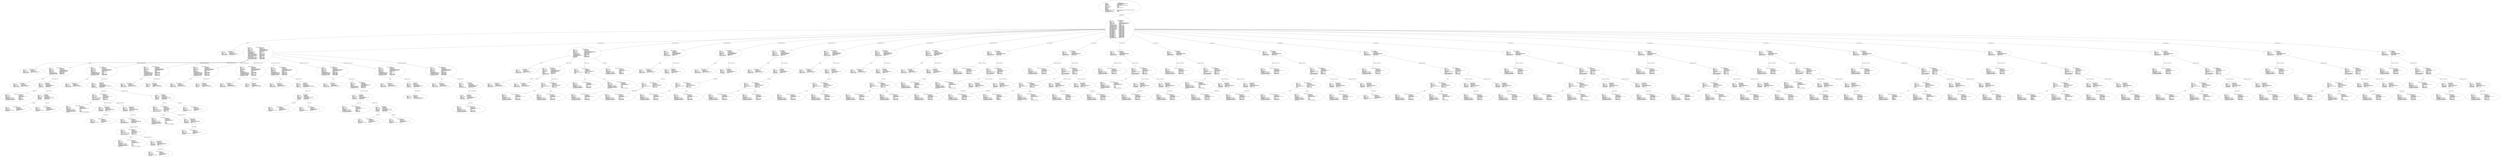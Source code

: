 digraph "types_operators.adt" {
  Unit_2 -> Element_2279106
      [ label=Unit_Declaration ];
  Unit_2
      [ label=<<TABLE BORDER="0" CELLBORDER="0" CELLSPACING="0" CELLPADDING="0"> 
          <TR><TD COLSPAN="3">Unit_2</TD></TR>
          <TR><TD ALIGN="LEFT">Unit_Kind   </TD><TD> = </TD><TD ALIGN="LEFT">A_PROCEDURE_BODY</TD></TR>
          <TR><TD ALIGN="LEFT">Unit_Class   </TD><TD> = </TD><TD ALIGN="LEFT">A_PUBLIC_DECLARATION_AND_BODY</TD></TR>
          <TR><TD ALIGN="LEFT">Unit_Origin   </TD><TD> = </TD><TD ALIGN="LEFT">AN_APPLICATION_UNIT</TD></TR>
          <TR><TD ALIGN="LEFT">Unit_Full_Name    </TD><TD> = </TD><TD ALIGN="LEFT">types_operators</TD></TR>
          <TR><TD ALIGN="LEFT">Unique_Name   </TD><TD> = </TD><TD ALIGN="LEFT">ASIS Context 1: types_operators (body)</TD></TR>
          <TR><TD ALIGN="LEFT">Exists  </TD><TD> = </TD><TD ALIGN="LEFT">TRUE</TD></TR>
          <TR><TD ALIGN="LEFT">Can_Be_Main_Program     </TD><TD> = </TD><TD ALIGN="LEFT">TRUE</TD></TR>
          <TR><TD ALIGN="LEFT">Is_Body_Required     </TD><TD> = </TD><TD ALIGN="LEFT">TRUE</TD></TR>
          <TR><TD ALIGN="LEFT">Text_Name   </TD><TD> = </TD><TD ALIGN="LEFT">types_operators.adb</TD></TR>
          <TR><TD ALIGN="LEFT">Text_Form   </TD><TD> = </TD><TD ALIGN="LEFT"></TD></TR>
          <TR><TD ALIGN="LEFT">Object_Name   </TD><TD> = </TD><TD ALIGN="LEFT"></TD></TR>
          <TR><TD ALIGN="LEFT">Object_Form   </TD><TD> = </TD><TD ALIGN="LEFT"></TD></TR>
          <TR><TD ALIGN="LEFT">Compilation_Command_Line_Options         </TD><TD> = </TD><TD ALIGN="LEFT">-gnatc -gnatt -gnatws -gnatyN -mtune=generic -march=x86-64</TD></TR>
          <TR><TD ALIGN="LEFT">Unit_Declaration     </TD><TD> = </TD><TD ALIGN="LEFT">Element_2279106</TD></TR>
          <TR><TD ALIGN="LEFT">Corresponding_Declaration       </TD><TD> = </TD><TD ALIGN="LEFT">(none)</TD></TR>
          <TR><TD ALIGN="LEFT">Corresponding_Parent_Declaration         </TD><TD> = </TD><TD ALIGN="LEFT">Unit_1</TD></TR>
          </TABLE>> ];
  Element_2279106 -> Element_2271057
      [ label="Names ( 1)" ];
  Element_2279106 -> Element_2390112
      [ label="Body_Declarative_Items ( 1)" ];
  Element_2279106 -> Element_2423118
      [ label="Body_Declarative_Items ( 2)" ];
  Element_2279106 -> Element_2437090
      [ label="Body_Declarative_Items ( 3)" ];
  Element_2279106 -> Element_2448090
      [ label="Body_Declarative_Items ( 4)" ];
  Element_2279106 -> Element_2459090
      [ label="Body_Declarative_Items ( 5)" ];
  Element_2279106 -> Element_2470090
      [ label="Body_Declarative_Items ( 6)" ];
  Element_2279106 -> Element_2481090
      [ label="Body_Declarative_Items ( 7)" ];
  Element_2279106 -> Element_2490090
      [ label="Body_Declarative_Items ( 8)" ];
  Element_2279106 -> Element_2494388
      [ label="Body_Statements ( 1)" ];
  Element_2279106 -> Element_2499388
      [ label="Body_Statements ( 2)" ];
  Element_2279106 -> Element_2507388
      [ label="Body_Statements ( 3)" ];
  Element_2279106 -> Element_2513388
      [ label="Body_Statements ( 4)" ];
  Element_2279106 -> Element_2519388
      [ label="Body_Statements ( 5)" ];
  Element_2279106 -> Element_2527388
      [ label="Body_Statements ( 6)" ];
  Element_2279106 -> Element_2535388
      [ label="Body_Statements ( 7)" ];
  Element_2279106 -> Element_2543388
      [ label="Body_Statements ( 8)" ];
  Element_2279106 -> Element_2551388
      [ label="Body_Statements ( 9)" ];
  Element_2279106 -> Element_2556388
      [ label="Body_Statements ( 10)" ];
  Element_2279106 -> Element_2564388
      [ label="Body_Statements ( 11)" ];
  Element_2279106 -> Element_2572388
      [ label="Body_Statements ( 12)" ];
  Element_2279106 -> Element_2580388
      [ label="Body_Statements ( 13)" ];
  Element_2279106 -> Element_2588388
      [ label="Body_Statements ( 14)" ];
  Element_2279106
      [ label=<<TABLE BORDER="0" CELLBORDER="0" CELLSPACING="0" CELLPADDING="0"> 
          <TR><TD COLSPAN="3">Element_2279106</TD></TR>
          <TR><TD ALIGN="LEFT">Element_Kind    </TD><TD> = </TD><TD ALIGN="LEFT">A_DECLARATION</TD></TR>
          <TR><TD ALIGN="LEFT">Hash  </TD><TD> = </TD><TD ALIGN="LEFT"> 1082999094</TD></TR>
          <TR><TD ALIGN="LEFT">Enclosing_Element     </TD><TD> = </TD><TD ALIGN="LEFT">(none)</TD></TR>
          <TR><TD ALIGN="LEFT">Source  </TD><TD> = </TD><TD ALIGN="LEFT">types_operators.adb - 2:1 .. 42:4</TD></TR>
          <TR><TD ALIGN="LEFT">Declaration_Kind     </TD><TD> = </TD><TD ALIGN="LEFT">A_PROCEDURE_BODY_DECLARATION</TD></TR>
          <TR><TD ALIGN="LEFT">Declaration_Origin     </TD><TD> = </TD><TD ALIGN="LEFT">AN_EXPLICIT_DECLARATION</TD></TR>
          <TR><TD ALIGN="LEFT">Names ( 1)   </TD><TD> = </TD><TD ALIGN="LEFT">Element_2271057</TD></TR>
          <TR><TD ALIGN="LEFT">Corresponding_End_Name      </TD><TD> = </TD><TD ALIGN="LEFT">(none)</TD></TR>
          <TR><TD ALIGN="LEFT">Body_Declarative_Items ( 1)       </TD><TD> = </TD><TD ALIGN="LEFT">Element_2390112</TD></TR>
          <TR><TD ALIGN="LEFT">Body_Declarative_Items ( 2)       </TD><TD> = </TD><TD ALIGN="LEFT">Element_2423118</TD></TR>
          <TR><TD ALIGN="LEFT">Body_Declarative_Items ( 3)       </TD><TD> = </TD><TD ALIGN="LEFT">Element_2437090</TD></TR>
          <TR><TD ALIGN="LEFT">Body_Declarative_Items ( 4)       </TD><TD> = </TD><TD ALIGN="LEFT">Element_2448090</TD></TR>
          <TR><TD ALIGN="LEFT">Body_Declarative_Items ( 5)       </TD><TD> = </TD><TD ALIGN="LEFT">Element_2459090</TD></TR>
          <TR><TD ALIGN="LEFT">Body_Declarative_Items ( 6)       </TD><TD> = </TD><TD ALIGN="LEFT">Element_2470090</TD></TR>
          <TR><TD ALIGN="LEFT">Body_Declarative_Items ( 7)       </TD><TD> = </TD><TD ALIGN="LEFT">Element_2481090</TD></TR>
          <TR><TD ALIGN="LEFT">Body_Declarative_Items ( 8)       </TD><TD> = </TD><TD ALIGN="LEFT">Element_2490090</TD></TR>
          <TR><TD ALIGN="LEFT">Body_Statements ( 1)      </TD><TD> = </TD><TD ALIGN="LEFT">Element_2494388</TD></TR>
          <TR><TD ALIGN="LEFT">Body_Statements ( 2)      </TD><TD> = </TD><TD ALIGN="LEFT">Element_2499388</TD></TR>
          <TR><TD ALIGN="LEFT">Body_Statements ( 3)      </TD><TD> = </TD><TD ALIGN="LEFT">Element_2507388</TD></TR>
          <TR><TD ALIGN="LEFT">Body_Statements ( 4)      </TD><TD> = </TD><TD ALIGN="LEFT">Element_2513388</TD></TR>
          <TR><TD ALIGN="LEFT">Body_Statements ( 5)      </TD><TD> = </TD><TD ALIGN="LEFT">Element_2519388</TD></TR>
          <TR><TD ALIGN="LEFT">Body_Statements ( 6)      </TD><TD> = </TD><TD ALIGN="LEFT">Element_2527388</TD></TR>
          <TR><TD ALIGN="LEFT">Body_Statements ( 7)      </TD><TD> = </TD><TD ALIGN="LEFT">Element_2535388</TD></TR>
          <TR><TD ALIGN="LEFT">Body_Statements ( 8)      </TD><TD> = </TD><TD ALIGN="LEFT">Element_2543388</TD></TR>
          <TR><TD ALIGN="LEFT">Body_Statements ( 9)      </TD><TD> = </TD><TD ALIGN="LEFT">Element_2551388</TD></TR>
          <TR><TD ALIGN="LEFT">Body_Statements ( 10)      </TD><TD> = </TD><TD ALIGN="LEFT">Element_2556388</TD></TR>
          <TR><TD ALIGN="LEFT">Body_Statements ( 11)      </TD><TD> = </TD><TD ALIGN="LEFT">Element_2564388</TD></TR>
          <TR><TD ALIGN="LEFT">Body_Statements ( 12)      </TD><TD> = </TD><TD ALIGN="LEFT">Element_2572388</TD></TR>
          <TR><TD ALIGN="LEFT">Body_Statements ( 13)      </TD><TD> = </TD><TD ALIGN="LEFT">Element_2580388</TD></TR>
          <TR><TD ALIGN="LEFT">Body_Statements ( 14)      </TD><TD> = </TD><TD ALIGN="LEFT">Element_2588388</TD></TR>
          <TR><TD ALIGN="LEFT">Corresponding_Declaration       </TD><TD> = </TD><TD ALIGN="LEFT">(none)</TD></TR>
          </TABLE>> ];
  Element_2271057
      [ label=<<TABLE BORDER="0" CELLBORDER="0" CELLSPACING="0" CELLPADDING="0"> 
          <TR><TD COLSPAN="3">Element_2271057</TD></TR>
          <TR><TD ALIGN="LEFT">Element_Kind    </TD><TD> = </TD><TD ALIGN="LEFT">A_DEFINING_NAME</TD></TR>
          <TR><TD ALIGN="LEFT">Hash  </TD><TD> = </TD><TD ALIGN="LEFT"> 1082600246</TD></TR>
          <TR><TD ALIGN="LEFT">Enclosing_Element     </TD><TD> = </TD><TD ALIGN="LEFT">Element_2279106</TD></TR>
          <TR><TD ALIGN="LEFT">Source  </TD><TD> = </TD><TD ALIGN="LEFT">types_operators.adb - 2:11 .. 2:25</TD></TR>
          <TR><TD ALIGN="LEFT">Defining_Name_Kind     </TD><TD> = </TD><TD ALIGN="LEFT">A_DEFINING_IDENTIFIER</TD></TR>
          <TR><TD ALIGN="LEFT">Defining_Name_Image     </TD><TD> = </TD><TD ALIGN="LEFT">"types_operators"</TD></TR>
          </TABLE>> ];
  Element_2390112 -> Element_2281057
      [ label="Names ( 1)" ];
  Element_2390112 -> Element_2289089
      [ label="Visible_Part_Declarative_Items ( 1)" ];
  Element_2390112 -> Element_2319082
      [ label="Visible_Part_Declarative_Items ( 2)" ];
  Element_2390112 -> Element_2327087
      [ label="Visible_Part_Declarative_Items ( 3)" ];
  Element_2390112 -> Element_2335087
      [ label="Visible_Part_Declarative_Items ( 4)" ];
  Element_2390112 -> Element_2343087
      [ label="Visible_Part_Declarative_Items ( 5)" ];
  Element_2390112 -> Element_2354082
      [ label="Private_Part_Declarative_Items ( 1)" ];
  Element_2390112 -> Element_2369082
      [ label="Private_Part_Declarative_Items ( 2)" ];
  Element_2390112 -> Element_2378082
      [ label="Private_Part_Declarative_Items ( 3)" ];
  Element_2390112 -> Element_2388082
      [ label="Private_Part_Declarative_Items ( 4)" ];
  Element_2390112
      [ label=<<TABLE BORDER="0" CELLBORDER="0" CELLSPACING="0" CELLPADDING="0"> 
          <TR><TD COLSPAN="3">Element_2390112</TD></TR>
          <TR><TD ALIGN="LEFT">Element_Kind    </TD><TD> = </TD><TD ALIGN="LEFT">A_DECLARATION</TD></TR>
          <TR><TD ALIGN="LEFT">Hash  </TD><TD> = </TD><TD ALIGN="LEFT"> 543621531</TD></TR>
          <TR><TD ALIGN="LEFT">Enclosing_Element     </TD><TD> = </TD><TD ALIGN="LEFT">Element_2279106</TD></TR>
          <TR><TD ALIGN="LEFT">Source  </TD><TD> = </TD><TD ALIGN="LEFT">types_operators.adb - 3:3 .. 15:8</TD></TR>
          <TR><TD ALIGN="LEFT">Declaration_Kind     </TD><TD> = </TD><TD ALIGN="LEFT">A_PACKAGE_DECLARATION</TD></TR>
          <TR><TD ALIGN="LEFT">Declaration_Origin     </TD><TD> = </TD><TD ALIGN="LEFT">AN_EXPLICIT_DECLARATION</TD></TR>
          <TR><TD ALIGN="LEFT">Names ( 1)   </TD><TD> = </TD><TD ALIGN="LEFT">Element_2281057</TD></TR>
          <TR><TD ALIGN="LEFT">Corresponding_End_Name      </TD><TD> = </TD><TD ALIGN="LEFT">Element_2391237</TD></TR>
          <TR><TD ALIGN="LEFT">Is_Name_Repeated     </TD><TD> = </TD><TD ALIGN="LEFT">TRUE</TD></TR>
          <TR><TD ALIGN="LEFT">Corresponding_Declaration       </TD><TD> = </TD><TD ALIGN="LEFT">Element_2390112</TD></TR>
          <TR><TD ALIGN="LEFT">Corresponding_Body     </TD><TD> = </TD><TD ALIGN="LEFT">(none)</TD></TR>
          <TR><TD ALIGN="LEFT">Visible_Part_Declarative_Items ( 1)         </TD><TD> = </TD><TD ALIGN="LEFT">Element_2289089</TD></TR>
          <TR><TD ALIGN="LEFT">Visible_Part_Declarative_Items ( 2)         </TD><TD> = </TD><TD ALIGN="LEFT">Element_2319082</TD></TR>
          <TR><TD ALIGN="LEFT">Visible_Part_Declarative_Items ( 3)         </TD><TD> = </TD><TD ALIGN="LEFT">Element_2327087</TD></TR>
          <TR><TD ALIGN="LEFT">Visible_Part_Declarative_Items ( 4)         </TD><TD> = </TD><TD ALIGN="LEFT">Element_2335087</TD></TR>
          <TR><TD ALIGN="LEFT">Visible_Part_Declarative_Items ( 5)         </TD><TD> = </TD><TD ALIGN="LEFT">Element_2343087</TD></TR>
          <TR><TD ALIGN="LEFT">Is_Private_Present     </TD><TD> = </TD><TD ALIGN="LEFT">TRUE</TD></TR>
          <TR><TD ALIGN="LEFT">Private_Part_Declarative_Items ( 1)         </TD><TD> = </TD><TD ALIGN="LEFT">Element_2354082</TD></TR>
          <TR><TD ALIGN="LEFT">Private_Part_Declarative_Items ( 2)         </TD><TD> = </TD><TD ALIGN="LEFT">Element_2369082</TD></TR>
          <TR><TD ALIGN="LEFT">Private_Part_Declarative_Items ( 3)         </TD><TD> = </TD><TD ALIGN="LEFT">Element_2378082</TD></TR>
          <TR><TD ALIGN="LEFT">Private_Part_Declarative_Items ( 4)         </TD><TD> = </TD><TD ALIGN="LEFT">Element_2388082</TD></TR>
          </TABLE>> ];
  Element_2281057
      [ label=<<TABLE BORDER="0" CELLBORDER="0" CELLSPACING="0" CELLPADDING="0"> 
          <TR><TD COLSPAN="3">Element_2281057</TD></TR>
          <TR><TD ALIGN="LEFT">Element_Kind    </TD><TD> = </TD><TD ALIGN="LEFT">A_DEFINING_NAME</TD></TR>
          <TR><TD ALIGN="LEFT">Hash  </TD><TD> = </TD><TD ALIGN="LEFT"> 543397275</TD></TR>
          <TR><TD ALIGN="LEFT">Enclosing_Element     </TD><TD> = </TD><TD ALIGN="LEFT">Element_2390112</TD></TR>
          <TR><TD ALIGN="LEFT">Source  </TD><TD> = </TD><TD ALIGN="LEFT">types_operators.adb - 3:11 .. 3:11</TD></TR>
          <TR><TD ALIGN="LEFT">Defining_Name_Kind     </TD><TD> = </TD><TD ALIGN="LEFT">A_DEFINING_IDENTIFIER</TD></TR>
          <TR><TD ALIGN="LEFT">Defining_Name_Image     </TD><TD> = </TD><TD ALIGN="LEFT">"P"</TD></TR>
          </TABLE>> ];
  Element_2289089 -> Element_2290057
      [ label="Names ( 1)" ];
  Element_2289089 -> Element_2302176
      [ label=Type_Declaration_View ];
  Element_2289089
      [ label=<<TABLE BORDER="0" CELLBORDER="0" CELLSPACING="0" CELLPADDING="0"> 
          <TR><TD COLSPAN="3">Element_2289089</TD></TR>
          <TR><TD ALIGN="LEFT">Element_Kind    </TD><TD> = </TD><TD ALIGN="LEFT">A_DECLARATION</TD></TR>
          <TR><TD ALIGN="LEFT">Hash  </TD><TD> = </TD><TD ALIGN="LEFT">-1874671283</TD></TR>
          <TR><TD ALIGN="LEFT">Enclosing_Element     </TD><TD> = </TD><TD ALIGN="LEFT">Element_2390112</TD></TR>
          <TR><TD ALIGN="LEFT">Source  </TD><TD> = </TD><TD ALIGN="LEFT">types_operators.adb - 4:5 .. 4:37</TD></TR>
          <TR><TD ALIGN="LEFT">Declaration_Kind     </TD><TD> = </TD><TD ALIGN="LEFT">A_SUBTYPE_DECLARATION</TD></TR>
          <TR><TD ALIGN="LEFT">Declaration_Origin     </TD><TD> = </TD><TD ALIGN="LEFT">AN_EXPLICIT_DECLARATION</TD></TR>
          <TR><TD ALIGN="LEFT">Names ( 1)   </TD><TD> = </TD><TD ALIGN="LEFT">Element_2290057</TD></TR>
          <TR><TD ALIGN="LEFT">Type_Declaration_View      </TD><TD> = </TD><TD ALIGN="LEFT">Element_2302176</TD></TR>
          <TR><TD ALIGN="LEFT">Corresponding_First_Subtype       </TD><TD> = </TD><TD ALIGN="LEFT">Element_917082</TD></TR>
          <TR><TD ALIGN="LEFT">Corresponding_Last_Constraint        </TD><TD> = </TD><TD ALIGN="LEFT">Element_917082</TD></TR>
          <TR><TD ALIGN="LEFT">Corresponding_Last_Subtype       </TD><TD> = </TD><TD ALIGN="LEFT">Element_917082</TD></TR>
          </TABLE>> ];
  Element_2290057
      [ label=<<TABLE BORDER="0" CELLBORDER="0" CELLSPACING="0" CELLPADDING="0"> 
          <TR><TD COLSPAN="3">Element_2290057</TD></TR>
          <TR><TD ALIGN="LEFT">Element_Kind    </TD><TD> = </TD><TD ALIGN="LEFT">A_DEFINING_NAME</TD></TR>
          <TR><TD ALIGN="LEFT">Hash  </TD><TD> = </TD><TD ALIGN="LEFT">-1874736307</TD></TR>
          <TR><TD ALIGN="LEFT">Enclosing_Element     </TD><TD> = </TD><TD ALIGN="LEFT">Element_2289089</TD></TR>
          <TR><TD ALIGN="LEFT">Source  </TD><TD> = </TD><TD ALIGN="LEFT">types_operators.adb - 4:13 .. 4:14</TD></TR>
          <TR><TD ALIGN="LEFT">Defining_Name_Kind     </TD><TD> = </TD><TD ALIGN="LEFT">A_DEFINING_IDENTIFIER</TD></TR>
          <TR><TD ALIGN="LEFT">Defining_Name_Image     </TD><TD> = </TD><TD ALIGN="LEFT">"S0"</TD></TR>
          </TABLE>> ];
  Element_2302176 -> Element_2297237
      [ label=Subtype_Mark ];
  Element_2302176 -> Element_2298178
      [ label=Subtype_Constraint ];
  Element_2302176
      [ label=<<TABLE BORDER="0" CELLBORDER="0" CELLSPACING="0" CELLPADDING="0"> 
          <TR><TD COLSPAN="3">Element_2302176</TD></TR>
          <TR><TD ALIGN="LEFT">Element_Kind    </TD><TD> = </TD><TD ALIGN="LEFT">A_DEFINITION</TD></TR>
          <TR><TD ALIGN="LEFT">Hash  </TD><TD> = </TD><TD ALIGN="LEFT">-1874493235</TD></TR>
          <TR><TD ALIGN="LEFT">Enclosing_Element     </TD><TD> = </TD><TD ALIGN="LEFT">Element_2289089</TD></TR>
          <TR><TD ALIGN="LEFT">Source  </TD><TD> = </TD><TD ALIGN="LEFT">types_operators.adb - 4:19 .. 4:36</TD></TR>
          <TR><TD ALIGN="LEFT">Definition_Kind    </TD><TD> = </TD><TD ALIGN="LEFT">A_SUBTYPE_INDICATION</TD></TR>
          <TR><TD ALIGN="LEFT">Subtype_Mark    </TD><TD> = </TD><TD ALIGN="LEFT">Element_2297237</TD></TR>
          <TR><TD ALIGN="LEFT">Subtype_Constraint     </TD><TD> = </TD><TD ALIGN="LEFT">Element_2298178</TD></TR>
          </TABLE>> ];
  Element_2297237
      [ label=<<TABLE BORDER="0" CELLBORDER="0" CELLSPACING="0" CELLPADDING="0"> 
          <TR><TD COLSPAN="3">Element_2297237</TD></TR>
          <TR><TD ALIGN="LEFT">Element_Kind    </TD><TD> = </TD><TD ALIGN="LEFT">AN_EXPRESSION</TD></TR>
          <TR><TD ALIGN="LEFT">Hash  </TD><TD> = </TD><TD ALIGN="LEFT">-1874368307</TD></TR>
          <TR><TD ALIGN="LEFT">Enclosing_Element     </TD><TD> = </TD><TD ALIGN="LEFT">Element_2302176</TD></TR>
          <TR><TD ALIGN="LEFT">Source  </TD><TD> = </TD><TD ALIGN="LEFT">types_operators.adb - 4:19 .. 4:25</TD></TR>
          <TR><TD ALIGN="LEFT">Expression_Kind    </TD><TD> = </TD><TD ALIGN="LEFT">AN_IDENTIFIER</TD></TR>
          <TR><TD ALIGN="LEFT">Corresponding_Expression_Type        </TD><TD> = </TD><TD ALIGN="LEFT">(none)</TD></TR>
          <TR><TD ALIGN="LEFT">Name_Image   </TD><TD> = </TD><TD ALIGN="LEFT">integer</TD></TR>
          <TR><TD ALIGN="LEFT">Corresponding_Name_Definition        </TD><TD> = </TD><TD ALIGN="LEFT">Element_37057</TD></TR>
          <TR><TD ALIGN="LEFT">Corresponding_Name_Definition_List ( 1)          </TD><TD> = </TD><TD ALIGN="LEFT">Element_37057</TD></TR>
          <TR><TD ALIGN="LEFT">Corresponding_Name_Declaration        </TD><TD> = </TD><TD ALIGN="LEFT">Element_917082</TD></TR>
          </TABLE>> ];
  Element_2298178 -> Element_2299234
      [ label=Lower_Bound ];
  Element_2298178 -> Element_2301234
      [ label=Upper_Bound ];
  Element_2298178
      [ label=<<TABLE BORDER="0" CELLBORDER="0" CELLSPACING="0" CELLPADDING="0"> 
          <TR><TD COLSPAN="3">Element_2298178</TD></TR>
          <TR><TD ALIGN="LEFT">Element_Kind    </TD><TD> = </TD><TD ALIGN="LEFT">A_DEFINITION</TD></TR>
          <TR><TD ALIGN="LEFT">Hash  </TD><TD> = </TD><TD ALIGN="LEFT">-1874488627</TD></TR>
          <TR><TD ALIGN="LEFT">Enclosing_Element     </TD><TD> = </TD><TD ALIGN="LEFT">Element_2302176</TD></TR>
          <TR><TD ALIGN="LEFT">Source  </TD><TD> = </TD><TD ALIGN="LEFT">types_operators.adb - 4:33 .. 4:36</TD></TR>
          <TR><TD ALIGN="LEFT">Definition_Kind    </TD><TD> = </TD><TD ALIGN="LEFT">A_CONSTRAINT</TD></TR>
          <TR><TD ALIGN="LEFT">Constraint_Kind    </TD><TD> = </TD><TD ALIGN="LEFT">A_SIMPLE_EXPRESSION_RANGE</TD></TR>
          <TR><TD ALIGN="LEFT">Lower_Bound   </TD><TD> = </TD><TD ALIGN="LEFT">Element_2299234</TD></TR>
          <TR><TD ALIGN="LEFT">Upper_Bound   </TD><TD> = </TD><TD ALIGN="LEFT">Element_2301234</TD></TR>
          </TABLE>> ];
  Element_2299234
      [ label=<<TABLE BORDER="0" CELLBORDER="0" CELLSPACING="0" CELLPADDING="0"> 
          <TR><TD COLSPAN="3">Element_2299234</TD></TR>
          <TR><TD ALIGN="LEFT">Element_Kind    </TD><TD> = </TD><TD ALIGN="LEFT">AN_EXPRESSION</TD></TR>
          <TR><TD ALIGN="LEFT">Hash  </TD><TD> = </TD><TD ALIGN="LEFT">-1874374579</TD></TR>
          <TR><TD ALIGN="LEFT">Enclosing_Element     </TD><TD> = </TD><TD ALIGN="LEFT">Element_2298178</TD></TR>
          <TR><TD ALIGN="LEFT">Source  </TD><TD> = </TD><TD ALIGN="LEFT">types_operators.adb - 4:33 .. 4:33</TD></TR>
          <TR><TD ALIGN="LEFT">Expression_Kind    </TD><TD> = </TD><TD ALIGN="LEFT">AN_INTEGER_LITERAL</TD></TR>
          <TR><TD ALIGN="LEFT">Corresponding_Expression_Type        </TD><TD> = </TD><TD ALIGN="LEFT">Element_82</TD></TR>
          <TR><TD ALIGN="LEFT">Value_Image   </TD><TD> = </TD><TD ALIGN="LEFT">2</TD></TR>
          </TABLE>> ];
  Element_2301234
      [ label=<<TABLE BORDER="0" CELLBORDER="0" CELLSPACING="0" CELLPADDING="0"> 
          <TR><TD COLSPAN="3">Element_2301234</TD></TR>
          <TR><TD ALIGN="LEFT">Element_Kind    </TD><TD> = </TD><TD ALIGN="LEFT">AN_EXPRESSION</TD></TR>
          <TR><TD ALIGN="LEFT">Hash  </TD><TD> = </TD><TD ALIGN="LEFT">-1874374387</TD></TR>
          <TR><TD ALIGN="LEFT">Enclosing_Element     </TD><TD> = </TD><TD ALIGN="LEFT">Element_2298178</TD></TR>
          <TR><TD ALIGN="LEFT">Source  </TD><TD> = </TD><TD ALIGN="LEFT">types_operators.adb - 4:36 .. 4:36</TD></TR>
          <TR><TD ALIGN="LEFT">Expression_Kind    </TD><TD> = </TD><TD ALIGN="LEFT">AN_INTEGER_LITERAL</TD></TR>
          <TR><TD ALIGN="LEFT">Corresponding_Expression_Type        </TD><TD> = </TD><TD ALIGN="LEFT">Element_82</TD></TR>
          <TR><TD ALIGN="LEFT">Value_Image   </TD><TD> = </TD><TD ALIGN="LEFT">9</TD></TR>
          </TABLE>> ];
  Element_2319082 -> Element_2303057
      [ label="Names ( 1)" ];
  Element_2319082 -> Element_2314158
      [ label=Type_Declaration_View ];
  Element_2319082
      [ label=<<TABLE BORDER="0" CELLBORDER="0" CELLSPACING="0" CELLPADDING="0"> 
          <TR><TD COLSPAN="3">Element_2319082</TD></TR>
          <TR><TD ALIGN="LEFT">Element_Kind    </TD><TD> = </TD><TD ALIGN="LEFT">A_DECLARATION</TD></TR>
          <TR><TD ALIGN="LEFT">Hash  </TD><TD> = </TD><TD ALIGN="LEFT">-936818522</TD></TR>
          <TR><TD ALIGN="LEFT">Enclosing_Element     </TD><TD> = </TD><TD ALIGN="LEFT">Element_2390112</TD></TR>
          <TR><TD ALIGN="LEFT">Source  </TD><TD> = </TD><TD ALIGN="LEFT">types_operators.adb - 5:5 .. 5:48</TD></TR>
          <TR><TD ALIGN="LEFT">Declaration_Kind     </TD><TD> = </TD><TD ALIGN="LEFT">AN_ORDINARY_TYPE_DECLARATION</TD></TR>
          <TR><TD ALIGN="LEFT">Declaration_Origin     </TD><TD> = </TD><TD ALIGN="LEFT">AN_EXPLICIT_DECLARATION</TD></TR>
          <TR><TD ALIGN="LEFT">Names ( 1)   </TD><TD> = </TD><TD ALIGN="LEFT">Element_2303057</TD></TR>
          <TR><TD ALIGN="LEFT">Discriminant_Part     </TD><TD> = </TD><TD ALIGN="LEFT">(none)</TD></TR>
          <TR><TD ALIGN="LEFT">Type_Declaration_View      </TD><TD> = </TD><TD ALIGN="LEFT">Element_2314158</TD></TR>
          <TR><TD ALIGN="LEFT">Corresponding_Type_Declaration        </TD><TD> = </TD><TD ALIGN="LEFT">(none)</TD></TR>
          <TR><TD ALIGN="LEFT">Corresponding_Type_Partial_View        </TD><TD> = </TD><TD ALIGN="LEFT">(none)</TD></TR>
          <TR><TD ALIGN="LEFT">Corresponding_First_Subtype       </TD><TD> = </TD><TD ALIGN="LEFT">Element_2319082</TD></TR>
          <TR><TD ALIGN="LEFT">Corresponding_Last_Constraint        </TD><TD> = </TD><TD ALIGN="LEFT">Element_2319082</TD></TR>
          <TR><TD ALIGN="LEFT">Corresponding_Last_Subtype       </TD><TD> = </TD><TD ALIGN="LEFT">Element_2319082</TD></TR>
          </TABLE>> ];
  Element_2303057
      [ label=<<TABLE BORDER="0" CELLBORDER="0" CELLSPACING="0" CELLPADDING="0"> 
          <TR><TD COLSPAN="3">Element_2303057</TD></TR>
          <TR><TD ALIGN="LEFT">Element_Kind    </TD><TD> = </TD><TD ALIGN="LEFT">A_DEFINING_NAME</TD></TR>
          <TR><TD ALIGN="LEFT">Hash  </TD><TD> = </TD><TD ALIGN="LEFT">-936843962</TD></TR>
          <TR><TD ALIGN="LEFT">Enclosing_Element     </TD><TD> = </TD><TD ALIGN="LEFT">Element_2319082</TD></TR>
          <TR><TD ALIGN="LEFT">Source  </TD><TD> = </TD><TD ALIGN="LEFT">types_operators.adb - 5:10 .. 5:10</TD></TR>
          <TR><TD ALIGN="LEFT">Defining_Name_Kind     </TD><TD> = </TD><TD ALIGN="LEFT">A_DEFINING_IDENTIFIER</TD></TR>
          <TR><TD ALIGN="LEFT">Defining_Name_Image     </TD><TD> = </TD><TD ALIGN="LEFT">"D"</TD></TR>
          </TABLE>> ];
  Element_2314158 -> Element_2603262
      [ label=Delta_Expression ];
  Element_2314158 -> Element_2315178
      [ label=Real_Range_Constraint ];
  Element_2314158
      [ label=<<TABLE BORDER="0" CELLBORDER="0" CELLSPACING="0" CELLPADDING="0"> 
          <TR><TD COLSPAN="3">Element_2314158</TD></TR>
          <TR><TD ALIGN="LEFT">Element_Kind    </TD><TD> = </TD><TD ALIGN="LEFT">A_DEFINITION</TD></TR>
          <TR><TD ALIGN="LEFT">Hash  </TD><TD> = </TD><TD ALIGN="LEFT">-936740378</TD></TR>
          <TR><TD ALIGN="LEFT">Enclosing_Element     </TD><TD> = </TD><TD ALIGN="LEFT">Element_2319082</TD></TR>
          <TR><TD ALIGN="LEFT">Source  </TD><TD> = </TD><TD ALIGN="LEFT">types_operators.adb - 5:15 .. 5:47</TD></TR>
          <TR><TD ALIGN="LEFT">Definition_Kind    </TD><TD> = </TD><TD ALIGN="LEFT">A_TYPE_DEFINITION</TD></TR>
          <TR><TD ALIGN="LEFT">Type_Kind   </TD><TD> = </TD><TD ALIGN="LEFT">AN_ORDINARY_FIXED_POINT_DEFINITION</TD></TR>
          <TR><TD ALIGN="LEFT">Delta_Expression     </TD><TD> = </TD><TD ALIGN="LEFT">Element_2603262</TD></TR>
          <TR><TD ALIGN="LEFT">Real_Range_Constraint      </TD><TD> = </TD><TD ALIGN="LEFT">Element_2315178</TD></TR>
          </TABLE>> ];
  Element_2603262 -> Element_2603256
      [ label=Prefix ];
  Element_2603262 -> Element_2310385
      [ label="Function_Call_Parameters ( 1)" ];
  Element_2603262 -> Element_2601385
      [ label="Function_Call_Parameters ( 2)" ];
  Element_2603262
      [ label=<<TABLE BORDER="0" CELLBORDER="0" CELLSPACING="0" CELLPADDING="0"> 
          <TR><TD COLSPAN="3">Element_2603262</TD></TR>
          <TR><TD ALIGN="LEFT">Element_Kind    </TD><TD> = </TD><TD ALIGN="LEFT">AN_EXPRESSION</TD></TR>
          <TR><TD ALIGN="LEFT">Hash  </TD><TD> = </TD><TD ALIGN="LEFT">-936896250</TD></TR>
          <TR><TD ALIGN="LEFT">Enclosing_Element     </TD><TD> = </TD><TD ALIGN="LEFT">Element_2314158</TD></TR>
          <TR><TD ALIGN="LEFT">Source  </TD><TD> = </TD><TD ALIGN="LEFT">types_operators.adb - 5:21 .. 5:29</TD></TR>
          <TR><TD ALIGN="LEFT">Expression_Kind    </TD><TD> = </TD><TD ALIGN="LEFT">A_FUNCTION_CALL</TD></TR>
          <TR><TD ALIGN="LEFT">Corresponding_Expression_Type        </TD><TD> = </TD><TD ALIGN="LEFT">Element_1666082</TD></TR>
          <TR><TD ALIGN="LEFT">Prefix  </TD><TD> = </TD><TD ALIGN="LEFT">Element_2603256</TD></TR>
          <TR><TD ALIGN="LEFT">Corresponding_Called_Function        </TD><TD> = </TD><TD ALIGN="LEFT">(none)</TD></TR>
          <TR><TD ALIGN="LEFT">Function_Call_Parameters ( 1)        </TD><TD> = </TD><TD ALIGN="LEFT">Element_2310385</TD></TR>
          <TR><TD ALIGN="LEFT">Function_Call_Parameters ( 2)        </TD><TD> = </TD><TD ALIGN="LEFT">Element_2601385</TD></TR>
          </TABLE>> ];
  Element_2310385 -> Element_2310235
      [ label=Actual_Parameter ];
  Element_2310385
      [ label=<<TABLE BORDER="0" CELLBORDER="0" CELLSPACING="0" CELLPADDING="0"> 
          <TR><TD COLSPAN="3">Element_2310385</TD></TR>
          <TR><TD ALIGN="LEFT">Element_Kind    </TD><TD> = </TD><TD ALIGN="LEFT">AN_ASSOCIATION</TD></TR>
          <TR><TD ALIGN="LEFT">Hash  </TD><TD> = </TD><TD ALIGN="LEFT">-936770394</TD></TR>
          <TR><TD ALIGN="LEFT">Enclosing_Element     </TD><TD> = </TD><TD ALIGN="LEFT">Element_2603262</TD></TR>
          <TR><TD ALIGN="LEFT">Source  </TD><TD> = </TD><TD ALIGN="LEFT">types_operators.adb - 5:21 .. 5:23</TD></TR>
          <TR><TD ALIGN="LEFT">Association_Kind     </TD><TD> = </TD><TD ALIGN="LEFT">A_PARAMETER_ASSOCIATION</TD></TR>
          <TR><TD ALIGN="LEFT">Formal_Parameter     </TD><TD> = </TD><TD ALIGN="LEFT">(none)</TD></TR>
          <TR><TD ALIGN="LEFT">Actual_Parameter     </TD><TD> = </TD><TD ALIGN="LEFT">Element_2310235</TD></TR>
          </TABLE>> ];
  Element_2310235
      [ label=<<TABLE BORDER="0" CELLBORDER="0" CELLSPACING="0" CELLPADDING="0"> 
          <TR><TD COLSPAN="3">Element_2310235</TD></TR>
          <TR><TD ALIGN="LEFT">Element_Kind    </TD><TD> = </TD><TD ALIGN="LEFT">AN_EXPRESSION</TD></TR>
          <TR><TD ALIGN="LEFT">Hash  </TD><TD> = </TD><TD ALIGN="LEFT">-936661850</TD></TR>
          <TR><TD ALIGN="LEFT">Enclosing_Element     </TD><TD> = </TD><TD ALIGN="LEFT">Element_2310385</TD></TR>
          <TR><TD ALIGN="LEFT">Source  </TD><TD> = </TD><TD ALIGN="LEFT">types_operators.adb - 5:21 .. 5:23</TD></TR>
          <TR><TD ALIGN="LEFT">Expression_Kind    </TD><TD> = </TD><TD ALIGN="LEFT">A_REAL_LITERAL</TD></TR>
          <TR><TD ALIGN="LEFT">Corresponding_Expression_Type        </TD><TD> = </TD><TD ALIGN="LEFT">Element_82</TD></TR>
          <TR><TD ALIGN="LEFT">Value_Image   </TD><TD> = </TD><TD ALIGN="LEFT">2.0</TD></TR>
          </TABLE>> ];
  Element_2603256
      [ label=<<TABLE BORDER="0" CELLBORDER="0" CELLSPACING="0" CELLPADDING="0"> 
          <TR><TD COLSPAN="3">Element_2603256</TD></TR>
          <TR><TD ALIGN="LEFT">Element_Kind    </TD><TD> = </TD><TD ALIGN="LEFT">AN_EXPRESSION</TD></TR>
          <TR><TD ALIGN="LEFT">Hash  </TD><TD> = </TD><TD ALIGN="LEFT">-936902394</TD></TR>
          <TR><TD ALIGN="LEFT">Enclosing_Element     </TD><TD> = </TD><TD ALIGN="LEFT">Element_2603262</TD></TR>
          <TR><TD ALIGN="LEFT">Source  </TD><TD> = </TD><TD ALIGN="LEFT">types_operators.adb - 5:24 .. 5:25</TD></TR>
          <TR><TD ALIGN="LEFT">Expression_Kind    </TD><TD> = </TD><TD ALIGN="LEFT">AN_OPERATOR_SYMBOL</TD></TR>
          <TR><TD ALIGN="LEFT">Corresponding_Expression_Type        </TD><TD> = </TD><TD ALIGN="LEFT">(none)</TD></TR>
          <TR><TD ALIGN="LEFT">Name_Image   </TD><TD> = </TD><TD ALIGN="LEFT">"**"</TD></TR>
          <TR><TD ALIGN="LEFT">Corresponding_Name_Definition        </TD><TD> = </TD><TD ALIGN="LEFT">(none)</TD></TR>
          <TR><TD ALIGN="LEFT">Corresponding_Name_Definition_List ( 1)          </TD><TD> = </TD><TD ALIGN="LEFT">(none)</TD></TR>
          <TR><TD ALIGN="LEFT">Corresponding_Name_Declaration        </TD><TD> = </TD><TD ALIGN="LEFT">(none)</TD></TR>
          <TR><TD ALIGN="LEFT">Operator_Kind    </TD><TD> = </TD><TD ALIGN="LEFT">AN_EXPONENTIATE_OPERATOR</TD></TR>
          </TABLE>> ];
  Element_2601385 -> Element_2601371
      [ label=Actual_Parameter ];
  Element_2601385
      [ label=<<TABLE BORDER="0" CELLBORDER="0" CELLSPACING="0" CELLPADDING="0"> 
          <TR><TD COLSPAN="3">Element_2601385</TD></TR>
          <TR><TD ALIGN="LEFT">Element_Kind    </TD><TD> = </TD><TD ALIGN="LEFT">AN_ASSOCIATION</TD></TR>
          <TR><TD ALIGN="LEFT">Hash  </TD><TD> = </TD><TD ALIGN="LEFT">-936770202</TD></TR>
          <TR><TD ALIGN="LEFT">Enclosing_Element     </TD><TD> = </TD><TD ALIGN="LEFT">Element_2603262</TD></TR>
          <TR><TD ALIGN="LEFT">Source  </TD><TD> = </TD><TD ALIGN="LEFT">types_operators.adb - 5:26 .. 5:29</TD></TR>
          <TR><TD ALIGN="LEFT">Association_Kind     </TD><TD> = </TD><TD ALIGN="LEFT">A_PARAMETER_ASSOCIATION</TD></TR>
          <TR><TD ALIGN="LEFT">Formal_Parameter     </TD><TD> = </TD><TD ALIGN="LEFT">(none)</TD></TR>
          <TR><TD ALIGN="LEFT">Actual_Parameter     </TD><TD> = </TD><TD ALIGN="LEFT">Element_2601371</TD></TR>
          </TABLE>> ];
  Element_2601371 -> Element_2601262
      [ label=Expression_Parenthesized ];
  Element_2601371
      [ label=<<TABLE BORDER="0" CELLBORDER="0" CELLSPACING="0" CELLPADDING="0"> 
          <TR><TD COLSPAN="3">Element_2601371</TD></TR>
          <TR><TD ALIGN="LEFT">Element_Kind    </TD><TD> = </TD><TD ALIGN="LEFT">AN_EXPRESSION</TD></TR>
          <TR><TD ALIGN="LEFT">Hash  </TD><TD> = </TD><TD ALIGN="LEFT">-936784538</TD></TR>
          <TR><TD ALIGN="LEFT">Enclosing_Element     </TD><TD> = </TD><TD ALIGN="LEFT">Element_2601385</TD></TR>
          <TR><TD ALIGN="LEFT">Source  </TD><TD> = </TD><TD ALIGN="LEFT">types_operators.adb - 5:26 .. 5:29</TD></TR>
          <TR><TD ALIGN="LEFT">Expression_Kind    </TD><TD> = </TD><TD ALIGN="LEFT">A_PARENTHESIZED_EXPRESSION</TD></TR>
          <TR><TD ALIGN="LEFT">Corresponding_Expression_Type        </TD><TD> = </TD><TD ALIGN="LEFT">Element_917082</TD></TR>
          <TR><TD ALIGN="LEFT">Expression_Parenthesized       </TD><TD> = </TD><TD ALIGN="LEFT">Element_2601262</TD></TR>
          </TABLE>> ];
  Element_2601262 -> Element_2601251
      [ label=Prefix ];
  Element_2601262 -> Element_2313385
      [ label="Function_Call_Parameters ( 1)" ];
  Element_2601262
      [ label=<<TABLE BORDER="0" CELLBORDER="0" CELLSPACING="0" CELLPADDING="0"> 
          <TR><TD COLSPAN="3">Element_2601262</TD></TR>
          <TR><TD ALIGN="LEFT">Element_Kind    </TD><TD> = </TD><TD ALIGN="LEFT">AN_EXPRESSION</TD></TR>
          <TR><TD ALIGN="LEFT">Hash  </TD><TD> = </TD><TD ALIGN="LEFT">-936896154</TD></TR>
          <TR><TD ALIGN="LEFT">Enclosing_Element     </TD><TD> = </TD><TD ALIGN="LEFT">Element_2601371</TD></TR>
          <TR><TD ALIGN="LEFT">Source  </TD><TD> = </TD><TD ALIGN="LEFT">types_operators.adb - 5:27 .. 5:28</TD></TR>
          <TR><TD ALIGN="LEFT">Expression_Kind    </TD><TD> = </TD><TD ALIGN="LEFT">A_FUNCTION_CALL</TD></TR>
          <TR><TD ALIGN="LEFT">Corresponding_Expression_Type        </TD><TD> = </TD><TD ALIGN="LEFT">Element_917082</TD></TR>
          <TR><TD ALIGN="LEFT">Prefix  </TD><TD> = </TD><TD ALIGN="LEFT">Element_2601251</TD></TR>
          <TR><TD ALIGN="LEFT">Corresponding_Called_Function        </TD><TD> = </TD><TD ALIGN="LEFT">(none)</TD></TR>
          <TR><TD ALIGN="LEFT">Function_Call_Parameters ( 1)        </TD><TD> = </TD><TD ALIGN="LEFT">Element_2313385</TD></TR>
          </TABLE>> ];
  Element_2601251
      [ label=<<TABLE BORDER="0" CELLBORDER="0" CELLSPACING="0" CELLPADDING="0"> 
          <TR><TD COLSPAN="3">Element_2601251</TD></TR>
          <TR><TD ALIGN="LEFT">Element_Kind    </TD><TD> = </TD><TD ALIGN="LEFT">AN_EXPRESSION</TD></TR>
          <TR><TD ALIGN="LEFT">Hash  </TD><TD> = </TD><TD ALIGN="LEFT">-936645274</TD></TR>
          <TR><TD ALIGN="LEFT">Enclosing_Element     </TD><TD> = </TD><TD ALIGN="LEFT">Element_2601262</TD></TR>
          <TR><TD ALIGN="LEFT">Source  </TD><TD> = </TD><TD ALIGN="LEFT">types_operators.adb - 5:27 .. 5:27</TD></TR>
          <TR><TD ALIGN="LEFT">Expression_Kind    </TD><TD> = </TD><TD ALIGN="LEFT">AN_OPERATOR_SYMBOL</TD></TR>
          <TR><TD ALIGN="LEFT">Corresponding_Expression_Type        </TD><TD> = </TD><TD ALIGN="LEFT">(none)</TD></TR>
          <TR><TD ALIGN="LEFT">Name_Image   </TD><TD> = </TD><TD ALIGN="LEFT">"-"</TD></TR>
          <TR><TD ALIGN="LEFT">Corresponding_Name_Definition        </TD><TD> = </TD><TD ALIGN="LEFT">(none)</TD></TR>
          <TR><TD ALIGN="LEFT">Corresponding_Name_Definition_List ( 1)          </TD><TD> = </TD><TD ALIGN="LEFT">(none)</TD></TR>
          <TR><TD ALIGN="LEFT">Corresponding_Name_Declaration        </TD><TD> = </TD><TD ALIGN="LEFT">(none)</TD></TR>
          <TR><TD ALIGN="LEFT">Operator_Kind    </TD><TD> = </TD><TD ALIGN="LEFT">A_UNARY_MINUS_OPERATOR</TD></TR>
          </TABLE>> ];
  Element_2313385 -> Element_2313234
      [ label=Actual_Parameter ];
  Element_2313385
      [ label=<<TABLE BORDER="0" CELLBORDER="0" CELLSPACING="0" CELLPADDING="0"> 
          <TR><TD COLSPAN="3">Element_2313385</TD></TR>
          <TR><TD ALIGN="LEFT">Element_Kind    </TD><TD> = </TD><TD ALIGN="LEFT">AN_ASSOCIATION</TD></TR>
          <TR><TD ALIGN="LEFT">Hash  </TD><TD> = </TD><TD ALIGN="LEFT">-936770170</TD></TR>
          <TR><TD ALIGN="LEFT">Enclosing_Element     </TD><TD> = </TD><TD ALIGN="LEFT">Element_2601262</TD></TR>
          <TR><TD ALIGN="LEFT">Source  </TD><TD> = </TD><TD ALIGN="LEFT">types_operators.adb - 5:28 .. 5:28</TD></TR>
          <TR><TD ALIGN="LEFT">Association_Kind     </TD><TD> = </TD><TD ALIGN="LEFT">A_PARAMETER_ASSOCIATION</TD></TR>
          <TR><TD ALIGN="LEFT">Formal_Parameter     </TD><TD> = </TD><TD ALIGN="LEFT">(none)</TD></TR>
          <TR><TD ALIGN="LEFT">Actual_Parameter     </TD><TD> = </TD><TD ALIGN="LEFT">Element_2313234</TD></TR>
          </TABLE>> ];
  Element_2313234
      [ label=<<TABLE BORDER="0" CELLBORDER="0" CELLSPACING="0" CELLPADDING="0"> 
          <TR><TD COLSPAN="3">Element_2313234</TD></TR>
          <TR><TD ALIGN="LEFT">Element_Kind    </TD><TD> = </TD><TD ALIGN="LEFT">AN_EXPRESSION</TD></TR>
          <TR><TD ALIGN="LEFT">Hash  </TD><TD> = </TD><TD ALIGN="LEFT">-936662650</TD></TR>
          <TR><TD ALIGN="LEFT">Enclosing_Element     </TD><TD> = </TD><TD ALIGN="LEFT">Element_2313385</TD></TR>
          <TR><TD ALIGN="LEFT">Source  </TD><TD> = </TD><TD ALIGN="LEFT">types_operators.adb - 5:28 .. 5:28</TD></TR>
          <TR><TD ALIGN="LEFT">Expression_Kind    </TD><TD> = </TD><TD ALIGN="LEFT">AN_INTEGER_LITERAL</TD></TR>
          <TR><TD ALIGN="LEFT">Corresponding_Expression_Type        </TD><TD> = </TD><TD ALIGN="LEFT">Element_82</TD></TR>
          <TR><TD ALIGN="LEFT">Value_Image   </TD><TD> = </TD><TD ALIGN="LEFT">8</TD></TR>
          </TABLE>> ];
  Element_2315178 -> Element_2605262
      [ label=Lower_Bound ];
  Element_2315178 -> Element_2318235
      [ label=Upper_Bound ];
  Element_2315178
      [ label=<<TABLE BORDER="0" CELLBORDER="0" CELLSPACING="0" CELLPADDING="0"> 
          <TR><TD COLSPAN="3">Element_2315178</TD></TR>
          <TR><TD ALIGN="LEFT">Element_Kind    </TD><TD> = </TD><TD ALIGN="LEFT">A_DEFINITION</TD></TR>
          <TR><TD ALIGN="LEFT">Hash  </TD><TD> = </TD><TD ALIGN="LEFT">-936719898</TD></TR>
          <TR><TD ALIGN="LEFT">Enclosing_Element     </TD><TD> = </TD><TD ALIGN="LEFT">Element_2314158</TD></TR>
          <TR><TD ALIGN="LEFT">Source  </TD><TD> = </TD><TD ALIGN="LEFT">types_operators.adb - 5:37 .. 5:47</TD></TR>
          <TR><TD ALIGN="LEFT">Definition_Kind    </TD><TD> = </TD><TD ALIGN="LEFT">A_CONSTRAINT</TD></TR>
          <TR><TD ALIGN="LEFT">Constraint_Kind    </TD><TD> = </TD><TD ALIGN="LEFT">A_SIMPLE_EXPRESSION_RANGE</TD></TR>
          <TR><TD ALIGN="LEFT">Lower_Bound   </TD><TD> = </TD><TD ALIGN="LEFT">Element_2605262</TD></TR>
          <TR><TD ALIGN="LEFT">Upper_Bound   </TD><TD> = </TD><TD ALIGN="LEFT">Element_2318235</TD></TR>
          </TABLE>> ];
  Element_2605262 -> Element_2605251
      [ label=Prefix ];
  Element_2605262 -> Element_2317385
      [ label="Function_Call_Parameters ( 1)" ];
  Element_2605262
      [ label=<<TABLE BORDER="0" CELLBORDER="0" CELLSPACING="0" CELLPADDING="0"> 
          <TR><TD COLSPAN="3">Element_2605262</TD></TR>
          <TR><TD ALIGN="LEFT">Element_Kind    </TD><TD> = </TD><TD ALIGN="LEFT">AN_EXPRESSION</TD></TR>
          <TR><TD ALIGN="LEFT">Hash  </TD><TD> = </TD><TD ALIGN="LEFT">-936896346</TD></TR>
          <TR><TD ALIGN="LEFT">Enclosing_Element     </TD><TD> = </TD><TD ALIGN="LEFT">Element_2315178</TD></TR>
          <TR><TD ALIGN="LEFT">Source  </TD><TD> = </TD><TD ALIGN="LEFT">types_operators.adb - 5:37 .. 5:40</TD></TR>
          <TR><TD ALIGN="LEFT">Expression_Kind    </TD><TD> = </TD><TD ALIGN="LEFT">A_FUNCTION_CALL</TD></TR>
          <TR><TD ALIGN="LEFT">Corresponding_Expression_Type        </TD><TD> = </TD><TD ALIGN="LEFT">Element_1666082</TD></TR>
          <TR><TD ALIGN="LEFT">Prefix  </TD><TD> = </TD><TD ALIGN="LEFT">Element_2605251</TD></TR>
          <TR><TD ALIGN="LEFT">Corresponding_Called_Function        </TD><TD> = </TD><TD ALIGN="LEFT">(none)</TD></TR>
          <TR><TD ALIGN="LEFT">Function_Call_Parameters ( 1)        </TD><TD> = </TD><TD ALIGN="LEFT">Element_2317385</TD></TR>
          </TABLE>> ];
  Element_2605251
      [ label=<<TABLE BORDER="0" CELLBORDER="0" CELLSPACING="0" CELLPADDING="0"> 
          <TR><TD COLSPAN="3">Element_2605251</TD></TR>
          <TR><TD ALIGN="LEFT">Element_Kind    </TD><TD> = </TD><TD ALIGN="LEFT">AN_EXPRESSION</TD></TR>
          <TR><TD ALIGN="LEFT">Hash  </TD><TD> = </TD><TD ALIGN="LEFT">-936645466</TD></TR>
          <TR><TD ALIGN="LEFT">Enclosing_Element     </TD><TD> = </TD><TD ALIGN="LEFT">Element_2605262</TD></TR>
          <TR><TD ALIGN="LEFT">Source  </TD><TD> = </TD><TD ALIGN="LEFT">types_operators.adb - 5:37 .. 5:37</TD></TR>
          <TR><TD ALIGN="LEFT">Expression_Kind    </TD><TD> = </TD><TD ALIGN="LEFT">AN_OPERATOR_SYMBOL</TD></TR>
          <TR><TD ALIGN="LEFT">Corresponding_Expression_Type        </TD><TD> = </TD><TD ALIGN="LEFT">(none)</TD></TR>
          <TR><TD ALIGN="LEFT">Name_Image   </TD><TD> = </TD><TD ALIGN="LEFT">"-"</TD></TR>
          <TR><TD ALIGN="LEFT">Corresponding_Name_Definition        </TD><TD> = </TD><TD ALIGN="LEFT">(none)</TD></TR>
          <TR><TD ALIGN="LEFT">Corresponding_Name_Definition_List ( 1)          </TD><TD> = </TD><TD ALIGN="LEFT">(none)</TD></TR>
          <TR><TD ALIGN="LEFT">Corresponding_Name_Declaration        </TD><TD> = </TD><TD ALIGN="LEFT">(none)</TD></TR>
          <TR><TD ALIGN="LEFT">Operator_Kind    </TD><TD> = </TD><TD ALIGN="LEFT">A_UNARY_MINUS_OPERATOR</TD></TR>
          </TABLE>> ];
  Element_2317385 -> Element_2317235
      [ label=Actual_Parameter ];
  Element_2317385
      [ label=<<TABLE BORDER="0" CELLBORDER="0" CELLSPACING="0" CELLPADDING="0"> 
          <TR><TD COLSPAN="3">Element_2317385</TD></TR>
          <TR><TD ALIGN="LEFT">Element_Kind    </TD><TD> = </TD><TD ALIGN="LEFT">AN_ASSOCIATION</TD></TR>
          <TR><TD ALIGN="LEFT">Hash  </TD><TD> = </TD><TD ALIGN="LEFT">-936770362</TD></TR>
          <TR><TD ALIGN="LEFT">Enclosing_Element     </TD><TD> = </TD><TD ALIGN="LEFT">Element_2605262</TD></TR>
          <TR><TD ALIGN="LEFT">Source  </TD><TD> = </TD><TD ALIGN="LEFT">types_operators.adb - 5:38 .. 5:40</TD></TR>
          <TR><TD ALIGN="LEFT">Association_Kind     </TD><TD> = </TD><TD ALIGN="LEFT">A_PARAMETER_ASSOCIATION</TD></TR>
          <TR><TD ALIGN="LEFT">Formal_Parameter     </TD><TD> = </TD><TD ALIGN="LEFT">(none)</TD></TR>
          <TR><TD ALIGN="LEFT">Actual_Parameter     </TD><TD> = </TD><TD ALIGN="LEFT">Element_2317235</TD></TR>
          </TABLE>> ];
  Element_2317235
      [ label=<<TABLE BORDER="0" CELLBORDER="0" CELLSPACING="0" CELLPADDING="0"> 
          <TR><TD COLSPAN="3">Element_2317235</TD></TR>
          <TR><TD ALIGN="LEFT">Element_Kind    </TD><TD> = </TD><TD ALIGN="LEFT">AN_EXPRESSION</TD></TR>
          <TR><TD ALIGN="LEFT">Hash  </TD><TD> = </TD><TD ALIGN="LEFT">-936661818</TD></TR>
          <TR><TD ALIGN="LEFT">Enclosing_Element     </TD><TD> = </TD><TD ALIGN="LEFT">Element_2317385</TD></TR>
          <TR><TD ALIGN="LEFT">Source  </TD><TD> = </TD><TD ALIGN="LEFT">types_operators.adb - 5:38 .. 5:40</TD></TR>
          <TR><TD ALIGN="LEFT">Expression_Kind    </TD><TD> = </TD><TD ALIGN="LEFT">A_REAL_LITERAL</TD></TR>
          <TR><TD ALIGN="LEFT">Corresponding_Expression_Type        </TD><TD> = </TD><TD ALIGN="LEFT">Element_82</TD></TR>
          <TR><TD ALIGN="LEFT">Value_Image   </TD><TD> = </TD><TD ALIGN="LEFT">1.0</TD></TR>
          </TABLE>> ];
  Element_2318235
      [ label=<<TABLE BORDER="0" CELLBORDER="0" CELLSPACING="0" CELLPADDING="0"> 
          <TR><TD COLSPAN="3">Element_2318235</TD></TR>
          <TR><TD ALIGN="LEFT">Element_Kind    </TD><TD> = </TD><TD ALIGN="LEFT">AN_EXPRESSION</TD></TR>
          <TR><TD ALIGN="LEFT">Hash  </TD><TD> = </TD><TD ALIGN="LEFT">-936661594</TD></TR>
          <TR><TD ALIGN="LEFT">Enclosing_Element     </TD><TD> = </TD><TD ALIGN="LEFT">Element_2315178</TD></TR>
          <TR><TD ALIGN="LEFT">Source  </TD><TD> = </TD><TD ALIGN="LEFT">types_operators.adb - 5:45 .. 5:47</TD></TR>
          <TR><TD ALIGN="LEFT">Expression_Kind    </TD><TD> = </TD><TD ALIGN="LEFT">A_REAL_LITERAL</TD></TR>
          <TR><TD ALIGN="LEFT">Corresponding_Expression_Type        </TD><TD> = </TD><TD ALIGN="LEFT">Element_82</TD></TR>
          <TR><TD ALIGN="LEFT">Value_Image   </TD><TD> = </TD><TD ALIGN="LEFT">1.0</TD></TR>
          </TABLE>> ];
  Element_2327087 -> Element_2320057
      [ label="Names ( 1)" ];
  Element_2327087 -> Element_2327204
      [ label=Type_Declaration_View ];
  Element_2327087
      [ label=<<TABLE BORDER="0" CELLBORDER="0" CELLSPACING="0" CELLPADDING="0"> 
          <TR><TD COLSPAN="3">Element_2327087</TD></TR>
          <TR><TD ALIGN="LEFT">Element_Kind    </TD><TD> = </TD><TD ALIGN="LEFT">A_DECLARATION</TD></TR>
          <TR><TD ALIGN="LEFT">Hash  </TD><TD> = </TD><TD ALIGN="LEFT"> 1679339091</TD></TR>
          <TR><TD ALIGN="LEFT">Enclosing_Element     </TD><TD> = </TD><TD ALIGN="LEFT">Element_2390112</TD></TR>
          <TR><TD ALIGN="LEFT">Source  </TD><TD> = </TD><TD ALIGN="LEFT">types_operators.adb - 6:5 .. 6:23</TD></TR>
          <TR><TD ALIGN="LEFT">Declaration_Kind     </TD><TD> = </TD><TD ALIGN="LEFT">A_PRIVATE_TYPE_DECLARATION</TD></TR>
          <TR><TD ALIGN="LEFT">Declaration_Origin     </TD><TD> = </TD><TD ALIGN="LEFT">AN_EXPLICIT_DECLARATION</TD></TR>
          <TR><TD ALIGN="LEFT">Names ( 1)   </TD><TD> = </TD><TD ALIGN="LEFT">Element_2320057</TD></TR>
          <TR><TD ALIGN="LEFT">Has_Private   </TD><TD> = </TD><TD ALIGN="LEFT">TRUE</TD></TR>
          <TR><TD ALIGN="LEFT">Discriminant_Part     </TD><TD> = </TD><TD ALIGN="LEFT">(none)</TD></TR>
          <TR><TD ALIGN="LEFT">Type_Declaration_View      </TD><TD> = </TD><TD ALIGN="LEFT">Element_2327204</TD></TR>
          <TR><TD ALIGN="LEFT">Corresponding_Type_Declaration        </TD><TD> = </TD><TD ALIGN="LEFT">Element_2354082</TD></TR>
          <TR><TD ALIGN="LEFT">Corresponding_Type_Completion        </TD><TD> = </TD><TD ALIGN="LEFT">Element_2354082</TD></TR>
          <TR><TD ALIGN="LEFT">Corresponding_Type_Partial_View        </TD><TD> = </TD><TD ALIGN="LEFT">(none)</TD></TR>
          <TR><TD ALIGN="LEFT">Corresponding_First_Subtype       </TD><TD> = </TD><TD ALIGN="LEFT">Element_2327087</TD></TR>
          <TR><TD ALIGN="LEFT">Corresponding_Last_Constraint        </TD><TD> = </TD><TD ALIGN="LEFT">Element_2327087</TD></TR>
          <TR><TD ALIGN="LEFT">Corresponding_Last_Subtype       </TD><TD> = </TD><TD ALIGN="LEFT">Element_2327087</TD></TR>
          </TABLE>> ];
  Element_2320057
      [ label=<<TABLE BORDER="0" CELLBORDER="0" CELLSPACING="0" CELLPADDING="0"> 
          <TR><TD COLSPAN="3">Element_2320057</TD></TR>
          <TR><TD ALIGN="LEFT">Element_Kind    </TD><TD> = </TD><TD ALIGN="LEFT">A_DEFINING_NAME</TD></TR>
          <TR><TD ALIGN="LEFT">Hash  </TD><TD> = </TD><TD ALIGN="LEFT"> 1679323811</TD></TR>
          <TR><TD ALIGN="LEFT">Enclosing_Element     </TD><TD> = </TD><TD ALIGN="LEFT">Element_2327087</TD></TR>
          <TR><TD ALIGN="LEFT">Source  </TD><TD> = </TD><TD ALIGN="LEFT">types_operators.adb - 6:10 .. 6:11</TD></TR>
          <TR><TD ALIGN="LEFT">Defining_Name_Kind     </TD><TD> = </TD><TD ALIGN="LEFT">A_DEFINING_IDENTIFIER</TD></TR>
          <TR><TD ALIGN="LEFT">Defining_Name_Image     </TD><TD> = </TD><TD ALIGN="LEFT">"S1"</TD></TR>
          </TABLE>> ];
  Element_2327204
      [ label=<<TABLE BORDER="0" CELLBORDER="0" CELLSPACING="0" CELLPADDING="0"> 
          <TR><TD COLSPAN="3">Element_2327204</TD></TR>
          <TR><TD ALIGN="LEFT">Element_Kind    </TD><TD> = </TD><TD ALIGN="LEFT">A_DEFINITION</TD></TR>
          <TR><TD ALIGN="LEFT">Hash  </TD><TD> = </TD><TD ALIGN="LEFT"> 1679398995</TD></TR>
          <TR><TD ALIGN="LEFT">Enclosing_Element     </TD><TD> = </TD><TD ALIGN="LEFT">Element_2327087</TD></TR>
          <TR><TD ALIGN="LEFT">Source  </TD><TD> = </TD><TD ALIGN="LEFT">types_operators.adb - 6:16 .. 6:22</TD></TR>
          <TR><TD ALIGN="LEFT">Definition_Kind    </TD><TD> = </TD><TD ALIGN="LEFT">A_PRIVATE_TYPE_DEFINITION</TD></TR>
          <TR><TD ALIGN="LEFT">Has_Private   </TD><TD> = </TD><TD ALIGN="LEFT">TRUE</TD></TR>
          </TABLE>> ];
  Element_2335087 -> Element_2328057
      [ label="Names ( 1)" ];
  Element_2335087 -> Element_2335204
      [ label=Type_Declaration_View ];
  Element_2335087
      [ label=<<TABLE BORDER="0" CELLBORDER="0" CELLSPACING="0" CELLPADDING="0"> 
          <TR><TD COLSPAN="3">Element_2335087</TD></TR>
          <TR><TD ALIGN="LEFT">Element_Kind    </TD><TD> = </TD><TD ALIGN="LEFT">A_DECLARATION</TD></TR>
          <TR><TD ALIGN="LEFT">Hash  </TD><TD> = </TD><TD ALIGN="LEFT">-1307683031</TD></TR>
          <TR><TD ALIGN="LEFT">Enclosing_Element     </TD><TD> = </TD><TD ALIGN="LEFT">Element_2390112</TD></TR>
          <TR><TD ALIGN="LEFT">Source  </TD><TD> = </TD><TD ALIGN="LEFT">types_operators.adb - 7:5 .. 7:22</TD></TR>
          <TR><TD ALIGN="LEFT">Declaration_Kind     </TD><TD> = </TD><TD ALIGN="LEFT">A_PRIVATE_TYPE_DECLARATION</TD></TR>
          <TR><TD ALIGN="LEFT">Declaration_Origin     </TD><TD> = </TD><TD ALIGN="LEFT">AN_EXPLICIT_DECLARATION</TD></TR>
          <TR><TD ALIGN="LEFT">Names ( 1)   </TD><TD> = </TD><TD ALIGN="LEFT">Element_2328057</TD></TR>
          <TR><TD ALIGN="LEFT">Has_Private   </TD><TD> = </TD><TD ALIGN="LEFT">TRUE</TD></TR>
          <TR><TD ALIGN="LEFT">Discriminant_Part     </TD><TD> = </TD><TD ALIGN="LEFT">(none)</TD></TR>
          <TR><TD ALIGN="LEFT">Type_Declaration_View      </TD><TD> = </TD><TD ALIGN="LEFT">Element_2335204</TD></TR>
          <TR><TD ALIGN="LEFT">Corresponding_Type_Declaration        </TD><TD> = </TD><TD ALIGN="LEFT">Element_2369082</TD></TR>
          <TR><TD ALIGN="LEFT">Corresponding_Type_Completion        </TD><TD> = </TD><TD ALIGN="LEFT">Element_2369082</TD></TR>
          <TR><TD ALIGN="LEFT">Corresponding_Type_Partial_View        </TD><TD> = </TD><TD ALIGN="LEFT">(none)</TD></TR>
          <TR><TD ALIGN="LEFT">Corresponding_First_Subtype       </TD><TD> = </TD><TD ALIGN="LEFT">Element_2335087</TD></TR>
          <TR><TD ALIGN="LEFT">Corresponding_Last_Constraint        </TD><TD> = </TD><TD ALIGN="LEFT">Element_2335087</TD></TR>
          <TR><TD ALIGN="LEFT">Corresponding_Last_Subtype       </TD><TD> = </TD><TD ALIGN="LEFT">Element_2335087</TD></TR>
          </TABLE>> ];
  Element_2328057
      [ label=<<TABLE BORDER="0" CELLBORDER="0" CELLSPACING="0" CELLPADDING="0"> 
          <TR><TD COLSPAN="3">Element_2328057</TD></TR>
          <TR><TD ALIGN="LEFT">Element_Kind    </TD><TD> = </TD><TD ALIGN="LEFT">A_DEFINING_NAME</TD></TR>
          <TR><TD ALIGN="LEFT">Hash  </TD><TD> = </TD><TD ALIGN="LEFT">-1307690671</TD></TR>
          <TR><TD ALIGN="LEFT">Enclosing_Element     </TD><TD> = </TD><TD ALIGN="LEFT">Element_2335087</TD></TR>
          <TR><TD ALIGN="LEFT">Source  </TD><TD> = </TD><TD ALIGN="LEFT">types_operators.adb - 7:10 .. 7:10</TD></TR>
          <TR><TD ALIGN="LEFT">Defining_Name_Kind     </TD><TD> = </TD><TD ALIGN="LEFT">A_DEFINING_IDENTIFIER</TD></TR>
          <TR><TD ALIGN="LEFT">Defining_Name_Image     </TD><TD> = </TD><TD ALIGN="LEFT">"X"</TD></TR>
          </TABLE>> ];
  Element_2335204
      [ label=<<TABLE BORDER="0" CELLBORDER="0" CELLSPACING="0" CELLPADDING="0"> 
          <TR><TD COLSPAN="3">Element_2335204</TD></TR>
          <TR><TD ALIGN="LEFT">Element_Kind    </TD><TD> = </TD><TD ALIGN="LEFT">A_DEFINITION</TD></TR>
          <TR><TD ALIGN="LEFT">Hash  </TD><TD> = </TD><TD ALIGN="LEFT">-1307653079</TD></TR>
          <TR><TD ALIGN="LEFT">Enclosing_Element     </TD><TD> = </TD><TD ALIGN="LEFT">Element_2335087</TD></TR>
          <TR><TD ALIGN="LEFT">Source  </TD><TD> = </TD><TD ALIGN="LEFT">types_operators.adb - 7:15 .. 7:21</TD></TR>
          <TR><TD ALIGN="LEFT">Definition_Kind    </TD><TD> = </TD><TD ALIGN="LEFT">A_PRIVATE_TYPE_DEFINITION</TD></TR>
          <TR><TD ALIGN="LEFT">Has_Private   </TD><TD> = </TD><TD ALIGN="LEFT">TRUE</TD></TR>
          </TABLE>> ];
  Element_2343087 -> Element_2336057
      [ label="Names ( 1)" ];
  Element_2343087 -> Element_2343204
      [ label=Type_Declaration_View ];
  Element_2343087
      [ label=<<TABLE BORDER="0" CELLBORDER="0" CELLSPACING="0" CELLPADDING="0"> 
          <TR><TD COLSPAN="3">Element_2343087</TD></TR>
          <TR><TD ALIGN="LEFT">Element_Kind    </TD><TD> = </TD><TD ALIGN="LEFT">A_DECLARATION</TD></TR>
          <TR><TD ALIGN="LEFT">Hash  </TD><TD> = </TD><TD ALIGN="LEFT">-653775980</TD></TR>
          <TR><TD ALIGN="LEFT">Enclosing_Element     </TD><TD> = </TD><TD ALIGN="LEFT">Element_2390112</TD></TR>
          <TR><TD ALIGN="LEFT">Source  </TD><TD> = </TD><TD ALIGN="LEFT">types_operators.adb - 8:5 .. 8:22</TD></TR>
          <TR><TD ALIGN="LEFT">Declaration_Kind     </TD><TD> = </TD><TD ALIGN="LEFT">A_PRIVATE_TYPE_DECLARATION</TD></TR>
          <TR><TD ALIGN="LEFT">Declaration_Origin     </TD><TD> = </TD><TD ALIGN="LEFT">AN_EXPLICIT_DECLARATION</TD></TR>
          <TR><TD ALIGN="LEFT">Names ( 1)   </TD><TD> = </TD><TD ALIGN="LEFT">Element_2336057</TD></TR>
          <TR><TD ALIGN="LEFT">Has_Private   </TD><TD> = </TD><TD ALIGN="LEFT">TRUE</TD></TR>
          <TR><TD ALIGN="LEFT">Discriminant_Part     </TD><TD> = </TD><TD ALIGN="LEFT">(none)</TD></TR>
          <TR><TD ALIGN="LEFT">Type_Declaration_View      </TD><TD> = </TD><TD ALIGN="LEFT">Element_2343204</TD></TR>
          <TR><TD ALIGN="LEFT">Corresponding_Type_Declaration        </TD><TD> = </TD><TD ALIGN="LEFT">Element_2388082</TD></TR>
          <TR><TD ALIGN="LEFT">Corresponding_Type_Completion        </TD><TD> = </TD><TD ALIGN="LEFT">Element_2388082</TD></TR>
          <TR><TD ALIGN="LEFT">Corresponding_Type_Partial_View        </TD><TD> = </TD><TD ALIGN="LEFT">(none)</TD></TR>
          <TR><TD ALIGN="LEFT">Corresponding_First_Subtype       </TD><TD> = </TD><TD ALIGN="LEFT">Element_2343087</TD></TR>
          <TR><TD ALIGN="LEFT">Corresponding_Last_Constraint        </TD><TD> = </TD><TD ALIGN="LEFT">Element_2343087</TD></TR>
          <TR><TD ALIGN="LEFT">Corresponding_Last_Subtype       </TD><TD> = </TD><TD ALIGN="LEFT">Element_2343087</TD></TR>
          </TABLE>> ];
  Element_2336057
      [ label=<<TABLE BORDER="0" CELLBORDER="0" CELLSPACING="0" CELLPADDING="0"> 
          <TR><TD COLSPAN="3">Element_2336057</TD></TR>
          <TR><TD ALIGN="LEFT">Element_Kind    </TD><TD> = </TD><TD ALIGN="LEFT">A_DEFINING_NAME</TD></TR>
          <TR><TD ALIGN="LEFT">Hash  </TD><TD> = </TD><TD ALIGN="LEFT">-653779800</TD></TR>
          <TR><TD ALIGN="LEFT">Enclosing_Element     </TD><TD> = </TD><TD ALIGN="LEFT">Element_2343087</TD></TR>
          <TR><TD ALIGN="LEFT">Source  </TD><TD> = </TD><TD ALIGN="LEFT">types_operators.adb - 8:10 .. 8:10</TD></TR>
          <TR><TD ALIGN="LEFT">Defining_Name_Kind     </TD><TD> = </TD><TD ALIGN="LEFT">A_DEFINING_IDENTIFIER</TD></TR>
          <TR><TD ALIGN="LEFT">Defining_Name_Image     </TD><TD> = </TD><TD ALIGN="LEFT">"Y"</TD></TR>
          </TABLE>> ];
  Element_2343204
      [ label=<<TABLE BORDER="0" CELLBORDER="0" CELLSPACING="0" CELLPADDING="0"> 
          <TR><TD COLSPAN="3">Element_2343204</TD></TR>
          <TR><TD ALIGN="LEFT">Element_Kind    </TD><TD> = </TD><TD ALIGN="LEFT">A_DEFINITION</TD></TR>
          <TR><TD ALIGN="LEFT">Hash  </TD><TD> = </TD><TD ALIGN="LEFT">-653761004</TD></TR>
          <TR><TD ALIGN="LEFT">Enclosing_Element     </TD><TD> = </TD><TD ALIGN="LEFT">Element_2343087</TD></TR>
          <TR><TD ALIGN="LEFT">Source  </TD><TD> = </TD><TD ALIGN="LEFT">types_operators.adb - 8:15 .. 8:21</TD></TR>
          <TR><TD ALIGN="LEFT">Definition_Kind    </TD><TD> = </TD><TD ALIGN="LEFT">A_PRIVATE_TYPE_DEFINITION</TD></TR>
          <TR><TD ALIGN="LEFT">Has_Private   </TD><TD> = </TD><TD ALIGN="LEFT">TRUE</TD></TR>
          </TABLE>> ];
  Element_2354082 -> Element_2344057
      [ label="Names ( 1)" ];
  Element_2354082 -> Element_2351150
      [ label=Type_Declaration_View ];
  Element_2354082
      [ label=<<TABLE BORDER="0" CELLBORDER="0" CELLSPACING="0" CELLPADDING="0"> 
          <TR><TD COLSPAN="3">Element_2354082</TD></TR>
          <TR><TD ALIGN="LEFT">Element_Kind    </TD><TD> = </TD><TD ALIGN="LEFT">A_DECLARATION</TD></TR>
          <TR><TD ALIGN="LEFT">Hash  </TD><TD> = </TD><TD ALIGN="LEFT"> 910330437</TD></TR>
          <TR><TD ALIGN="LEFT">Enclosing_Element     </TD><TD> = </TD><TD ALIGN="LEFT">Element_2390112</TD></TR>
          <TR><TD ALIGN="LEFT">Source  </TD><TD> = </TD><TD ALIGN="LEFT">types_operators.adb - 10:5 .. 10:26</TD></TR>
          <TR><TD ALIGN="LEFT">Declaration_Kind     </TD><TD> = </TD><TD ALIGN="LEFT">AN_ORDINARY_TYPE_DECLARATION</TD></TR>
          <TR><TD ALIGN="LEFT">Declaration_Origin     </TD><TD> = </TD><TD ALIGN="LEFT">AN_EXPLICIT_DECLARATION</TD></TR>
          <TR><TD ALIGN="LEFT">Names ( 1)   </TD><TD> = </TD><TD ALIGN="LEFT">Element_2344057</TD></TR>
          <TR><TD ALIGN="LEFT">Discriminant_Part     </TD><TD> = </TD><TD ALIGN="LEFT">(none)</TD></TR>
          <TR><TD ALIGN="LEFT">Type_Declaration_View      </TD><TD> = </TD><TD ALIGN="LEFT">Element_2351150</TD></TR>
          <TR><TD ALIGN="LEFT">Corresponding_Type_Declaration        </TD><TD> = </TD><TD ALIGN="LEFT">Element_2327087</TD></TR>
          <TR><TD ALIGN="LEFT">Corresponding_Type_Partial_View        </TD><TD> = </TD><TD ALIGN="LEFT">Element_2327087</TD></TR>
          <TR><TD ALIGN="LEFT">Corresponding_First_Subtype       </TD><TD> = </TD><TD ALIGN="LEFT">Element_2354082</TD></TR>
          <TR><TD ALIGN="LEFT">Corresponding_Last_Constraint        </TD><TD> = </TD><TD ALIGN="LEFT">Element_2354082</TD></TR>
          <TR><TD ALIGN="LEFT">Corresponding_Last_Subtype       </TD><TD> = </TD><TD ALIGN="LEFT">Element_2354082</TD></TR>
          </TABLE>> ];
  Element_2344057
      [ label=<<TABLE BORDER="0" CELLBORDER="0" CELLSPACING="0" CELLPADDING="0"> 
          <TR><TD COLSPAN="3">Element_2344057</TD></TR>
          <TR><TD ALIGN="LEFT">Element_Kind    </TD><TD> = </TD><TD ALIGN="LEFT">A_DEFINING_NAME</TD></TR>
          <TR><TD ALIGN="LEFT">Hash  </TD><TD> = </TD><TD ALIGN="LEFT"> 910329642</TD></TR>
          <TR><TD ALIGN="LEFT">Enclosing_Element     </TD><TD> = </TD><TD ALIGN="LEFT">Element_2354082</TD></TR>
          <TR><TD ALIGN="LEFT">Source  </TD><TD> = </TD><TD ALIGN="LEFT">types_operators.adb - 10:10 .. 10:11</TD></TR>
          <TR><TD ALIGN="LEFT">Defining_Name_Kind     </TD><TD> = </TD><TD ALIGN="LEFT">A_DEFINING_IDENTIFIER</TD></TR>
          <TR><TD ALIGN="LEFT">Defining_Name_Image     </TD><TD> = </TD><TD ALIGN="LEFT">"S1"</TD></TR>
          </TABLE>> ];
  Element_2351150 -> Element_2351178
      [ label=Integer_Constraint ];
  Element_2351150
      [ label=<<TABLE BORDER="0" CELLBORDER="0" CELLSPACING="0" CELLPADDING="0"> 
          <TR><TD COLSPAN="3">Element_2351150</TD></TR>
          <TR><TD ALIGN="LEFT">Element_Kind    </TD><TD> = </TD><TD ALIGN="LEFT">A_DEFINITION</TD></TR>
          <TR><TD ALIGN="LEFT">Hash  </TD><TD> = </TD><TD ALIGN="LEFT"> 910332608</TD></TR>
          <TR><TD ALIGN="LEFT">Enclosing_Element     </TD><TD> = </TD><TD ALIGN="LEFT">Element_2354082</TD></TR>
          <TR><TD ALIGN="LEFT">Source  </TD><TD> = </TD><TD ALIGN="LEFT">types_operators.adb - 10:16 .. 10:25</TD></TR>
          <TR><TD ALIGN="LEFT">Definition_Kind    </TD><TD> = </TD><TD ALIGN="LEFT">A_TYPE_DEFINITION</TD></TR>
          <TR><TD ALIGN="LEFT">Type_Kind   </TD><TD> = </TD><TD ALIGN="LEFT">A_SIGNED_INTEGER_TYPE_DEFINITION</TD></TR>
          <TR><TD ALIGN="LEFT">Integer_Constraint     </TD><TD> = </TD><TD ALIGN="LEFT">Element_2351178</TD></TR>
          </TABLE>> ];
  Element_2351178 -> Element_2352234
      [ label=Lower_Bound ];
  Element_2351178 -> Element_2353234
      [ label=Upper_Bound ];
  Element_2351178
      [ label=<<TABLE BORDER="0" CELLBORDER="0" CELLSPACING="0" CELLPADDING="0"> 
          <TR><TD COLSPAN="3">Element_2351178</TD></TR>
          <TR><TD ALIGN="LEFT">Element_Kind    </TD><TD> = </TD><TD ALIGN="LEFT">A_DEFINITION</TD></TR>
          <TR><TD ALIGN="LEFT">Hash  </TD><TD> = </TD><TD ALIGN="LEFT"> 910333504</TD></TR>
          <TR><TD ALIGN="LEFT">Enclosing_Element     </TD><TD> = </TD><TD ALIGN="LEFT">Element_2351150</TD></TR>
          <TR><TD ALIGN="LEFT">Source  </TD><TD> = </TD><TD ALIGN="LEFT">types_operators.adb - 10:22 .. 10:25</TD></TR>
          <TR><TD ALIGN="LEFT">Definition_Kind    </TD><TD> = </TD><TD ALIGN="LEFT">A_CONSTRAINT</TD></TR>
          <TR><TD ALIGN="LEFT">Constraint_Kind    </TD><TD> = </TD><TD ALIGN="LEFT">A_SIMPLE_EXPRESSION_RANGE</TD></TR>
          <TR><TD ALIGN="LEFT">Lower_Bound   </TD><TD> = </TD><TD ALIGN="LEFT">Element_2352234</TD></TR>
          <TR><TD ALIGN="LEFT">Upper_Bound   </TD><TD> = </TD><TD ALIGN="LEFT">Element_2353234</TD></TR>
          </TABLE>> ];
  Element_2352234
      [ label=<<TABLE BORDER="0" CELLBORDER="0" CELLSPACING="0" CELLPADDING="0"> 
          <TR><TD COLSPAN="3">Element_2352234</TD></TR>
          <TR><TD ALIGN="LEFT">Element_Kind    </TD><TD> = </TD><TD ALIGN="LEFT">AN_EXPRESSION</TD></TR>
          <TR><TD ALIGN="LEFT">Hash  </TD><TD> = </TD><TD ALIGN="LEFT"> 910335302</TD></TR>
          <TR><TD ALIGN="LEFT">Enclosing_Element     </TD><TD> = </TD><TD ALIGN="LEFT">Element_2351178</TD></TR>
          <TR><TD ALIGN="LEFT">Source  </TD><TD> = </TD><TD ALIGN="LEFT">types_operators.adb - 10:22 .. 10:22</TD></TR>
          <TR><TD ALIGN="LEFT">Expression_Kind    </TD><TD> = </TD><TD ALIGN="LEFT">AN_INTEGER_LITERAL</TD></TR>
          <TR><TD ALIGN="LEFT">Corresponding_Expression_Type        </TD><TD> = </TD><TD ALIGN="LEFT">Element_82</TD></TR>
          <TR><TD ALIGN="LEFT">Value_Image   </TD><TD> = </TD><TD ALIGN="LEFT">5</TD></TR>
          </TABLE>> ];
  Element_2353234
      [ label=<<TABLE BORDER="0" CELLBORDER="0" CELLSPACING="0" CELLPADDING="0"> 
          <TR><TD COLSPAN="3">Element_2353234</TD></TR>
          <TR><TD ALIGN="LEFT">Element_Kind    </TD><TD> = </TD><TD ALIGN="LEFT">AN_EXPRESSION</TD></TR>
          <TR><TD ALIGN="LEFT">Hash  </TD><TD> = </TD><TD ALIGN="LEFT"> 910335305</TD></TR>
          <TR><TD ALIGN="LEFT">Enclosing_Element     </TD><TD> = </TD><TD ALIGN="LEFT">Element_2351178</TD></TR>
          <TR><TD ALIGN="LEFT">Source  </TD><TD> = </TD><TD ALIGN="LEFT">types_operators.adb - 10:25 .. 10:25</TD></TR>
          <TR><TD ALIGN="LEFT">Expression_Kind    </TD><TD> = </TD><TD ALIGN="LEFT">AN_INTEGER_LITERAL</TD></TR>
          <TR><TD ALIGN="LEFT">Corresponding_Expression_Type        </TD><TD> = </TD><TD ALIGN="LEFT">Element_82</TD></TR>
          <TR><TD ALIGN="LEFT">Value_Image   </TD><TD> = </TD><TD ALIGN="LEFT">7</TD></TR>
          </TABLE>> ];
  Element_2369082 -> Element_2355057
      [ label="Names ( 1)" ];
  Element_2369082 -> Element_2362147
      [ label=Type_Declaration_View ];
  Element_2369082
      [ label=<<TABLE BORDER="0" CELLBORDER="0" CELLSPACING="0" CELLPADDING="0"> 
          <TR><TD COLSPAN="3">Element_2369082</TD></TR>
          <TR><TD ALIGN="LEFT">Element_Kind    </TD><TD> = </TD><TD ALIGN="LEFT">A_DECLARATION</TD></TR>
          <TR><TD ALIGN="LEFT">Hash  </TD><TD> = </TD><TD ALIGN="LEFT">-1692310238</TD></TR>
          <TR><TD ALIGN="LEFT">Enclosing_Element     </TD><TD> = </TD><TD ALIGN="LEFT">Element_2390112</TD></TR>
          <TR><TD ALIGN="LEFT">Source  </TD><TD> = </TD><TD ALIGN="LEFT">types_operators.adb - 11:5 .. 11:37</TD></TR>
          <TR><TD ALIGN="LEFT">Declaration_Kind     </TD><TD> = </TD><TD ALIGN="LEFT">AN_ORDINARY_TYPE_DECLARATION</TD></TR>
          <TR><TD ALIGN="LEFT">Declaration_Origin     </TD><TD> = </TD><TD ALIGN="LEFT">AN_EXPLICIT_DECLARATION</TD></TR>
          <TR><TD ALIGN="LEFT">Names ( 1)   </TD><TD> = </TD><TD ALIGN="LEFT">Element_2355057</TD></TR>
          <TR><TD ALIGN="LEFT">Discriminant_Part     </TD><TD> = </TD><TD ALIGN="LEFT">(none)</TD></TR>
          <TR><TD ALIGN="LEFT">Type_Declaration_View      </TD><TD> = </TD><TD ALIGN="LEFT">Element_2362147</TD></TR>
          <TR><TD ALIGN="LEFT">Corresponding_Type_Declaration        </TD><TD> = </TD><TD ALIGN="LEFT">Element_2335087</TD></TR>
          <TR><TD ALIGN="LEFT">Corresponding_Type_Partial_View        </TD><TD> = </TD><TD ALIGN="LEFT">Element_2335087</TD></TR>
          <TR><TD ALIGN="LEFT">Corresponding_First_Subtype       </TD><TD> = </TD><TD ALIGN="LEFT">Element_2369082</TD></TR>
          <TR><TD ALIGN="LEFT">Corresponding_Last_Constraint        </TD><TD> = </TD><TD ALIGN="LEFT">Element_2369082</TD></TR>
          <TR><TD ALIGN="LEFT">Corresponding_Last_Subtype       </TD><TD> = </TD><TD ALIGN="LEFT">Element_2369082</TD></TR>
          </TABLE>> ];
  Element_2355057
      [ label=<<TABLE BORDER="0" CELLBORDER="0" CELLSPACING="0" CELLPADDING="0"> 
          <TR><TD COLSPAN="3">Element_2355057</TD></TR>
          <TR><TD ALIGN="LEFT">Element_Kind    </TD><TD> = </TD><TD ALIGN="LEFT">A_DEFINING_NAME</TD></TR>
          <TR><TD ALIGN="LEFT">Hash  </TD><TD> = </TD><TD ALIGN="LEFT"> 455173013</TD></TR>
          <TR><TD ALIGN="LEFT">Enclosing_Element     </TD><TD> = </TD><TD ALIGN="LEFT">Element_2369082</TD></TR>
          <TR><TD ALIGN="LEFT">Source  </TD><TD> = </TD><TD ALIGN="LEFT">types_operators.adb - 11:10 .. 11:10</TD></TR>
          <TR><TD ALIGN="LEFT">Defining_Name_Kind     </TD><TD> = </TD><TD ALIGN="LEFT">A_DEFINING_IDENTIFIER</TD></TR>
          <TR><TD ALIGN="LEFT">Defining_Name_Image     </TD><TD> = </TD><TD ALIGN="LEFT">"X"</TD></TR>
          </TABLE>> ];
  Element_2362147 -> Element_2368176
      [ label=Parent_Subtype_Indication ];
  Element_2362147
      [ label=<<TABLE BORDER="0" CELLBORDER="0" CELLSPACING="0" CELLPADDING="0"> 
          <TR><TD COLSPAN="3">Element_2362147</TD></TR>
          <TR><TD ALIGN="LEFT">Element_Kind    </TD><TD> = </TD><TD ALIGN="LEFT">A_DEFINITION</TD></TR>
          <TR><TD ALIGN="LEFT">Hash  </TD><TD> = </TD><TD ALIGN="LEFT">-1692309193</TD></TR>
          <TR><TD ALIGN="LEFT">Enclosing_Element     </TD><TD> = </TD><TD ALIGN="LEFT">Element_2369082</TD></TR>
          <TR><TD ALIGN="LEFT">Source  </TD><TD> = </TD><TD ALIGN="LEFT">types_operators.adb - 11:15 .. 11:36</TD></TR>
          <TR><TD ALIGN="LEFT">Definition_Kind    </TD><TD> = </TD><TD ALIGN="LEFT">A_TYPE_DEFINITION</TD></TR>
          <TR><TD ALIGN="LEFT">Type_Kind   </TD><TD> = </TD><TD ALIGN="LEFT">A_DERIVED_TYPE_DEFINITION</TD></TR>
          <TR><TD ALIGN="LEFT">Parent_Subtype_Indication       </TD><TD> = </TD><TD ALIGN="LEFT">Element_2368176</TD></TR>
          <TR><TD ALIGN="LEFT">Corresponding_Parent_Subtype        </TD><TD> = </TD><TD ALIGN="LEFT">Element_917082</TD></TR>
          <TR><TD ALIGN="LEFT">Corresponding_Root_Type      </TD><TD> = </TD><TD ALIGN="LEFT">Element_917082</TD></TR>
          <TR><TD ALIGN="LEFT">Corresponding_Type_Structure        </TD><TD> = </TD><TD ALIGN="LEFT">Element_917082</TD></TR>
          </TABLE>> ];
  Element_2368176 -> Element_2363237
      [ label=Subtype_Mark ];
  Element_2368176 -> Element_2364178
      [ label=Subtype_Constraint ];
  Element_2368176
      [ label=<<TABLE BORDER="0" CELLBORDER="0" CELLSPACING="0" CELLPADDING="0"> 
          <TR><TD COLSPAN="3">Element_2368176</TD></TR>
          <TR><TD ALIGN="LEFT">Element_Kind    </TD><TD> = </TD><TD ALIGN="LEFT">A_DEFINITION</TD></TR>
          <TR><TD ALIGN="LEFT">Hash  </TD><TD> = </TD><TD ALIGN="LEFT">-1692308735</TD></TR>
          <TR><TD ALIGN="LEFT">Enclosing_Element     </TD><TD> = </TD><TD ALIGN="LEFT">Element_2362147</TD></TR>
          <TR><TD ALIGN="LEFT">Source  </TD><TD> = </TD><TD ALIGN="LEFT">types_operators.adb - 11:19 .. 11:36</TD></TR>
          <TR><TD ALIGN="LEFT">Definition_Kind    </TD><TD> = </TD><TD ALIGN="LEFT">A_SUBTYPE_INDICATION</TD></TR>
          <TR><TD ALIGN="LEFT">Subtype_Mark    </TD><TD> = </TD><TD ALIGN="LEFT">Element_2363237</TD></TR>
          <TR><TD ALIGN="LEFT">Subtype_Constraint     </TD><TD> = </TD><TD ALIGN="LEFT">Element_2364178</TD></TR>
          </TABLE>> ];
  Element_2363237
      [ label=<<TABLE BORDER="0" CELLBORDER="0" CELLSPACING="0" CELLPADDING="0"> 
          <TR><TD COLSPAN="3">Element_2363237</TD></TR>
          <TR><TD ALIGN="LEFT">Element_Kind    </TD><TD> = </TD><TD ALIGN="LEFT">AN_EXPRESSION</TD></TR>
          <TR><TD ALIGN="LEFT">Hash  </TD><TD> = </TD><TD ALIGN="LEFT">-1692307759</TD></TR>
          <TR><TD ALIGN="LEFT">Enclosing_Element     </TD><TD> = </TD><TD ALIGN="LEFT">Element_2368176</TD></TR>
          <TR><TD ALIGN="LEFT">Source  </TD><TD> = </TD><TD ALIGN="LEFT">types_operators.adb - 11:19 .. 11:25</TD></TR>
          <TR><TD ALIGN="LEFT">Expression_Kind    </TD><TD> = </TD><TD ALIGN="LEFT">AN_IDENTIFIER</TD></TR>
          <TR><TD ALIGN="LEFT">Corresponding_Expression_Type        </TD><TD> = </TD><TD ALIGN="LEFT">(none)</TD></TR>
          <TR><TD ALIGN="LEFT">Name_Image   </TD><TD> = </TD><TD ALIGN="LEFT">integer</TD></TR>
          <TR><TD ALIGN="LEFT">Corresponding_Name_Definition        </TD><TD> = </TD><TD ALIGN="LEFT">Element_37057</TD></TR>
          <TR><TD ALIGN="LEFT">Corresponding_Name_Definition_List ( 1)          </TD><TD> = </TD><TD ALIGN="LEFT">Element_37057</TD></TR>
          <TR><TD ALIGN="LEFT">Corresponding_Name_Declaration        </TD><TD> = </TD><TD ALIGN="LEFT">Element_917082</TD></TR>
          </TABLE>> ];
  Element_2364178 -> Element_2365234
      [ label=Lower_Bound ];
  Element_2364178 -> Element_2367234
      [ label=Upper_Bound ];
  Element_2364178
      [ label=<<TABLE BORDER="0" CELLBORDER="0" CELLSPACING="0" CELLPADDING="0"> 
          <TR><TD COLSPAN="3">Element_2364178</TD></TR>
          <TR><TD ALIGN="LEFT">Element_Kind    </TD><TD> = </TD><TD ALIGN="LEFT">A_DEFINITION</TD></TR>
          <TR><TD ALIGN="LEFT">Hash  </TD><TD> = </TD><TD ALIGN="LEFT">-1692308699</TD></TR>
          <TR><TD ALIGN="LEFT">Enclosing_Element     </TD><TD> = </TD><TD ALIGN="LEFT">Element_2368176</TD></TR>
          <TR><TD ALIGN="LEFT">Source  </TD><TD> = </TD><TD ALIGN="LEFT">types_operators.adb - 11:33 .. 11:36</TD></TR>
          <TR><TD ALIGN="LEFT">Definition_Kind    </TD><TD> = </TD><TD ALIGN="LEFT">A_CONSTRAINT</TD></TR>
          <TR><TD ALIGN="LEFT">Constraint_Kind    </TD><TD> = </TD><TD ALIGN="LEFT">A_SIMPLE_EXPRESSION_RANGE</TD></TR>
          <TR><TD ALIGN="LEFT">Lower_Bound   </TD><TD> = </TD><TD ALIGN="LEFT">Element_2365234</TD></TR>
          <TR><TD ALIGN="LEFT">Upper_Bound   </TD><TD> = </TD><TD ALIGN="LEFT">Element_2367234</TD></TR>
          </TABLE>> ];
  Element_2365234
      [ label=<<TABLE BORDER="0" CELLBORDER="0" CELLSPACING="0" CELLPADDING="0"> 
          <TR><TD COLSPAN="3">Element_2365234</TD></TR>
          <TR><TD ALIGN="LEFT">Element_Kind    </TD><TD> = </TD><TD ALIGN="LEFT">AN_EXPRESSION</TD></TR>
          <TR><TD ALIGN="LEFT">Hash  </TD><TD> = </TD><TD ALIGN="LEFT">-1692307808</TD></TR>
          <TR><TD ALIGN="LEFT">Enclosing_Element     </TD><TD> = </TD><TD ALIGN="LEFT">Element_2364178</TD></TR>
          <TR><TD ALIGN="LEFT">Source  </TD><TD> = </TD><TD ALIGN="LEFT">types_operators.adb - 11:33 .. 11:33</TD></TR>
          <TR><TD ALIGN="LEFT">Expression_Kind    </TD><TD> = </TD><TD ALIGN="LEFT">AN_INTEGER_LITERAL</TD></TR>
          <TR><TD ALIGN="LEFT">Corresponding_Expression_Type        </TD><TD> = </TD><TD ALIGN="LEFT">Element_82</TD></TR>
          <TR><TD ALIGN="LEFT">Value_Image   </TD><TD> = </TD><TD ALIGN="LEFT">3</TD></TR>
          </TABLE>> ];
  Element_2367234
      [ label=<<TABLE BORDER="0" CELLBORDER="0" CELLSPACING="0" CELLPADDING="0"> 
          <TR><TD COLSPAN="3">Element_2367234</TD></TR>
          <TR><TD ALIGN="LEFT">Element_Kind    </TD><TD> = </TD><TD ALIGN="LEFT">AN_EXPRESSION</TD></TR>
          <TR><TD ALIGN="LEFT">Hash  </TD><TD> = </TD><TD ALIGN="LEFT"> 455175842</TD></TR>
          <TR><TD ALIGN="LEFT">Enclosing_Element     </TD><TD> = </TD><TD ALIGN="LEFT">Element_2364178</TD></TR>
          <TR><TD ALIGN="LEFT">Source  </TD><TD> = </TD><TD ALIGN="LEFT">types_operators.adb - 11:36 .. 11:36</TD></TR>
          <TR><TD ALIGN="LEFT">Expression_Kind    </TD><TD> = </TD><TD ALIGN="LEFT">AN_INTEGER_LITERAL</TD></TR>
          <TR><TD ALIGN="LEFT">Corresponding_Expression_Type        </TD><TD> = </TD><TD ALIGN="LEFT">Element_82</TD></TR>
          <TR><TD ALIGN="LEFT">Value_Image   </TD><TD> = </TD><TD ALIGN="LEFT">8</TD></TR>
          </TABLE>> ];
  Element_2378082 -> Element_2370057
      [ label="Names ( 1)" ];
  Element_2378082 -> Element_2377162
      [ label=Type_Declaration_View ];
  Element_2378082
      [ label=<<TABLE BORDER="0" CELLBORDER="0" CELLSPACING="0" CELLPADDING="0"> 
          <TR><TD COLSPAN="3">Element_2378082</TD></TR>
          <TR><TD ALIGN="LEFT">Element_Kind    </TD><TD> = </TD><TD ALIGN="LEFT">A_DECLARATION</TD></TR>
          <TR><TD ALIGN="LEFT">Hash  </TD><TD> = </TD><TD ALIGN="LEFT">-1496815288</TD></TR>
          <TR><TD ALIGN="LEFT">Enclosing_Element     </TD><TD> = </TD><TD ALIGN="LEFT">Element_2390112</TD></TR>
          <TR><TD ALIGN="LEFT">Source  </TD><TD> = </TD><TD ALIGN="LEFT">types_operators.adb - 13:5 .. 13:26</TD></TR>
          <TR><TD ALIGN="LEFT">Declaration_Kind     </TD><TD> = </TD><TD ALIGN="LEFT">AN_ORDINARY_TYPE_DECLARATION</TD></TR>
          <TR><TD ALIGN="LEFT">Declaration_Origin     </TD><TD> = </TD><TD ALIGN="LEFT">AN_EXPLICIT_DECLARATION</TD></TR>
          <TR><TD ALIGN="LEFT">Names ( 1)   </TD><TD> = </TD><TD ALIGN="LEFT">Element_2370057</TD></TR>
          <TR><TD ALIGN="LEFT">Discriminant_Part     </TD><TD> = </TD><TD ALIGN="LEFT">(none)</TD></TR>
          <TR><TD ALIGN="LEFT">Type_Declaration_View      </TD><TD> = </TD><TD ALIGN="LEFT">Element_2377162</TD></TR>
          <TR><TD ALIGN="LEFT">Corresponding_Type_Declaration        </TD><TD> = </TD><TD ALIGN="LEFT">(none)</TD></TR>
          <TR><TD ALIGN="LEFT">Corresponding_Type_Partial_View        </TD><TD> = </TD><TD ALIGN="LEFT">(none)</TD></TR>
          <TR><TD ALIGN="LEFT">Corresponding_First_Subtype       </TD><TD> = </TD><TD ALIGN="LEFT">Element_2378082</TD></TR>
          <TR><TD ALIGN="LEFT">Corresponding_Last_Constraint        </TD><TD> = </TD><TD ALIGN="LEFT">Element_2378082</TD></TR>
          <TR><TD ALIGN="LEFT">Corresponding_Last_Subtype       </TD><TD> = </TD><TD ALIGN="LEFT">Element_2378082</TD></TR>
          </TABLE>> ];
  Element_2370057
      [ label=<<TABLE BORDER="0" CELLBORDER="0" CELLSPACING="0" CELLPADDING="0"> 
          <TR><TD COLSPAN="3">Element_2370057</TD></TR>
          <TR><TD ALIGN="LEFT">Element_Kind    </TD><TD> = </TD><TD ALIGN="LEFT">A_DEFINING_NAME</TD></TR>
          <TR><TD ALIGN="LEFT">Hash  </TD><TD> = </TD><TD ALIGN="LEFT"> 1187539173</TD></TR>
          <TR><TD ALIGN="LEFT">Enclosing_Element     </TD><TD> = </TD><TD ALIGN="LEFT">Element_2378082</TD></TR>
          <TR><TD ALIGN="LEFT">Source  </TD><TD> = </TD><TD ALIGN="LEFT">types_operators.adb - 13:10 .. 13:10</TD></TR>
          <TR><TD ALIGN="LEFT">Defining_Name_Kind     </TD><TD> = </TD><TD ALIGN="LEFT">A_DEFINING_IDENTIFIER</TD></TR>
          <TR><TD ALIGN="LEFT">Defining_Name_Image     </TD><TD> = </TD><TD ALIGN="LEFT">"Z"</TD></TR>
          </TABLE>> ];
  Element_2377162 -> Element_2377193
      [ label=Record_Definition ];
  Element_2377162
      [ label=<<TABLE BORDER="0" CELLBORDER="0" CELLSPACING="0" CELLPADDING="0"> 
          <TR><TD COLSPAN="3">Element_2377162</TD></TR>
          <TR><TD ALIGN="LEFT">Element_Kind    </TD><TD> = </TD><TD ALIGN="LEFT">A_DEFINITION</TD></TR>
          <TR><TD ALIGN="LEFT">Hash  </TD><TD> = </TD><TD ALIGN="LEFT">-423073143</TD></TR>
          <TR><TD ALIGN="LEFT">Enclosing_Element     </TD><TD> = </TD><TD ALIGN="LEFT">Element_2378082</TD></TR>
          <TR><TD ALIGN="LEFT">Source  </TD><TD> = </TD><TD ALIGN="LEFT">types_operators.adb - 13:15 .. 13:25</TD></TR>
          <TR><TD ALIGN="LEFT">Definition_Kind    </TD><TD> = </TD><TD ALIGN="LEFT">A_TYPE_DEFINITION</TD></TR>
          <TR><TD ALIGN="LEFT">Type_Kind   </TD><TD> = </TD><TD ALIGN="LEFT">A_RECORD_TYPE_DEFINITION</TD></TR>
          <TR><TD ALIGN="LEFT">Record_Definition     </TD><TD> = </TD><TD ALIGN="LEFT">Element_2377193</TD></TR>
          </TABLE>> ];
  Element_2377193
      [ label=<<TABLE BORDER="0" CELLBORDER="0" CELLSPACING="0" CELLPADDING="0"> 
          <TR><TD COLSPAN="3">Element_2377193</TD></TR>
          <TR><TD ALIGN="LEFT">Element_Kind    </TD><TD> = </TD><TD ALIGN="LEFT">A_DEFINITION</TD></TR>
          <TR><TD ALIGN="LEFT">Hash  </TD><TD> = </TD><TD ALIGN="LEFT">-423073019</TD></TR>
          <TR><TD ALIGN="LEFT">Enclosing_Element     </TD><TD> = </TD><TD ALIGN="LEFT">Element_2377162</TD></TR>
          <TR><TD ALIGN="LEFT">Source  </TD><TD> = </TD><TD ALIGN="LEFT">types_operators.adb - 13:15 .. 13:25</TD></TR>
          <TR><TD ALIGN="LEFT">Definition_Kind    </TD><TD> = </TD><TD ALIGN="LEFT">A_NULL_RECORD_DEFINITION</TD></TR>
          </TABLE>> ];
  Element_2388082 -> Element_2379057
      [ label="Names ( 1)" ];
  Element_2388082 -> Element_2386170
      [ label=Type_Declaration_View ];
  Element_2388082
      [ label=<<TABLE BORDER="0" CELLBORDER="0" CELLSPACING="0" CELLPADDING="0"> 
          <TR><TD COLSPAN="3">Element_2388082</TD></TR>
          <TR><TD ALIGN="LEFT">Element_Kind    </TD><TD> = </TD><TD ALIGN="LEFT">A_DECLARATION</TD></TR>
          <TR><TD ALIGN="LEFT">Hash  </TD><TD> = </TD><TD ALIGN="LEFT"> 1399077028</TD></TR>
          <TR><TD ALIGN="LEFT">Enclosing_Element     </TD><TD> = </TD><TD ALIGN="LEFT">Element_2390112</TD></TR>
          <TR><TD ALIGN="LEFT">Source  </TD><TD> = </TD><TD ALIGN="LEFT">types_operators.adb - 14:5 .. 14:27</TD></TR>
          <TR><TD ALIGN="LEFT">Declaration_Kind     </TD><TD> = </TD><TD ALIGN="LEFT">AN_ORDINARY_TYPE_DECLARATION</TD></TR>
          <TR><TD ALIGN="LEFT">Declaration_Origin     </TD><TD> = </TD><TD ALIGN="LEFT">AN_EXPLICIT_DECLARATION</TD></TR>
          <TR><TD ALIGN="LEFT">Names ( 1)   </TD><TD> = </TD><TD ALIGN="LEFT">Element_2379057</TD></TR>
          <TR><TD ALIGN="LEFT">Discriminant_Part     </TD><TD> = </TD><TD ALIGN="LEFT">(none)</TD></TR>
          <TR><TD ALIGN="LEFT">Type_Declaration_View      </TD><TD> = </TD><TD ALIGN="LEFT">Element_2386170</TD></TR>
          <TR><TD ALIGN="LEFT">Corresponding_Type_Declaration        </TD><TD> = </TD><TD ALIGN="LEFT">Element_2343087</TD></TR>
          <TR><TD ALIGN="LEFT">Corresponding_Type_Partial_View        </TD><TD> = </TD><TD ALIGN="LEFT">Element_2343087</TD></TR>
          <TR><TD ALIGN="LEFT">Corresponding_First_Subtype       </TD><TD> = </TD><TD ALIGN="LEFT">Element_2388082</TD></TR>
          <TR><TD ALIGN="LEFT">Corresponding_Last_Constraint        </TD><TD> = </TD><TD ALIGN="LEFT">Element_2388082</TD></TR>
          <TR><TD ALIGN="LEFT">Corresponding_Last_Subtype       </TD><TD> = </TD><TD ALIGN="LEFT">Element_2388082</TD></TR>
          </TABLE>> ];
  Element_2379057
      [ label=<<TABLE BORDER="0" CELLBORDER="0" CELLSPACING="0" CELLPADDING="0"> 
          <TR><TD COLSPAN="3">Element_2379057</TD></TR>
          <TR><TD ALIGN="LEFT">Element_Kind    </TD><TD> = </TD><TD ALIGN="LEFT">A_DEFINING_NAME</TD></TR>
          <TR><TD ALIGN="LEFT">Hash  </TD><TD> = </TD><TD ALIGN="LEFT">-1553713038</TD></TR>
          <TR><TD ALIGN="LEFT">Enclosing_Element     </TD><TD> = </TD><TD ALIGN="LEFT">Element_2388082</TD></TR>
          <TR><TD ALIGN="LEFT">Source  </TD><TD> = </TD><TD ALIGN="LEFT">types_operators.adb - 14:10 .. 14:10</TD></TR>
          <TR><TD ALIGN="LEFT">Defining_Name_Kind     </TD><TD> = </TD><TD ALIGN="LEFT">A_DEFINING_IDENTIFIER</TD></TR>
          <TR><TD ALIGN="LEFT">Defining_Name_Image     </TD><TD> = </TD><TD ALIGN="LEFT">"Y"</TD></TR>
          </TABLE>> ];
  Element_2386170 -> Element_2387176
      [ label=Access_To_Object_Definition ];
  Element_2386170
      [ label=<<TABLE BORDER="0" CELLBORDER="0" CELLSPACING="0" CELLPADDING="0"> 
          <TR><TD COLSPAN="3">Element_2386170</TD></TR>
          <TR><TD ALIGN="LEFT">Element_Kind    </TD><TD> = </TD><TD ALIGN="LEFT">A_DEFINITION</TD></TR>
          <TR><TD ALIGN="LEFT">Hash  </TD><TD> = </TD><TD ALIGN="LEFT">-211535532</TD></TR>
          <TR><TD ALIGN="LEFT">Enclosing_Element     </TD><TD> = </TD><TD ALIGN="LEFT">Element_2388082</TD></TR>
          <TR><TD ALIGN="LEFT">Source  </TD><TD> = </TD><TD ALIGN="LEFT">types_operators.adb - 14:15 .. 14:26</TD></TR>
          <TR><TD ALIGN="LEFT">Definition_Kind    </TD><TD> = </TD><TD ALIGN="LEFT">A_TYPE_DEFINITION</TD></TR>
          <TR><TD ALIGN="LEFT">Type_Kind   </TD><TD> = </TD><TD ALIGN="LEFT">AN_ACCESS_TYPE_DEFINITION</TD></TR>
          <TR><TD ALIGN="LEFT">Access_Type_Kind     </TD><TD> = </TD><TD ALIGN="LEFT">AN_ACCESS_TO_VARIABLE</TD></TR>
          <TR><TD ALIGN="LEFT">Access_To_Object_Definition       </TD><TD> = </TD><TD ALIGN="LEFT">Element_2387176</TD></TR>
          </TABLE>> ];
  Element_2387176 -> Element_2387237
      [ label=Subtype_Mark ];
  Element_2387176
      [ label=<<TABLE BORDER="0" CELLBORDER="0" CELLSPACING="0" CELLPADDING="0"> 
          <TR><TD COLSPAN="3">Element_2387176</TD></TR>
          <TR><TD ALIGN="LEFT">Element_Kind    </TD><TD> = </TD><TD ALIGN="LEFT">A_DEFINITION</TD></TR>
          <TR><TD ALIGN="LEFT">Hash  </TD><TD> = </TD><TD ALIGN="LEFT">-1553712800</TD></TR>
          <TR><TD ALIGN="LEFT">Enclosing_Element     </TD><TD> = </TD><TD ALIGN="LEFT">Element_2386170</TD></TR>
          <TR><TD ALIGN="LEFT">Source  </TD><TD> = </TD><TD ALIGN="LEFT">types_operators.adb - 14:26 .. 14:26</TD></TR>
          <TR><TD ALIGN="LEFT">Definition_Kind    </TD><TD> = </TD><TD ALIGN="LEFT">A_SUBTYPE_INDICATION</TD></TR>
          <TR><TD ALIGN="LEFT">Subtype_Mark    </TD><TD> = </TD><TD ALIGN="LEFT">Element_2387237</TD></TR>
          <TR><TD ALIGN="LEFT">Subtype_Constraint     </TD><TD> = </TD><TD ALIGN="LEFT">(none)</TD></TR>
          </TABLE>> ];
  Element_2387237
      [ label=<<TABLE BORDER="0" CELLBORDER="0" CELLSPACING="0" CELLPADDING="0"> 
          <TR><TD COLSPAN="3">Element_2387237</TD></TR>
          <TR><TD ALIGN="LEFT">Element_Kind    </TD><TD> = </TD><TD ALIGN="LEFT">AN_EXPRESSION</TD></TR>
          <TR><TD ALIGN="LEFT">Hash  </TD><TD> = </TD><TD ALIGN="LEFT">-1553712678</TD></TR>
          <TR><TD ALIGN="LEFT">Enclosing_Element     </TD><TD> = </TD><TD ALIGN="LEFT">Element_2387176</TD></TR>
          <TR><TD ALIGN="LEFT">Source  </TD><TD> = </TD><TD ALIGN="LEFT">types_operators.adb - 14:26 .. 14:26</TD></TR>
          <TR><TD ALIGN="LEFT">Expression_Kind    </TD><TD> = </TD><TD ALIGN="LEFT">AN_IDENTIFIER</TD></TR>
          <TR><TD ALIGN="LEFT">Corresponding_Expression_Type        </TD><TD> = </TD><TD ALIGN="LEFT">(none)</TD></TR>
          <TR><TD ALIGN="LEFT">Name_Image   </TD><TD> = </TD><TD ALIGN="LEFT">Z</TD></TR>
          <TR><TD ALIGN="LEFT">Corresponding_Name_Definition        </TD><TD> = </TD><TD ALIGN="LEFT">Element_2370057</TD></TR>
          <TR><TD ALIGN="LEFT">Corresponding_Name_Definition_List ( 1)          </TD><TD> = </TD><TD ALIGN="LEFT">Element_2370057</TD></TR>
          <TR><TD ALIGN="LEFT">Corresponding_Name_Declaration        </TD><TD> = </TD><TD ALIGN="LEFT">Element_2378082</TD></TR>
          </TABLE>> ];
  Element_2423118 -> Element_2392057
      [ label="Names ( 1)" ];
  Element_2423118 -> Element_2413105
      [ label="Parameter_Profile ( 1)" ];
  Element_2423118 -> Element_2426265
      [ label=Renamed_Entity ];
  Element_2423118 -> Element_2421237
      [ label=Result_Profile ];
  Element_2423118
      [ label=<<TABLE BORDER="0" CELLBORDER="0" CELLSPACING="0" CELLPADDING="0"> 
          <TR><TD COLSPAN="3">Element_2423118</TD></TR>
          <TR><TD ALIGN="LEFT">Element_Kind    </TD><TD> = </TD><TD ALIGN="LEFT">A_DECLARATION</TD></TR>
          <TR><TD ALIGN="LEFT">Hash  </TD><TD> = </TD><TD ALIGN="LEFT">-1737717603</TD></TR>
          <TR><TD ALIGN="LEFT">Enclosing_Element     </TD><TD> = </TD><TD ALIGN="LEFT">Element_2279106</TD></TR>
          <TR><TD ALIGN="LEFT">Source  </TD><TD> = </TD><TD ALIGN="LEFT">types_operators.adb - 17:3 .. 17:57</TD></TR>
          <TR><TD ALIGN="LEFT">Declaration_Kind     </TD><TD> = </TD><TD ALIGN="LEFT">A_FUNCTION_RENAMING_DECLARATION</TD></TR>
          <TR><TD ALIGN="LEFT">Declaration_Origin     </TD><TD> = </TD><TD ALIGN="LEFT">AN_EXPLICIT_DECLARATION</TD></TR>
          <TR><TD ALIGN="LEFT">Names ( 1)   </TD><TD> = </TD><TD ALIGN="LEFT">Element_2392057</TD></TR>
          <TR><TD ALIGN="LEFT">Corresponding_Base_Entity       </TD><TD> = </TD><TD ALIGN="LEFT">Element_2426265</TD></TR>
          <TR><TD ALIGN="LEFT">Corresponding_Body     </TD><TD> = </TD><TD ALIGN="LEFT">Element_2423118</TD></TR>
          <TR><TD ALIGN="LEFT">Corresponding_Declaration       </TD><TD> = </TD><TD ALIGN="LEFT">Element_2423118</TD></TR>
          <TR><TD ALIGN="LEFT">Corresponding_Equality_Operator        </TD><TD> = </TD><TD ALIGN="LEFT">(none)</TD></TR>
          <TR><TD ALIGN="LEFT">Parameter_Profile ( 1)      </TD><TD> = </TD><TD ALIGN="LEFT">Element_2413105</TD></TR>
          <TR><TD ALIGN="LEFT">Renamed_Entity    </TD><TD> = </TD><TD ALIGN="LEFT">Element_2426265</TD></TR>
          <TR><TD ALIGN="LEFT">Result_Profile    </TD><TD> = </TD><TD ALIGN="LEFT">Element_2421237</TD></TR>
          </TABLE>> ];
  Element_2392057
      [ label=<<TABLE BORDER="0" CELLBORDER="0" CELLSPACING="0" CELLPADDING="0"> 
          <TR><TD COLSPAN="3">Element_2392057</TD></TR>
          <TR><TD ALIGN="LEFT">Element_Kind    </TD><TD> = </TD><TD ALIGN="LEFT">A_DEFINING_NAME</TD></TR>
          <TR><TD ALIGN="LEFT">Hash  </TD><TD> = </TD><TD ALIGN="LEFT"> 1483507854</TD></TR>
          <TR><TD ALIGN="LEFT">Enclosing_Element     </TD><TD> = </TD><TD ALIGN="LEFT">Element_2423118</TD></TR>
          <TR><TD ALIGN="LEFT">Source  </TD><TD> = </TD><TD ALIGN="LEFT">types_operators.adb - 17:12 .. 17:13</TD></TR>
          <TR><TD ALIGN="LEFT">Defining_Name_Kind     </TD><TD> = </TD><TD ALIGN="LEFT">A_DEFINING_IDENTIFIER</TD></TR>
          <TR><TD ALIGN="LEFT">Defining_Name_Image     </TD><TD> = </TD><TD ALIGN="LEFT">"eq"</TD></TR>
          </TABLE>> ];
  Element_2413105 -> Element_2399057
      [ label="Names ( 1)" ];
  Element_2413105 -> Element_2406057
      [ label="Names ( 2)" ];
  Element_2413105 -> Element_2416265
      [ label=Object_Declaration_View ];
  Element_2413105
      [ label=<<TABLE BORDER="0" CELLBORDER="0" CELLSPACING="0" CELLPADDING="0"> 
          <TR><TD COLSPAN="3">Element_2413105</TD></TR>
          <TR><TD ALIGN="LEFT">Element_Kind    </TD><TD> = </TD><TD ALIGN="LEFT">A_DECLARATION</TD></TR>
          <TR><TD ALIGN="LEFT">Hash  </TD><TD> = </TD><TD ALIGN="LEFT"> 1584171162</TD></TR>
          <TR><TD ALIGN="LEFT">Enclosing_Element     </TD><TD> = </TD><TD ALIGN="LEFT">Element_2423118</TD></TR>
          <TR><TD ALIGN="LEFT">Source  </TD><TD> = </TD><TD ALIGN="LEFT">types_operators.adb - 17:15 .. 17:26</TD></TR>
          <TR><TD ALIGN="LEFT">Declaration_Kind     </TD><TD> = </TD><TD ALIGN="LEFT">A_PARAMETER_SPECIFICATION</TD></TR>
          <TR><TD ALIGN="LEFT">Declaration_Origin     </TD><TD> = </TD><TD ALIGN="LEFT">AN_EXPLICIT_DECLARATION</TD></TR>
          <TR><TD ALIGN="LEFT">Names ( 1)   </TD><TD> = </TD><TD ALIGN="LEFT">Element_2399057</TD></TR>
          <TR><TD ALIGN="LEFT">Names ( 2)   </TD><TD> = </TD><TD ALIGN="LEFT">Element_2406057</TD></TR>
          <TR><TD ALIGN="LEFT">Mode_Kind   </TD><TD> = </TD><TD ALIGN="LEFT">AN_IN_MODE</TD></TR>
          <TR><TD ALIGN="LEFT">Object_Declaration_View      </TD><TD> = </TD><TD ALIGN="LEFT">Element_2416265</TD></TR>
          <TR><TD ALIGN="LEFT">Initialization_Expression       </TD><TD> = </TD><TD ALIGN="LEFT">(none)</TD></TR>
          </TABLE>> ];
  Element_2399057
      [ label=<<TABLE BORDER="0" CELLBORDER="0" CELLSPACING="0" CELLPADDING="0"> 
          <TR><TD COLSPAN="3">Element_2399057</TD></TR>
          <TR><TD ALIGN="LEFT">Element_Kind    </TD><TD> = </TD><TD ALIGN="LEFT">A_DEFINING_NAME</TD></TR>
          <TR><TD ALIGN="LEFT">Hash  </TD><TD> = </TD><TD ALIGN="LEFT"> 1584171150</TD></TR>
          <TR><TD ALIGN="LEFT">Enclosing_Element     </TD><TD> = </TD><TD ALIGN="LEFT">Element_2413105</TD></TR>
          <TR><TD ALIGN="LEFT">Source  </TD><TD> = </TD><TD ALIGN="LEFT">types_operators.adb - 17:15 .. 17:15</TD></TR>
          <TR><TD ALIGN="LEFT">Defining_Name_Kind     </TD><TD> = </TD><TD ALIGN="LEFT">A_DEFINING_IDENTIFIER</TD></TR>
          <TR><TD ALIGN="LEFT">Defining_Name_Image     </TD><TD> = </TD><TD ALIGN="LEFT">"l"</TD></TR>
          </TABLE>> ];
  Element_2406057
      [ label=<<TABLE BORDER="0" CELLBORDER="0" CELLSPACING="0" CELLPADDING="0"> 
          <TR><TD COLSPAN="3">Element_2406057</TD></TR>
          <TR><TD ALIGN="LEFT">Element_Kind    </TD><TD> = </TD><TD ALIGN="LEFT">A_DEFINING_NAME</TD></TR>
          <TR><TD ALIGN="LEFT">Hash  </TD><TD> = </TD><TD ALIGN="LEFT"> 1147963534</TD></TR>
          <TR><TD ALIGN="LEFT">Enclosing_Element     </TD><TD> = </TD><TD ALIGN="LEFT">Element_2413105</TD></TR>
          <TR><TD ALIGN="LEFT">Source  </TD><TD> = </TD><TD ALIGN="LEFT">types_operators.adb - 17:18 .. 17:18</TD></TR>
          <TR><TD ALIGN="LEFT">Defining_Name_Kind     </TD><TD> = </TD><TD ALIGN="LEFT">A_DEFINING_IDENTIFIER</TD></TR>
          <TR><TD ALIGN="LEFT">Defining_Name_Image     </TD><TD> = </TD><TD ALIGN="LEFT">"r"</TD></TR>
          </TABLE>> ];
  Element_2416265 -> Element_2414237
      [ label=Prefix ];
  Element_2416265 -> Element_2415237
      [ label=Selector ];
  Element_2416265
      [ label=<<TABLE BORDER="0" CELLBORDER="0" CELLSPACING="0" CELLPADDING="0"> 
          <TR><TD COLSPAN="3">Element_2416265</TD></TR>
          <TR><TD ALIGN="LEFT">Element_Kind    </TD><TD> = </TD><TD ALIGN="LEFT">AN_EXPRESSION</TD></TR>
          <TR><TD ALIGN="LEFT">Hash  </TD><TD> = </TD><TD ALIGN="LEFT"> 1382844546</TD></TR>
          <TR><TD ALIGN="LEFT">Enclosing_Element     </TD><TD> = </TD><TD ALIGN="LEFT">Element_2413105</TD></TR>
          <TR><TD ALIGN="LEFT">Source  </TD><TD> = </TD><TD ALIGN="LEFT">types_operators.adb - 17:24 .. 17:26</TD></TR>
          <TR><TD ALIGN="LEFT">Expression_Kind    </TD><TD> = </TD><TD ALIGN="LEFT">A_SELECTED_COMPONENT</TD></TR>
          <TR><TD ALIGN="LEFT">Corresponding_Expression_Type        </TD><TD> = </TD><TD ALIGN="LEFT">(none)</TD></TR>
          <TR><TD ALIGN="LEFT">Prefix  </TD><TD> = </TD><TD ALIGN="LEFT">Element_2414237</TD></TR>
          <TR><TD ALIGN="LEFT">Selector   </TD><TD> = </TD><TD ALIGN="LEFT">Element_2415237</TD></TR>
          </TABLE>> ];
  Element_2414237
      [ label=<<TABLE BORDER="0" CELLBORDER="0" CELLSPACING="0" CELLPADDING="0"> 
          <TR><TD COLSPAN="3">Element_2414237</TD></TR>
          <TR><TD ALIGN="LEFT">Element_Kind    </TD><TD> = </TD><TD ALIGN="LEFT">AN_EXPRESSION</TD></TR>
          <TR><TD ALIGN="LEFT">Hash  </TD><TD> = </TD><TD ALIGN="LEFT"> 1349290171</TD></TR>
          <TR><TD ALIGN="LEFT">Enclosing_Element     </TD><TD> = </TD><TD ALIGN="LEFT">Element_2416265</TD></TR>
          <TR><TD ALIGN="LEFT">Source  </TD><TD> = </TD><TD ALIGN="LEFT">types_operators.adb - 17:24 .. 17:24</TD></TR>
          <TR><TD ALIGN="LEFT">Expression_Kind    </TD><TD> = </TD><TD ALIGN="LEFT">AN_IDENTIFIER</TD></TR>
          <TR><TD ALIGN="LEFT">Corresponding_Expression_Type        </TD><TD> = </TD><TD ALIGN="LEFT">(none)</TD></TR>
          <TR><TD ALIGN="LEFT">Name_Image   </TD><TD> = </TD><TD ALIGN="LEFT">P</TD></TR>
          <TR><TD ALIGN="LEFT">Corresponding_Name_Definition        </TD><TD> = </TD><TD ALIGN="LEFT">Element_2281057</TD></TR>
          <TR><TD ALIGN="LEFT">Corresponding_Name_Definition_List ( 1)          </TD><TD> = </TD><TD ALIGN="LEFT">Element_2281057</TD></TR>
          <TR><TD ALIGN="LEFT">Corresponding_Name_Declaration        </TD><TD> = </TD><TD ALIGN="LEFT">Element_2390112</TD></TR>
          </TABLE>> ];
  Element_2415237
      [ label=<<TABLE BORDER="0" CELLBORDER="0" CELLSPACING="0" CELLPADDING="0"> 
          <TR><TD COLSPAN="3">Element_2415237</TD></TR>
          <TR><TD ALIGN="LEFT">Element_Kind    </TD><TD> = </TD><TD ALIGN="LEFT">AN_EXPRESSION</TD></TR>
          <TR><TD ALIGN="LEFT">Hash  </TD><TD> = </TD><TD ALIGN="LEFT"> 1416399035</TD></TR>
          <TR><TD ALIGN="LEFT">Enclosing_Element     </TD><TD> = </TD><TD ALIGN="LEFT">Element_2416265</TD></TR>
          <TR><TD ALIGN="LEFT">Source  </TD><TD> = </TD><TD ALIGN="LEFT">types_operators.adb - 17:26 .. 17:26</TD></TR>
          <TR><TD ALIGN="LEFT">Expression_Kind    </TD><TD> = </TD><TD ALIGN="LEFT">AN_IDENTIFIER</TD></TR>
          <TR><TD ALIGN="LEFT">Corresponding_Expression_Type        </TD><TD> = </TD><TD ALIGN="LEFT">(none)</TD></TR>
          <TR><TD ALIGN="LEFT">Name_Image   </TD><TD> = </TD><TD ALIGN="LEFT">Y</TD></TR>
          <TR><TD ALIGN="LEFT">Corresponding_Name_Definition        </TD><TD> = </TD><TD ALIGN="LEFT">Element_2336057</TD></TR>
          <TR><TD ALIGN="LEFT">Corresponding_Name_Definition_List ( 1)          </TD><TD> = </TD><TD ALIGN="LEFT">Element_2336057</TD></TR>
          <TR><TD ALIGN="LEFT">Corresponding_Name_Declaration        </TD><TD> = </TD><TD ALIGN="LEFT">Element_2343087</TD></TR>
          </TABLE>> ];
  Element_2421237
      [ label=<<TABLE BORDER="0" CELLBORDER="0" CELLSPACING="0" CELLPADDING="0"> 
          <TR><TD COLSPAN="3">Element_2421237</TD></TR>
          <TR><TD ALIGN="LEFT">Element_Kind    </TD><TD> = </TD><TD ALIGN="LEFT">AN_EXPRESSION</TD></TR>
          <TR><TD ALIGN="LEFT">Hash  </TD><TD> = </TD><TD ALIGN="LEFT"> 1215072443</TD></TR>
          <TR><TD ALIGN="LEFT">Enclosing_Element     </TD><TD> = </TD><TD ALIGN="LEFT">Element_2423118</TD></TR>
          <TR><TD ALIGN="LEFT">Source  </TD><TD> = </TD><TD ALIGN="LEFT">types_operators.adb - 17:36 .. 17:42</TD></TR>
          <TR><TD ALIGN="LEFT">Expression_Kind    </TD><TD> = </TD><TD ALIGN="LEFT">AN_IDENTIFIER</TD></TR>
          <TR><TD ALIGN="LEFT">Corresponding_Expression_Type        </TD><TD> = </TD><TD ALIGN="LEFT">(none)</TD></TR>
          <TR><TD ALIGN="LEFT">Name_Image   </TD><TD> = </TD><TD ALIGN="LEFT">boolean</TD></TR>
          <TR><TD ALIGN="LEFT">Corresponding_Name_Definition        </TD><TD> = </TD><TD ALIGN="LEFT">Element_16057</TD></TR>
          <TR><TD ALIGN="LEFT">Corresponding_Name_Definition_List ( 1)          </TD><TD> = </TD><TD ALIGN="LEFT">Element_16057</TD></TR>
          <TR><TD ALIGN="LEFT">Corresponding_Name_Declaration        </TD><TD> = </TD><TD ALIGN="LEFT">Element_914082</TD></TR>
          </TABLE>> ];
  Element_2426265 -> Element_2424237
      [ label=Prefix ];
  Element_2426265 -> Element_2425241
      [ label=Selector ];
  Element_2426265
      [ label=<<TABLE BORDER="0" CELLBORDER="0" CELLSPACING="0" CELLPADDING="0"> 
          <TR><TD COLSPAN="3">Element_2426265</TD></TR>
          <TR><TD ALIGN="LEFT">Element_Kind    </TD><TD> = </TD><TD ALIGN="LEFT">AN_EXPRESSION</TD></TR>
          <TR><TD ALIGN="LEFT">Hash  </TD><TD> = </TD><TD ALIGN="LEFT"> 1248626818</TD></TR>
          <TR><TD ALIGN="LEFT">Enclosing_Element     </TD><TD> = </TD><TD ALIGN="LEFT">Element_2423118</TD></TR>
          <TR><TD ALIGN="LEFT">Source  </TD><TD> = </TD><TD ALIGN="LEFT">types_operators.adb - 17:52 .. 17:56</TD></TR>
          <TR><TD ALIGN="LEFT">Expression_Kind    </TD><TD> = </TD><TD ALIGN="LEFT">A_SELECTED_COMPONENT</TD></TR>
          <TR><TD ALIGN="LEFT">Corresponding_Expression_Type        </TD><TD> = </TD><TD ALIGN="LEFT">(none)</TD></TR>
          <TR><TD ALIGN="LEFT">Prefix  </TD><TD> = </TD><TD ALIGN="LEFT">Element_2424237</TD></TR>
          <TR><TD ALIGN="LEFT">Selector   </TD><TD> = </TD><TD ALIGN="LEFT">Element_2425241</TD></TR>
          </TABLE>> ];
  Element_2424237
      [ label=<<TABLE BORDER="0" CELLBORDER="0" CELLSPACING="0" CELLPADDING="0"> 
          <TR><TD COLSPAN="3">Element_2424237</TD></TR>
          <TR><TD ALIGN="LEFT">Element_Kind    </TD><TD> = </TD><TD ALIGN="LEFT">AN_EXPRESSION</TD></TR>
          <TR><TD ALIGN="LEFT">Hash  </TD><TD> = </TD><TD ALIGN="LEFT"> 1215072443</TD></TR>
          <TR><TD ALIGN="LEFT">Enclosing_Element     </TD><TD> = </TD><TD ALIGN="LEFT">Element_2426265</TD></TR>
          <TR><TD ALIGN="LEFT">Source  </TD><TD> = </TD><TD ALIGN="LEFT">types_operators.adb - 17:52 .. 17:52</TD></TR>
          <TR><TD ALIGN="LEFT">Expression_Kind    </TD><TD> = </TD><TD ALIGN="LEFT">AN_IDENTIFIER</TD></TR>
          <TR><TD ALIGN="LEFT">Corresponding_Expression_Type        </TD><TD> = </TD><TD ALIGN="LEFT">(none)</TD></TR>
          <TR><TD ALIGN="LEFT">Name_Image   </TD><TD> = </TD><TD ALIGN="LEFT">P</TD></TR>
          <TR><TD ALIGN="LEFT">Corresponding_Name_Definition        </TD><TD> = </TD><TD ALIGN="LEFT">Element_2281057</TD></TR>
          <TR><TD ALIGN="LEFT">Corresponding_Name_Definition_List ( 1)          </TD><TD> = </TD><TD ALIGN="LEFT">Element_2281057</TD></TR>
          <TR><TD ALIGN="LEFT">Corresponding_Name_Declaration        </TD><TD> = </TD><TD ALIGN="LEFT">Element_2390112</TD></TR>
          </TABLE>> ];
  Element_2425241
      [ label=<<TABLE BORDER="0" CELLBORDER="0" CELLSPACING="0" CELLPADDING="0"> 
          <TR><TD COLSPAN="3">Element_2425241</TD></TR>
          <TR><TD ALIGN="LEFT">Element_Kind    </TD><TD> = </TD><TD ALIGN="LEFT">AN_EXPRESSION</TD></TR>
          <TR><TD ALIGN="LEFT">Hash  </TD><TD> = </TD><TD ALIGN="LEFT"> 1282181308</TD></TR>
          <TR><TD ALIGN="LEFT">Enclosing_Element     </TD><TD> = </TD><TD ALIGN="LEFT">Element_2426265</TD></TR>
          <TR><TD ALIGN="LEFT">Source  </TD><TD> = </TD><TD ALIGN="LEFT">types_operators.adb - 17:54 .. 17:56</TD></TR>
          <TR><TD ALIGN="LEFT">Expression_Kind    </TD><TD> = </TD><TD ALIGN="LEFT">AN_OPERATOR_SYMBOL</TD></TR>
          <TR><TD ALIGN="LEFT">Corresponding_Expression_Type        </TD><TD> = </TD><TD ALIGN="LEFT">(none)</TD></TR>
          <TR><TD ALIGN="LEFT">Name_Image   </TD><TD> = </TD><TD ALIGN="LEFT">"="</TD></TR>
          <TR><TD ALIGN="LEFT">Corresponding_Name_Definition        </TD><TD> = </TD><TD ALIGN="LEFT">(none)</TD></TR>
          <TR><TD ALIGN="LEFT">Corresponding_Name_Definition_List ( 1)          </TD><TD> = </TD><TD ALIGN="LEFT">(none)</TD></TR>
          <TR><TD ALIGN="LEFT">Corresponding_Name_Declaration        </TD><TD> = </TD><TD ALIGN="LEFT">(none)</TD></TR>
          <TR><TD ALIGN="LEFT">Operator_Kind    </TD><TD> = </TD><TD ALIGN="LEFT">AN_EQUAL_OPERATOR</TD></TR>
          </TABLE>> ];
  Element_2437090 -> Element_2427057
      [ label="Names ( 1)" ];
  Element_2437090 -> Element_2436176
      [ label=Object_Declaration_View ];
  Element_2437090
      [ label=<<TABLE BORDER="0" CELLBORDER="0" CELLSPACING="0" CELLPADDING="0"> 
          <TR><TD COLSPAN="3">Element_2437090</TD></TR>
          <TR><TD ALIGN="LEFT">Element_Kind    </TD><TD> = </TD><TD ALIGN="LEFT">A_DECLARATION</TD></TR>
          <TR><TD ALIGN="LEFT">Hash  </TD><TD> = </TD><TD ALIGN="LEFT">-1583668635</TD></TR>
          <TR><TD ALIGN="LEFT">Enclosing_Element     </TD><TD> = </TD><TD ALIGN="LEFT">Element_2279106</TD></TR>
          <TR><TD ALIGN="LEFT">Source  </TD><TD> = </TD><TD ALIGN="LEFT">types_operators.adb - 19:3 .. 19:12</TD></TR>
          <TR><TD ALIGN="LEFT">Declaration_Kind     </TD><TD> = </TD><TD ALIGN="LEFT">A_VARIABLE_DECLARATION</TD></TR>
          <TR><TD ALIGN="LEFT">Declaration_Origin     </TD><TD> = </TD><TD ALIGN="LEFT">AN_EXPLICIT_DECLARATION</TD></TR>
          <TR><TD ALIGN="LEFT">Names ( 1)   </TD><TD> = </TD><TD ALIGN="LEFT">Element_2427057</TD></TR>
          <TR><TD ALIGN="LEFT">Object_Declaration_View      </TD><TD> = </TD><TD ALIGN="LEFT">Element_2436176</TD></TR>
          <TR><TD ALIGN="LEFT">Initialization_Expression       </TD><TD> = </TD><TD ALIGN="LEFT">(none)</TD></TR>
          </TABLE>> ];
  Element_2427057
      [ label=<<TABLE BORDER="0" CELLBORDER="0" CELLSPACING="0" CELLPADDING="0"> 
          <TR><TD COLSPAN="3">Element_2427057</TD></TR>
          <TR><TD ALIGN="LEFT">Element_Kind    </TD><TD> = </TD><TD ALIGN="LEFT">A_DEFINING_NAME</TD></TR>
          <TR><TD ALIGN="LEFT">Hash  </TD><TD> = </TD><TD ALIGN="LEFT">-1852104093</TD></TR>
          <TR><TD ALIGN="LEFT">Enclosing_Element     </TD><TD> = </TD><TD ALIGN="LEFT">Element_2437090</TD></TR>
          <TR><TD ALIGN="LEFT">Source  </TD><TD> = </TD><TD ALIGN="LEFT">types_operators.adb - 19:3 .. 19:3</TD></TR>
          <TR><TD ALIGN="LEFT">Defining_Name_Kind     </TD><TD> = </TD><TD ALIGN="LEFT">A_DEFINING_IDENTIFIER</TD></TR>
          <TR><TD ALIGN="LEFT">Defining_Name_Image     </TD><TD> = </TD><TD ALIGN="LEFT">"d"</TD></TR>
          </TABLE>> ];
  Element_2436176 -> Element_2436265
      [ label=Subtype_Mark ];
  Element_2436176
      [ label=<<TABLE BORDER="0" CELLBORDER="0" CELLSPACING="0" CELLPADDING="0"> 
          <TR><TD COLSPAN="3">Element_2436176</TD></TR>
          <TR><TD ALIGN="LEFT">Element_Kind    </TD><TD> = </TD><TD ALIGN="LEFT">A_DEFINITION</TD></TR>
          <TR><TD ALIGN="LEFT">Hash  </TD><TD> = </TD><TD ALIGN="LEFT"> 85664363</TD></TR>
          <TR><TD ALIGN="LEFT">Enclosing_Element     </TD><TD> = </TD><TD ALIGN="LEFT">Element_2437090</TD></TR>
          <TR><TD ALIGN="LEFT">Source  </TD><TD> = </TD><TD ALIGN="LEFT">types_operators.adb - 19:9 .. 19:11</TD></TR>
          <TR><TD ALIGN="LEFT">Definition_Kind    </TD><TD> = </TD><TD ALIGN="LEFT">A_SUBTYPE_INDICATION</TD></TR>
          <TR><TD ALIGN="LEFT">Subtype_Mark    </TD><TD> = </TD><TD ALIGN="LEFT">Element_2436265</TD></TR>
          <TR><TD ALIGN="LEFT">Subtype_Constraint     </TD><TD> = </TD><TD ALIGN="LEFT">(none)</TD></TR>
          </TABLE>> ];
  Element_2436265 -> Element_2434237
      [ label=Prefix ];
  Element_2436265 -> Element_2435237
      [ label=Selector ];
  Element_2436265
      [ label=<<TABLE BORDER="0" CELLBORDER="0" CELLSPACING="0" CELLPADDING="0"> 
          <TR><TD COLSPAN="3">Element_2436265</TD></TR>
          <TR><TD ALIGN="LEFT">Element_Kind    </TD><TD> = </TD><TD ALIGN="LEFT">AN_EXPRESSION</TD></TR>
          <TR><TD ALIGN="LEFT">Hash  </TD><TD> = </TD><TD ALIGN="LEFT">-1793383840</TD></TR>
          <TR><TD ALIGN="LEFT">Enclosing_Element     </TD><TD> = </TD><TD ALIGN="LEFT">Element_2436176</TD></TR>
          <TR><TD ALIGN="LEFT">Source  </TD><TD> = </TD><TD ALIGN="LEFT">types_operators.adb - 19:9 .. 19:11</TD></TR>
          <TR><TD ALIGN="LEFT">Expression_Kind    </TD><TD> = </TD><TD ALIGN="LEFT">A_SELECTED_COMPONENT</TD></TR>
          <TR><TD ALIGN="LEFT">Corresponding_Expression_Type        </TD><TD> = </TD><TD ALIGN="LEFT">(none)</TD></TR>
          <TR><TD ALIGN="LEFT">Prefix  </TD><TD> = </TD><TD ALIGN="LEFT">Element_2434237</TD></TR>
          <TR><TD ALIGN="LEFT">Selector   </TD><TD> = </TD><TD ALIGN="LEFT">Element_2435237</TD></TR>
          </TABLE>> ];
  Element_2434237
      [ label=<<TABLE BORDER="0" CELLBORDER="0" CELLSPACING="0" CELLPADDING="0"> 
          <TR><TD COLSPAN="3">Element_2434237</TD></TR>
          <TR><TD ALIGN="LEFT">Element_Kind    </TD><TD> = </TD><TD ALIGN="LEFT">AN_EXPRESSION</TD></TR>
          <TR><TD ALIGN="LEFT">Hash  </TD><TD> = </TD><TD ALIGN="LEFT">-728030610</TD></TR>
          <TR><TD ALIGN="LEFT">Enclosing_Element     </TD><TD> = </TD><TD ALIGN="LEFT">Element_2436265</TD></TR>
          <TR><TD ALIGN="LEFT">Source  </TD><TD> = </TD><TD ALIGN="LEFT">types_operators.adb - 19:9 .. 19:9</TD></TR>
          <TR><TD ALIGN="LEFT">Expression_Kind    </TD><TD> = </TD><TD ALIGN="LEFT">AN_IDENTIFIER</TD></TR>
          <TR><TD ALIGN="LEFT">Corresponding_Expression_Type        </TD><TD> = </TD><TD ALIGN="LEFT">(none)</TD></TR>
          <TR><TD ALIGN="LEFT">Name_Image   </TD><TD> = </TD><TD ALIGN="LEFT">P</TD></TR>
          <TR><TD ALIGN="LEFT">Corresponding_Name_Definition        </TD><TD> = </TD><TD ALIGN="LEFT">Element_2281057</TD></TR>
          <TR><TD ALIGN="LEFT">Corresponding_Name_Definition_List ( 1)          </TD><TD> = </TD><TD ALIGN="LEFT">Element_2281057</TD></TR>
          <TR><TD ALIGN="LEFT">Corresponding_Name_Declaration        </TD><TD> = </TD><TD ALIGN="LEFT">Element_2390112</TD></TR>
          </TABLE>> ];
  Element_2435237
      [ label=<<TABLE BORDER="0" CELLBORDER="0" CELLSPACING="0" CELLPADDING="0"> 
          <TR><TD COLSPAN="3">Element_2435237</TD></TR>
          <TR><TD ALIGN="LEFT">Element_Kind    </TD><TD> = </TD><TD ALIGN="LEFT">AN_EXPRESSION</TD></TR>
          <TR><TD ALIGN="LEFT">Hash  </TD><TD> = </TD><TD ALIGN="LEFT">-711253394</TD></TR>
          <TR><TD ALIGN="LEFT">Enclosing_Element     </TD><TD> = </TD><TD ALIGN="LEFT">Element_2436265</TD></TR>
          <TR><TD ALIGN="LEFT">Source  </TD><TD> = </TD><TD ALIGN="LEFT">types_operators.adb - 19:11 .. 19:11</TD></TR>
          <TR><TD ALIGN="LEFT">Expression_Kind    </TD><TD> = </TD><TD ALIGN="LEFT">AN_IDENTIFIER</TD></TR>
          <TR><TD ALIGN="LEFT">Corresponding_Expression_Type        </TD><TD> = </TD><TD ALIGN="LEFT">(none)</TD></TR>
          <TR><TD ALIGN="LEFT">Name_Image   </TD><TD> = </TD><TD ALIGN="LEFT">D</TD></TR>
          <TR><TD ALIGN="LEFT">Corresponding_Name_Definition        </TD><TD> = </TD><TD ALIGN="LEFT">Element_2303057</TD></TR>
          <TR><TD ALIGN="LEFT">Corresponding_Name_Definition_List ( 1)          </TD><TD> = </TD><TD ALIGN="LEFT">Element_2303057</TD></TR>
          <TR><TD ALIGN="LEFT">Corresponding_Name_Declaration        </TD><TD> = </TD><TD ALIGN="LEFT">Element_2319082</TD></TR>
          </TABLE>> ];
  Element_2448090 -> Element_2438057
      [ label="Names ( 1)" ];
  Element_2448090 -> Element_2447176
      [ label=Object_Declaration_View ];
  Element_2448090
      [ label=<<TABLE BORDER="0" CELLBORDER="0" CELLSPACING="0" CELLPADDING="0"> 
          <TR><TD COLSPAN="3">Element_2448090</TD></TR>
          <TR><TD ALIGN="LEFT">Element_Kind    </TD><TD> = </TD><TD ALIGN="LEFT">A_DECLARATION</TD></TR>
          <TR><TD ALIGN="LEFT">Hash  </TD><TD> = </TD><TD ALIGN="LEFT">-791834302</TD></TR>
          <TR><TD ALIGN="LEFT">Enclosing_Element     </TD><TD> = </TD><TD ALIGN="LEFT">Element_2279106</TD></TR>
          <TR><TD ALIGN="LEFT">Source  </TD><TD> = </TD><TD ALIGN="LEFT">types_operators.adb - 20:3 .. 20:13</TD></TR>
          <TR><TD ALIGN="LEFT">Declaration_Kind     </TD><TD> = </TD><TD ALIGN="LEFT">A_VARIABLE_DECLARATION</TD></TR>
          <TR><TD ALIGN="LEFT">Declaration_Origin     </TD><TD> = </TD><TD ALIGN="LEFT">AN_EXPLICIT_DECLARATION</TD></TR>
          <TR><TD ALIGN="LEFT">Names ( 1)   </TD><TD> = </TD><TD ALIGN="LEFT">Element_2438057</TD></TR>
          <TR><TD ALIGN="LEFT">Object_Declaration_View      </TD><TD> = </TD><TD ALIGN="LEFT">Element_2447176</TD></TR>
          <TR><TD ALIGN="LEFT">Initialization_Expression       </TD><TD> = </TD><TD ALIGN="LEFT">(none)</TD></TR>
          </TABLE>> ];
  Element_2438057
      [ label=<<TABLE BORDER="0" CELLBORDER="0" CELLSPACING="0" CELLPADDING="0"> 
          <TR><TD COLSPAN="3">Element_2438057</TD></TR>
          <TR><TD ALIGN="LEFT">Element_Kind    </TD><TD> = </TD><TD ALIGN="LEFT">A_DEFINING_NAME</TD></TR>
          <TR><TD ALIGN="LEFT">Hash  </TD><TD> = </TD><TD ALIGN="LEFT">-926052031</TD></TR>
          <TR><TD ALIGN="LEFT">Enclosing_Element     </TD><TD> = </TD><TD ALIGN="LEFT">Element_2448090</TD></TR>
          <TR><TD ALIGN="LEFT">Source  </TD><TD> = </TD><TD ALIGN="LEFT">types_operators.adb - 20:3 .. 20:4</TD></TR>
          <TR><TD ALIGN="LEFT">Defining_Name_Kind     </TD><TD> = </TD><TD ALIGN="LEFT">A_DEFINING_IDENTIFIER</TD></TR>
          <TR><TD ALIGN="LEFT">Defining_Name_Image     </TD><TD> = </TD><TD ALIGN="LEFT">"s0"</TD></TR>
          </TABLE>> ];
  Element_2447176 -> Element_2447265
      [ label=Subtype_Mark ];
  Element_2447176
      [ label=<<TABLE BORDER="0" CELLBORDER="0" CELLSPACING="0" CELLPADDING="0"> 
          <TR><TD COLSPAN="3">Element_2447176</TD></TR>
          <TR><TD ALIGN="LEFT">Element_Kind    </TD><TD> = </TD><TD ALIGN="LEFT">A_DEFINITION</TD></TR>
          <TR><TD ALIGN="LEFT">Hash  </TD><TD> = </TD><TD ALIGN="LEFT">-2104651451</TD></TR>
          <TR><TD ALIGN="LEFT">Enclosing_Element     </TD><TD> = </TD><TD ALIGN="LEFT">Element_2448090</TD></TR>
          <TR><TD ALIGN="LEFT">Source  </TD><TD> = </TD><TD ALIGN="LEFT">types_operators.adb - 20:9 .. 20:12</TD></TR>
          <TR><TD ALIGN="LEFT">Definition_Kind    </TD><TD> = </TD><TD ALIGN="LEFT">A_SUBTYPE_INDICATION</TD></TR>
          <TR><TD ALIGN="LEFT">Subtype_Mark    </TD><TD> = </TD><TD ALIGN="LEFT">Element_2447265</TD></TR>
          <TR><TD ALIGN="LEFT">Subtype_Constraint     </TD><TD> = </TD><TD ALIGN="LEFT">(none)</TD></TR>
          </TABLE>> ];
  Element_2447265 -> Element_2445237
      [ label=Prefix ];
  Element_2447265 -> Element_2446237
      [ label=Selector ];
  Element_2447265
      [ label=<<TABLE BORDER="0" CELLBORDER="0" CELLSPACING="0" CELLPADDING="0"> 
          <TR><TD COLSPAN="3">Element_2447265</TD></TR>
          <TR><TD ALIGN="LEFT">Element_Kind    </TD><TD> = </TD><TD ALIGN="LEFT">AN_EXPRESSION</TD></TR>
          <TR><TD ALIGN="LEFT">Hash  </TD><TD> = </TD><TD ALIGN="LEFT"> 1250791744</TD></TR>
          <TR><TD ALIGN="LEFT">Enclosing_Element     </TD><TD> = </TD><TD ALIGN="LEFT">Element_2447176</TD></TR>
          <TR><TD ALIGN="LEFT">Source  </TD><TD> = </TD><TD ALIGN="LEFT">types_operators.adb - 20:9 .. 20:12</TD></TR>
          <TR><TD ALIGN="LEFT">Expression_Kind    </TD><TD> = </TD><TD ALIGN="LEFT">A_SELECTED_COMPONENT</TD></TR>
          <TR><TD ALIGN="LEFT">Corresponding_Expression_Type        </TD><TD> = </TD><TD ALIGN="LEFT">(none)</TD></TR>
          <TR><TD ALIGN="LEFT">Prefix  </TD><TD> = </TD><TD ALIGN="LEFT">Element_2445237</TD></TR>
          <TR><TD ALIGN="LEFT">Selector   </TD><TD> = </TD><TD ALIGN="LEFT">Element_2446237</TD></TR>
          </TABLE>> ];
  Element_2445237
      [ label=<<TABLE BORDER="0" CELLBORDER="0" CELLSPACING="0" CELLPADDING="0"> 
          <TR><TD COLSPAN="3">Element_2445237</TD></TR>
          <TR><TD ALIGN="LEFT">Element_Kind    </TD><TD> = </TD><TD ALIGN="LEFT">AN_EXPRESSION</TD></TR>
          <TR><TD ALIGN="LEFT">Hash  </TD><TD> = </TD><TD ALIGN="LEFT"> 1783468359</TD></TR>
          <TR><TD ALIGN="LEFT">Enclosing_Element     </TD><TD> = </TD><TD ALIGN="LEFT">Element_2447265</TD></TR>
          <TR><TD ALIGN="LEFT">Source  </TD><TD> = </TD><TD ALIGN="LEFT">types_operators.adb - 20:9 .. 20:9</TD></TR>
          <TR><TD ALIGN="LEFT">Expression_Kind    </TD><TD> = </TD><TD ALIGN="LEFT">AN_IDENTIFIER</TD></TR>
          <TR><TD ALIGN="LEFT">Corresponding_Expression_Type        </TD><TD> = </TD><TD ALIGN="LEFT">(none)</TD></TR>
          <TR><TD ALIGN="LEFT">Name_Image   </TD><TD> = </TD><TD ALIGN="LEFT">P</TD></TR>
          <TR><TD ALIGN="LEFT">Corresponding_Name_Definition        </TD><TD> = </TD><TD ALIGN="LEFT">Element_2281057</TD></TR>
          <TR><TD ALIGN="LEFT">Corresponding_Name_Definition_List ( 1)          </TD><TD> = </TD><TD ALIGN="LEFT">Element_2281057</TD></TR>
          <TR><TD ALIGN="LEFT">Corresponding_Name_Declaration        </TD><TD> = </TD><TD ALIGN="LEFT">Element_2390112</TD></TR>
          </TABLE>> ];
  Element_2446237
      [ label=<<TABLE BORDER="0" CELLBORDER="0" CELLSPACING="0" CELLPADDING="0"> 
          <TR><TD COLSPAN="3">Element_2446237</TD></TR>
          <TR><TD ALIGN="LEFT">Element_Kind    </TD><TD> = </TD><TD ALIGN="LEFT">AN_EXPRESSION</TD></TR>
          <TR><TD ALIGN="LEFT">Hash  </TD><TD> = </TD><TD ALIGN="LEFT"> 1791856967</TD></TR>
          <TR><TD ALIGN="LEFT">Enclosing_Element     </TD><TD> = </TD><TD ALIGN="LEFT">Element_2447265</TD></TR>
          <TR><TD ALIGN="LEFT">Source  </TD><TD> = </TD><TD ALIGN="LEFT">types_operators.adb - 20:11 .. 20:12</TD></TR>
          <TR><TD ALIGN="LEFT">Expression_Kind    </TD><TD> = </TD><TD ALIGN="LEFT">AN_IDENTIFIER</TD></TR>
          <TR><TD ALIGN="LEFT">Corresponding_Expression_Type        </TD><TD> = </TD><TD ALIGN="LEFT">(none)</TD></TR>
          <TR><TD ALIGN="LEFT">Name_Image   </TD><TD> = </TD><TD ALIGN="LEFT">S0</TD></TR>
          <TR><TD ALIGN="LEFT">Corresponding_Name_Definition        </TD><TD> = </TD><TD ALIGN="LEFT">Element_2290057</TD></TR>
          <TR><TD ALIGN="LEFT">Corresponding_Name_Definition_List ( 1)          </TD><TD> = </TD><TD ALIGN="LEFT">Element_2290057</TD></TR>
          <TR><TD ALIGN="LEFT">Corresponding_Name_Declaration        </TD><TD> = </TD><TD ALIGN="LEFT">Element_2289089</TD></TR>
          </TABLE>> ];
  Element_2459090 -> Element_2449057
      [ label="Names ( 1)" ];
  Element_2459090 -> Element_2458176
      [ label=Object_Declaration_View ];
  Element_2459090
      [ label=<<TABLE BORDER="0" CELLBORDER="0" CELLSPACING="0" CELLPADDING="0"> 
          <TR><TD COLSPAN="3">Element_2459090</TD></TR>
          <TR><TD ALIGN="LEFT">Element_Kind    </TD><TD> = </TD><TD ALIGN="LEFT">A_DECLARATION</TD></TR>
          <TR><TD ALIGN="LEFT">Hash  </TD><TD> = </TD><TD ALIGN="LEFT"> 1751566505</TD></TR>
          <TR><TD ALIGN="LEFT">Enclosing_Element     </TD><TD> = </TD><TD ALIGN="LEFT">Element_2279106</TD></TR>
          <TR><TD ALIGN="LEFT">Source  </TD><TD> = </TD><TD ALIGN="LEFT">types_operators.adb - 21:3 .. 21:13</TD></TR>
          <TR><TD ALIGN="LEFT">Declaration_Kind     </TD><TD> = </TD><TD ALIGN="LEFT">A_VARIABLE_DECLARATION</TD></TR>
          <TR><TD ALIGN="LEFT">Declaration_Origin     </TD><TD> = </TD><TD ALIGN="LEFT">AN_EXPLICIT_DECLARATION</TD></TR>
          <TR><TD ALIGN="LEFT">Names ( 1)   </TD><TD> = </TD><TD ALIGN="LEFT">Element_2449057</TD></TR>
          <TR><TD ALIGN="LEFT">Object_Declaration_View      </TD><TD> = </TD><TD ALIGN="LEFT">Element_2458176</TD></TR>
          <TR><TD ALIGN="LEFT">Initialization_Expression       </TD><TD> = </TD><TD ALIGN="LEFT">(none)</TD></TR>
          </TABLE>> ];
  Element_2449057
      [ label=<<TABLE BORDER="0" CELLBORDER="0" CELLSPACING="0" CELLPADDING="0"> 
          <TR><TD COLSPAN="3">Element_2449057</TD></TR>
          <TR><TD ALIGN="LEFT">Element_Kind    </TD><TD> = </TD><TD ALIGN="LEFT">A_DEFINING_NAME</TD></TR>
          <TR><TD ALIGN="LEFT">Hash  </TD><TD> = </TD><TD ALIGN="LEFT">-463026008</TD></TR>
          <TR><TD ALIGN="LEFT">Enclosing_Element     </TD><TD> = </TD><TD ALIGN="LEFT">Element_2459090</TD></TR>
          <TR><TD ALIGN="LEFT">Source  </TD><TD> = </TD><TD ALIGN="LEFT">types_operators.adb - 21:3 .. 21:4</TD></TR>
          <TR><TD ALIGN="LEFT">Defining_Name_Kind     </TD><TD> = </TD><TD ALIGN="LEFT">A_DEFINING_IDENTIFIER</TD></TR>
          <TR><TD ALIGN="LEFT">Defining_Name_Image     </TD><TD> = </TD><TD ALIGN="LEFT">"s1"</TD></TR>
          </TABLE>> ];
  Element_2458176 -> Element_2458265
      [ label=Subtype_Mark ];
  Element_2458176
      [ label=<<TABLE BORDER="0" CELLBORDER="0" CELLSPACING="0" CELLPADDING="0"> 
          <TR><TD COLSPAN="3">Element_2458176</TD></TR>
          <TR><TD ALIGN="LEFT">Element_Kind    </TD><TD> = </TD><TD ALIGN="LEFT">A_DEFINITION</TD></TR>
          <TR><TD ALIGN="LEFT">Hash  </TD><TD> = </TD><TD ALIGN="LEFT">-1052325718</TD></TR>
          <TR><TD ALIGN="LEFT">Enclosing_Element     </TD><TD> = </TD><TD ALIGN="LEFT">Element_2459090</TD></TR>
          <TR><TD ALIGN="LEFT">Source  </TD><TD> = </TD><TD ALIGN="LEFT">types_operators.adb - 21:9 .. 21:12</TD></TR>
          <TR><TD ALIGN="LEFT">Definition_Kind    </TD><TD> = </TD><TD ALIGN="LEFT">A_SUBTYPE_INDICATION</TD></TR>
          <TR><TD ALIGN="LEFT">Subtype_Mark    </TD><TD> = </TD><TD ALIGN="LEFT">Element_2458265</TD></TR>
          <TR><TD ALIGN="LEFT">Subtype_Constraint     </TD><TD> = </TD><TD ALIGN="LEFT">(none)</TD></TR>
          </TABLE>> ];
  Element_2458265 -> Element_2456237
      [ label=Prefix ];
  Element_2458265 -> Element_2457237
      [ label=Selector ];
  Element_2458265
      [ label=<<TABLE BORDER="0" CELLBORDER="0" CELLSPACING="0" CELLPADDING="0"> 
          <TR><TD COLSPAN="3">Element_2458265</TD></TR>
          <TR><TD ALIGN="LEFT">Element_Kind    </TD><TD> = </TD><TD ALIGN="LEFT">AN_EXPRESSION</TD></TR>
          <TR><TD ALIGN="LEFT">Hash  </TD><TD> = </TD><TD ALIGN="LEFT"> 625395880</TD></TR>
          <TR><TD ALIGN="LEFT">Enclosing_Element     </TD><TD> = </TD><TD ALIGN="LEFT">Element_2458176</TD></TR>
          <TR><TD ALIGN="LEFT">Source  </TD><TD> = </TD><TD ALIGN="LEFT">types_operators.adb - 21:9 .. 21:12</TD></TR>
          <TR><TD ALIGN="LEFT">Expression_Kind    </TD><TD> = </TD><TD ALIGN="LEFT">A_SELECTED_COMPONENT</TD></TR>
          <TR><TD ALIGN="LEFT">Corresponding_Expression_Type        </TD><TD> = </TD><TD ALIGN="LEFT">(none)</TD></TR>
          <TR><TD ALIGN="LEFT">Prefix  </TD><TD> = </TD><TD ALIGN="LEFT">Element_2456237</TD></TR>
          <TR><TD ALIGN="LEFT">Selector   </TD><TD> = </TD><TD ALIGN="LEFT">Element_2457237</TD></TR>
          </TABLE>> ];
  Element_2456237
      [ label=<<TABLE BORDER="0" CELLBORDER="0" CELLSPACING="0" CELLPADDING="0"> 
          <TR><TD COLSPAN="3">Element_2456237</TD></TR>
          <TR><TD ALIGN="LEFT">Element_Kind    </TD><TD> = </TD><TD ALIGN="LEFT">AN_EXPRESSION</TD></TR>
          <TR><TD ALIGN="LEFT">Hash  </TD><TD> = </TD><TD ALIGN="LEFT">-1255749461</TD></TR>
          <TR><TD ALIGN="LEFT">Enclosing_Element     </TD><TD> = </TD><TD ALIGN="LEFT">Element_2458265</TD></TR>
          <TR><TD ALIGN="LEFT">Source  </TD><TD> = </TD><TD ALIGN="LEFT">types_operators.adb - 21:9 .. 21:9</TD></TR>
          <TR><TD ALIGN="LEFT">Expression_Kind    </TD><TD> = </TD><TD ALIGN="LEFT">AN_IDENTIFIER</TD></TR>
          <TR><TD ALIGN="LEFT">Corresponding_Expression_Type        </TD><TD> = </TD><TD ALIGN="LEFT">(none)</TD></TR>
          <TR><TD ALIGN="LEFT">Name_Image   </TD><TD> = </TD><TD ALIGN="LEFT">P</TD></TR>
          <TR><TD ALIGN="LEFT">Corresponding_Name_Definition        </TD><TD> = </TD><TD ALIGN="LEFT">Element_2281057</TD></TR>
          <TR><TD ALIGN="LEFT">Corresponding_Name_Definition_List ( 1)          </TD><TD> = </TD><TD ALIGN="LEFT">Element_2281057</TD></TR>
          <TR><TD ALIGN="LEFT">Corresponding_Name_Declaration        </TD><TD> = </TD><TD ALIGN="LEFT">Element_2390112</TD></TR>
          </TABLE>> ];
  Element_2457237
      [ label=<<TABLE BORDER="0" CELLBORDER="0" CELLSPACING="0" CELLPADDING="0"> 
          <TR><TD COLSPAN="3">Element_2457237</TD></TR>
          <TR><TD ALIGN="LEFT">Element_Kind    </TD><TD> = </TD><TD ALIGN="LEFT">AN_EXPRESSION</TD></TR>
          <TR><TD ALIGN="LEFT">Hash  </TD><TD> = </TD><TD ALIGN="LEFT">-1251555157</TD></TR>
          <TR><TD ALIGN="LEFT">Enclosing_Element     </TD><TD> = </TD><TD ALIGN="LEFT">Element_2458265</TD></TR>
          <TR><TD ALIGN="LEFT">Source  </TD><TD> = </TD><TD ALIGN="LEFT">types_operators.adb - 21:11 .. 21:12</TD></TR>
          <TR><TD ALIGN="LEFT">Expression_Kind    </TD><TD> = </TD><TD ALIGN="LEFT">AN_IDENTIFIER</TD></TR>
          <TR><TD ALIGN="LEFT">Corresponding_Expression_Type        </TD><TD> = </TD><TD ALIGN="LEFT">(none)</TD></TR>
          <TR><TD ALIGN="LEFT">Name_Image   </TD><TD> = </TD><TD ALIGN="LEFT">S1</TD></TR>
          <TR><TD ALIGN="LEFT">Corresponding_Name_Definition        </TD><TD> = </TD><TD ALIGN="LEFT">Element_2320057</TD></TR>
          <TR><TD ALIGN="LEFT">Corresponding_Name_Definition_List ( 1)          </TD><TD> = </TD><TD ALIGN="LEFT">Element_2320057</TD></TR>
          <TR><TD ALIGN="LEFT">Corresponding_Name_Declaration        </TD><TD> = </TD><TD ALIGN="LEFT">Element_2327087</TD></TR>
          </TABLE>> ];
  Element_2470090 -> Element_2460057
      [ label="Names ( 1)" ];
  Element_2470090 -> Element_2469176
      [ label=Object_Declaration_View ];
  Element_2470090
      [ label=<<TABLE BORDER="0" CELLBORDER="0" CELLSPACING="0" CELLPADDING="0"> 
          <TR><TD COLSPAN="3">Element_2470090</TD></TR>
          <TR><TD ALIGN="LEFT">Element_Kind    </TD><TD> = </TD><TD ALIGN="LEFT">A_DECLARATION</TD></TR>
          <TR><TD ALIGN="LEFT">Hash  </TD><TD> = </TD><TD ALIGN="LEFT">-1271700392</TD></TR>
          <TR><TD ALIGN="LEFT">Enclosing_Element     </TD><TD> = </TD><TD ALIGN="LEFT">Element_2279106</TD></TR>
          <TR><TD ALIGN="LEFT">Source  </TD><TD> = </TD><TD ALIGN="LEFT">types_operators.adb - 22:3 .. 22:11</TD></TR>
          <TR><TD ALIGN="LEFT">Declaration_Kind     </TD><TD> = </TD><TD ALIGN="LEFT">A_VARIABLE_DECLARATION</TD></TR>
          <TR><TD ALIGN="LEFT">Declaration_Origin     </TD><TD> = </TD><TD ALIGN="LEFT">AN_EXPLICIT_DECLARATION</TD></TR>
          <TR><TD ALIGN="LEFT">Names ( 1)   </TD><TD> = </TD><TD ALIGN="LEFT">Element_2460057</TD></TR>
          <TR><TD ALIGN="LEFT">Object_Declaration_View      </TD><TD> = </TD><TD ALIGN="LEFT">Element_2469176</TD></TR>
          <TR><TD ALIGN="LEFT">Initialization_Expression       </TD><TD> = </TD><TD ALIGN="LEFT">(none)</TD></TR>
          </TABLE>> ];
  Element_2460057
      [ label=<<TABLE BORDER="0" CELLBORDER="0" CELLSPACING="0" CELLPADDING="0"> 
          <TR><TD COLSPAN="3">Element_2460057</TD></TR>
          <TR><TD ALIGN="LEFT">Element_Kind    </TD><TD> = </TD><TD ALIGN="LEFT">A_DEFINING_NAME</TD></TR>
          <TR><TD ALIGN="LEFT">Hash  </TD><TD> = </TD><TD ALIGN="LEFT"> 1915970648</TD></TR>
          <TR><TD ALIGN="LEFT">Enclosing_Element     </TD><TD> = </TD><TD ALIGN="LEFT">Element_2470090</TD></TR>
          <TR><TD ALIGN="LEFT">Source  </TD><TD> = </TD><TD ALIGN="LEFT">types_operators.adb - 22:3 .. 22:3</TD></TR>
          <TR><TD ALIGN="LEFT">Defining_Name_Kind     </TD><TD> = </TD><TD ALIGN="LEFT">A_DEFINING_IDENTIFIER</TD></TR>
          <TR><TD ALIGN="LEFT">Defining_Name_Image     </TD><TD> = </TD><TD ALIGN="LEFT">"x"</TD></TR>
          </TABLE>> ];
  Element_2469176 -> Element_2469265
      [ label=Subtype_Mark ];
  Element_2469176
      [ label=<<TABLE BORDER="0" CELLBORDER="0" CELLSPACING="0" CELLPADDING="0"> 
          <TR><TD COLSPAN="3">Element_2469176</TD></TR>
          <TR><TD ALIGN="LEFT">Element_Kind    </TD><TD> = </TD><TD ALIGN="LEFT">A_DEFINITION</TD></TR>
          <TR><TD ALIGN="LEFT">Hash  </TD><TD> = </TD><TD ALIGN="LEFT"> 1620272217</TD></TR>
          <TR><TD ALIGN="LEFT">Enclosing_Element     </TD><TD> = </TD><TD ALIGN="LEFT">Element_2470090</TD></TR>
          <TR><TD ALIGN="LEFT">Source  </TD><TD> = </TD><TD ALIGN="LEFT">types_operators.adb - 22:8 .. 22:10</TD></TR>
          <TR><TD ALIGN="LEFT">Definition_Kind    </TD><TD> = </TD><TD ALIGN="LEFT">A_SUBTYPE_INDICATION</TD></TR>
          <TR><TD ALIGN="LEFT">Subtype_Mark    </TD><TD> = </TD><TD ALIGN="LEFT">Element_2469265</TD></TR>
          <TR><TD ALIGN="LEFT">Subtype_Constraint     </TD><TD> = </TD><TD ALIGN="LEFT">(none)</TD></TR>
          </TABLE>> ];
  Element_2469265 -> Element_2467237
      [ label=Prefix ];
  Element_2469265 -> Element_2468237
      [ label=Selector ];
  Element_2469265
      [ label=<<TABLE BORDER="0" CELLBORDER="0" CELLSPACING="0" CELLPADDING="0"> 
          <TR><TD COLSPAN="3">Element_2469265</TD></TR>
          <TR><TD ALIGN="LEFT">Element_Kind    </TD><TD> = </TD><TD ALIGN="LEFT">AN_EXPRESSION</TD></TR>
          <TR><TD ALIGN="LEFT">Hash  </TD><TD> = </TD><TD ALIGN="LEFT"> 311649368</TD></TR>
          <TR><TD ALIGN="LEFT">Enclosing_Element     </TD><TD> = </TD><TD ALIGN="LEFT">Element_2469176</TD></TR>
          <TR><TD ALIGN="LEFT">Source  </TD><TD> = </TD><TD ALIGN="LEFT">types_operators.adb - 22:8 .. 22:10</TD></TR>
          <TR><TD ALIGN="LEFT">Expression_Kind    </TD><TD> = </TD><TD ALIGN="LEFT">A_SELECTED_COMPONENT</TD></TR>
          <TR><TD ALIGN="LEFT">Corresponding_Expression_Type        </TD><TD> = </TD><TD ALIGN="LEFT">(none)</TD></TR>
          <TR><TD ALIGN="LEFT">Prefix  </TD><TD> = </TD><TD ALIGN="LEFT">Element_2467237</TD></TR>
          <TR><TD ALIGN="LEFT">Selector   </TD><TD> = </TD><TD ALIGN="LEFT">Element_2468237</TD></TR>
          </TABLE>> ];
  Element_2467237
      [ label=<<TABLE BORDER="0" CELLBORDER="0" CELLSPACING="0" CELLPADDING="0"> 
          <TR><TD COLSPAN="3">Element_2467237</TD></TR>
          <TR><TD ALIGN="LEFT">Element_Kind    </TD><TD> = </TD><TD ALIGN="LEFT">AN_EXPRESSION</TD></TR>
          <TR><TD ALIGN="LEFT">Hash  </TD><TD> = </TD><TD ALIGN="LEFT">-628923303</TD></TR>
          <TR><TD ALIGN="LEFT">Enclosing_Element     </TD><TD> = </TD><TD ALIGN="LEFT">Element_2469265</TD></TR>
          <TR><TD ALIGN="LEFT">Source  </TD><TD> = </TD><TD ALIGN="LEFT">types_operators.adb - 22:8 .. 22:8</TD></TR>
          <TR><TD ALIGN="LEFT">Expression_Kind    </TD><TD> = </TD><TD ALIGN="LEFT">AN_IDENTIFIER</TD></TR>
          <TR><TD ALIGN="LEFT">Corresponding_Expression_Type        </TD><TD> = </TD><TD ALIGN="LEFT">(none)</TD></TR>
          <TR><TD ALIGN="LEFT">Name_Image   </TD><TD> = </TD><TD ALIGN="LEFT">P</TD></TR>
          <TR><TD ALIGN="LEFT">Corresponding_Name_Definition        </TD><TD> = </TD><TD ALIGN="LEFT">Element_2281057</TD></TR>
          <TR><TD ALIGN="LEFT">Corresponding_Name_Definition_List ( 1)          </TD><TD> = </TD><TD ALIGN="LEFT">Element_2281057</TD></TR>
          <TR><TD ALIGN="LEFT">Corresponding_Name_Declaration        </TD><TD> = </TD><TD ALIGN="LEFT">Element_2390112</TD></TR>
          </TABLE>> ];
  Element_2468237
      [ label=<<TABLE BORDER="0" CELLBORDER="0" CELLSPACING="0" CELLPADDING="0"> 
          <TR><TD COLSPAN="3">Element_2468237</TD></TR>
          <TR><TD ALIGN="LEFT">Element_Kind    </TD><TD> = </TD><TD ALIGN="LEFT">AN_EXPRESSION</TD></TR>
          <TR><TD ALIGN="LEFT">Hash  </TD><TD> = </TD><TD ALIGN="LEFT">-626826151</TD></TR>
          <TR><TD ALIGN="LEFT">Enclosing_Element     </TD><TD> = </TD><TD ALIGN="LEFT">Element_2469265</TD></TR>
          <TR><TD ALIGN="LEFT">Source  </TD><TD> = </TD><TD ALIGN="LEFT">types_operators.adb - 22:10 .. 22:10</TD></TR>
          <TR><TD ALIGN="LEFT">Expression_Kind    </TD><TD> = </TD><TD ALIGN="LEFT">AN_IDENTIFIER</TD></TR>
          <TR><TD ALIGN="LEFT">Corresponding_Expression_Type        </TD><TD> = </TD><TD ALIGN="LEFT">(none)</TD></TR>
          <TR><TD ALIGN="LEFT">Name_Image   </TD><TD> = </TD><TD ALIGN="LEFT">X</TD></TR>
          <TR><TD ALIGN="LEFT">Corresponding_Name_Definition        </TD><TD> = </TD><TD ALIGN="LEFT">Element_2328057</TD></TR>
          <TR><TD ALIGN="LEFT">Corresponding_Name_Definition_List ( 1)          </TD><TD> = </TD><TD ALIGN="LEFT">Element_2328057</TD></TR>
          <TR><TD ALIGN="LEFT">Corresponding_Name_Declaration        </TD><TD> = </TD><TD ALIGN="LEFT">Element_2335087</TD></TR>
          </TABLE>> ];
  Element_2481090 -> Element_2471057
      [ label="Names ( 1)" ];
  Element_2481090 -> Element_2480176
      [ label=Object_Declaration_View ];
  Element_2481090
      [ label=<<TABLE BORDER="0" CELLBORDER="0" CELLSPACING="0" CELLPADDING="0"> 
          <TR><TD COLSPAN="3">Element_2481090</TD></TR>
          <TR><TD ALIGN="LEFT">Element_Kind    </TD><TD> = </TD><TD ALIGN="LEFT">A_DECLARATION</TD></TR>
          <TR><TD ALIGN="LEFT">Hash  </TD><TD> = </TD><TD ALIGN="LEFT"> 1511633454</TD></TR>
          <TR><TD ALIGN="LEFT">Enclosing_Element     </TD><TD> = </TD><TD ALIGN="LEFT">Element_2279106</TD></TR>
          <TR><TD ALIGN="LEFT">Source  </TD><TD> = </TD><TD ALIGN="LEFT">types_operators.adb - 23:3 .. 23:11</TD></TR>
          <TR><TD ALIGN="LEFT">Declaration_Kind     </TD><TD> = </TD><TD ALIGN="LEFT">A_VARIABLE_DECLARATION</TD></TR>
          <TR><TD ALIGN="LEFT">Declaration_Origin     </TD><TD> = </TD><TD ALIGN="LEFT">AN_EXPLICIT_DECLARATION</TD></TR>
          <TR><TD ALIGN="LEFT">Names ( 1)   </TD><TD> = </TD><TD ALIGN="LEFT">Element_2471057</TD></TR>
          <TR><TD ALIGN="LEFT">Object_Declaration_View      </TD><TD> = </TD><TD ALIGN="LEFT">Element_2480176</TD></TR>
          <TR><TD ALIGN="LEFT">Initialization_Expression       </TD><TD> = </TD><TD ALIGN="LEFT">(none)</TD></TR>
          </TABLE>> ];
  Element_2471057
      [ label=<<TABLE BORDER="0" CELLBORDER="0" CELLSPACING="0" CELLPADDING="0"> 
          <TR><TD COLSPAN="3">Element_2471057</TD></TR>
          <TR><TD ALIGN="LEFT">Element_Kind    </TD><TD> = </TD><TD ALIGN="LEFT">A_DEFINING_NAME</TD></TR>
          <TR><TD ALIGN="LEFT">Hash  </TD><TD> = </TD><TD ALIGN="LEFT"> 957985326</TD></TR>
          <TR><TD ALIGN="LEFT">Enclosing_Element     </TD><TD> = </TD><TD ALIGN="LEFT">Element_2481090</TD></TR>
          <TR><TD ALIGN="LEFT">Source  </TD><TD> = </TD><TD ALIGN="LEFT">types_operators.adb - 23:3 .. 23:3</TD></TR>
          <TR><TD ALIGN="LEFT">Defining_Name_Kind     </TD><TD> = </TD><TD ALIGN="LEFT">A_DEFINING_IDENTIFIER</TD></TR>
          <TR><TD ALIGN="LEFT">Defining_Name_Image     </TD><TD> = </TD><TD ALIGN="LEFT">"y"</TD></TR>
          </TABLE>> ];
  Element_2480176 -> Element_2480265
      [ label=Subtype_Mark ];
  Element_2480176
      [ label=<<TABLE BORDER="0" CELLBORDER="0" CELLSPACING="0" CELLPADDING="0"> 
          <TR><TD COLSPAN="3">Element_2480176</TD></TR>
          <TR><TD ALIGN="LEFT">Element_Kind    </TD><TD> = </TD><TD ALIGN="LEFT">A_DEFINITION</TD></TR>
          <TR><TD ALIGN="LEFT">Hash  </TD><TD> = </TD><TD ALIGN="LEFT">-1337347538</TD></TR>
          <TR><TD ALIGN="LEFT">Enclosing_Element     </TD><TD> = </TD><TD ALIGN="LEFT">Element_2481090</TD></TR>
          <TR><TD ALIGN="LEFT">Source  </TD><TD> = </TD><TD ALIGN="LEFT">types_operators.adb - 23:8 .. 23:10</TD></TR>
          <TR><TD ALIGN="LEFT">Definition_Kind    </TD><TD> = </TD><TD ALIGN="LEFT">A_SUBTYPE_INDICATION</TD></TR>
          <TR><TD ALIGN="LEFT">Subtype_Mark    </TD><TD> = </TD><TD ALIGN="LEFT">Element_2480265</TD></TR>
          <TR><TD ALIGN="LEFT">Subtype_Constraint     </TD><TD> = </TD><TD ALIGN="LEFT">(none)</TD></TR>
          </TABLE>> ];
  Element_2480265 -> Element_2478237
      [ label=Prefix ];
  Element_2480265 -> Element_2479237
      [ label=Selector ];
  Element_2480265
      [ label=<<TABLE BORDER="0" CELLBORDER="0" CELLSPACING="0" CELLPADDING="0"> 
          <TR><TD COLSPAN="3">Element_2480265</TD></TR>
          <TR><TD ALIGN="LEFT">Element_Kind    </TD><TD> = </TD><TD ALIGN="LEFT">AN_EXPRESSION</TD></TR>
          <TR><TD ALIGN="LEFT">Hash  </TD><TD> = </TD><TD ALIGN="LEFT"> 155824686</TD></TR>
          <TR><TD ALIGN="LEFT">Enclosing_Element     </TD><TD> = </TD><TD ALIGN="LEFT">Element_2480176</TD></TR>
          <TR><TD ALIGN="LEFT">Source  </TD><TD> = </TD><TD ALIGN="LEFT">types_operators.adb - 23:8 .. 23:10</TD></TR>
          <TR><TD ALIGN="LEFT">Expression_Kind    </TD><TD> = </TD><TD ALIGN="LEFT">A_SELECTED_COMPONENT</TD></TR>
          <TR><TD ALIGN="LEFT">Corresponding_Expression_Type        </TD><TD> = </TD><TD ALIGN="LEFT">(none)</TD></TR>
          <TR><TD ALIGN="LEFT">Prefix  </TD><TD> = </TD><TD ALIGN="LEFT">Element_2478237</TD></TR>
          <TR><TD ALIGN="LEFT">Selector   </TD><TD> = </TD><TD ALIGN="LEFT">Element_2479237</TD></TR>
          </TABLE>> ];
  Element_2478237
      [ label=<<TABLE BORDER="0" CELLBORDER="0" CELLSPACING="0" CELLPADDING="0"> 
          <TR><TD COLSPAN="3">Element_2478237</TD></TR>
          <TR><TD ALIGN="LEFT">Element_Kind    </TD><TD> = </TD><TD ALIGN="LEFT">AN_EXPRESSION</TD></TR>
          <TR><TD ALIGN="LEFT">Hash  </TD><TD> = </TD><TD ALIGN="LEFT">-314461650</TD></TR>
          <TR><TD ALIGN="LEFT">Enclosing_Element     </TD><TD> = </TD><TD ALIGN="LEFT">Element_2480265</TD></TR>
          <TR><TD ALIGN="LEFT">Source  </TD><TD> = </TD><TD ALIGN="LEFT">types_operators.adb - 23:8 .. 23:8</TD></TR>
          <TR><TD ALIGN="LEFT">Expression_Kind    </TD><TD> = </TD><TD ALIGN="LEFT">AN_IDENTIFIER</TD></TR>
          <TR><TD ALIGN="LEFT">Corresponding_Expression_Type        </TD><TD> = </TD><TD ALIGN="LEFT">(none)</TD></TR>
          <TR><TD ALIGN="LEFT">Name_Image   </TD><TD> = </TD><TD ALIGN="LEFT">P</TD></TR>
          <TR><TD ALIGN="LEFT">Corresponding_Name_Definition        </TD><TD> = </TD><TD ALIGN="LEFT">Element_2281057</TD></TR>
          <TR><TD ALIGN="LEFT">Corresponding_Name_Definition_List ( 1)          </TD><TD> = </TD><TD ALIGN="LEFT">Element_2281057</TD></TR>
          <TR><TD ALIGN="LEFT">Corresponding_Name_Declaration        </TD><TD> = </TD><TD ALIGN="LEFT">Element_2390112</TD></TR>
          </TABLE>> ];
  Element_2479237
      [ label=<<TABLE BORDER="0" CELLBORDER="0" CELLSPACING="0" CELLPADDING="0"> 
          <TR><TD COLSPAN="3">Element_2479237</TD></TR>
          <TR><TD ALIGN="LEFT">Element_Kind    </TD><TD> = </TD><TD ALIGN="LEFT">AN_EXPRESSION</TD></TR>
          <TR><TD ALIGN="LEFT">Hash  </TD><TD> = </TD><TD ALIGN="LEFT">-313413074</TD></TR>
          <TR><TD ALIGN="LEFT">Enclosing_Element     </TD><TD> = </TD><TD ALIGN="LEFT">Element_2480265</TD></TR>
          <TR><TD ALIGN="LEFT">Source  </TD><TD> = </TD><TD ALIGN="LEFT">types_operators.adb - 23:10 .. 23:10</TD></TR>
          <TR><TD ALIGN="LEFT">Expression_Kind    </TD><TD> = </TD><TD ALIGN="LEFT">AN_IDENTIFIER</TD></TR>
          <TR><TD ALIGN="LEFT">Corresponding_Expression_Type        </TD><TD> = </TD><TD ALIGN="LEFT">(none)</TD></TR>
          <TR><TD ALIGN="LEFT">Name_Image   </TD><TD> = </TD><TD ALIGN="LEFT">Y</TD></TR>
          <TR><TD ALIGN="LEFT">Corresponding_Name_Definition        </TD><TD> = </TD><TD ALIGN="LEFT">Element_2336057</TD></TR>
          <TR><TD ALIGN="LEFT">Corresponding_Name_Definition_List ( 1)          </TD><TD> = </TD><TD ALIGN="LEFT">Element_2336057</TD></TR>
          <TR><TD ALIGN="LEFT">Corresponding_Name_Declaration        </TD><TD> = </TD><TD ALIGN="LEFT">Element_2343087</TD></TR>
          </TABLE>> ];
  Element_2490090 -> Element_2482057
      [ label="Names ( 1)" ];
  Element_2490090 -> Element_2489176
      [ label=Object_Declaration_View ];
  Element_2490090
      [ label=<<TABLE BORDER="0" CELLBORDER="0" CELLSPACING="0" CELLPADDING="0"> 
          <TR><TD COLSPAN="3">Element_2490090</TD></TR>
          <TR><TD ALIGN="LEFT">Element_Kind    </TD><TD> = </TD><TD ALIGN="LEFT">A_DECLARATION</TD></TR>
          <TR><TD ALIGN="LEFT">Hash  </TD><TD> = </TD><TD ALIGN="LEFT"> 755816728</TD></TR>
          <TR><TD ALIGN="LEFT">Enclosing_Element     </TD><TD> = </TD><TD ALIGN="LEFT">Element_2279106</TD></TR>
          <TR><TD ALIGN="LEFT">Source  </TD><TD> = </TD><TD ALIGN="LEFT">types_operators.adb - 24:3 .. 24:15</TD></TR>
          <TR><TD ALIGN="LEFT">Declaration_Kind     </TD><TD> = </TD><TD ALIGN="LEFT">A_VARIABLE_DECLARATION</TD></TR>
          <TR><TD ALIGN="LEFT">Declaration_Origin     </TD><TD> = </TD><TD ALIGN="LEFT">AN_EXPLICIT_DECLARATION</TD></TR>
          <TR><TD ALIGN="LEFT">Names ( 1)   </TD><TD> = </TD><TD ALIGN="LEFT">Element_2482057</TD></TR>
          <TR><TD ALIGN="LEFT">Object_Declaration_View      </TD><TD> = </TD><TD ALIGN="LEFT">Element_2489176</TD></TR>
          <TR><TD ALIGN="LEFT">Initialization_Expression       </TD><TD> = </TD><TD ALIGN="LEFT">(none)</TD></TR>
          </TABLE>> ];
  Element_2482057
      [ label=<<TABLE BORDER="0" CELLBORDER="0" CELLSPACING="0" CELLPADDING="0"> 
          <TR><TD COLSPAN="3">Element_2482057</TD></TR>
          <TR><TD ALIGN="LEFT">Element_Kind    </TD><TD> = </TD><TD ALIGN="LEFT">A_DEFINING_NAME</TD></TR>
          <TR><TD ALIGN="LEFT">Hash  </TD><TD> = </TD><TD ALIGN="LEFT"> 478992664</TD></TR>
          <TR><TD ALIGN="LEFT">Enclosing_Element     </TD><TD> = </TD><TD ALIGN="LEFT">Element_2490090</TD></TR>
          <TR><TD ALIGN="LEFT">Source  </TD><TD> = </TD><TD ALIGN="LEFT">types_operators.adb - 24:3 .. 24:4</TD></TR>
          <TR><TD ALIGN="LEFT">Defining_Name_Kind     </TD><TD> = </TD><TD ALIGN="LEFT">A_DEFINING_IDENTIFIER</TD></TR>
          <TR><TD ALIGN="LEFT">Defining_Name_Image     </TD><TD> = </TD><TD ALIGN="LEFT">"ok"</TD></TR>
          </TABLE>> ];
  Element_2489176 -> Element_2489237
      [ label=Subtype_Mark ];
  Element_2489176
      [ label=<<TABLE BORDER="0" CELLBORDER="0" CELLSPACING="0" CELLPADDING="0"> 
          <TR><TD COLSPAN="3">Element_2489176</TD></TR>
          <TR><TD ALIGN="LEFT">Element_Kind    </TD><TD> = </TD><TD ALIGN="LEFT">A_DEFINITION</TD></TR>
          <TR><TD ALIGN="LEFT">Hash  </TD><TD> = </TD><TD ALIGN="LEFT"> 1478547736</TD></TR>
          <TR><TD ALIGN="LEFT">Enclosing_Element     </TD><TD> = </TD><TD ALIGN="LEFT">Element_2490090</TD></TR>
          <TR><TD ALIGN="LEFT">Source  </TD><TD> = </TD><TD ALIGN="LEFT">types_operators.adb - 24:8 .. 24:14</TD></TR>
          <TR><TD ALIGN="LEFT">Definition_Kind    </TD><TD> = </TD><TD ALIGN="LEFT">A_SUBTYPE_INDICATION</TD></TR>
          <TR><TD ALIGN="LEFT">Subtype_Mark    </TD><TD> = </TD><TD ALIGN="LEFT">Element_2489237</TD></TR>
          <TR><TD ALIGN="LEFT">Subtype_Constraint     </TD><TD> = </TD><TD ALIGN="LEFT">(none)</TD></TR>
          </TABLE>> ];
  Element_2489237
      [ label=<<TABLE BORDER="0" CELLBORDER="0" CELLSPACING="0" CELLPADDING="0"> 
          <TR><TD COLSPAN="3">Element_2489237</TD></TR>
          <TR><TD ALIGN="LEFT">Element_Kind    </TD><TD> = </TD><TD ALIGN="LEFT">AN_EXPRESSION</TD></TR>
          <TR><TD ALIGN="LEFT">Hash  </TD><TD> = </TD><TD ALIGN="LEFT"> 1990252824</TD></TR>
          <TR><TD ALIGN="LEFT">Enclosing_Element     </TD><TD> = </TD><TD ALIGN="LEFT">Element_2489176</TD></TR>
          <TR><TD ALIGN="LEFT">Source  </TD><TD> = </TD><TD ALIGN="LEFT">types_operators.adb - 24:8 .. 24:14</TD></TR>
          <TR><TD ALIGN="LEFT">Expression_Kind    </TD><TD> = </TD><TD ALIGN="LEFT">AN_IDENTIFIER</TD></TR>
          <TR><TD ALIGN="LEFT">Corresponding_Expression_Type        </TD><TD> = </TD><TD ALIGN="LEFT">(none)</TD></TR>
          <TR><TD ALIGN="LEFT">Name_Image   </TD><TD> = </TD><TD ALIGN="LEFT">boolean</TD></TR>
          <TR><TD ALIGN="LEFT">Corresponding_Name_Definition        </TD><TD> = </TD><TD ALIGN="LEFT">Element_16057</TD></TR>
          <TR><TD ALIGN="LEFT">Corresponding_Name_Definition_List ( 1)          </TD><TD> = </TD><TD ALIGN="LEFT">Element_16057</TD></TR>
          <TR><TD ALIGN="LEFT">Corresponding_Name_Declaration        </TD><TD> = </TD><TD ALIGN="LEFT">Element_914082</TD></TR>
          </TABLE>> ];
  Element_2494388 -> Element_2491237
      [ label=Assignment_Variable_Name ];
  Element_2494388 -> Element_2495262
      [ label=Assignment_Expression ];
  Element_2494388
      [ label=<<TABLE BORDER="0" CELLBORDER="0" CELLSPACING="0" CELLPADDING="0"> 
          <TR><TD COLSPAN="3">Element_2494388</TD></TR>
          <TR><TD ALIGN="LEFT">Element_Kind    </TD><TD> = </TD><TD ALIGN="LEFT">A_STATEMENT</TD></TR>
          <TR><TD ALIGN="LEFT">Hash  </TD><TD> = </TD><TD ALIGN="LEFT">-1870252474</TD></TR>
          <TR><TD ALIGN="LEFT">Enclosing_Element     </TD><TD> = </TD><TD ALIGN="LEFT">Element_2279106</TD></TR>
          <TR><TD ALIGN="LEFT">Source  </TD><TD> = </TD><TD ALIGN="LEFT">types_operators.adb - 26:3 .. 26:12</TD></TR>
          <TR><TD ALIGN="LEFT">Statement_Kind    </TD><TD> = </TD><TD ALIGN="LEFT">AN_ASSIGNMENT_STATEMENT</TD></TR>
          <TR><TD ALIGN="LEFT">Assignment_Variable_Name       </TD><TD> = </TD><TD ALIGN="LEFT">Element_2491237</TD></TR>
          <TR><TD ALIGN="LEFT">Assignment_Expression      </TD><TD> = </TD><TD ALIGN="LEFT">Element_2495262</TD></TR>
          </TABLE>> ];
  Element_2491237
      [ label=<<TABLE BORDER="0" CELLBORDER="0" CELLSPACING="0" CELLPADDING="0"> 
          <TR><TD COLSPAN="3">Element_2491237</TD></TR>
          <TR><TD ALIGN="LEFT">Element_Kind    </TD><TD> = </TD><TD ALIGN="LEFT">AN_EXPRESSION</TD></TR>
          <TR><TD ALIGN="LEFT">Hash  </TD><TD> = </TD><TD ALIGN="LEFT">-1650248122</TD></TR>
          <TR><TD ALIGN="LEFT">Enclosing_Element     </TD><TD> = </TD><TD ALIGN="LEFT">Element_2494388</TD></TR>
          <TR><TD ALIGN="LEFT">Source  </TD><TD> = </TD><TD ALIGN="LEFT">types_operators.adb - 26:3 .. 26:3</TD></TR>
          <TR><TD ALIGN="LEFT">Expression_Kind    </TD><TD> = </TD><TD ALIGN="LEFT">AN_IDENTIFIER</TD></TR>
          <TR><TD ALIGN="LEFT">Corresponding_Expression_Type        </TD><TD> = </TD><TD ALIGN="LEFT">Element_2319082</TD></TR>
          <TR><TD ALIGN="LEFT">Name_Image   </TD><TD> = </TD><TD ALIGN="LEFT">d</TD></TR>
          <TR><TD ALIGN="LEFT">Corresponding_Name_Definition        </TD><TD> = </TD><TD ALIGN="LEFT">Element_2427057</TD></TR>
          <TR><TD ALIGN="LEFT">Corresponding_Name_Definition_List ( 1)          </TD><TD> = </TD><TD ALIGN="LEFT">Element_2427057</TD></TR>
          <TR><TD ALIGN="LEFT">Corresponding_Name_Declaration        </TD><TD> = </TD><TD ALIGN="LEFT">Element_2437090</TD></TR>
          </TABLE>> ];
  Element_2495262 -> Element_2495252
      [ label=Prefix ];
  Element_2495262 -> Element_2493385
      [ label="Function_Call_Parameters ( 1)" ];
  Element_2495262 -> Element_2496385
      [ label="Function_Call_Parameters ( 2)" ];
  Element_2495262
      [ label=<<TABLE BORDER="0" CELLBORDER="0" CELLSPACING="0" CELLPADDING="0"> 
          <TR><TD COLSPAN="3">Element_2495262</TD></TR>
          <TR><TD ALIGN="LEFT">Element_Kind    </TD><TD> = </TD><TD ALIGN="LEFT">AN_EXPRESSION</TD></TR>
          <TR><TD ALIGN="LEFT">Hash  </TD><TD> = </TD><TD ALIGN="LEFT">-2134231482</TD></TR>
          <TR><TD ALIGN="LEFT">Enclosing_Element     </TD><TD> = </TD><TD ALIGN="LEFT">Element_2494388</TD></TR>
          <TR><TD ALIGN="LEFT">Source  </TD><TD> = </TD><TD ALIGN="LEFT">types_operators.adb - 26:9 .. 26:11</TD></TR>
          <TR><TD ALIGN="LEFT">Expression_Kind    </TD><TD> = </TD><TD ALIGN="LEFT">A_FUNCTION_CALL</TD></TR>
          <TR><TD ALIGN="LEFT">Corresponding_Expression_Type        </TD><TD> = </TD><TD ALIGN="LEFT">Element_2319082</TD></TR>
          <TR><TD ALIGN="LEFT">Prefix  </TD><TD> = </TD><TD ALIGN="LEFT">Element_2495252</TD></TR>
          <TR><TD ALIGN="LEFT">Corresponding_Called_Function        </TD><TD> = </TD><TD ALIGN="LEFT">(none)</TD></TR>
          <TR><TD ALIGN="LEFT">Function_Call_Parameters ( 1)        </TD><TD> = </TD><TD ALIGN="LEFT">Element_2493385</TD></TR>
          <TR><TD ALIGN="LEFT">Function_Call_Parameters ( 2)        </TD><TD> = </TD><TD ALIGN="LEFT">Element_2496385</TD></TR>
          </TABLE>> ];
  Element_2493385 -> Element_2493237
      [ label=Actual_Parameter ];
  Element_2493385
      [ label=<<TABLE BORDER="0" CELLBORDER="0" CELLSPACING="0" CELLPADDING="0"> 
          <TR><TD COLSPAN="3">Element_2493385</TD></TR>
          <TR><TD ALIGN="LEFT">Element_Kind    </TD><TD> = </TD><TD ALIGN="LEFT">AN_ASSOCIATION</TD></TR>
          <TR><TD ALIGN="LEFT">Hash  </TD><TD> = </TD><TD ALIGN="LEFT">-1876347322</TD></TR>
          <TR><TD ALIGN="LEFT">Enclosing_Element     </TD><TD> = </TD><TD ALIGN="LEFT">Element_2495262</TD></TR>
          <TR><TD ALIGN="LEFT">Source  </TD><TD> = </TD><TD ALIGN="LEFT">types_operators.adb - 26:9 .. 26:9</TD></TR>
          <TR><TD ALIGN="LEFT">Association_Kind     </TD><TD> = </TD><TD ALIGN="LEFT">A_PARAMETER_ASSOCIATION</TD></TR>
          <TR><TD ALIGN="LEFT">Formal_Parameter     </TD><TD> = </TD><TD ALIGN="LEFT">(none)</TD></TR>
          <TR><TD ALIGN="LEFT">Actual_Parameter     </TD><TD> = </TD><TD ALIGN="LEFT">Element_2493237</TD></TR>
          </TABLE>> ];
  Element_2493237
      [ label=<<TABLE BORDER="0" CELLBORDER="0" CELLSPACING="0" CELLPADDING="0"> 
          <TR><TD COLSPAN="3">Element_2493237</TD></TR>
          <TR><TD ALIGN="LEFT">Element_Kind    </TD><TD> = </TD><TD ALIGN="LEFT">AN_EXPRESSION</TD></TR>
          <TR><TD ALIGN="LEFT">Hash  </TD><TD> = </TD><TD ALIGN="LEFT">-1649854906</TD></TR>
          <TR><TD ALIGN="LEFT">Enclosing_Element     </TD><TD> = </TD><TD ALIGN="LEFT">Element_2493385</TD></TR>
          <TR><TD ALIGN="LEFT">Source  </TD><TD> = </TD><TD ALIGN="LEFT">types_operators.adb - 26:9 .. 26:9</TD></TR>
          <TR><TD ALIGN="LEFT">Expression_Kind    </TD><TD> = </TD><TD ALIGN="LEFT">AN_IDENTIFIER</TD></TR>
          <TR><TD ALIGN="LEFT">Corresponding_Expression_Type        </TD><TD> = </TD><TD ALIGN="LEFT">Element_2319082</TD></TR>
          <TR><TD ALIGN="LEFT">Name_Image   </TD><TD> = </TD><TD ALIGN="LEFT">d</TD></TR>
          <TR><TD ALIGN="LEFT">Corresponding_Name_Definition        </TD><TD> = </TD><TD ALIGN="LEFT">Element_2427057</TD></TR>
          <TR><TD ALIGN="LEFT">Corresponding_Name_Definition_List ( 1)          </TD><TD> = </TD><TD ALIGN="LEFT">Element_2427057</TD></TR>
          <TR><TD ALIGN="LEFT">Corresponding_Name_Declaration        </TD><TD> = </TD><TD ALIGN="LEFT">Element_2437090</TD></TR>
          </TABLE>> ];
  Element_2495252
      [ label=<<TABLE BORDER="0" CELLBORDER="0" CELLSPACING="0" CELLPADDING="0"> 
          <TR><TD COLSPAN="3">Element_2495252</TD></TR>
          <TR><TD ALIGN="LEFT">Element_Kind    </TD><TD> = </TD><TD ALIGN="LEFT">AN_EXPRESSION</TD></TR>
          <TR><TD ALIGN="LEFT">Hash  </TD><TD> = </TD><TD ALIGN="LEFT">-1618332090</TD></TR>
          <TR><TD ALIGN="LEFT">Enclosing_Element     </TD><TD> = </TD><TD ALIGN="LEFT">Element_2495262</TD></TR>
          <TR><TD ALIGN="LEFT">Source  </TD><TD> = </TD><TD ALIGN="LEFT">types_operators.adb - 26:10 .. 26:10</TD></TR>
          <TR><TD ALIGN="LEFT">Expression_Kind    </TD><TD> = </TD><TD ALIGN="LEFT">AN_OPERATOR_SYMBOL</TD></TR>
          <TR><TD ALIGN="LEFT">Corresponding_Expression_Type        </TD><TD> = </TD><TD ALIGN="LEFT">(none)</TD></TR>
          <TR><TD ALIGN="LEFT">Name_Image   </TD><TD> = </TD><TD ALIGN="LEFT">"*"</TD></TR>
          <TR><TD ALIGN="LEFT">Corresponding_Name_Definition        </TD><TD> = </TD><TD ALIGN="LEFT">(none)</TD></TR>
          <TR><TD ALIGN="LEFT">Corresponding_Name_Definition_List ( 1)          </TD><TD> = </TD><TD ALIGN="LEFT">(none)</TD></TR>
          <TR><TD ALIGN="LEFT">Corresponding_Name_Declaration        </TD><TD> = </TD><TD ALIGN="LEFT">(none)</TD></TR>
          <TR><TD ALIGN="LEFT">Operator_Kind    </TD><TD> = </TD><TD ALIGN="LEFT">A_MULTIPLY_OPERATOR</TD></TR>
          </TABLE>> ];
  Element_2496385 -> Element_2496237
      [ label=Actual_Parameter ];
  Element_2496385
      [ label=<<TABLE BORDER="0" CELLBORDER="0" CELLSPACING="0" CELLPADDING="0"> 
          <TR><TD COLSPAN="3">Element_2496385</TD></TR>
          <TR><TD ALIGN="LEFT">Element_Kind    </TD><TD> = </TD><TD ALIGN="LEFT">AN_ASSOCIATION</TD></TR>
          <TR><TD ALIGN="LEFT">Hash  </TD><TD> = </TD><TD ALIGN="LEFT">-1876216250</TD></TR>
          <TR><TD ALIGN="LEFT">Enclosing_Element     </TD><TD> = </TD><TD ALIGN="LEFT">Element_2495262</TD></TR>
          <TR><TD ALIGN="LEFT">Source  </TD><TD> = </TD><TD ALIGN="LEFT">types_operators.adb - 26:11 .. 26:11</TD></TR>
          <TR><TD ALIGN="LEFT">Association_Kind     </TD><TD> = </TD><TD ALIGN="LEFT">A_PARAMETER_ASSOCIATION</TD></TR>
          <TR><TD ALIGN="LEFT">Formal_Parameter     </TD><TD> = </TD><TD ALIGN="LEFT">(none)</TD></TR>
          <TR><TD ALIGN="LEFT">Actual_Parameter     </TD><TD> = </TD><TD ALIGN="LEFT">Element_2496237</TD></TR>
          </TABLE>> ];
  Element_2496237
      [ label=<<TABLE BORDER="0" CELLBORDER="0" CELLSPACING="0" CELLPADDING="0"> 
          <TR><TD COLSPAN="3">Element_2496237</TD></TR>
          <TR><TD ALIGN="LEFT">Element_Kind    </TD><TD> = </TD><TD ALIGN="LEFT">AN_EXPRESSION</TD></TR>
          <TR><TD ALIGN="LEFT">Hash  </TD><TD> = </TD><TD ALIGN="LEFT">-1649723834</TD></TR>
          <TR><TD ALIGN="LEFT">Enclosing_Element     </TD><TD> = </TD><TD ALIGN="LEFT">Element_2496385</TD></TR>
          <TR><TD ALIGN="LEFT">Source  </TD><TD> = </TD><TD ALIGN="LEFT">types_operators.adb - 26:11 .. 26:11</TD></TR>
          <TR><TD ALIGN="LEFT">Expression_Kind    </TD><TD> = </TD><TD ALIGN="LEFT">AN_IDENTIFIER</TD></TR>
          <TR><TD ALIGN="LEFT">Corresponding_Expression_Type        </TD><TD> = </TD><TD ALIGN="LEFT">Element_2319082</TD></TR>
          <TR><TD ALIGN="LEFT">Name_Image   </TD><TD> = </TD><TD ALIGN="LEFT">d</TD></TR>
          <TR><TD ALIGN="LEFT">Corresponding_Name_Definition        </TD><TD> = </TD><TD ALIGN="LEFT">Element_2427057</TD></TR>
          <TR><TD ALIGN="LEFT">Corresponding_Name_Definition_List ( 1)          </TD><TD> = </TD><TD ALIGN="LEFT">Element_2427057</TD></TR>
          <TR><TD ALIGN="LEFT">Corresponding_Name_Declaration        </TD><TD> = </TD><TD ALIGN="LEFT">Element_2437090</TD></TR>
          </TABLE>> ];
  Element_2499388 -> Element_2497237
      [ label=Assignment_Variable_Name ];
  Element_2499388 -> Element_2645262
      [ label=Assignment_Expression ];
  Element_2499388
      [ label=<<TABLE BORDER="0" CELLBORDER="0" CELLSPACING="0" CELLPADDING="0"> 
          <TR><TD COLSPAN="3">Element_2499388</TD></TR>
          <TR><TD ALIGN="LEFT">Element_Kind    </TD><TD> = </TD><TD ALIGN="LEFT">A_STATEMENT</TD></TR>
          <TR><TD ALIGN="LEFT">Hash  </TD><TD> = </TD><TD ALIGN="LEFT"> 1749228323</TD></TR>
          <TR><TD ALIGN="LEFT">Enclosing_Element     </TD><TD> = </TD><TD ALIGN="LEFT">Element_2279106</TD></TR>
          <TR><TD ALIGN="LEFT">Source  </TD><TD> = </TD><TD ALIGN="LEFT">types_operators.adb - 27:3 .. 27:27</TD></TR>
          <TR><TD ALIGN="LEFT">Statement_Kind    </TD><TD> = </TD><TD ALIGN="LEFT">AN_ASSIGNMENT_STATEMENT</TD></TR>
          <TR><TD ALIGN="LEFT">Assignment_Variable_Name       </TD><TD> = </TD><TD ALIGN="LEFT">Element_2497237</TD></TR>
          <TR><TD ALIGN="LEFT">Assignment_Expression      </TD><TD> = </TD><TD ALIGN="LEFT">Element_2645262</TD></TR>
          </TABLE>> ];
  Element_2497237
      [ label=<<TABLE BORDER="0" CELLBORDER="0" CELLSPACING="0" CELLPADDING="0"> 
          <TR><TD COLSPAN="3">Element_2497237</TD></TR>
          <TR><TD ALIGN="LEFT">Element_Kind    </TD><TD> = </TD><TD ALIGN="LEFT">AN_EXPRESSION</TD></TR>
          <TR><TD ALIGN="LEFT">Hash  </TD><TD> = </TD><TD ALIGN="LEFT"> 1859230499</TD></TR>
          <TR><TD ALIGN="LEFT">Enclosing_Element     </TD><TD> = </TD><TD ALIGN="LEFT">Element_2499388</TD></TR>
          <TR><TD ALIGN="LEFT">Source  </TD><TD> = </TD><TD ALIGN="LEFT">types_operators.adb - 27:3 .. 27:3</TD></TR>
          <TR><TD ALIGN="LEFT">Expression_Kind    </TD><TD> = </TD><TD ALIGN="LEFT">AN_IDENTIFIER</TD></TR>
          <TR><TD ALIGN="LEFT">Corresponding_Expression_Type        </TD><TD> = </TD><TD ALIGN="LEFT">Element_2319082</TD></TR>
          <TR><TD ALIGN="LEFT">Name_Image   </TD><TD> = </TD><TD ALIGN="LEFT">d</TD></TR>
          <TR><TD ALIGN="LEFT">Corresponding_Name_Definition        </TD><TD> = </TD><TD ALIGN="LEFT">Element_2427057</TD></TR>
          <TR><TD ALIGN="LEFT">Corresponding_Name_Definition_List ( 1)          </TD><TD> = </TD><TD ALIGN="LEFT">Element_2427057</TD></TR>
          <TR><TD ALIGN="LEFT">Corresponding_Name_Declaration        </TD><TD> = </TD><TD ALIGN="LEFT">Element_2437090</TD></TR>
          </TABLE>> ];
  Element_2645262 -> Element_2501265
      [ label=Prefix ];
  Element_2645262 -> Element_2647385
      [ label="Function_Call_Parameters ( 1)" ];
  Element_2645262 -> Element_2649385
      [ label="Function_Call_Parameters ( 2)" ];
  Element_2645262
      [ label=<<TABLE BORDER="0" CELLBORDER="0" CELLSPACING="0" CELLPADDING="0"> 
          <TR><TD COLSPAN="3">Element_2645262</TD></TR>
          <TR><TD ALIGN="LEFT">Element_Kind    </TD><TD> = </TD><TD ALIGN="LEFT">AN_EXPRESSION</TD></TR>
          <TR><TD ALIGN="LEFT">Hash  </TD><TD> = </TD><TD ALIGN="LEFT"> 1616943907</TD></TR>
          <TR><TD ALIGN="LEFT">Enclosing_Element     </TD><TD> = </TD><TD ALIGN="LEFT">Element_2499388</TD></TR>
          <TR><TD ALIGN="LEFT">Source  </TD><TD> = </TD><TD ALIGN="LEFT">types_operators.adb - 27:9 .. 27:26</TD></TR>
          <TR><TD ALIGN="LEFT">Expression_Kind    </TD><TD> = </TD><TD ALIGN="LEFT">A_FUNCTION_CALL</TD></TR>
          <TR><TD ALIGN="LEFT">Corresponding_Expression_Type        </TD><TD> = </TD><TD ALIGN="LEFT">Element_1679082</TD></TR>
          <TR><TD ALIGN="LEFT">Is_Prefix_Call    </TD><TD> = </TD><TD ALIGN="LEFT">TRUE</TD></TR>
          <TR><TD ALIGN="LEFT">Prefix  </TD><TD> = </TD><TD ALIGN="LEFT">Element_2501265</TD></TR>
          <TR><TD ALIGN="LEFT">Corresponding_Called_Function        </TD><TD> = </TD><TD ALIGN="LEFT">(none)</TD></TR>
          <TR><TD ALIGN="LEFT">Function_Call_Parameters ( 1)        </TD><TD> = </TD><TD ALIGN="LEFT">Element_2647385</TD></TR>
          <TR><TD ALIGN="LEFT">Function_Call_Parameters ( 2)        </TD><TD> = </TD><TD ALIGN="LEFT">Element_2649385</TD></TR>
          </TABLE>> ];
  Element_2501265 -> Element_2498237
      [ label=Prefix ];
  Element_2501265 -> Element_2500252
      [ label=Selector ];
  Element_2501265
      [ label=<<TABLE BORDER="0" CELLBORDER="0" CELLSPACING="0" CELLPADDING="0"> 
          <TR><TD COLSPAN="3">Element_2501265</TD></TR>
          <TR><TD ALIGN="LEFT">Element_Kind    </TD><TD> = </TD><TD ALIGN="LEFT">AN_EXPRESSION</TD></TR>
          <TR><TD ALIGN="LEFT">Hash  </TD><TD> = </TD><TD ALIGN="LEFT"> 1620089635</TD></TR>
          <TR><TD ALIGN="LEFT">Enclosing_Element     </TD><TD> = </TD><TD ALIGN="LEFT">Element_2645262</TD></TR>
          <TR><TD ALIGN="LEFT">Source  </TD><TD> = </TD><TD ALIGN="LEFT">types_operators.adb - 27:9 .. 27:20</TD></TR>
          <TR><TD ALIGN="LEFT">Expression_Kind    </TD><TD> = </TD><TD ALIGN="LEFT">A_SELECTED_COMPONENT</TD></TR>
          <TR><TD ALIGN="LEFT">Corresponding_Expression_Type        </TD><TD> = </TD><TD ALIGN="LEFT">(none)</TD></TR>
          <TR><TD ALIGN="LEFT">Prefix  </TD><TD> = </TD><TD ALIGN="LEFT">Element_2498237</TD></TR>
          <TR><TD ALIGN="LEFT">Selector   </TD><TD> = </TD><TD ALIGN="LEFT">Element_2500252</TD></TR>
          </TABLE>> ];
  Element_2498237
      [ label=<<TABLE BORDER="0" CELLBORDER="0" CELLSPACING="0" CELLPADDING="0"> 
          <TR><TD COLSPAN="3">Element_2498237</TD></TR>
          <TR><TD ALIGN="LEFT">Element_Kind    </TD><TD> = </TD><TD ALIGN="LEFT">AN_EXPRESSION</TD></TR>
          <TR><TD ALIGN="LEFT">Hash  </TD><TD> = </TD><TD ALIGN="LEFT"> 1859427107</TD></TR>
          <TR><TD ALIGN="LEFT">Enclosing_Element     </TD><TD> = </TD><TD ALIGN="LEFT">Element_2501265</TD></TR>
          <TR><TD ALIGN="LEFT">Source  </TD><TD> = </TD><TD ALIGN="LEFT">types_operators.adb - 27:9 .. 27:16</TD></TR>
          <TR><TD ALIGN="LEFT">Expression_Kind    </TD><TD> = </TD><TD ALIGN="LEFT">AN_IDENTIFIER</TD></TR>
          <TR><TD ALIGN="LEFT">Corresponding_Expression_Type        </TD><TD> = </TD><TD ALIGN="LEFT">(none)</TD></TR>
          <TR><TD ALIGN="LEFT">Name_Image   </TD><TD> = </TD><TD ALIGN="LEFT">Standard</TD></TR>
          <TR><TD ALIGN="LEFT">Corresponding_Name_Definition        </TD><TD> = </TD><TD ALIGN="LEFT">Element_2057</TD></TR>
          <TR><TD ALIGN="LEFT">Corresponding_Name_Definition_List ( 1)          </TD><TD> = </TD><TD ALIGN="LEFT">Element_2057</TD></TR>
          <TR><TD ALIGN="LEFT">Corresponding_Name_Declaration        </TD><TD> = </TD><TD ALIGN="LEFT">Element_912112</TD></TR>
          </TABLE>> ];
  Element_2500252
      [ label=<<TABLE BORDER="0" CELLBORDER="0" CELLSPACING="0" CELLPADDING="0"> 
          <TR><TD COLSPAN="3">Element_2500252</TD></TR>
          <TR><TD ALIGN="LEFT">Element_Kind    </TD><TD> = </TD><TD ALIGN="LEFT">AN_EXPRESSION</TD></TR>
          <TR><TD ALIGN="LEFT">Hash  </TD><TD> = </TD><TD ALIGN="LEFT"> 1874926371</TD></TR>
          <TR><TD ALIGN="LEFT">Enclosing_Element     </TD><TD> = </TD><TD ALIGN="LEFT">Element_2501265</TD></TR>
          <TR><TD ALIGN="LEFT">Source  </TD><TD> = </TD><TD ALIGN="LEFT">types_operators.adb - 27:18 .. 27:20</TD></TR>
          <TR><TD ALIGN="LEFT">Expression_Kind    </TD><TD> = </TD><TD ALIGN="LEFT">AN_OPERATOR_SYMBOL</TD></TR>
          <TR><TD ALIGN="LEFT">Corresponding_Expression_Type        </TD><TD> = </TD><TD ALIGN="LEFT">(none)</TD></TR>
          <TR><TD ALIGN="LEFT">Name_Image   </TD><TD> = </TD><TD ALIGN="LEFT">"*"</TD></TR>
          <TR><TD ALIGN="LEFT">Corresponding_Name_Definition        </TD><TD> = </TD><TD ALIGN="LEFT">(none)</TD></TR>
          <TR><TD ALIGN="LEFT">Corresponding_Name_Definition_List ( 1)          </TD><TD> = </TD><TD ALIGN="LEFT">(none)</TD></TR>
          <TR><TD ALIGN="LEFT">Corresponding_Name_Declaration        </TD><TD> = </TD><TD ALIGN="LEFT">(none)</TD></TR>
          <TR><TD ALIGN="LEFT">Operator_Kind    </TD><TD> = </TD><TD ALIGN="LEFT">A_MULTIPLY_OPERATOR</TD></TR>
          </TABLE>> ];
  Element_2647385 -> Element_2647237
      [ label=Actual_Parameter ];
  Element_2647385
      [ label=<<TABLE BORDER="0" CELLBORDER="0" CELLSPACING="0" CELLPADDING="0"> 
          <TR><TD COLSPAN="3">Element_2647385</TD></TR>
          <TR><TD ALIGN="LEFT">Element_Kind    </TD><TD> = </TD><TD ALIGN="LEFT">AN_ASSOCIATION</TD></TR>
          <TR><TD ALIGN="LEFT">Hash  </TD><TD> = </TD><TD ALIGN="LEFT"> 1746082595</TD></TR>
          <TR><TD ALIGN="LEFT">Enclosing_Element     </TD><TD> = </TD><TD ALIGN="LEFT">Element_2645262</TD></TR>
          <TR><TD ALIGN="LEFT">Source  </TD><TD> = </TD><TD ALIGN="LEFT">types_operators.adb - 27:22 .. 27:22</TD></TR>
          <TR><TD ALIGN="LEFT">Association_Kind     </TD><TD> = </TD><TD ALIGN="LEFT">A_PARAMETER_ASSOCIATION</TD></TR>
          <TR><TD ALIGN="LEFT">Formal_Parameter     </TD><TD> = </TD><TD ALIGN="LEFT">(none)</TD></TR>
          <TR><TD ALIGN="LEFT">Actual_Parameter     </TD><TD> = </TD><TD ALIGN="LEFT">Element_2647237</TD></TR>
          </TABLE>> ];
  Element_2647237
      [ label=<<TABLE BORDER="0" CELLBORDER="0" CELLSPACING="0" CELLPADDING="0"> 
          <TR><TD COLSPAN="3">Element_2647237</TD></TR>
          <TR><TD ALIGN="LEFT">Element_Kind    </TD><TD> = </TD><TD ALIGN="LEFT">AN_EXPRESSION</TD></TR>
          <TR><TD ALIGN="LEFT">Hash  </TD><TD> = </TD><TD ALIGN="LEFT"> 1859328803</TD></TR>
          <TR><TD ALIGN="LEFT">Enclosing_Element     </TD><TD> = </TD><TD ALIGN="LEFT">Element_2647385</TD></TR>
          <TR><TD ALIGN="LEFT">Source  </TD><TD> = </TD><TD ALIGN="LEFT">types_operators.adb - 27:22 .. 27:22</TD></TR>
          <TR><TD ALIGN="LEFT">Expression_Kind    </TD><TD> = </TD><TD ALIGN="LEFT">AN_IDENTIFIER</TD></TR>
          <TR><TD ALIGN="LEFT">Corresponding_Expression_Type        </TD><TD> = </TD><TD ALIGN="LEFT">Element_2319082</TD></TR>
          <TR><TD ALIGN="LEFT">Name_Image   </TD><TD> = </TD><TD ALIGN="LEFT">d</TD></TR>
          <TR><TD ALIGN="LEFT">Corresponding_Name_Definition        </TD><TD> = </TD><TD ALIGN="LEFT">Element_2427057</TD></TR>
          <TR><TD ALIGN="LEFT">Corresponding_Name_Definition_List ( 1)          </TD><TD> = </TD><TD ALIGN="LEFT">Element_2427057</TD></TR>
          <TR><TD ALIGN="LEFT">Corresponding_Name_Declaration        </TD><TD> = </TD><TD ALIGN="LEFT">Element_2437090</TD></TR>
          </TABLE>> ];
  Element_2649385 -> Element_2649237
      [ label=Actual_Parameter ];
  Element_2649385
      [ label=<<TABLE BORDER="0" CELLBORDER="0" CELLSPACING="0" CELLPADDING="0"> 
          <TR><TD COLSPAN="3">Element_2649385</TD></TR>
          <TR><TD ALIGN="LEFT">Element_Kind    </TD><TD> = </TD><TD ALIGN="LEFT">AN_ASSOCIATION</TD></TR>
          <TR><TD ALIGN="LEFT">Hash  </TD><TD> = </TD><TD ALIGN="LEFT"> 1746180899</TD></TR>
          <TR><TD ALIGN="LEFT">Enclosing_Element     </TD><TD> = </TD><TD ALIGN="LEFT">Element_2645262</TD></TR>
          <TR><TD ALIGN="LEFT">Source  </TD><TD> = </TD><TD ALIGN="LEFT">types_operators.adb - 27:25 .. 27:25</TD></TR>
          <TR><TD ALIGN="LEFT">Association_Kind     </TD><TD> = </TD><TD ALIGN="LEFT">A_PARAMETER_ASSOCIATION</TD></TR>
          <TR><TD ALIGN="LEFT">Formal_Parameter     </TD><TD> = </TD><TD ALIGN="LEFT">(none)</TD></TR>
          <TR><TD ALIGN="LEFT">Actual_Parameter     </TD><TD> = </TD><TD ALIGN="LEFT">Element_2649237</TD></TR>
          </TABLE>> ];
  Element_2649237
      [ label=<<TABLE BORDER="0" CELLBORDER="0" CELLSPACING="0" CELLPADDING="0"> 
          <TR><TD COLSPAN="3">Element_2649237</TD></TR>
          <TR><TD ALIGN="LEFT">Element_Kind    </TD><TD> = </TD><TD ALIGN="LEFT">AN_EXPRESSION</TD></TR>
          <TR><TD ALIGN="LEFT">Hash  </TD><TD> = </TD><TD ALIGN="LEFT"> 1859427107</TD></TR>
          <TR><TD ALIGN="LEFT">Enclosing_Element     </TD><TD> = </TD><TD ALIGN="LEFT">Element_2649385</TD></TR>
          <TR><TD ALIGN="LEFT">Source  </TD><TD> = </TD><TD ALIGN="LEFT">types_operators.adb - 27:25 .. 27:25</TD></TR>
          <TR><TD ALIGN="LEFT">Expression_Kind    </TD><TD> = </TD><TD ALIGN="LEFT">AN_IDENTIFIER</TD></TR>
          <TR><TD ALIGN="LEFT">Corresponding_Expression_Type        </TD><TD> = </TD><TD ALIGN="LEFT">Element_2319082</TD></TR>
          <TR><TD ALIGN="LEFT">Name_Image   </TD><TD> = </TD><TD ALIGN="LEFT">d</TD></TR>
          <TR><TD ALIGN="LEFT">Corresponding_Name_Definition        </TD><TD> = </TD><TD ALIGN="LEFT">Element_2427057</TD></TR>
          <TR><TD ALIGN="LEFT">Corresponding_Name_Definition_List ( 1)          </TD><TD> = </TD><TD ALIGN="LEFT">Element_2427057</TD></TR>
          <TR><TD ALIGN="LEFT">Corresponding_Name_Declaration        </TD><TD> = </TD><TD ALIGN="LEFT">Element_2437090</TD></TR>
          </TABLE>> ];
  Element_2507388 -> Element_2505237
      [ label=Assignment_Variable_Name ];
  Element_2507388 -> Element_2654262
      [ label=Assignment_Expression ];
  Element_2507388
      [ label=<<TABLE BORDER="0" CELLBORDER="0" CELLSPACING="0" CELLPADDING="0"> 
          <TR><TD COLSPAN="3">Element_2507388</TD></TR>
          <TR><TD ALIGN="LEFT">Element_Kind    </TD><TD> = </TD><TD ALIGN="LEFT">A_STATEMENT</TD></TR>
          <TR><TD ALIGN="LEFT">Hash  </TD><TD> = </TD><TD ALIGN="LEFT">-1004434031</TD></TR>
          <TR><TD ALIGN="LEFT">Enclosing_Element     </TD><TD> = </TD><TD ALIGN="LEFT">Element_2279106</TD></TR>
          <TR><TD ALIGN="LEFT">Source  </TD><TD> = </TD><TD ALIGN="LEFT">types_operators.adb - 28:3 .. 28:18</TD></TR>
          <TR><TD ALIGN="LEFT">Statement_Kind    </TD><TD> = </TD><TD ALIGN="LEFT">AN_ASSIGNMENT_STATEMENT</TD></TR>
          <TR><TD ALIGN="LEFT">Assignment_Variable_Name       </TD><TD> = </TD><TD ALIGN="LEFT">Element_2505237</TD></TR>
          <TR><TD ALIGN="LEFT">Assignment_Expression      </TD><TD> = </TD><TD ALIGN="LEFT">Element_2654262</TD></TR>
          </TABLE>> ];
  Element_2505237
      [ label=<<TABLE BORDER="0" CELLBORDER="0" CELLSPACING="0" CELLPADDING="0"> 
          <TR><TD COLSPAN="3">Element_2505237</TD></TR>
          <TR><TD ALIGN="LEFT">Element_Kind    </TD><TD> = </TD><TD ALIGN="LEFT">AN_EXPRESSION</TD></TR>
          <TR><TD ALIGN="LEFT">Hash  </TD><TD> = </TD><TD ALIGN="LEFT">-949432943</TD></TR>
          <TR><TD ALIGN="LEFT">Enclosing_Element     </TD><TD> = </TD><TD ALIGN="LEFT">Element_2507388</TD></TR>
          <TR><TD ALIGN="LEFT">Source  </TD><TD> = </TD><TD ALIGN="LEFT">types_operators.adb - 28:3 .. 28:3</TD></TR>
          <TR><TD ALIGN="LEFT">Expression_Kind    </TD><TD> = </TD><TD ALIGN="LEFT">AN_IDENTIFIER</TD></TR>
          <TR><TD ALIGN="LEFT">Corresponding_Expression_Type        </TD><TD> = </TD><TD ALIGN="LEFT">Element_2319082</TD></TR>
          <TR><TD ALIGN="LEFT">Name_Image   </TD><TD> = </TD><TD ALIGN="LEFT">d</TD></TR>
          <TR><TD ALIGN="LEFT">Corresponding_Name_Definition        </TD><TD> = </TD><TD ALIGN="LEFT">Element_2427057</TD></TR>
          <TR><TD ALIGN="LEFT">Corresponding_Name_Definition_List ( 1)          </TD><TD> = </TD><TD ALIGN="LEFT">Element_2427057</TD></TR>
          <TR><TD ALIGN="LEFT">Corresponding_Name_Declaration        </TD><TD> = </TD><TD ALIGN="LEFT">Element_2437090</TD></TR>
          </TABLE>> ];
  Element_2654262 -> Element_2506252
      [ label=Prefix ];
  Element_2654262 -> Element_2656385
      [ label="Function_Call_Parameters ( 1)" ];
  Element_2654262 -> Element_2658385
      [ label="Function_Call_Parameters ( 2)" ];
  Element_2654262
      [ label=<<TABLE BORDER="0" CELLBORDER="0" CELLSPACING="0" CELLPADDING="0"> 
          <TR><TD COLSPAN="3">Element_2654262</TD></TR>
          <TR><TD ALIGN="LEFT">Element_Kind    </TD><TD> = </TD><TD ALIGN="LEFT">AN_EXPRESSION</TD></TR>
          <TR><TD ALIGN="LEFT">Hash  </TD><TD> = </TD><TD ALIGN="LEFT">-1070445167</TD></TR>
          <TR><TD ALIGN="LEFT">Enclosing_Element     </TD><TD> = </TD><TD ALIGN="LEFT">Element_2507388</TD></TR>
          <TR><TD ALIGN="LEFT">Source  </TD><TD> = </TD><TD ALIGN="LEFT">types_operators.adb - 28:9 .. 28:17</TD></TR>
          <TR><TD ALIGN="LEFT">Expression_Kind    </TD><TD> = </TD><TD ALIGN="LEFT">A_FUNCTION_CALL</TD></TR>
          <TR><TD ALIGN="LEFT">Corresponding_Expression_Type        </TD><TD> = </TD><TD ALIGN="LEFT">Element_1679082</TD></TR>
          <TR><TD ALIGN="LEFT">Is_Prefix_Call    </TD><TD> = </TD><TD ALIGN="LEFT">TRUE</TD></TR>
          <TR><TD ALIGN="LEFT">Prefix  </TD><TD> = </TD><TD ALIGN="LEFT">Element_2506252</TD></TR>
          <TR><TD ALIGN="LEFT">Corresponding_Called_Function        </TD><TD> = </TD><TD ALIGN="LEFT">(none)</TD></TR>
          <TR><TD ALIGN="LEFT">Function_Call_Parameters ( 1)        </TD><TD> = </TD><TD ALIGN="LEFT">Element_2656385</TD></TR>
          <TR><TD ALIGN="LEFT">Function_Call_Parameters ( 2)        </TD><TD> = </TD><TD ALIGN="LEFT">Element_2658385</TD></TR>
          </TABLE>> ];
  Element_2506252
      [ label=<<TABLE BORDER="0" CELLBORDER="0" CELLSPACING="0" CELLPADDING="0"> 
          <TR><TD COLSPAN="3">Element_2506252</TD></TR>
          <TR><TD ALIGN="LEFT">Element_Kind    </TD><TD> = </TD><TD ALIGN="LEFT">AN_EXPRESSION</TD></TR>
          <TR><TD ALIGN="LEFT">Hash  </TD><TD> = </TD><TD ALIGN="LEFT">-941470319</TD></TR>
          <TR><TD ALIGN="LEFT">Enclosing_Element     </TD><TD> = </TD><TD ALIGN="LEFT">Element_2654262</TD></TR>
          <TR><TD ALIGN="LEFT">Source  </TD><TD> = </TD><TD ALIGN="LEFT">types_operators.adb - 28:9 .. 28:11</TD></TR>
          <TR><TD ALIGN="LEFT">Expression_Kind    </TD><TD> = </TD><TD ALIGN="LEFT">AN_OPERATOR_SYMBOL</TD></TR>
          <TR><TD ALIGN="LEFT">Corresponding_Expression_Type        </TD><TD> = </TD><TD ALIGN="LEFT">(none)</TD></TR>
          <TR><TD ALIGN="LEFT">Name_Image   </TD><TD> = </TD><TD ALIGN="LEFT">"*"</TD></TR>
          <TR><TD ALIGN="LEFT">Corresponding_Name_Definition        </TD><TD> = </TD><TD ALIGN="LEFT">(none)</TD></TR>
          <TR><TD ALIGN="LEFT">Corresponding_Name_Definition_List ( 1)          </TD><TD> = </TD><TD ALIGN="LEFT">(none)</TD></TR>
          <TR><TD ALIGN="LEFT">Corresponding_Name_Declaration        </TD><TD> = </TD><TD ALIGN="LEFT">(none)</TD></TR>
          <TR><TD ALIGN="LEFT">Operator_Kind    </TD><TD> = </TD><TD ALIGN="LEFT">A_MULTIPLY_OPERATOR</TD></TR>
          </TABLE>> ];
  Element_2656385 -> Element_2656237
      [ label=Actual_Parameter ];
  Element_2656385
      [ label=<<TABLE BORDER="0" CELLBORDER="0" CELLSPACING="0" CELLPADDING="0"> 
          <TR><TD COLSPAN="3">Element_2656385</TD></TR>
          <TR><TD ALIGN="LEFT">Element_Kind    </TD><TD> = </TD><TD ALIGN="LEFT">AN_ASSOCIATION</TD></TR>
          <TR><TD ALIGN="LEFT">Hash  </TD><TD> = </TD><TD ALIGN="LEFT">-1005892207</TD></TR>
          <TR><TD ALIGN="LEFT">Enclosing_Element     </TD><TD> = </TD><TD ALIGN="LEFT">Element_2654262</TD></TR>
          <TR><TD ALIGN="LEFT">Source  </TD><TD> = </TD><TD ALIGN="LEFT">types_operators.adb - 28:13 .. 28:13</TD></TR>
          <TR><TD ALIGN="LEFT">Association_Kind     </TD><TD> = </TD><TD ALIGN="LEFT">A_PARAMETER_ASSOCIATION</TD></TR>
          <TR><TD ALIGN="LEFT">Formal_Parameter     </TD><TD> = </TD><TD ALIGN="LEFT">(none)</TD></TR>
          <TR><TD ALIGN="LEFT">Actual_Parameter     </TD><TD> = </TD><TD ALIGN="LEFT">Element_2656237</TD></TR>
          </TABLE>> ];
  Element_2656237
      [ label=<<TABLE BORDER="0" CELLBORDER="0" CELLSPACING="0" CELLPADDING="0"> 
          <TR><TD COLSPAN="3">Element_2656237</TD></TR>
          <TR><TD ALIGN="LEFT">Element_Kind    </TD><TD> = </TD><TD ALIGN="LEFT">AN_EXPRESSION</TD></TR>
          <TR><TD ALIGN="LEFT">Hash  </TD><TD> = </TD><TD ALIGN="LEFT">-949269103</TD></TR>
          <TR><TD ALIGN="LEFT">Enclosing_Element     </TD><TD> = </TD><TD ALIGN="LEFT">Element_2656385</TD></TR>
          <TR><TD ALIGN="LEFT">Source  </TD><TD> = </TD><TD ALIGN="LEFT">types_operators.adb - 28:13 .. 28:13</TD></TR>
          <TR><TD ALIGN="LEFT">Expression_Kind    </TD><TD> = </TD><TD ALIGN="LEFT">AN_IDENTIFIER</TD></TR>
          <TR><TD ALIGN="LEFT">Corresponding_Expression_Type        </TD><TD> = </TD><TD ALIGN="LEFT">Element_2319082</TD></TR>
          <TR><TD ALIGN="LEFT">Name_Image   </TD><TD> = </TD><TD ALIGN="LEFT">d</TD></TR>
          <TR><TD ALIGN="LEFT">Corresponding_Name_Definition        </TD><TD> = </TD><TD ALIGN="LEFT">Element_2427057</TD></TR>
          <TR><TD ALIGN="LEFT">Corresponding_Name_Definition_List ( 1)          </TD><TD> = </TD><TD ALIGN="LEFT">Element_2427057</TD></TR>
          <TR><TD ALIGN="LEFT">Corresponding_Name_Declaration        </TD><TD> = </TD><TD ALIGN="LEFT">Element_2437090</TD></TR>
          </TABLE>> ];
  Element_2658385 -> Element_2658237
      [ label=Actual_Parameter ];
  Element_2658385
      [ label=<<TABLE BORDER="0" CELLBORDER="0" CELLSPACING="0" CELLPADDING="0"> 
          <TR><TD COLSPAN="3">Element_2658385</TD></TR>
          <TR><TD ALIGN="LEFT">Element_Kind    </TD><TD> = </TD><TD ALIGN="LEFT">AN_ASSOCIATION</TD></TR>
          <TR><TD ALIGN="LEFT">Hash  </TD><TD> = </TD><TD ALIGN="LEFT">-1006105199</TD></TR>
          <TR><TD ALIGN="LEFT">Enclosing_Element     </TD><TD> = </TD><TD ALIGN="LEFT">Element_2654262</TD></TR>
          <TR><TD ALIGN="LEFT">Source  </TD><TD> = </TD><TD ALIGN="LEFT">types_operators.adb - 28:16 .. 28:16</TD></TR>
          <TR><TD ALIGN="LEFT">Association_Kind     </TD><TD> = </TD><TD ALIGN="LEFT">A_PARAMETER_ASSOCIATION</TD></TR>
          <TR><TD ALIGN="LEFT">Formal_Parameter     </TD><TD> = </TD><TD ALIGN="LEFT">(none)</TD></TR>
          <TR><TD ALIGN="LEFT">Actual_Parameter     </TD><TD> = </TD><TD ALIGN="LEFT">Element_2658237</TD></TR>
          </TABLE>> ];
  Element_2658237
      [ label=<<TABLE BORDER="0" CELLBORDER="0" CELLSPACING="0" CELLPADDING="0"> 
          <TR><TD COLSPAN="3">Element_2658237</TD></TR>
          <TR><TD ALIGN="LEFT">Element_Kind    </TD><TD> = </TD><TD ALIGN="LEFT">AN_EXPRESSION</TD></TR>
          <TR><TD ALIGN="LEFT">Hash  </TD><TD> = </TD><TD ALIGN="LEFT">-949482095</TD></TR>
          <TR><TD ALIGN="LEFT">Enclosing_Element     </TD><TD> = </TD><TD ALIGN="LEFT">Element_2658385</TD></TR>
          <TR><TD ALIGN="LEFT">Source  </TD><TD> = </TD><TD ALIGN="LEFT">types_operators.adb - 28:16 .. 28:16</TD></TR>
          <TR><TD ALIGN="LEFT">Expression_Kind    </TD><TD> = </TD><TD ALIGN="LEFT">AN_IDENTIFIER</TD></TR>
          <TR><TD ALIGN="LEFT">Corresponding_Expression_Type        </TD><TD> = </TD><TD ALIGN="LEFT">Element_2319082</TD></TR>
          <TR><TD ALIGN="LEFT">Name_Image   </TD><TD> = </TD><TD ALIGN="LEFT">d</TD></TR>
          <TR><TD ALIGN="LEFT">Corresponding_Name_Definition        </TD><TD> = </TD><TD ALIGN="LEFT">Element_2427057</TD></TR>
          <TR><TD ALIGN="LEFT">Corresponding_Name_Definition_List ( 1)          </TD><TD> = </TD><TD ALIGN="LEFT">Element_2427057</TD></TR>
          <TR><TD ALIGN="LEFT">Corresponding_Name_Declaration        </TD><TD> = </TD><TD ALIGN="LEFT">Element_2437090</TD></TR>
          </TABLE>> ];
  Element_2513388 -> Element_2511237
      [ label=Assignment_Variable_Name ];
  Element_2513388 -> Element_2663262
      [ label=Assignment_Expression ];
  Element_2513388
      [ label=<<TABLE BORDER="0" CELLBORDER="0" CELLSPACING="0" CELLPADDING="0"> 
          <TR><TD COLSPAN="3">Element_2513388</TD></TR>
          <TR><TD ALIGN="LEFT">Element_Kind    </TD><TD> = </TD><TD ALIGN="LEFT">A_STATEMENT</TD></TR>
          <TR><TD ALIGN="LEFT">Hash  </TD><TD> = </TD><TD ALIGN="LEFT">-367999288</TD></TR>
          <TR><TD ALIGN="LEFT">Enclosing_Element     </TD><TD> = </TD><TD ALIGN="LEFT">Element_2279106</TD></TR>
          <TR><TD ALIGN="LEFT">Source  </TD><TD> = </TD><TD ALIGN="LEFT">types_operators.adb - 29:3 .. 29:18</TD></TR>
          <TR><TD ALIGN="LEFT">Statement_Kind    </TD><TD> = </TD><TD ALIGN="LEFT">AN_ASSIGNMENT_STATEMENT</TD></TR>
          <TR><TD ALIGN="LEFT">Assignment_Variable_Name       </TD><TD> = </TD><TD ALIGN="LEFT">Element_2511237</TD></TR>
          <TR><TD ALIGN="LEFT">Assignment_Expression      </TD><TD> = </TD><TD ALIGN="LEFT">Element_2663262</TD></TR>
          </TABLE>> ];
  Element_2511237
      [ label=<<TABLE BORDER="0" CELLBORDER="0" CELLSPACING="0" CELLPADDING="0"> 
          <TR><TD COLSPAN="3">Element_2511237</TD></TR>
          <TR><TD ALIGN="LEFT">Element_Kind    </TD><TD> = </TD><TD ALIGN="LEFT">AN_EXPRESSION</TD></TR>
          <TR><TD ALIGN="LEFT">Hash  </TD><TD> = </TD><TD ALIGN="LEFT">-340498744</TD></TR>
          <TR><TD ALIGN="LEFT">Enclosing_Element     </TD><TD> = </TD><TD ALIGN="LEFT">Element_2513388</TD></TR>
          <TR><TD ALIGN="LEFT">Source  </TD><TD> = </TD><TD ALIGN="LEFT">types_operators.adb - 29:3 .. 29:3</TD></TR>
          <TR><TD ALIGN="LEFT">Expression_Kind    </TD><TD> = </TD><TD ALIGN="LEFT">AN_IDENTIFIER</TD></TR>
          <TR><TD ALIGN="LEFT">Corresponding_Expression_Type        </TD><TD> = </TD><TD ALIGN="LEFT">Element_2319082</TD></TR>
          <TR><TD ALIGN="LEFT">Name_Image   </TD><TD> = </TD><TD ALIGN="LEFT">d</TD></TR>
          <TR><TD ALIGN="LEFT">Corresponding_Name_Definition        </TD><TD> = </TD><TD ALIGN="LEFT">Element_2427057</TD></TR>
          <TR><TD ALIGN="LEFT">Corresponding_Name_Definition_List ( 1)          </TD><TD> = </TD><TD ALIGN="LEFT">Element_2427057</TD></TR>
          <TR><TD ALIGN="LEFT">Corresponding_Name_Declaration        </TD><TD> = </TD><TD ALIGN="LEFT">Element_2437090</TD></TR>
          </TABLE>> ];
  Element_2663262 -> Element_2512253
      [ label=Prefix ];
  Element_2663262 -> Element_2665385
      [ label="Function_Call_Parameters ( 1)" ];
  Element_2663262 -> Element_2667385
      [ label="Function_Call_Parameters ( 2)" ];
  Element_2663262
      [ label=<<TABLE BORDER="0" CELLBORDER="0" CELLSPACING="0" CELLPADDING="0"> 
          <TR><TD COLSPAN="3">Element_2663262</TD></TR>
          <TR><TD ALIGN="LEFT">Element_Kind    </TD><TD> = </TD><TD ALIGN="LEFT">AN_EXPRESSION</TD></TR>
          <TR><TD ALIGN="LEFT">Hash  </TD><TD> = </TD><TD ALIGN="LEFT">-401004856</TD></TR>
          <TR><TD ALIGN="LEFT">Enclosing_Element     </TD><TD> = </TD><TD ALIGN="LEFT">Element_2513388</TD></TR>
          <TR><TD ALIGN="LEFT">Source  </TD><TD> = </TD><TD ALIGN="LEFT">types_operators.adb - 29:9 .. 29:17</TD></TR>
          <TR><TD ALIGN="LEFT">Expression_Kind    </TD><TD> = </TD><TD ALIGN="LEFT">A_FUNCTION_CALL</TD></TR>
          <TR><TD ALIGN="LEFT">Corresponding_Expression_Type        </TD><TD> = </TD><TD ALIGN="LEFT">Element_1679082</TD></TR>
          <TR><TD ALIGN="LEFT">Is_Prefix_Call    </TD><TD> = </TD><TD ALIGN="LEFT">TRUE</TD></TR>
          <TR><TD ALIGN="LEFT">Prefix  </TD><TD> = </TD><TD ALIGN="LEFT">Element_2512253</TD></TR>
          <TR><TD ALIGN="LEFT">Corresponding_Called_Function        </TD><TD> = </TD><TD ALIGN="LEFT">(none)</TD></TR>
          <TR><TD ALIGN="LEFT">Function_Call_Parameters ( 1)        </TD><TD> = </TD><TD ALIGN="LEFT">Element_2665385</TD></TR>
          <TR><TD ALIGN="LEFT">Function_Call_Parameters ( 2)        </TD><TD> = </TD><TD ALIGN="LEFT">Element_2667385</TD></TR>
          </TABLE>> ];
  Element_2512253
      [ label=<<TABLE BORDER="0" CELLBORDER="0" CELLSPACING="0" CELLPADDING="0"> 
          <TR><TD COLSPAN="3">Element_2512253</TD></TR>
          <TR><TD ALIGN="LEFT">Element_Kind    </TD><TD> = </TD><TD ALIGN="LEFT">AN_EXPRESSION</TD></TR>
          <TR><TD ALIGN="LEFT">Hash  </TD><TD> = </TD><TD ALIGN="LEFT">-336255288</TD></TR>
          <TR><TD ALIGN="LEFT">Enclosing_Element     </TD><TD> = </TD><TD ALIGN="LEFT">Element_2663262</TD></TR>
          <TR><TD ALIGN="LEFT">Source  </TD><TD> = </TD><TD ALIGN="LEFT">types_operators.adb - 29:9 .. 29:11</TD></TR>
          <TR><TD ALIGN="LEFT">Expression_Kind    </TD><TD> = </TD><TD ALIGN="LEFT">AN_OPERATOR_SYMBOL</TD></TR>
          <TR><TD ALIGN="LEFT">Corresponding_Expression_Type        </TD><TD> = </TD><TD ALIGN="LEFT">(none)</TD></TR>
          <TR><TD ALIGN="LEFT">Name_Image   </TD><TD> = </TD><TD ALIGN="LEFT">"/"</TD></TR>
          <TR><TD ALIGN="LEFT">Corresponding_Name_Definition        </TD><TD> = </TD><TD ALIGN="LEFT">(none)</TD></TR>
          <TR><TD ALIGN="LEFT">Corresponding_Name_Definition_List ( 1)          </TD><TD> = </TD><TD ALIGN="LEFT">(none)</TD></TR>
          <TR><TD ALIGN="LEFT">Corresponding_Name_Declaration        </TD><TD> = </TD><TD ALIGN="LEFT">(none)</TD></TR>
          <TR><TD ALIGN="LEFT">Operator_Kind    </TD><TD> = </TD><TD ALIGN="LEFT">A_DIVIDE_OPERATOR</TD></TR>
          </TABLE>> ];
  Element_2665385 -> Element_2665237
      [ label=Actual_Parameter ];
  Element_2665385
      [ label=<<TABLE BORDER="0" CELLBORDER="0" CELLSPACING="0" CELLPADDING="0"> 
          <TR><TD COLSPAN="3">Element_2665385</TD></TR>
          <TR><TD ALIGN="LEFT">Element_Kind    </TD><TD> = </TD><TD ALIGN="LEFT">AN_ASSOCIATION</TD></TR>
          <TR><TD ALIGN="LEFT">Hash  </TD><TD> = </TD><TD ALIGN="LEFT">-368728376</TD></TR>
          <TR><TD ALIGN="LEFT">Enclosing_Element     </TD><TD> = </TD><TD ALIGN="LEFT">Element_2663262</TD></TR>
          <TR><TD ALIGN="LEFT">Source  </TD><TD> = </TD><TD ALIGN="LEFT">types_operators.adb - 29:13 .. 29:13</TD></TR>
          <TR><TD ALIGN="LEFT">Association_Kind     </TD><TD> = </TD><TD ALIGN="LEFT">A_PARAMETER_ASSOCIATION</TD></TR>
          <TR><TD ALIGN="LEFT">Formal_Parameter     </TD><TD> = </TD><TD ALIGN="LEFT">(none)</TD></TR>
          <TR><TD ALIGN="LEFT">Actual_Parameter     </TD><TD> = </TD><TD ALIGN="LEFT">Element_2665237</TD></TR>
          </TABLE>> ];
  Element_2665237
      [ label=<<TABLE BORDER="0" CELLBORDER="0" CELLSPACING="0" CELLPADDING="0"> 
          <TR><TD COLSPAN="3">Element_2665237</TD></TR>
          <TR><TD ALIGN="LEFT">Element_Kind    </TD><TD> = </TD><TD ALIGN="LEFT">AN_EXPRESSION</TD></TR>
          <TR><TD ALIGN="LEFT">Hash  </TD><TD> = </TD><TD ALIGN="LEFT">-340416824</TD></TR>
          <TR><TD ALIGN="LEFT">Enclosing_Element     </TD><TD> = </TD><TD ALIGN="LEFT">Element_2665385</TD></TR>
          <TR><TD ALIGN="LEFT">Source  </TD><TD> = </TD><TD ALIGN="LEFT">types_operators.adb - 29:13 .. 29:13</TD></TR>
          <TR><TD ALIGN="LEFT">Expression_Kind    </TD><TD> = </TD><TD ALIGN="LEFT">AN_IDENTIFIER</TD></TR>
          <TR><TD ALIGN="LEFT">Corresponding_Expression_Type        </TD><TD> = </TD><TD ALIGN="LEFT">Element_2319082</TD></TR>
          <TR><TD ALIGN="LEFT">Name_Image   </TD><TD> = </TD><TD ALIGN="LEFT">d</TD></TR>
          <TR><TD ALIGN="LEFT">Corresponding_Name_Definition        </TD><TD> = </TD><TD ALIGN="LEFT">Element_2427057</TD></TR>
          <TR><TD ALIGN="LEFT">Corresponding_Name_Definition_List ( 1)          </TD><TD> = </TD><TD ALIGN="LEFT">Element_2427057</TD></TR>
          <TR><TD ALIGN="LEFT">Corresponding_Name_Declaration        </TD><TD> = </TD><TD ALIGN="LEFT">Element_2437090</TD></TR>
          </TABLE>> ];
  Element_2667385 -> Element_2667237
      [ label=Actual_Parameter ];
  Element_2667385
      [ label=<<TABLE BORDER="0" CELLBORDER="0" CELLSPACING="0" CELLPADDING="0"> 
          <TR><TD COLSPAN="3">Element_2667385</TD></TR>
          <TR><TD ALIGN="LEFT">Element_Kind    </TD><TD> = </TD><TD ALIGN="LEFT">AN_ASSOCIATION</TD></TR>
          <TR><TD ALIGN="LEFT">Hash  </TD><TD> = </TD><TD ALIGN="LEFT">-368834872</TD></TR>
          <TR><TD ALIGN="LEFT">Enclosing_Element     </TD><TD> = </TD><TD ALIGN="LEFT">Element_2663262</TD></TR>
          <TR><TD ALIGN="LEFT">Source  </TD><TD> = </TD><TD ALIGN="LEFT">types_operators.adb - 29:16 .. 29:16</TD></TR>
          <TR><TD ALIGN="LEFT">Association_Kind     </TD><TD> = </TD><TD ALIGN="LEFT">A_PARAMETER_ASSOCIATION</TD></TR>
          <TR><TD ALIGN="LEFT">Formal_Parameter     </TD><TD> = </TD><TD ALIGN="LEFT">(none)</TD></TR>
          <TR><TD ALIGN="LEFT">Actual_Parameter     </TD><TD> = </TD><TD ALIGN="LEFT">Element_2667237</TD></TR>
          </TABLE>> ];
  Element_2667237
      [ label=<<TABLE BORDER="0" CELLBORDER="0" CELLSPACING="0" CELLPADDING="0"> 
          <TR><TD COLSPAN="3">Element_2667237</TD></TR>
          <TR><TD ALIGN="LEFT">Element_Kind    </TD><TD> = </TD><TD ALIGN="LEFT">AN_EXPRESSION</TD></TR>
          <TR><TD ALIGN="LEFT">Hash  </TD><TD> = </TD><TD ALIGN="LEFT">-340523320</TD></TR>
          <TR><TD ALIGN="LEFT">Enclosing_Element     </TD><TD> = </TD><TD ALIGN="LEFT">Element_2667385</TD></TR>
          <TR><TD ALIGN="LEFT">Source  </TD><TD> = </TD><TD ALIGN="LEFT">types_operators.adb - 29:16 .. 29:16</TD></TR>
          <TR><TD ALIGN="LEFT">Expression_Kind    </TD><TD> = </TD><TD ALIGN="LEFT">AN_IDENTIFIER</TD></TR>
          <TR><TD ALIGN="LEFT">Corresponding_Expression_Type        </TD><TD> = </TD><TD ALIGN="LEFT">Element_2319082</TD></TR>
          <TR><TD ALIGN="LEFT">Name_Image   </TD><TD> = </TD><TD ALIGN="LEFT">d</TD></TR>
          <TR><TD ALIGN="LEFT">Corresponding_Name_Definition        </TD><TD> = </TD><TD ALIGN="LEFT">Element_2427057</TD></TR>
          <TR><TD ALIGN="LEFT">Corresponding_Name_Definition_List ( 1)          </TD><TD> = </TD><TD ALIGN="LEFT">Element_2427057</TD></TR>
          <TR><TD ALIGN="LEFT">Corresponding_Name_Declaration        </TD><TD> = </TD><TD ALIGN="LEFT">Element_2437090</TD></TR>
          </TABLE>> ];
  Element_2519388 -> Element_2517237
      [ label=Assignment_Variable_Name ];
  Element_2519388 -> Element_2672262
      [ label=Assignment_Expression ];
  Element_2519388
      [ label=<<TABLE BORDER="0" CELLBORDER="0" CELLSPACING="0" CELLPADDING="0"> 
          <TR><TD COLSPAN="3">Element_2519388</TD></TR>
          <TR><TD ALIGN="LEFT">Element_Kind    </TD><TD> = </TD><TD ALIGN="LEFT">A_STATEMENT</TD></TR>
          <TR><TD ALIGN="LEFT">Hash  </TD><TD> = </TD><TD ALIGN="LEFT"> 2030592868</TD></TR>
          <TR><TD ALIGN="LEFT">Enclosing_Element     </TD><TD> = </TD><TD ALIGN="LEFT">Element_2279106</TD></TR>
          <TR><TD ALIGN="LEFT">Source  </TD><TD> = </TD><TD ALIGN="LEFT">types_operators.adb - 30:3 .. 30:20</TD></TR>
          <TR><TD ALIGN="LEFT">Statement_Kind    </TD><TD> = </TD><TD ALIGN="LEFT">AN_ASSIGNMENT_STATEMENT</TD></TR>
          <TR><TD ALIGN="LEFT">Assignment_Variable_Name       </TD><TD> = </TD><TD ALIGN="LEFT">Element_2517237</TD></TR>
          <TR><TD ALIGN="LEFT">Assignment_Expression      </TD><TD> = </TD><TD ALIGN="LEFT">Element_2672262</TD></TR>
          </TABLE>> ];
  Element_2517237
      [ label=<<TABLE BORDER="0" CELLBORDER="0" CELLSPACING="0" CELLPADDING="0"> 
          <TR><TD COLSPAN="3">Element_2517237</TD></TR>
          <TR><TD ALIGN="LEFT">Element_Kind    </TD><TD> = </TD><TD ALIGN="LEFT">AN_EXPRESSION</TD></TR>
          <TR><TD ALIGN="LEFT">Hash  </TD><TD> = </TD><TD ALIGN="LEFT"> 2044343140</TD></TR>
          <TR><TD ALIGN="LEFT">Enclosing_Element     </TD><TD> = </TD><TD ALIGN="LEFT">Element_2519388</TD></TR>
          <TR><TD ALIGN="LEFT">Source  </TD><TD> = </TD><TD ALIGN="LEFT">types_operators.adb - 30:3 .. 30:3</TD></TR>
          <TR><TD ALIGN="LEFT">Expression_Kind    </TD><TD> = </TD><TD ALIGN="LEFT">AN_IDENTIFIER</TD></TR>
          <TR><TD ALIGN="LEFT">Corresponding_Expression_Type        </TD><TD> = </TD><TD ALIGN="LEFT">Element_2319082</TD></TR>
          <TR><TD ALIGN="LEFT">Name_Image   </TD><TD> = </TD><TD ALIGN="LEFT">d</TD></TR>
          <TR><TD ALIGN="LEFT">Corresponding_Name_Definition        </TD><TD> = </TD><TD ALIGN="LEFT">Element_2427057</TD></TR>
          <TR><TD ALIGN="LEFT">Corresponding_Name_Definition_List ( 1)          </TD><TD> = </TD><TD ALIGN="LEFT">Element_2427057</TD></TR>
          <TR><TD ALIGN="LEFT">Corresponding_Name_Declaration        </TD><TD> = </TD><TD ALIGN="LEFT">Element_2437090</TD></TR>
          </TABLE>> ];
  Element_2672262 -> Element_2521265
      [ label=Prefix ];
  Element_2672262 -> Element_2674385
      [ label="Function_Call_Parameters ( 1)" ];
  Element_2672262 -> Element_2676385
      [ label="Function_Call_Parameters ( 2)" ];
  Element_2672262
      [ label=<<TABLE BORDER="0" CELLBORDER="0" CELLSPACING="0" CELLPADDING="0"> 
          <TR><TD COLSPAN="3">Element_2672262</TD></TR>
          <TR><TD ALIGN="LEFT">Element_Kind    </TD><TD> = </TD><TD ALIGN="LEFT">AN_EXPRESSION</TD></TR>
          <TR><TD ALIGN="LEFT">Hash  </TD><TD> = </TD><TD ALIGN="LEFT"> 2014094180</TD></TR>
          <TR><TD ALIGN="LEFT">Enclosing_Element     </TD><TD> = </TD><TD ALIGN="LEFT">Element_2519388</TD></TR>
          <TR><TD ALIGN="LEFT">Source  </TD><TD> = </TD><TD ALIGN="LEFT">types_operators.adb - 30:9 .. 30:19</TD></TR>
          <TR><TD ALIGN="LEFT">Expression_Kind    </TD><TD> = </TD><TD ALIGN="LEFT">A_FUNCTION_CALL</TD></TR>
          <TR><TD ALIGN="LEFT">Corresponding_Expression_Type        </TD><TD> = </TD><TD ALIGN="LEFT">Element_2319082</TD></TR>
          <TR><TD ALIGN="LEFT">Is_Prefix_Call    </TD><TD> = </TD><TD ALIGN="LEFT">TRUE</TD></TR>
          <TR><TD ALIGN="LEFT">Prefix  </TD><TD> = </TD><TD ALIGN="LEFT">Element_2521265</TD></TR>
          <TR><TD ALIGN="LEFT">Corresponding_Called_Function        </TD><TD> = </TD><TD ALIGN="LEFT">(none)</TD></TR>
          <TR><TD ALIGN="LEFT">Function_Call_Parameters ( 1)        </TD><TD> = </TD><TD ALIGN="LEFT">Element_2674385</TD></TR>
          <TR><TD ALIGN="LEFT">Function_Call_Parameters ( 2)        </TD><TD> = </TD><TD ALIGN="LEFT">Element_2676385</TD></TR>
          </TABLE>> ];
  Element_2521265 -> Element_2518237
      [ label=Prefix ];
  Element_2521265 -> Element_2520252
      [ label=Selector ];
  Element_2521265
      [ label=<<TABLE BORDER="0" CELLBORDER="0" CELLSPACING="0" CELLPADDING="0"> 
          <TR><TD COLSPAN="3">Element_2521265</TD></TR>
          <TR><TD ALIGN="LEFT">Element_Kind    </TD><TD> = </TD><TD ALIGN="LEFT">AN_EXPRESSION</TD></TR>
          <TR><TD ALIGN="LEFT">Hash  </TD><TD> = </TD><TD ALIGN="LEFT"> 2014487396</TD></TR>
          <TR><TD ALIGN="LEFT">Enclosing_Element     </TD><TD> = </TD><TD ALIGN="LEFT">Element_2672262</TD></TR>
          <TR><TD ALIGN="LEFT">Source  </TD><TD> = </TD><TD ALIGN="LEFT">types_operators.adb - 30:9 .. 30:13</TD></TR>
          <TR><TD ALIGN="LEFT">Expression_Kind    </TD><TD> = </TD><TD ALIGN="LEFT">A_SELECTED_COMPONENT</TD></TR>
          <TR><TD ALIGN="LEFT">Corresponding_Expression_Type        </TD><TD> = </TD><TD ALIGN="LEFT">(none)</TD></TR>
          <TR><TD ALIGN="LEFT">Prefix  </TD><TD> = </TD><TD ALIGN="LEFT">Element_2518237</TD></TR>
          <TR><TD ALIGN="LEFT">Selector   </TD><TD> = </TD><TD ALIGN="LEFT">Element_2520252</TD></TR>
          </TABLE>> ];
  Element_2518237
      [ label=<<TABLE BORDER="0" CELLBORDER="0" CELLSPACING="0" CELLPADDING="0"> 
          <TR><TD COLSPAN="3">Element_2518237</TD></TR>
          <TR><TD ALIGN="LEFT">Element_Kind    </TD><TD> = </TD><TD ALIGN="LEFT">AN_EXPRESSION</TD></TR>
          <TR><TD ALIGN="LEFT">Hash  </TD><TD> = </TD><TD ALIGN="LEFT"> 2044367716</TD></TR>
          <TR><TD ALIGN="LEFT">Enclosing_Element     </TD><TD> = </TD><TD ALIGN="LEFT">Element_2521265</TD></TR>
          <TR><TD ALIGN="LEFT">Source  </TD><TD> = </TD><TD ALIGN="LEFT">types_operators.adb - 30:9 .. 30:9</TD></TR>
          <TR><TD ALIGN="LEFT">Expression_Kind    </TD><TD> = </TD><TD ALIGN="LEFT">AN_IDENTIFIER</TD></TR>
          <TR><TD ALIGN="LEFT">Corresponding_Expression_Type        </TD><TD> = </TD><TD ALIGN="LEFT">(none)</TD></TR>
          <TR><TD ALIGN="LEFT">Name_Image   </TD><TD> = </TD><TD ALIGN="LEFT">P</TD></TR>
          <TR><TD ALIGN="LEFT">Corresponding_Name_Definition        </TD><TD> = </TD><TD ALIGN="LEFT">Element_2281057</TD></TR>
          <TR><TD ALIGN="LEFT">Corresponding_Name_Definition_List ( 1)          </TD><TD> = </TD><TD ALIGN="LEFT">Element_2281057</TD></TR>
          <TR><TD ALIGN="LEFT">Corresponding_Name_Declaration        </TD><TD> = </TD><TD ALIGN="LEFT">Element_2390112</TD></TR>
          </TABLE>> ];
  Element_2520252
      [ label=<<TABLE BORDER="0" CELLBORDER="0" CELLSPACING="0" CELLPADDING="0"> 
          <TR><TD COLSPAN="3">Element_2520252</TD></TR>
          <TR><TD ALIGN="LEFT">Element_Kind    </TD><TD> = </TD><TD ALIGN="LEFT">AN_EXPRESSION</TD></TR>
          <TR><TD ALIGN="LEFT">Hash  </TD><TD> = </TD><TD ALIGN="LEFT"> 2046341988</TD></TR>
          <TR><TD ALIGN="LEFT">Enclosing_Element     </TD><TD> = </TD><TD ALIGN="LEFT">Element_2521265</TD></TR>
          <TR><TD ALIGN="LEFT">Source  </TD><TD> = </TD><TD ALIGN="LEFT">types_operators.adb - 30:11 .. 30:13</TD></TR>
          <TR><TD ALIGN="LEFT">Expression_Kind    </TD><TD> = </TD><TD ALIGN="LEFT">AN_OPERATOR_SYMBOL</TD></TR>
          <TR><TD ALIGN="LEFT">Corresponding_Expression_Type        </TD><TD> = </TD><TD ALIGN="LEFT">(none)</TD></TR>
          <TR><TD ALIGN="LEFT">Name_Image   </TD><TD> = </TD><TD ALIGN="LEFT">"*"</TD></TR>
          <TR><TD ALIGN="LEFT">Corresponding_Name_Definition        </TD><TD> = </TD><TD ALIGN="LEFT">(none)</TD></TR>
          <TR><TD ALIGN="LEFT">Corresponding_Name_Definition_List ( 1)          </TD><TD> = </TD><TD ALIGN="LEFT">(none)</TD></TR>
          <TR><TD ALIGN="LEFT">Corresponding_Name_Declaration        </TD><TD> = </TD><TD ALIGN="LEFT">(none)</TD></TR>
          <TR><TD ALIGN="LEFT">Operator_Kind    </TD><TD> = </TD><TD ALIGN="LEFT">A_MULTIPLY_OPERATOR</TD></TR>
          </TABLE>> ];
  Element_2674385 -> Element_2674237
      [ label=Actual_Parameter ];
  Element_2674385
      [ label=<<TABLE BORDER="0" CELLBORDER="0" CELLSPACING="0" CELLPADDING="0"> 
          <TR><TD COLSPAN="3">Element_2674385</TD></TR>
          <TR><TD ALIGN="LEFT">Element_Kind    </TD><TD> = </TD><TD ALIGN="LEFT">AN_ASSOCIATION</TD></TR>
          <TR><TD ALIGN="LEFT">Hash  </TD><TD> = </TD><TD ALIGN="LEFT"> 2030236516</TD></TR>
          <TR><TD ALIGN="LEFT">Enclosing_Element     </TD><TD> = </TD><TD ALIGN="LEFT">Element_2672262</TD></TR>
          <TR><TD ALIGN="LEFT">Source  </TD><TD> = </TD><TD ALIGN="LEFT">types_operators.adb - 30:15 .. 30:15</TD></TR>
          <TR><TD ALIGN="LEFT">Association_Kind     </TD><TD> = </TD><TD ALIGN="LEFT">A_PARAMETER_ASSOCIATION</TD></TR>
          <TR><TD ALIGN="LEFT">Formal_Parameter     </TD><TD> = </TD><TD ALIGN="LEFT">(none)</TD></TR>
          <TR><TD ALIGN="LEFT">Actual_Parameter     </TD><TD> = </TD><TD ALIGN="LEFT">Element_2674237</TD></TR>
          </TABLE>> ];
  Element_2674237
      [ label=<<TABLE BORDER="0" CELLBORDER="0" CELLSPACING="0" CELLPADDING="0"> 
          <TR><TD COLSPAN="3">Element_2674237</TD></TR>
          <TR><TD ALIGN="LEFT">Element_Kind    </TD><TD> = </TD><TD ALIGN="LEFT">AN_EXPRESSION</TD></TR>
          <TR><TD ALIGN="LEFT">Hash  </TD><TD> = </TD><TD ALIGN="LEFT"> 2044392292</TD></TR>
          <TR><TD ALIGN="LEFT">Enclosing_Element     </TD><TD> = </TD><TD ALIGN="LEFT">Element_2674385</TD></TR>
          <TR><TD ALIGN="LEFT">Source  </TD><TD> = </TD><TD ALIGN="LEFT">types_operators.adb - 30:15 .. 30:15</TD></TR>
          <TR><TD ALIGN="LEFT">Expression_Kind    </TD><TD> = </TD><TD ALIGN="LEFT">AN_IDENTIFIER</TD></TR>
          <TR><TD ALIGN="LEFT">Corresponding_Expression_Type        </TD><TD> = </TD><TD ALIGN="LEFT">Element_2319082</TD></TR>
          <TR><TD ALIGN="LEFT">Name_Image   </TD><TD> = </TD><TD ALIGN="LEFT">d</TD></TR>
          <TR><TD ALIGN="LEFT">Corresponding_Name_Definition        </TD><TD> = </TD><TD ALIGN="LEFT">Element_2427057</TD></TR>
          <TR><TD ALIGN="LEFT">Corresponding_Name_Definition_List ( 1)          </TD><TD> = </TD><TD ALIGN="LEFT">Element_2427057</TD></TR>
          <TR><TD ALIGN="LEFT">Corresponding_Name_Declaration        </TD><TD> = </TD><TD ALIGN="LEFT">Element_2437090</TD></TR>
          </TABLE>> ];
  Element_2676385 -> Element_2676234
      [ label=Actual_Parameter ];
  Element_2676385
      [ label=<<TABLE BORDER="0" CELLBORDER="0" CELLSPACING="0" CELLPADDING="0"> 
          <TR><TD COLSPAN="3">Element_2676385</TD></TR>
          <TR><TD ALIGN="LEFT">Element_Kind    </TD><TD> = </TD><TD ALIGN="LEFT">AN_ASSOCIATION</TD></TR>
          <TR><TD ALIGN="LEFT">Hash  </TD><TD> = </TD><TD ALIGN="LEFT"> 2030183268</TD></TR>
          <TR><TD ALIGN="LEFT">Enclosing_Element     </TD><TD> = </TD><TD ALIGN="LEFT">Element_2672262</TD></TR>
          <TR><TD ALIGN="LEFT">Source  </TD><TD> = </TD><TD ALIGN="LEFT">types_operators.adb - 30:18 .. 30:18</TD></TR>
          <TR><TD ALIGN="LEFT">Association_Kind     </TD><TD> = </TD><TD ALIGN="LEFT">A_PARAMETER_ASSOCIATION</TD></TR>
          <TR><TD ALIGN="LEFT">Formal_Parameter     </TD><TD> = </TD><TD ALIGN="LEFT">(none)</TD></TR>
          <TR><TD ALIGN="LEFT">Actual_Parameter     </TD><TD> = </TD><TD ALIGN="LEFT">Element_2676234</TD></TR>
          </TABLE>> ];
  Element_2676234
      [ label=<<TABLE BORDER="0" CELLBORDER="0" CELLSPACING="0" CELLPADDING="0"> 
          <TR><TD COLSPAN="3">Element_2676234</TD></TR>
          <TR><TD ALIGN="LEFT">Element_Kind    </TD><TD> = </TD><TD ALIGN="LEFT">AN_EXPRESSION</TD></TR>
          <TR><TD ALIGN="LEFT">Hash  </TD><TD> = </TD><TD ALIGN="LEFT"> 2043945828</TD></TR>
          <TR><TD ALIGN="LEFT">Enclosing_Element     </TD><TD> = </TD><TD ALIGN="LEFT">Element_2676385</TD></TR>
          <TR><TD ALIGN="LEFT">Source  </TD><TD> = </TD><TD ALIGN="LEFT">types_operators.adb - 30:18 .. 30:18</TD></TR>
          <TR><TD ALIGN="LEFT">Expression_Kind    </TD><TD> = </TD><TD ALIGN="LEFT">AN_INTEGER_LITERAL</TD></TR>
          <TR><TD ALIGN="LEFT">Corresponding_Expression_Type        </TD><TD> = </TD><TD ALIGN="LEFT">Element_82</TD></TR>
          <TR><TD ALIGN="LEFT">Value_Image   </TD><TD> = </TD><TD ALIGN="LEFT">1</TD></TR>
          </TABLE>> ];
  Element_2527388 -> Element_2525237
      [ label=Assignment_Variable_Name ];
  Element_2527388 -> Element_2681262
      [ label=Assignment_Expression ];
  Element_2527388
      [ label=<<TABLE BORDER="0" CELLBORDER="0" CELLSPACING="0" CELLPADDING="0"> 
          <TR><TD COLSPAN="3">Element_2527388</TD></TR>
          <TR><TD ALIGN="LEFT">Element_Kind    </TD><TD> = </TD><TD ALIGN="LEFT">A_STATEMENT</TD></TR>
          <TR><TD ALIGN="LEFT">Hash  </TD><TD> = </TD><TD ALIGN="LEFT"> 1048850866</TD></TR>
          <TR><TD ALIGN="LEFT">Enclosing_Element     </TD><TD> = </TD><TD ALIGN="LEFT">Element_2279106</TD></TR>
          <TR><TD ALIGN="LEFT">Source  </TD><TD> = </TD><TD ALIGN="LEFT">types_operators.adb - 31:3 .. 31:20</TD></TR>
          <TR><TD ALIGN="LEFT">Statement_Kind    </TD><TD> = </TD><TD ALIGN="LEFT">AN_ASSIGNMENT_STATEMENT</TD></TR>
          <TR><TD ALIGN="LEFT">Assignment_Variable_Name       </TD><TD> = </TD><TD ALIGN="LEFT">Element_2525237</TD></TR>
          <TR><TD ALIGN="LEFT">Assignment_Expression      </TD><TD> = </TD><TD ALIGN="LEFT">Element_2681262</TD></TR>
          </TABLE>> ];
  Element_2525237
      [ label=<<TABLE BORDER="0" CELLBORDER="0" CELLSPACING="0" CELLPADDING="0"> 
          <TR><TD COLSPAN="3">Element_2525237</TD></TR>
          <TR><TD ALIGN="LEFT">Element_Kind    </TD><TD> = </TD><TD ALIGN="LEFT">AN_EXPRESSION</TD></TR>
          <TR><TD ALIGN="LEFT">Hash  </TD><TD> = </TD><TD ALIGN="LEFT"> 1055726002</TD></TR>
          <TR><TD ALIGN="LEFT">Enclosing_Element     </TD><TD> = </TD><TD ALIGN="LEFT">Element_2527388</TD></TR>
          <TR><TD ALIGN="LEFT">Source  </TD><TD> = </TD><TD ALIGN="LEFT">types_operators.adb - 31:3 .. 31:3</TD></TR>
          <TR><TD ALIGN="LEFT">Expression_Kind    </TD><TD> = </TD><TD ALIGN="LEFT">AN_IDENTIFIER</TD></TR>
          <TR><TD ALIGN="LEFT">Corresponding_Expression_Type        </TD><TD> = </TD><TD ALIGN="LEFT">Element_2319082</TD></TR>
          <TR><TD ALIGN="LEFT">Name_Image   </TD><TD> = </TD><TD ALIGN="LEFT">d</TD></TR>
          <TR><TD ALIGN="LEFT">Corresponding_Name_Definition        </TD><TD> = </TD><TD ALIGN="LEFT">Element_2427057</TD></TR>
          <TR><TD ALIGN="LEFT">Corresponding_Name_Definition_List ( 1)          </TD><TD> = </TD><TD ALIGN="LEFT">Element_2427057</TD></TR>
          <TR><TD ALIGN="LEFT">Corresponding_Name_Declaration        </TD><TD> = </TD><TD ALIGN="LEFT">Element_2437090</TD></TR>
          </TABLE>> ];
  Element_2681262 -> Element_2529265
      [ label=Prefix ];
  Element_2681262 -> Element_2683385
      [ label="Function_Call_Parameters ( 1)" ];
  Element_2681262 -> Element_2685385
      [ label="Function_Call_Parameters ( 2)" ];
  Element_2681262
      [ label=<<TABLE BORDER="0" CELLBORDER="0" CELLSPACING="0" CELLPADDING="0"> 
          <TR><TD COLSPAN="3">Element_2681262</TD></TR>
          <TR><TD ALIGN="LEFT">Element_Kind    </TD><TD> = </TD><TD ALIGN="LEFT">AN_EXPRESSION</TD></TR>
          <TR><TD ALIGN="LEFT">Hash  </TD><TD> = </TD><TD ALIGN="LEFT"> 1040601522</TD></TR>
          <TR><TD ALIGN="LEFT">Enclosing_Element     </TD><TD> = </TD><TD ALIGN="LEFT">Element_2527388</TD></TR>
          <TR><TD ALIGN="LEFT">Source  </TD><TD> = </TD><TD ALIGN="LEFT">types_operators.adb - 31:9 .. 31:19</TD></TR>
          <TR><TD ALIGN="LEFT">Expression_Kind    </TD><TD> = </TD><TD ALIGN="LEFT">A_FUNCTION_CALL</TD></TR>
          <TR><TD ALIGN="LEFT">Corresponding_Expression_Type        </TD><TD> = </TD><TD ALIGN="LEFT">Element_2319082</TD></TR>
          <TR><TD ALIGN="LEFT">Is_Prefix_Call    </TD><TD> = </TD><TD ALIGN="LEFT">TRUE</TD></TR>
          <TR><TD ALIGN="LEFT">Prefix  </TD><TD> = </TD><TD ALIGN="LEFT">Element_2529265</TD></TR>
          <TR><TD ALIGN="LEFT">Corresponding_Called_Function        </TD><TD> = </TD><TD ALIGN="LEFT">(none)</TD></TR>
          <TR><TD ALIGN="LEFT">Function_Call_Parameters ( 1)        </TD><TD> = </TD><TD ALIGN="LEFT">Element_2683385</TD></TR>
          <TR><TD ALIGN="LEFT">Function_Call_Parameters ( 2)        </TD><TD> = </TD><TD ALIGN="LEFT">Element_2685385</TD></TR>
          </TABLE>> ];
  Element_2529265 -> Element_2526237
      [ label=Prefix ];
  Element_2529265 -> Element_2528247
      [ label=Selector ];
  Element_2529265
      [ label=<<TABLE BORDER="0" CELLBORDER="0" CELLSPACING="0" CELLPADDING="0"> 
          <TR><TD COLSPAN="3">Element_2529265</TD></TR>
          <TR><TD ALIGN="LEFT">Element_Kind    </TD><TD> = </TD><TD ALIGN="LEFT">AN_EXPRESSION</TD></TR>
          <TR><TD ALIGN="LEFT">Hash  </TD><TD> = </TD><TD ALIGN="LEFT"> 1040798130</TD></TR>
          <TR><TD ALIGN="LEFT">Enclosing_Element     </TD><TD> = </TD><TD ALIGN="LEFT">Element_2681262</TD></TR>
          <TR><TD ALIGN="LEFT">Source  </TD><TD> = </TD><TD ALIGN="LEFT">types_operators.adb - 31:9 .. 31:13</TD></TR>
          <TR><TD ALIGN="LEFT">Expression_Kind    </TD><TD> = </TD><TD ALIGN="LEFT">A_SELECTED_COMPONENT</TD></TR>
          <TR><TD ALIGN="LEFT">Corresponding_Expression_Type        </TD><TD> = </TD><TD ALIGN="LEFT">(none)</TD></TR>
          <TR><TD ALIGN="LEFT">Prefix  </TD><TD> = </TD><TD ALIGN="LEFT">Element_2526237</TD></TR>
          <TR><TD ALIGN="LEFT">Selector   </TD><TD> = </TD><TD ALIGN="LEFT">Element_2528247</TD></TR>
          </TABLE>> ];
  Element_2526237
      [ label=<<TABLE BORDER="0" CELLBORDER="0" CELLSPACING="0" CELLPADDING="0"> 
          <TR><TD COLSPAN="3">Element_2526237</TD></TR>
          <TR><TD ALIGN="LEFT">Element_Kind    </TD><TD> = </TD><TD ALIGN="LEFT">AN_EXPRESSION</TD></TR>
          <TR><TD ALIGN="LEFT">Hash  </TD><TD> = </TD><TD ALIGN="LEFT"> 1055738290</TD></TR>
          <TR><TD ALIGN="LEFT">Enclosing_Element     </TD><TD> = </TD><TD ALIGN="LEFT">Element_2529265</TD></TR>
          <TR><TD ALIGN="LEFT">Source  </TD><TD> = </TD><TD ALIGN="LEFT">types_operators.adb - 31:9 .. 31:9</TD></TR>
          <TR><TD ALIGN="LEFT">Expression_Kind    </TD><TD> = </TD><TD ALIGN="LEFT">AN_IDENTIFIER</TD></TR>
          <TR><TD ALIGN="LEFT">Corresponding_Expression_Type        </TD><TD> = </TD><TD ALIGN="LEFT">(none)</TD></TR>
          <TR><TD ALIGN="LEFT">Name_Image   </TD><TD> = </TD><TD ALIGN="LEFT">P</TD></TR>
          <TR><TD ALIGN="LEFT">Corresponding_Name_Definition        </TD><TD> = </TD><TD ALIGN="LEFT">Element_2281057</TD></TR>
          <TR><TD ALIGN="LEFT">Corresponding_Name_Definition_List ( 1)          </TD><TD> = </TD><TD ALIGN="LEFT">Element_2281057</TD></TR>
          <TR><TD ALIGN="LEFT">Corresponding_Name_Declaration        </TD><TD> = </TD><TD ALIGN="LEFT">Element_2390112</TD></TR>
          </TABLE>> ];
  Element_2528247
      [ label=<<TABLE BORDER="0" CELLBORDER="0" CELLSPACING="0" CELLPADDING="0"> 
          <TR><TD COLSPAN="3">Element_2528247</TD></TR>
          <TR><TD ALIGN="LEFT">Element_Kind    </TD><TD> = </TD><TD ALIGN="LEFT">AN_EXPRESSION</TD></TR>
          <TR><TD ALIGN="LEFT">Hash  </TD><TD> = </TD><TD ALIGN="LEFT"> 1056397746</TD></TR>
          <TR><TD ALIGN="LEFT">Enclosing_Element     </TD><TD> = </TD><TD ALIGN="LEFT">Element_2529265</TD></TR>
          <TR><TD ALIGN="LEFT">Source  </TD><TD> = </TD><TD ALIGN="LEFT">types_operators.adb - 31:11 .. 31:13</TD></TR>
          <TR><TD ALIGN="LEFT">Expression_Kind    </TD><TD> = </TD><TD ALIGN="LEFT">AN_OPERATOR_SYMBOL</TD></TR>
          <TR><TD ALIGN="LEFT">Corresponding_Expression_Type        </TD><TD> = </TD><TD ALIGN="LEFT">(none)</TD></TR>
          <TR><TD ALIGN="LEFT">Name_Image   </TD><TD> = </TD><TD ALIGN="LEFT">"+"</TD></TR>
          <TR><TD ALIGN="LEFT">Corresponding_Name_Definition        </TD><TD> = </TD><TD ALIGN="LEFT">(none)</TD></TR>
          <TR><TD ALIGN="LEFT">Corresponding_Name_Definition_List ( 1)          </TD><TD> = </TD><TD ALIGN="LEFT">(none)</TD></TR>
          <TR><TD ALIGN="LEFT">Corresponding_Name_Declaration        </TD><TD> = </TD><TD ALIGN="LEFT">(none)</TD></TR>
          <TR><TD ALIGN="LEFT">Operator_Kind    </TD><TD> = </TD><TD ALIGN="LEFT">A_PLUS_OPERATOR</TD></TR>
          </TABLE>> ];
  Element_2683385 -> Element_2683237
      [ label=Actual_Parameter ];
  Element_2683385
      [ label=<<TABLE BORDER="0" CELLBORDER="0" CELLSPACING="0" CELLPADDING="0"> 
          <TR><TD COLSPAN="3">Element_2683385</TD></TR>
          <TR><TD ALIGN="LEFT">Element_Kind    </TD><TD> = </TD><TD ALIGN="LEFT">AN_ASSOCIATION</TD></TR>
          <TR><TD ALIGN="LEFT">Hash  </TD><TD> = </TD><TD ALIGN="LEFT"> 1048672690</TD></TR>
          <TR><TD ALIGN="LEFT">Enclosing_Element     </TD><TD> = </TD><TD ALIGN="LEFT">Element_2681262</TD></TR>
          <TR><TD ALIGN="LEFT">Source  </TD><TD> = </TD><TD ALIGN="LEFT">types_operators.adb - 31:15 .. 31:15</TD></TR>
          <TR><TD ALIGN="LEFT">Association_Kind     </TD><TD> = </TD><TD ALIGN="LEFT">A_PARAMETER_ASSOCIATION</TD></TR>
          <TR><TD ALIGN="LEFT">Formal_Parameter     </TD><TD> = </TD><TD ALIGN="LEFT">(none)</TD></TR>
          <TR><TD ALIGN="LEFT">Actual_Parameter     </TD><TD> = </TD><TD ALIGN="LEFT">Element_2683237</TD></TR>
          </TABLE>> ];
  Element_2683237
      [ label=<<TABLE BORDER="0" CELLBORDER="0" CELLSPACING="0" CELLPADDING="0"> 
          <TR><TD COLSPAN="3">Element_2683237</TD></TR>
          <TR><TD ALIGN="LEFT">Element_Kind    </TD><TD> = </TD><TD ALIGN="LEFT">AN_EXPRESSION</TD></TR>
          <TR><TD ALIGN="LEFT">Hash  </TD><TD> = </TD><TD ALIGN="LEFT"> 1055750578</TD></TR>
          <TR><TD ALIGN="LEFT">Enclosing_Element     </TD><TD> = </TD><TD ALIGN="LEFT">Element_2683385</TD></TR>
          <TR><TD ALIGN="LEFT">Source  </TD><TD> = </TD><TD ALIGN="LEFT">types_operators.adb - 31:15 .. 31:15</TD></TR>
          <TR><TD ALIGN="LEFT">Expression_Kind    </TD><TD> = </TD><TD ALIGN="LEFT">AN_IDENTIFIER</TD></TR>
          <TR><TD ALIGN="LEFT">Corresponding_Expression_Type        </TD><TD> = </TD><TD ALIGN="LEFT">Element_2319082</TD></TR>
          <TR><TD ALIGN="LEFT">Name_Image   </TD><TD> = </TD><TD ALIGN="LEFT">d</TD></TR>
          <TR><TD ALIGN="LEFT">Corresponding_Name_Definition        </TD><TD> = </TD><TD ALIGN="LEFT">Element_2427057</TD></TR>
          <TR><TD ALIGN="LEFT">Corresponding_Name_Definition_List ( 1)          </TD><TD> = </TD><TD ALIGN="LEFT">Element_2427057</TD></TR>
          <TR><TD ALIGN="LEFT">Corresponding_Name_Declaration        </TD><TD> = </TD><TD ALIGN="LEFT">Element_2437090</TD></TR>
          </TABLE>> ];
  Element_2685385 -> Element_2685237
      [ label=Actual_Parameter ];
  Element_2685385
      [ label=<<TABLE BORDER="0" CELLBORDER="0" CELLSPACING="0" CELLPADDING="0"> 
          <TR><TD COLSPAN="3">Element_2685385</TD></TR>
          <TR><TD ALIGN="LEFT">Element_Kind    </TD><TD> = </TD><TD ALIGN="LEFT">AN_ASSOCIATION</TD></TR>
          <TR><TD ALIGN="LEFT">Hash  </TD><TD> = </TD><TD ALIGN="LEFT"> 1048646066</TD></TR>
          <TR><TD ALIGN="LEFT">Enclosing_Element     </TD><TD> = </TD><TD ALIGN="LEFT">Element_2681262</TD></TR>
          <TR><TD ALIGN="LEFT">Source  </TD><TD> = </TD><TD ALIGN="LEFT">types_operators.adb - 31:18 .. 31:18</TD></TR>
          <TR><TD ALIGN="LEFT">Association_Kind     </TD><TD> = </TD><TD ALIGN="LEFT">A_PARAMETER_ASSOCIATION</TD></TR>
          <TR><TD ALIGN="LEFT">Formal_Parameter     </TD><TD> = </TD><TD ALIGN="LEFT">(none)</TD></TR>
          <TR><TD ALIGN="LEFT">Actual_Parameter     </TD><TD> = </TD><TD ALIGN="LEFT">Element_2685237</TD></TR>
          </TABLE>> ];
  Element_2685237
      [ label=<<TABLE BORDER="0" CELLBORDER="0" CELLSPACING="0" CELLPADDING="0"> 
          <TR><TD COLSPAN="3">Element_2685237</TD></TR>
          <TR><TD ALIGN="LEFT">Element_Kind    </TD><TD> = </TD><TD ALIGN="LEFT">AN_EXPRESSION</TD></TR>
          <TR><TD ALIGN="LEFT">Hash  </TD><TD> = </TD><TD ALIGN="LEFT"> 1055723954</TD></TR>
          <TR><TD ALIGN="LEFT">Enclosing_Element     </TD><TD> = </TD><TD ALIGN="LEFT">Element_2685385</TD></TR>
          <TR><TD ALIGN="LEFT">Source  </TD><TD> = </TD><TD ALIGN="LEFT">types_operators.adb - 31:18 .. 31:18</TD></TR>
          <TR><TD ALIGN="LEFT">Expression_Kind    </TD><TD> = </TD><TD ALIGN="LEFT">AN_IDENTIFIER</TD></TR>
          <TR><TD ALIGN="LEFT">Corresponding_Expression_Type        </TD><TD> = </TD><TD ALIGN="LEFT">Element_2319082</TD></TR>
          <TR><TD ALIGN="LEFT">Name_Image   </TD><TD> = </TD><TD ALIGN="LEFT">d</TD></TR>
          <TR><TD ALIGN="LEFT">Corresponding_Name_Definition        </TD><TD> = </TD><TD ALIGN="LEFT">Element_2427057</TD></TR>
          <TR><TD ALIGN="LEFT">Corresponding_Name_Definition_List ( 1)          </TD><TD> = </TD><TD ALIGN="LEFT">Element_2427057</TD></TR>
          <TR><TD ALIGN="LEFT">Corresponding_Name_Declaration        </TD><TD> = </TD><TD ALIGN="LEFT">Element_2437090</TD></TR>
          </TABLE>> ];
  Element_2535388 -> Element_2533237
      [ label=Assignment_Variable_Name ];
  Element_2535388 -> Element_2690262
      [ label=Assignment_Expression ];
  Element_2535388
      [ label=<<TABLE BORDER="0" CELLBORDER="0" CELLSPACING="0" CELLPADDING="0"> 
          <TR><TD COLSPAN="3">Element_2535388</TD></TR>
          <TR><TD ALIGN="LEFT">Element_Kind    </TD><TD> = </TD><TD ALIGN="LEFT">A_STATEMENT</TD></TR>
          <TR><TD ALIGN="LEFT">Hash  </TD><TD> = </TD><TD ALIGN="LEFT"> 541202649</TD></TR>
          <TR><TD ALIGN="LEFT">Enclosing_Element     </TD><TD> = </TD><TD ALIGN="LEFT">Element_2279106</TD></TR>
          <TR><TD ALIGN="LEFT">Source  </TD><TD> = </TD><TD ALIGN="LEFT">types_operators.adb - 32:3 .. 32:21</TD></TR>
          <TR><TD ALIGN="LEFT">Statement_Kind    </TD><TD> = </TD><TD ALIGN="LEFT">AN_ASSIGNMENT_STATEMENT</TD></TR>
          <TR><TD ALIGN="LEFT">Assignment_Variable_Name       </TD><TD> = </TD><TD ALIGN="LEFT">Element_2533237</TD></TR>
          <TR><TD ALIGN="LEFT">Assignment_Expression      </TD><TD> = </TD><TD ALIGN="LEFT">Element_2690262</TD></TR>
          </TABLE>> ];
  Element_2533237
      [ label=<<TABLE BORDER="0" CELLBORDER="0" CELLSPACING="0" CELLPADDING="0"> 
          <TR><TD COLSPAN="3">Element_2533237</TD></TR>
          <TR><TD ALIGN="LEFT">Element_Kind    </TD><TD> = </TD><TD ALIGN="LEFT">AN_EXPRESSION</TD></TR>
          <TR><TD ALIGN="LEFT">Hash  </TD><TD> = </TD><TD ALIGN="LEFT"> 544640217</TD></TR>
          <TR><TD ALIGN="LEFT">Enclosing_Element     </TD><TD> = </TD><TD ALIGN="LEFT">Element_2535388</TD></TR>
          <TR><TD ALIGN="LEFT">Source  </TD><TD> = </TD><TD ALIGN="LEFT">types_operators.adb - 32:3 .. 32:4</TD></TR>
          <TR><TD ALIGN="LEFT">Expression_Kind    </TD><TD> = </TD><TD ALIGN="LEFT">AN_IDENTIFIER</TD></TR>
          <TR><TD ALIGN="LEFT">Corresponding_Expression_Type        </TD><TD> = </TD><TD ALIGN="LEFT">Element_914082</TD></TR>
          <TR><TD ALIGN="LEFT">Name_Image   </TD><TD> = </TD><TD ALIGN="LEFT">ok</TD></TR>
          <TR><TD ALIGN="LEFT">Corresponding_Name_Definition        </TD><TD> = </TD><TD ALIGN="LEFT">Element_2482057</TD></TR>
          <TR><TD ALIGN="LEFT">Corresponding_Name_Definition_List ( 1)          </TD><TD> = </TD><TD ALIGN="LEFT">Element_2482057</TD></TR>
          <TR><TD ALIGN="LEFT">Corresponding_Name_Declaration        </TD><TD> = </TD><TD ALIGN="LEFT">Element_2490090</TD></TR>
          </TABLE>> ];
  Element_2690262 -> Element_2537265
      [ label=Prefix ];
  Element_2690262 -> Element_2692385
      [ label="Function_Call_Parameters ( 1)" ];
  Element_2690262 -> Element_2694385
      [ label="Function_Call_Parameters ( 2)" ];
  Element_2690262
      [ label=<<TABLE BORDER="0" CELLBORDER="0" CELLSPACING="0" CELLPADDING="0"> 
          <TR><TD COLSPAN="3">Element_2690262</TD></TR>
          <TR><TD ALIGN="LEFT">Element_Kind    </TD><TD> = </TD><TD ALIGN="LEFT">AN_EXPRESSION</TD></TR>
          <TR><TD ALIGN="LEFT">Hash  </TD><TD> = </TD><TD ALIGN="LEFT"> 537077977</TD></TR>
          <TR><TD ALIGN="LEFT">Enclosing_Element     </TD><TD> = </TD><TD ALIGN="LEFT">Element_2535388</TD></TR>
          <TR><TD ALIGN="LEFT">Source  </TD><TD> = </TD><TD ALIGN="LEFT">types_operators.adb - 32:9 .. 32:20</TD></TR>
          <TR><TD ALIGN="LEFT">Expression_Kind    </TD><TD> = </TD><TD ALIGN="LEFT">A_FUNCTION_CALL</TD></TR>
          <TR><TD ALIGN="LEFT">Corresponding_Expression_Type        </TD><TD> = </TD><TD ALIGN="LEFT">Element_914082</TD></TR>
          <TR><TD ALIGN="LEFT">Is_Prefix_Call    </TD><TD> = </TD><TD ALIGN="LEFT">TRUE</TD></TR>
          <TR><TD ALIGN="LEFT">Prefix  </TD><TD> = </TD><TD ALIGN="LEFT">Element_2537265</TD></TR>
          <TR><TD ALIGN="LEFT">Corresponding_Called_Function        </TD><TD> = </TD><TD ALIGN="LEFT">(none)</TD></TR>
          <TR><TD ALIGN="LEFT">Function_Call_Parameters ( 1)        </TD><TD> = </TD><TD ALIGN="LEFT">Element_2692385</TD></TR>
          <TR><TD ALIGN="LEFT">Function_Call_Parameters ( 2)        </TD><TD> = </TD><TD ALIGN="LEFT">Element_2694385</TD></TR>
          </TABLE>> ];
  Element_2537265 -> Element_2534237
      [ label=Prefix ];
  Element_2537265 -> Element_2536242
      [ label=Selector ];
  Element_2537265
      [ label=<<TABLE BORDER="0" CELLBORDER="0" CELLSPACING="0" CELLPADDING="0"> 
          <TR><TD COLSPAN="3">Element_2537265</TD></TR>
          <TR><TD ALIGN="LEFT">Element_Kind    </TD><TD> = </TD><TD ALIGN="LEFT">AN_EXPRESSION</TD></TR>
          <TR><TD ALIGN="LEFT">Hash  </TD><TD> = </TD><TD ALIGN="LEFT"> 537176281</TD></TR>
          <TR><TD ALIGN="LEFT">Enclosing_Element     </TD><TD> = </TD><TD ALIGN="LEFT">Element_2690262</TD></TR>
          <TR><TD ALIGN="LEFT">Source  </TD><TD> = </TD><TD ALIGN="LEFT">types_operators.adb - 32:9 .. 32:14</TD></TR>
          <TR><TD ALIGN="LEFT">Expression_Kind    </TD><TD> = </TD><TD ALIGN="LEFT">A_SELECTED_COMPONENT</TD></TR>
          <TR><TD ALIGN="LEFT">Corresponding_Expression_Type        </TD><TD> = </TD><TD ALIGN="LEFT">(none)</TD></TR>
          <TR><TD ALIGN="LEFT">Prefix  </TD><TD> = </TD><TD ALIGN="LEFT">Element_2534237</TD></TR>
          <TR><TD ALIGN="LEFT">Selector   </TD><TD> = </TD><TD ALIGN="LEFT">Element_2536242</TD></TR>
          </TABLE>> ];
  Element_2534237
      [ label=<<TABLE BORDER="0" CELLBORDER="0" CELLSPACING="0" CELLPADDING="0"> 
          <TR><TD COLSPAN="3">Element_2534237</TD></TR>
          <TR><TD ALIGN="LEFT">Element_Kind    </TD><TD> = </TD><TD ALIGN="LEFT">AN_EXPRESSION</TD></TR>
          <TR><TD ALIGN="LEFT">Hash  </TD><TD> = </TD><TD ALIGN="LEFT"> 544646361</TD></TR>
          <TR><TD ALIGN="LEFT">Enclosing_Element     </TD><TD> = </TD><TD ALIGN="LEFT">Element_2537265</TD></TR>
          <TR><TD ALIGN="LEFT">Source  </TD><TD> = </TD><TD ALIGN="LEFT">types_operators.adb - 32:9 .. 32:9</TD></TR>
          <TR><TD ALIGN="LEFT">Expression_Kind    </TD><TD> = </TD><TD ALIGN="LEFT">AN_IDENTIFIER</TD></TR>
          <TR><TD ALIGN="LEFT">Corresponding_Expression_Type        </TD><TD> = </TD><TD ALIGN="LEFT">(none)</TD></TR>
          <TR><TD ALIGN="LEFT">Name_Image   </TD><TD> = </TD><TD ALIGN="LEFT">P</TD></TR>
          <TR><TD ALIGN="LEFT">Corresponding_Name_Definition        </TD><TD> = </TD><TD ALIGN="LEFT">Element_2281057</TD></TR>
          <TR><TD ALIGN="LEFT">Corresponding_Name_Definition_List ( 1)          </TD><TD> = </TD><TD ALIGN="LEFT">Element_2281057</TD></TR>
          <TR><TD ALIGN="LEFT">Corresponding_Name_Declaration        </TD><TD> = </TD><TD ALIGN="LEFT">Element_2390112</TD></TR>
          </TABLE>> ];
  Element_2536242
      [ label=<<TABLE BORDER="0" CELLBORDER="0" CELLSPACING="0" CELLPADDING="0"> 
          <TR><TD COLSPAN="3">Element_2536242</TD></TR>
          <TR><TD ALIGN="LEFT">Element_Kind    </TD><TD> = </TD><TD ALIGN="LEFT">AN_EXPRESSION</TD></TR>
          <TR><TD ALIGN="LEFT">Hash  </TD><TD> = </TD><TD ALIGN="LEFT"> 544812249</TD></TR>
          <TR><TD ALIGN="LEFT">Enclosing_Element     </TD><TD> = </TD><TD ALIGN="LEFT">Element_2537265</TD></TR>
          <TR><TD ALIGN="LEFT">Source  </TD><TD> = </TD><TD ALIGN="LEFT">types_operators.adb - 32:11 .. 32:14</TD></TR>
          <TR><TD ALIGN="LEFT">Expression_Kind    </TD><TD> = </TD><TD ALIGN="LEFT">AN_OPERATOR_SYMBOL</TD></TR>
          <TR><TD ALIGN="LEFT">Corresponding_Expression_Type        </TD><TD> = </TD><TD ALIGN="LEFT">(none)</TD></TR>
          <TR><TD ALIGN="LEFT">Name_Image   </TD><TD> = </TD><TD ALIGN="LEFT">"/="</TD></TR>
          <TR><TD ALIGN="LEFT">Corresponding_Name_Definition        </TD><TD> = </TD><TD ALIGN="LEFT">(none)</TD></TR>
          <TR><TD ALIGN="LEFT">Corresponding_Name_Definition_List ( 1)          </TD><TD> = </TD><TD ALIGN="LEFT">(none)</TD></TR>
          <TR><TD ALIGN="LEFT">Corresponding_Name_Declaration        </TD><TD> = </TD><TD ALIGN="LEFT">(none)</TD></TR>
          <TR><TD ALIGN="LEFT">Operator_Kind    </TD><TD> = </TD><TD ALIGN="LEFT">A_NOT_EQUAL_OPERATOR</TD></TR>
          </TABLE>> ];
  Element_2692385 -> Element_2692237
      [ label=Actual_Parameter ];
  Element_2692385
      [ label=<<TABLE BORDER="0" CELLBORDER="0" CELLSPACING="0" CELLPADDING="0"> 
          <TR><TD COLSPAN="3">Element_2692385</TD></TR>
          <TR><TD ALIGN="LEFT">Element_Kind    </TD><TD> = </TD><TD ALIGN="LEFT">AN_ASSOCIATION</TD></TR>
          <TR><TD ALIGN="LEFT">Hash  </TD><TD> = </TD><TD ALIGN="LEFT"> 541098201</TD></TR>
          <TR><TD ALIGN="LEFT">Enclosing_Element     </TD><TD> = </TD><TD ALIGN="LEFT">Element_2690262</TD></TR>
          <TR><TD ALIGN="LEFT">Source  </TD><TD> = </TD><TD ALIGN="LEFT">types_operators.adb - 32:16 .. 32:16</TD></TR>
          <TR><TD ALIGN="LEFT">Association_Kind     </TD><TD> = </TD><TD ALIGN="LEFT">A_PARAMETER_ASSOCIATION</TD></TR>
          <TR><TD ALIGN="LEFT">Formal_Parameter     </TD><TD> = </TD><TD ALIGN="LEFT">(none)</TD></TR>
          <TR><TD ALIGN="LEFT">Actual_Parameter     </TD><TD> = </TD><TD ALIGN="LEFT">Element_2692237</TD></TR>
          </TABLE>> ];
  Element_2692237
      [ label=<<TABLE BORDER="0" CELLBORDER="0" CELLSPACING="0" CELLPADDING="0"> 
          <TR><TD COLSPAN="3">Element_2692237</TD></TR>
          <TR><TD ALIGN="LEFT">Element_Kind    </TD><TD> = </TD><TD ALIGN="LEFT">AN_EXPRESSION</TD></TR>
          <TR><TD ALIGN="LEFT">Hash  </TD><TD> = </TD><TD ALIGN="LEFT"> 544637145</TD></TR>
          <TR><TD ALIGN="LEFT">Enclosing_Element     </TD><TD> = </TD><TD ALIGN="LEFT">Element_2692385</TD></TR>
          <TR><TD ALIGN="LEFT">Source  </TD><TD> = </TD><TD ALIGN="LEFT">types_operators.adb - 32:16 .. 32:16</TD></TR>
          <TR><TD ALIGN="LEFT">Expression_Kind    </TD><TD> = </TD><TD ALIGN="LEFT">AN_IDENTIFIER</TD></TR>
          <TR><TD ALIGN="LEFT">Corresponding_Expression_Type        </TD><TD> = </TD><TD ALIGN="LEFT">Element_2319082</TD></TR>
          <TR><TD ALIGN="LEFT">Name_Image   </TD><TD> = </TD><TD ALIGN="LEFT">d</TD></TR>
          <TR><TD ALIGN="LEFT">Corresponding_Name_Definition        </TD><TD> = </TD><TD ALIGN="LEFT">Element_2427057</TD></TR>
          <TR><TD ALIGN="LEFT">Corresponding_Name_Definition_List ( 1)          </TD><TD> = </TD><TD ALIGN="LEFT">Element_2427057</TD></TR>
          <TR><TD ALIGN="LEFT">Corresponding_Name_Declaration        </TD><TD> = </TD><TD ALIGN="LEFT">Element_2437090</TD></TR>
          </TABLE>> ];
  Element_2694385 -> Element_2694237
      [ label=Actual_Parameter ];
  Element_2694385
      [ label=<<TABLE BORDER="0" CELLBORDER="0" CELLSPACING="0" CELLPADDING="0"> 
          <TR><TD COLSPAN="3">Element_2694385</TD></TR>
          <TR><TD ALIGN="LEFT">Element_Kind    </TD><TD> = </TD><TD ALIGN="LEFT">AN_ASSOCIATION</TD></TR>
          <TR><TD ALIGN="LEFT">Hash  </TD><TD> = </TD><TD ALIGN="LEFT"> 541101273</TD></TR>
          <TR><TD ALIGN="LEFT">Enclosing_Element     </TD><TD> = </TD><TD ALIGN="LEFT">Element_2690262</TD></TR>
          <TR><TD ALIGN="LEFT">Source  </TD><TD> = </TD><TD ALIGN="LEFT">types_operators.adb - 32:19 .. 32:19</TD></TR>
          <TR><TD ALIGN="LEFT">Association_Kind     </TD><TD> = </TD><TD ALIGN="LEFT">A_PARAMETER_ASSOCIATION</TD></TR>
          <TR><TD ALIGN="LEFT">Formal_Parameter     </TD><TD> = </TD><TD ALIGN="LEFT">(none)</TD></TR>
          <TR><TD ALIGN="LEFT">Actual_Parameter     </TD><TD> = </TD><TD ALIGN="LEFT">Element_2694237</TD></TR>
          </TABLE>> ];
  Element_2694237
      [ label=<<TABLE BORDER="0" CELLBORDER="0" CELLSPACING="0" CELLPADDING="0"> 
          <TR><TD COLSPAN="3">Element_2694237</TD></TR>
          <TR><TD ALIGN="LEFT">Element_Kind    </TD><TD> = </TD><TD ALIGN="LEFT">AN_EXPRESSION</TD></TR>
          <TR><TD ALIGN="LEFT">Hash  </TD><TD> = </TD><TD ALIGN="LEFT"> 544640217</TD></TR>
          <TR><TD ALIGN="LEFT">Enclosing_Element     </TD><TD> = </TD><TD ALIGN="LEFT">Element_2694385</TD></TR>
          <TR><TD ALIGN="LEFT">Source  </TD><TD> = </TD><TD ALIGN="LEFT">types_operators.adb - 32:19 .. 32:19</TD></TR>
          <TR><TD ALIGN="LEFT">Expression_Kind    </TD><TD> = </TD><TD ALIGN="LEFT">AN_IDENTIFIER</TD></TR>
          <TR><TD ALIGN="LEFT">Corresponding_Expression_Type        </TD><TD> = </TD><TD ALIGN="LEFT">Element_2319082</TD></TR>
          <TR><TD ALIGN="LEFT">Name_Image   </TD><TD> = </TD><TD ALIGN="LEFT">d</TD></TR>
          <TR><TD ALIGN="LEFT">Corresponding_Name_Definition        </TD><TD> = </TD><TD ALIGN="LEFT">Element_2427057</TD></TR>
          <TR><TD ALIGN="LEFT">Corresponding_Name_Definition_List ( 1)          </TD><TD> = </TD><TD ALIGN="LEFT">Element_2427057</TD></TR>
          <TR><TD ALIGN="LEFT">Corresponding_Name_Declaration        </TD><TD> = </TD><TD ALIGN="LEFT">Element_2437090</TD></TR>
          </TABLE>> ];
  Element_2543388 -> Element_2541237
      [ label=Assignment_Variable_Name ];
  Element_2543388 -> Element_2699262
      [ label=Assignment_Expression ];
  Element_2543388
      [ label=<<TABLE BORDER="0" CELLBORDER="0" CELLSPACING="0" CELLPADDING="0"> 
          <TR><TD COLSPAN="3">Element_2543388</TD></TR>
          <TR><TD ALIGN="LEFT">Element_Kind    </TD><TD> = </TD><TD ALIGN="LEFT">A_STATEMENT</TD></TR>
          <TR><TD ALIGN="LEFT">Hash  </TD><TD> = </TD><TD ALIGN="LEFT">-1868493716</TD></TR>
          <TR><TD ALIGN="LEFT">Enclosing_Element     </TD><TD> = </TD><TD ALIGN="LEFT">Element_2279106</TD></TR>
          <TR><TD ALIGN="LEFT">Source  </TD><TD> = </TD><TD ALIGN="LEFT">types_operators.adb - 33:3 .. 33:20</TD></TR>
          <TR><TD ALIGN="LEFT">Statement_Kind    </TD><TD> = </TD><TD ALIGN="LEFT">AN_ASSIGNMENT_STATEMENT</TD></TR>
          <TR><TD ALIGN="LEFT">Assignment_Variable_Name       </TD><TD> = </TD><TD ALIGN="LEFT">Element_2541237</TD></TR>
          <TR><TD ALIGN="LEFT">Assignment_Expression      </TD><TD> = </TD><TD ALIGN="LEFT">Element_2699262</TD></TR>
          </TABLE>> ];
  Element_2541237
      [ label=<<TABLE BORDER="0" CELLBORDER="0" CELLSPACING="0" CELLPADDING="0"> 
          <TR><TD COLSPAN="3">Element_2541237</TD></TR>
          <TR><TD ALIGN="LEFT">Element_Kind    </TD><TD> = </TD><TD ALIGN="LEFT">AN_EXPRESSION</TD></TR>
          <TR><TD ALIGN="LEFT">Hash  </TD><TD> = </TD><TD ALIGN="LEFT">-1866774932</TD></TR>
          <TR><TD ALIGN="LEFT">Enclosing_Element     </TD><TD> = </TD><TD ALIGN="LEFT">Element_2543388</TD></TR>
          <TR><TD ALIGN="LEFT">Source  </TD><TD> = </TD><TD ALIGN="LEFT">types_operators.adb - 33:3 .. 33:4</TD></TR>
          <TR><TD ALIGN="LEFT">Expression_Kind    </TD><TD> = </TD><TD ALIGN="LEFT">AN_IDENTIFIER</TD></TR>
          <TR><TD ALIGN="LEFT">Corresponding_Expression_Type        </TD><TD> = </TD><TD ALIGN="LEFT">Element_914082</TD></TR>
          <TR><TD ALIGN="LEFT">Name_Image   </TD><TD> = </TD><TD ALIGN="LEFT">ok</TD></TR>
          <TR><TD ALIGN="LEFT">Corresponding_Name_Definition        </TD><TD> = </TD><TD ALIGN="LEFT">Element_2482057</TD></TR>
          <TR><TD ALIGN="LEFT">Corresponding_Name_Definition_List ( 1)          </TD><TD> = </TD><TD ALIGN="LEFT">Element_2482057</TD></TR>
          <TR><TD ALIGN="LEFT">Corresponding_Name_Declaration        </TD><TD> = </TD><TD ALIGN="LEFT">Element_2490090</TD></TR>
          </TABLE>> ];
  Element_2699262 -> Element_2545265
      [ label=Prefix ];
  Element_2699262 -> Element_2701385
      [ label="Function_Call_Parameters ( 1)" ];
  Element_2699262 -> Element_2703385
      [ label="Function_Call_Parameters ( 2)" ];
  Element_2699262
      [ label=<<TABLE BORDER="0" CELLBORDER="0" CELLSPACING="0" CELLPADDING="0"> 
          <TR><TD COLSPAN="3">Element_2699262</TD></TR>
          <TR><TD ALIGN="LEFT">Element_Kind    </TD><TD> = </TD><TD ALIGN="LEFT">AN_EXPRESSION</TD></TR>
          <TR><TD ALIGN="LEFT">Hash  </TD><TD> = </TD><TD ALIGN="LEFT">-1870556052</TD></TR>
          <TR><TD ALIGN="LEFT">Enclosing_Element     </TD><TD> = </TD><TD ALIGN="LEFT">Element_2543388</TD></TR>
          <TR><TD ALIGN="LEFT">Source  </TD><TD> = </TD><TD ALIGN="LEFT">types_operators.adb - 33:9 .. 33:19</TD></TR>
          <TR><TD ALIGN="LEFT">Expression_Kind    </TD><TD> = </TD><TD ALIGN="LEFT">A_FUNCTION_CALL</TD></TR>
          <TR><TD ALIGN="LEFT">Corresponding_Expression_Type        </TD><TD> = </TD><TD ALIGN="LEFT">Element_914082</TD></TR>
          <TR><TD ALIGN="LEFT">Is_Prefix_Call    </TD><TD> = </TD><TD ALIGN="LEFT">TRUE</TD></TR>
          <TR><TD ALIGN="LEFT">Prefix  </TD><TD> = </TD><TD ALIGN="LEFT">Element_2545265</TD></TR>
          <TR><TD ALIGN="LEFT">Corresponding_Called_Function        </TD><TD> = </TD><TD ALIGN="LEFT">(none)</TD></TR>
          <TR><TD ALIGN="LEFT">Function_Call_Parameters ( 1)        </TD><TD> = </TD><TD ALIGN="LEFT">Element_2701385</TD></TR>
          <TR><TD ALIGN="LEFT">Function_Call_Parameters ( 2)        </TD><TD> = </TD><TD ALIGN="LEFT">Element_2703385</TD></TR>
          </TABLE>> ];
  Element_2545265 -> Element_2542237
      [ label=Prefix ];
  Element_2545265 -> Element_2544241
      [ label=Selector ];
  Element_2545265
      [ label=<<TABLE BORDER="0" CELLBORDER="0" CELLSPACING="0" CELLPADDING="0"> 
          <TR><TD COLSPAN="3">Element_2545265</TD></TR>
          <TR><TD ALIGN="LEFT">Element_Kind    </TD><TD> = </TD><TD ALIGN="LEFT">AN_EXPRESSION</TD></TR>
          <TR><TD ALIGN="LEFT">Hash  </TD><TD> = </TD><TD ALIGN="LEFT">-1870506900</TD></TR>
          <TR><TD ALIGN="LEFT">Enclosing_Element     </TD><TD> = </TD><TD ALIGN="LEFT">Element_2699262</TD></TR>
          <TR><TD ALIGN="LEFT">Source  </TD><TD> = </TD><TD ALIGN="LEFT">types_operators.adb - 33:9 .. 33:13</TD></TR>
          <TR><TD ALIGN="LEFT">Expression_Kind    </TD><TD> = </TD><TD ALIGN="LEFT">A_SELECTED_COMPONENT</TD></TR>
          <TR><TD ALIGN="LEFT">Corresponding_Expression_Type        </TD><TD> = </TD><TD ALIGN="LEFT">(none)</TD></TR>
          <TR><TD ALIGN="LEFT">Prefix  </TD><TD> = </TD><TD ALIGN="LEFT">Element_2542237</TD></TR>
          <TR><TD ALIGN="LEFT">Selector   </TD><TD> = </TD><TD ALIGN="LEFT">Element_2544241</TD></TR>
          </TABLE>> ];
  Element_2542237
      [ label=<<TABLE BORDER="0" CELLBORDER="0" CELLSPACING="0" CELLPADDING="0"> 
          <TR><TD COLSPAN="3">Element_2542237</TD></TR>
          <TR><TD ALIGN="LEFT">Element_Kind    </TD><TD> = </TD><TD ALIGN="LEFT">AN_EXPRESSION</TD></TR>
          <TR><TD ALIGN="LEFT">Hash  </TD><TD> = </TD><TD ALIGN="LEFT">-1866771860</TD></TR>
          <TR><TD ALIGN="LEFT">Enclosing_Element     </TD><TD> = </TD><TD ALIGN="LEFT">Element_2545265</TD></TR>
          <TR><TD ALIGN="LEFT">Source  </TD><TD> = </TD><TD ALIGN="LEFT">types_operators.adb - 33:9 .. 33:9</TD></TR>
          <TR><TD ALIGN="LEFT">Expression_Kind    </TD><TD> = </TD><TD ALIGN="LEFT">AN_IDENTIFIER</TD></TR>
          <TR><TD ALIGN="LEFT">Corresponding_Expression_Type        </TD><TD> = </TD><TD ALIGN="LEFT">(none)</TD></TR>
          <TR><TD ALIGN="LEFT">Name_Image   </TD><TD> = </TD><TD ALIGN="LEFT">P</TD></TR>
          <TR><TD ALIGN="LEFT">Corresponding_Name_Definition        </TD><TD> = </TD><TD ALIGN="LEFT">Element_2281057</TD></TR>
          <TR><TD ALIGN="LEFT">Corresponding_Name_Definition_List ( 1)          </TD><TD> = </TD><TD ALIGN="LEFT">Element_2281057</TD></TR>
          <TR><TD ALIGN="LEFT">Corresponding_Name_Declaration        </TD><TD> = </TD><TD ALIGN="LEFT">Element_2390112</TD></TR>
          </TABLE>> ];
  Element_2544241
      [ label=<<TABLE BORDER="0" CELLBORDER="0" CELLSPACING="0" CELLPADDING="0"> 
          <TR><TD COLSPAN="3">Element_2544241</TD></TR>
          <TR><TD ALIGN="LEFT">Element_Kind    </TD><TD> = </TD><TD ALIGN="LEFT">AN_EXPRESSION</TD></TR>
          <TR><TD ALIGN="LEFT">Hash  </TD><TD> = </TD><TD ALIGN="LEFT">-1866705300</TD></TR>
          <TR><TD ALIGN="LEFT">Enclosing_Element     </TD><TD> = </TD><TD ALIGN="LEFT">Element_2545265</TD></TR>
          <TR><TD ALIGN="LEFT">Source  </TD><TD> = </TD><TD ALIGN="LEFT">types_operators.adb - 33:11 .. 33:13</TD></TR>
          <TR><TD ALIGN="LEFT">Expression_Kind    </TD><TD> = </TD><TD ALIGN="LEFT">AN_OPERATOR_SYMBOL</TD></TR>
          <TR><TD ALIGN="LEFT">Corresponding_Expression_Type        </TD><TD> = </TD><TD ALIGN="LEFT">(none)</TD></TR>
          <TR><TD ALIGN="LEFT">Name_Image   </TD><TD> = </TD><TD ALIGN="LEFT">"="</TD></TR>
          <TR><TD ALIGN="LEFT">Corresponding_Name_Definition        </TD><TD> = </TD><TD ALIGN="LEFT">(none)</TD></TR>
          <TR><TD ALIGN="LEFT">Corresponding_Name_Definition_List ( 1)          </TD><TD> = </TD><TD ALIGN="LEFT">(none)</TD></TR>
          <TR><TD ALIGN="LEFT">Corresponding_Name_Declaration        </TD><TD> = </TD><TD ALIGN="LEFT">(none)</TD></TR>
          <TR><TD ALIGN="LEFT">Operator_Kind    </TD><TD> = </TD><TD ALIGN="LEFT">AN_EQUAL_OPERATOR</TD></TR>
          </TABLE>> ];
  Element_2701385 -> Element_2701237
      [ label=Actual_Parameter ];
  Element_2701385
      [ label=<<TABLE BORDER="0" CELLBORDER="0" CELLSPACING="0" CELLPADDING="0"> 
          <TR><TD COLSPAN="3">Element_2701385</TD></TR>
          <TR><TD ALIGN="LEFT">Element_Kind    </TD><TD> = </TD><TD ALIGN="LEFT">AN_ASSOCIATION</TD></TR>
          <TR><TD ALIGN="LEFT">Hash  </TD><TD> = </TD><TD ALIGN="LEFT">-1868538260</TD></TR>
          <TR><TD ALIGN="LEFT">Enclosing_Element     </TD><TD> = </TD><TD ALIGN="LEFT">Element_2699262</TD></TR>
          <TR><TD ALIGN="LEFT">Source  </TD><TD> = </TD><TD ALIGN="LEFT">types_operators.adb - 33:15 .. 33:15</TD></TR>
          <TR><TD ALIGN="LEFT">Association_Kind     </TD><TD> = </TD><TD ALIGN="LEFT">A_PARAMETER_ASSOCIATION</TD></TR>
          <TR><TD ALIGN="LEFT">Formal_Parameter     </TD><TD> = </TD><TD ALIGN="LEFT">(none)</TD></TR>
          <TR><TD ALIGN="LEFT">Actual_Parameter     </TD><TD> = </TD><TD ALIGN="LEFT">Element_2701237</TD></TR>
          </TABLE>> ];
  Element_2701237
      [ label=<<TABLE BORDER="0" CELLBORDER="0" CELLSPACING="0" CELLPADDING="0"> 
          <TR><TD COLSPAN="3">Element_2701237</TD></TR>
          <TR><TD ALIGN="LEFT">Element_Kind    </TD><TD> = </TD><TD ALIGN="LEFT">AN_EXPRESSION</TD></TR>
          <TR><TD ALIGN="LEFT">Hash  </TD><TD> = </TD><TD ALIGN="LEFT">-1866768788</TD></TR>
          <TR><TD ALIGN="LEFT">Enclosing_Element     </TD><TD> = </TD><TD ALIGN="LEFT">Element_2701385</TD></TR>
          <TR><TD ALIGN="LEFT">Source  </TD><TD> = </TD><TD ALIGN="LEFT">types_operators.adb - 33:15 .. 33:15</TD></TR>
          <TR><TD ALIGN="LEFT">Expression_Kind    </TD><TD> = </TD><TD ALIGN="LEFT">AN_IDENTIFIER</TD></TR>
          <TR><TD ALIGN="LEFT">Corresponding_Expression_Type        </TD><TD> = </TD><TD ALIGN="LEFT">Element_2319082</TD></TR>
          <TR><TD ALIGN="LEFT">Name_Image   </TD><TD> = </TD><TD ALIGN="LEFT">d</TD></TR>
          <TR><TD ALIGN="LEFT">Corresponding_Name_Definition        </TD><TD> = </TD><TD ALIGN="LEFT">Element_2427057</TD></TR>
          <TR><TD ALIGN="LEFT">Corresponding_Name_Definition_List ( 1)          </TD><TD> = </TD><TD ALIGN="LEFT">Element_2427057</TD></TR>
          <TR><TD ALIGN="LEFT">Corresponding_Name_Declaration        </TD><TD> = </TD><TD ALIGN="LEFT">Element_2437090</TD></TR>
          </TABLE>> ];
  Element_2703385 -> Element_2703237
      [ label=Actual_Parameter ];
  Element_2703385
      [ label=<<TABLE BORDER="0" CELLBORDER="0" CELLSPACING="0" CELLPADDING="0"> 
          <TR><TD COLSPAN="3">Element_2703385</TD></TR>
          <TR><TD ALIGN="LEFT">Element_Kind    </TD><TD> = </TD><TD ALIGN="LEFT">AN_ASSOCIATION</TD></TR>
          <TR><TD ALIGN="LEFT">Hash  </TD><TD> = </TD><TD ALIGN="LEFT">-1868544916</TD></TR>
          <TR><TD ALIGN="LEFT">Enclosing_Element     </TD><TD> = </TD><TD ALIGN="LEFT">Element_2699262</TD></TR>
          <TR><TD ALIGN="LEFT">Source  </TD><TD> = </TD><TD ALIGN="LEFT">types_operators.adb - 33:18 .. 33:18</TD></TR>
          <TR><TD ALIGN="LEFT">Association_Kind     </TD><TD> = </TD><TD ALIGN="LEFT">A_PARAMETER_ASSOCIATION</TD></TR>
          <TR><TD ALIGN="LEFT">Formal_Parameter     </TD><TD> = </TD><TD ALIGN="LEFT">(none)</TD></TR>
          <TR><TD ALIGN="LEFT">Actual_Parameter     </TD><TD> = </TD><TD ALIGN="LEFT">Element_2703237</TD></TR>
          </TABLE>> ];
  Element_2703237
      [ label=<<TABLE BORDER="0" CELLBORDER="0" CELLSPACING="0" CELLPADDING="0"> 
          <TR><TD COLSPAN="3">Element_2703237</TD></TR>
          <TR><TD ALIGN="LEFT">Element_Kind    </TD><TD> = </TD><TD ALIGN="LEFT">AN_EXPRESSION</TD></TR>
          <TR><TD ALIGN="LEFT">Hash  </TD><TD> = </TD><TD ALIGN="LEFT">-1866775444</TD></TR>
          <TR><TD ALIGN="LEFT">Enclosing_Element     </TD><TD> = </TD><TD ALIGN="LEFT">Element_2703385</TD></TR>
          <TR><TD ALIGN="LEFT">Source  </TD><TD> = </TD><TD ALIGN="LEFT">types_operators.adb - 33:18 .. 33:18</TD></TR>
          <TR><TD ALIGN="LEFT">Expression_Kind    </TD><TD> = </TD><TD ALIGN="LEFT">AN_IDENTIFIER</TD></TR>
          <TR><TD ALIGN="LEFT">Corresponding_Expression_Type        </TD><TD> = </TD><TD ALIGN="LEFT">Element_2319082</TD></TR>
          <TR><TD ALIGN="LEFT">Name_Image   </TD><TD> = </TD><TD ALIGN="LEFT">d</TD></TR>
          <TR><TD ALIGN="LEFT">Corresponding_Name_Definition        </TD><TD> = </TD><TD ALIGN="LEFT">Element_2427057</TD></TR>
          <TR><TD ALIGN="LEFT">Corresponding_Name_Definition_List ( 1)          </TD><TD> = </TD><TD ALIGN="LEFT">Element_2427057</TD></TR>
          <TR><TD ALIGN="LEFT">Corresponding_Name_Declaration        </TD><TD> = </TD><TD ALIGN="LEFT">Element_2437090</TD></TR>
          </TABLE>> ];
  Element_2551388 -> Element_2549237
      [ label=Assignment_Variable_Name ];
  Element_2551388 -> Element_2552262
      [ label=Assignment_Expression ];
  Element_2551388
      [ label=<<TABLE BORDER="0" CELLBORDER="0" CELLSPACING="0" CELLPADDING="0"> 
          <TR><TD COLSPAN="3">Element_2551388</TD></TR>
          <TR><TD ALIGN="LEFT">Element_Kind    </TD><TD> = </TD><TD ALIGN="LEFT">A_STATEMENT</TD></TR>
          <TR><TD ALIGN="LEFT">Hash  </TD><TD> = </TD><TD ALIGN="LEFT"> 610812699</TD></TR>
          <TR><TD ALIGN="LEFT">Enclosing_Element     </TD><TD> = </TD><TD ALIGN="LEFT">Element_2279106</TD></TR>
          <TR><TD ALIGN="LEFT">Source  </TD><TD> = </TD><TD ALIGN="LEFT">types_operators.adb - 35:3 .. 35:14</TD></TR>
          <TR><TD ALIGN="LEFT">Statement_Kind    </TD><TD> = </TD><TD ALIGN="LEFT">AN_ASSIGNMENT_STATEMENT</TD></TR>
          <TR><TD ALIGN="LEFT">Assignment_Variable_Name       </TD><TD> = </TD><TD ALIGN="LEFT">Element_2549237</TD></TR>
          <TR><TD ALIGN="LEFT">Assignment_Expression      </TD><TD> = </TD><TD ALIGN="LEFT">Element_2552262</TD></TR>
          </TABLE>> ];
  Element_2549237
      [ label=<<TABLE BORDER="0" CELLBORDER="0" CELLSPACING="0" CELLPADDING="0"> 
          <TR><TD COLSPAN="3">Element_2549237</TD></TR>
          <TR><TD ALIGN="LEFT">Element_Kind    </TD><TD> = </TD><TD ALIGN="LEFT">AN_EXPRESSION</TD></TR>
          <TR><TD ALIGN="LEFT">Hash  </TD><TD> = </TD><TD ALIGN="LEFT"> 611242395</TD></TR>
          <TR><TD ALIGN="LEFT">Enclosing_Element     </TD><TD> = </TD><TD ALIGN="LEFT">Element_2551388</TD></TR>
          <TR><TD ALIGN="LEFT">Source  </TD><TD> = </TD><TD ALIGN="LEFT">types_operators.adb - 35:3 .. 35:4</TD></TR>
          <TR><TD ALIGN="LEFT">Expression_Kind    </TD><TD> = </TD><TD ALIGN="LEFT">AN_IDENTIFIER</TD></TR>
          <TR><TD ALIGN="LEFT">Corresponding_Expression_Type        </TD><TD> = </TD><TD ALIGN="LEFT">Element_2289089</TD></TR>
          <TR><TD ALIGN="LEFT">Name_Image   </TD><TD> = </TD><TD ALIGN="LEFT">s0</TD></TR>
          <TR><TD ALIGN="LEFT">Corresponding_Name_Definition        </TD><TD> = </TD><TD ALIGN="LEFT">Element_2438057</TD></TR>
          <TR><TD ALIGN="LEFT">Corresponding_Name_Definition_List ( 1)          </TD><TD> = </TD><TD ALIGN="LEFT">Element_2438057</TD></TR>
          <TR><TD ALIGN="LEFT">Corresponding_Name_Declaration        </TD><TD> = </TD><TD ALIGN="LEFT">Element_2448090</TD></TR>
          </TABLE>> ];
  Element_2552262 -> Element_2552252
      [ label=Prefix ];
  Element_2552262 -> Element_2550385
      [ label="Function_Call_Parameters ( 1)" ];
  Element_2552262 -> Element_2553385
      [ label="Function_Call_Parameters ( 2)" ];
  Element_2552262
      [ label=<<TABLE BORDER="0" CELLBORDER="0" CELLSPACING="0" CELLPADDING="0"> 
          <TR><TD COLSPAN="3">Element_2552262</TD></TR>
          <TR><TD ALIGN="LEFT">Element_Kind    </TD><TD> = </TD><TD ALIGN="LEFT">AN_EXPRESSION</TD></TR>
          <TR><TD ALIGN="LEFT">Hash  </TD><TD> = </TD><TD ALIGN="LEFT"> 610297243</TD></TR>
          <TR><TD ALIGN="LEFT">Enclosing_Element     </TD><TD> = </TD><TD ALIGN="LEFT">Element_2551388</TD></TR>
          <TR><TD ALIGN="LEFT">Source  </TD><TD> = </TD><TD ALIGN="LEFT">types_operators.adb - 35:9 .. 35:13</TD></TR>
          <TR><TD ALIGN="LEFT">Expression_Kind    </TD><TD> = </TD><TD ALIGN="LEFT">A_FUNCTION_CALL</TD></TR>
          <TR><TD ALIGN="LEFT">Corresponding_Expression_Type        </TD><TD> = </TD><TD ALIGN="LEFT">Element_917082</TD></TR>
          <TR><TD ALIGN="LEFT">Prefix  </TD><TD> = </TD><TD ALIGN="LEFT">Element_2552252</TD></TR>
          <TR><TD ALIGN="LEFT">Corresponding_Called_Function        </TD><TD> = </TD><TD ALIGN="LEFT">(none)</TD></TR>
          <TR><TD ALIGN="LEFT">Function_Call_Parameters ( 1)        </TD><TD> = </TD><TD ALIGN="LEFT">Element_2550385</TD></TR>
          <TR><TD ALIGN="LEFT">Function_Call_Parameters ( 2)        </TD><TD> = </TD><TD ALIGN="LEFT">Element_2553385</TD></TR>
          </TABLE>> ];
  Element_2550385 -> Element_2550237
      [ label=Actual_Parameter ];
  Element_2550385
      [ label=<<TABLE BORDER="0" CELLBORDER="0" CELLSPACING="0" CELLPADDING="0"> 
          <TR><TD COLSPAN="3">Element_2550385</TD></TR>
          <TR><TD ALIGN="LEFT">Element_Kind    </TD><TD> = </TD><TD ALIGN="LEFT">AN_ASSOCIATION</TD></TR>
          <TR><TD ALIGN="LEFT">Hash  </TD><TD> = </TD><TD ALIGN="LEFT"> 610800795</TD></TR>
          <TR><TD ALIGN="LEFT">Enclosing_Element     </TD><TD> = </TD><TD ALIGN="LEFT">Element_2552262</TD></TR>
          <TR><TD ALIGN="LEFT">Source  </TD><TD> = </TD><TD ALIGN="LEFT">types_operators.adb - 35:9 .. 35:10</TD></TR>
          <TR><TD ALIGN="LEFT">Association_Kind     </TD><TD> = </TD><TD ALIGN="LEFT">A_PARAMETER_ASSOCIATION</TD></TR>
          <TR><TD ALIGN="LEFT">Formal_Parameter     </TD><TD> = </TD><TD ALIGN="LEFT">(none)</TD></TR>
          <TR><TD ALIGN="LEFT">Actual_Parameter     </TD><TD> = </TD><TD ALIGN="LEFT">Element_2550237</TD></TR>
          </TABLE>> ];
  Element_2550237
      [ label=<<TABLE BORDER="0" CELLBORDER="0" CELLSPACING="0" CELLPADDING="0"> 
          <TR><TD COLSPAN="3">Element_2550237</TD></TR>
          <TR><TD ALIGN="LEFT">Element_Kind    </TD><TD> = </TD><TD ALIGN="LEFT">AN_EXPRESSION</TD></TR>
          <TR><TD ALIGN="LEFT">Hash  </TD><TD> = </TD><TD ALIGN="LEFT"> 611243163</TD></TR>
          <TR><TD ALIGN="LEFT">Enclosing_Element     </TD><TD> = </TD><TD ALIGN="LEFT">Element_2550385</TD></TR>
          <TR><TD ALIGN="LEFT">Source  </TD><TD> = </TD><TD ALIGN="LEFT">types_operators.adb - 35:9 .. 35:10</TD></TR>
          <TR><TD ALIGN="LEFT">Expression_Kind    </TD><TD> = </TD><TD ALIGN="LEFT">AN_IDENTIFIER</TD></TR>
          <TR><TD ALIGN="LEFT">Corresponding_Expression_Type        </TD><TD> = </TD><TD ALIGN="LEFT">Element_2289089</TD></TR>
          <TR><TD ALIGN="LEFT">Name_Image   </TD><TD> = </TD><TD ALIGN="LEFT">s0</TD></TR>
          <TR><TD ALIGN="LEFT">Corresponding_Name_Definition        </TD><TD> = </TD><TD ALIGN="LEFT">Element_2438057</TD></TR>
          <TR><TD ALIGN="LEFT">Corresponding_Name_Definition_List ( 1)          </TD><TD> = </TD><TD ALIGN="LEFT">Element_2438057</TD></TR>
          <TR><TD ALIGN="LEFT">Corresponding_Name_Declaration        </TD><TD> = </TD><TD ALIGN="LEFT">Element_2448090</TD></TR>
          </TABLE>> ];
  Element_2552252
      [ label=<<TABLE BORDER="0" CELLBORDER="0" CELLSPACING="0" CELLPADDING="0"> 
          <TR><TD COLSPAN="3">Element_2552252</TD></TR>
          <TR><TD ALIGN="LEFT">Element_Kind    </TD><TD> = </TD><TD ALIGN="LEFT">AN_EXPRESSION</TD></TR>
          <TR><TD ALIGN="LEFT">Hash  </TD><TD> = </TD><TD ALIGN="LEFT"> 611304859</TD></TR>
          <TR><TD ALIGN="LEFT">Enclosing_Element     </TD><TD> = </TD><TD ALIGN="LEFT">Element_2552262</TD></TR>
          <TR><TD ALIGN="LEFT">Source  </TD><TD> = </TD><TD ALIGN="LEFT">types_operators.adb - 35:11 .. 35:11</TD></TR>
          <TR><TD ALIGN="LEFT">Expression_Kind    </TD><TD> = </TD><TD ALIGN="LEFT">AN_OPERATOR_SYMBOL</TD></TR>
          <TR><TD ALIGN="LEFT">Corresponding_Expression_Type        </TD><TD> = </TD><TD ALIGN="LEFT">(none)</TD></TR>
          <TR><TD ALIGN="LEFT">Name_Image   </TD><TD> = </TD><TD ALIGN="LEFT">"*"</TD></TR>
          <TR><TD ALIGN="LEFT">Corresponding_Name_Definition        </TD><TD> = </TD><TD ALIGN="LEFT">(none)</TD></TR>
          <TR><TD ALIGN="LEFT">Corresponding_Name_Definition_List ( 1)          </TD><TD> = </TD><TD ALIGN="LEFT">(none)</TD></TR>
          <TR><TD ALIGN="LEFT">Corresponding_Name_Declaration        </TD><TD> = </TD><TD ALIGN="LEFT">(none)</TD></TR>
          <TR><TD ALIGN="LEFT">Operator_Kind    </TD><TD> = </TD><TD ALIGN="LEFT">A_MULTIPLY_OPERATOR</TD></TR>
          </TABLE>> ];
  Element_2553385 -> Element_2553237
      [ label=Actual_Parameter ];
  Element_2553385
      [ label=<<TABLE BORDER="0" CELLBORDER="0" CELLSPACING="0" CELLPADDING="0"> 
          <TR><TD COLSPAN="3">Element_2553385</TD></TR>
          <TR><TD ALIGN="LEFT">Element_Kind    </TD><TD> = </TD><TD ALIGN="LEFT">AN_ASSOCIATION</TD></TR>
          <TR><TD ALIGN="LEFT">Hash  </TD><TD> = </TD><TD ALIGN="LEFT"> 610801179</TD></TR>
          <TR><TD ALIGN="LEFT">Enclosing_Element     </TD><TD> = </TD><TD ALIGN="LEFT">Element_2552262</TD></TR>
          <TR><TD ALIGN="LEFT">Source  </TD><TD> = </TD><TD ALIGN="LEFT">types_operators.adb - 35:12 .. 35:13</TD></TR>
          <TR><TD ALIGN="LEFT">Association_Kind     </TD><TD> = </TD><TD ALIGN="LEFT">A_PARAMETER_ASSOCIATION</TD></TR>
          <TR><TD ALIGN="LEFT">Formal_Parameter     </TD><TD> = </TD><TD ALIGN="LEFT">(none)</TD></TR>
          <TR><TD ALIGN="LEFT">Actual_Parameter     </TD><TD> = </TD><TD ALIGN="LEFT">Element_2553237</TD></TR>
          </TABLE>> ];
  Element_2553237
      [ label=<<TABLE BORDER="0" CELLBORDER="0" CELLSPACING="0" CELLPADDING="0"> 
          <TR><TD COLSPAN="3">Element_2553237</TD></TR>
          <TR><TD ALIGN="LEFT">Element_Kind    </TD><TD> = </TD><TD ALIGN="LEFT">AN_EXPRESSION</TD></TR>
          <TR><TD ALIGN="LEFT">Hash  </TD><TD> = </TD><TD ALIGN="LEFT"> 611243547</TD></TR>
          <TR><TD ALIGN="LEFT">Enclosing_Element     </TD><TD> = </TD><TD ALIGN="LEFT">Element_2553385</TD></TR>
          <TR><TD ALIGN="LEFT">Source  </TD><TD> = </TD><TD ALIGN="LEFT">types_operators.adb - 35:12 .. 35:13</TD></TR>
          <TR><TD ALIGN="LEFT">Expression_Kind    </TD><TD> = </TD><TD ALIGN="LEFT">AN_IDENTIFIER</TD></TR>
          <TR><TD ALIGN="LEFT">Corresponding_Expression_Type        </TD><TD> = </TD><TD ALIGN="LEFT">Element_2289089</TD></TR>
          <TR><TD ALIGN="LEFT">Name_Image   </TD><TD> = </TD><TD ALIGN="LEFT">s0</TD></TR>
          <TR><TD ALIGN="LEFT">Corresponding_Name_Definition        </TD><TD> = </TD><TD ALIGN="LEFT">Element_2438057</TD></TR>
          <TR><TD ALIGN="LEFT">Corresponding_Name_Definition_List ( 1)          </TD><TD> = </TD><TD ALIGN="LEFT">Element_2438057</TD></TR>
          <TR><TD ALIGN="LEFT">Corresponding_Name_Declaration        </TD><TD> = </TD><TD ALIGN="LEFT">Element_2448090</TD></TR>
          </TABLE>> ];
  Element_2556388 -> Element_2554237
      [ label=Assignment_Variable_Name ];
  Element_2556388 -> Element_2709262
      [ label=Assignment_Expression ];
  Element_2556388
      [ label=<<TABLE BORDER="0" CELLBORDER="0" CELLSPACING="0" CELLPADDING="0"> 
          <TR><TD COLSPAN="3">Element_2556388</TD></TR>
          <TR><TD ALIGN="LEFT">Element_Kind    </TD><TD> = </TD><TD ALIGN="LEFT">A_STATEMENT</TD></TR>
          <TR><TD ALIGN="LEFT">Hash  </TD><TD> = </TD><TD ALIGN="LEFT">-1841028723</TD></TR>
          <TR><TD ALIGN="LEFT">Enclosing_Element     </TD><TD> = </TD><TD ALIGN="LEFT">Element_2279106</TD></TR>
          <TR><TD ALIGN="LEFT">Source  </TD><TD> = </TD><TD ALIGN="LEFT">types_operators.adb - 36:3 .. 36:29</TD></TR>
          <TR><TD ALIGN="LEFT">Statement_Kind    </TD><TD> = </TD><TD ALIGN="LEFT">AN_ASSIGNMENT_STATEMENT</TD></TR>
          <TR><TD ALIGN="LEFT">Assignment_Variable_Name       </TD><TD> = </TD><TD ALIGN="LEFT">Element_2554237</TD></TR>
          <TR><TD ALIGN="LEFT">Assignment_Expression      </TD><TD> = </TD><TD ALIGN="LEFT">Element_2709262</TD></TR>
          </TABLE>> ];
  Element_2554237
      [ label=<<TABLE BORDER="0" CELLBORDER="0" CELLSPACING="0" CELLPADDING="0"> 
          <TR><TD COLSPAN="3">Element_2554237</TD></TR>
          <TR><TD ALIGN="LEFT">Element_Kind    </TD><TD> = </TD><TD ALIGN="LEFT">AN_EXPRESSION</TD></TR>
          <TR><TD ALIGN="LEFT">Hash  </TD><TD> = </TD><TD ALIGN="LEFT">-1840813875</TD></TR>
          <TR><TD ALIGN="LEFT">Enclosing_Element     </TD><TD> = </TD><TD ALIGN="LEFT">Element_2556388</TD></TR>
          <TR><TD ALIGN="LEFT">Source  </TD><TD> = </TD><TD ALIGN="LEFT">types_operators.adb - 36:3 .. 36:4</TD></TR>
          <TR><TD ALIGN="LEFT">Expression_Kind    </TD><TD> = </TD><TD ALIGN="LEFT">AN_IDENTIFIER</TD></TR>
          <TR><TD ALIGN="LEFT">Corresponding_Expression_Type        </TD><TD> = </TD><TD ALIGN="LEFT">Element_2289089</TD></TR>
          <TR><TD ALIGN="LEFT">Name_Image   </TD><TD> = </TD><TD ALIGN="LEFT">s0</TD></TR>
          <TR><TD ALIGN="LEFT">Corresponding_Name_Definition        </TD><TD> = </TD><TD ALIGN="LEFT">Element_2438057</TD></TR>
          <TR><TD ALIGN="LEFT">Corresponding_Name_Definition_List ( 1)          </TD><TD> = </TD><TD ALIGN="LEFT">Element_2438057</TD></TR>
          <TR><TD ALIGN="LEFT">Corresponding_Name_Declaration        </TD><TD> = </TD><TD ALIGN="LEFT">Element_2448090</TD></TR>
          </TABLE>> ];
  Element_2709262 -> Element_2558265
      [ label=Prefix ];
  Element_2709262 -> Element_2711385
      [ label="Function_Call_Parameters ( 1)" ];
  Element_2709262 -> Element_2713385
      [ label="Function_Call_Parameters ( 2)" ];
  Element_2709262
      [ label=<<TABLE BORDER="0" CELLBORDER="0" CELLSPACING="0" CELLPADDING="0"> 
          <TR><TD COLSPAN="3">Element_2709262</TD></TR>
          <TR><TD ALIGN="LEFT">Element_Kind    </TD><TD> = </TD><TD ALIGN="LEFT">AN_EXPRESSION</TD></TR>
          <TR><TD ALIGN="LEFT">Hash  </TD><TD> = </TD><TD ALIGN="LEFT">-1841287091</TD></TR>
          <TR><TD ALIGN="LEFT">Enclosing_Element     </TD><TD> = </TD><TD ALIGN="LEFT">Element_2556388</TD></TR>
          <TR><TD ALIGN="LEFT">Source  </TD><TD> = </TD><TD ALIGN="LEFT">types_operators.adb - 36:9 .. 36:28</TD></TR>
          <TR><TD ALIGN="LEFT">Expression_Kind    </TD><TD> = </TD><TD ALIGN="LEFT">A_FUNCTION_CALL</TD></TR>
          <TR><TD ALIGN="LEFT">Corresponding_Expression_Type        </TD><TD> = </TD><TD ALIGN="LEFT">Element_2289089</TD></TR>
          <TR><TD ALIGN="LEFT">Is_Prefix_Call    </TD><TD> = </TD><TD ALIGN="LEFT">TRUE</TD></TR>
          <TR><TD ALIGN="LEFT">Prefix  </TD><TD> = </TD><TD ALIGN="LEFT">Element_2558265</TD></TR>
          <TR><TD ALIGN="LEFT">Corresponding_Called_Function        </TD><TD> = </TD><TD ALIGN="LEFT">(none)</TD></TR>
          <TR><TD ALIGN="LEFT">Function_Call_Parameters ( 1)        </TD><TD> = </TD><TD ALIGN="LEFT">Element_2711385</TD></TR>
          <TR><TD ALIGN="LEFT">Function_Call_Parameters ( 2)        </TD><TD> = </TD><TD ALIGN="LEFT">Element_2713385</TD></TR>
          </TABLE>> ];
  Element_2558265 -> Element_2555237
      [ label=Prefix ];
  Element_2558265 -> Element_2557247
      [ label=Selector ];
  Element_2558265
      [ label=<<TABLE BORDER="0" CELLBORDER="0" CELLSPACING="0" CELLPADDING="0"> 
          <TR><TD COLSPAN="3">Element_2558265</TD></TR>
          <TR><TD ALIGN="LEFT">Element_Kind    </TD><TD> = </TD><TD ALIGN="LEFT">AN_EXPRESSION</TD></TR>
          <TR><TD ALIGN="LEFT">Hash  </TD><TD> = </TD><TD ALIGN="LEFT">-1841280947</TD></TR>
          <TR><TD ALIGN="LEFT">Enclosing_Element     </TD><TD> = </TD><TD ALIGN="LEFT">Element_2709262</TD></TR>
          <TR><TD ALIGN="LEFT">Source  </TD><TD> = </TD><TD ALIGN="LEFT">types_operators.adb - 36:9 .. 36:20</TD></TR>
          <TR><TD ALIGN="LEFT">Expression_Kind    </TD><TD> = </TD><TD ALIGN="LEFT">A_SELECTED_COMPONENT</TD></TR>
          <TR><TD ALIGN="LEFT">Corresponding_Expression_Type        </TD><TD> = </TD><TD ALIGN="LEFT">(none)</TD></TR>
          <TR><TD ALIGN="LEFT">Prefix  </TD><TD> = </TD><TD ALIGN="LEFT">Element_2555237</TD></TR>
          <TR><TD ALIGN="LEFT">Selector   </TD><TD> = </TD><TD ALIGN="LEFT">Element_2557247</TD></TR>
          </TABLE>> ];
  Element_2555237
      [ label=<<TABLE BORDER="0" CELLBORDER="0" CELLSPACING="0" CELLPADDING="0"> 
          <TR><TD COLSPAN="3">Element_2555237</TD></TR>
          <TR><TD ALIGN="LEFT">Element_Kind    </TD><TD> = </TD><TD ALIGN="LEFT">AN_EXPRESSION</TD></TR>
          <TR><TD ALIGN="LEFT">Hash  </TD><TD> = </TD><TD ALIGN="LEFT">-1840813491</TD></TR>
          <TR><TD ALIGN="LEFT">Enclosing_Element     </TD><TD> = </TD><TD ALIGN="LEFT">Element_2558265</TD></TR>
          <TR><TD ALIGN="LEFT">Source  </TD><TD> = </TD><TD ALIGN="LEFT">types_operators.adb - 36:9 .. 36:16</TD></TR>
          <TR><TD ALIGN="LEFT">Expression_Kind    </TD><TD> = </TD><TD ALIGN="LEFT">AN_IDENTIFIER</TD></TR>
          <TR><TD ALIGN="LEFT">Corresponding_Expression_Type        </TD><TD> = </TD><TD ALIGN="LEFT">(none)</TD></TR>
          <TR><TD ALIGN="LEFT">Name_Image   </TD><TD> = </TD><TD ALIGN="LEFT">Standard</TD></TR>
          <TR><TD ALIGN="LEFT">Corresponding_Name_Definition        </TD><TD> = </TD><TD ALIGN="LEFT">Element_2057</TD></TR>
          <TR><TD ALIGN="LEFT">Corresponding_Name_Definition_List ( 1)          </TD><TD> = </TD><TD ALIGN="LEFT">Element_2057</TD></TR>
          <TR><TD ALIGN="LEFT">Corresponding_Name_Declaration        </TD><TD> = </TD><TD ALIGN="LEFT">Element_912112</TD></TR>
          </TABLE>> ];
  Element_2557247
      [ label=<<TABLE BORDER="0" CELLBORDER="0" CELLSPACING="0" CELLPADDING="0"> 
          <TR><TD COLSPAN="3">Element_2557247</TD></TR>
          <TR><TD ALIGN="LEFT">Element_Kind    </TD><TD> = </TD><TD ALIGN="LEFT">AN_EXPRESSION</TD></TR>
          <TR><TD ALIGN="LEFT">Hash  </TD><TD> = </TD><TD ALIGN="LEFT">-1840793459</TD></TR>
          <TR><TD ALIGN="LEFT">Enclosing_Element     </TD><TD> = </TD><TD ALIGN="LEFT">Element_2558265</TD></TR>
          <TR><TD ALIGN="LEFT">Source  </TD><TD> = </TD><TD ALIGN="LEFT">types_operators.adb - 36:18 .. 36:20</TD></TR>
          <TR><TD ALIGN="LEFT">Expression_Kind    </TD><TD> = </TD><TD ALIGN="LEFT">AN_OPERATOR_SYMBOL</TD></TR>
          <TR><TD ALIGN="LEFT">Corresponding_Expression_Type        </TD><TD> = </TD><TD ALIGN="LEFT">(none)</TD></TR>
          <TR><TD ALIGN="LEFT">Name_Image   </TD><TD> = </TD><TD ALIGN="LEFT">"+"</TD></TR>
          <TR><TD ALIGN="LEFT">Corresponding_Name_Definition        </TD><TD> = </TD><TD ALIGN="LEFT">(none)</TD></TR>
          <TR><TD ALIGN="LEFT">Corresponding_Name_Definition_List ( 1)          </TD><TD> = </TD><TD ALIGN="LEFT">(none)</TD></TR>
          <TR><TD ALIGN="LEFT">Corresponding_Name_Declaration        </TD><TD> = </TD><TD ALIGN="LEFT">(none)</TD></TR>
          <TR><TD ALIGN="LEFT">Operator_Kind    </TD><TD> = </TD><TD ALIGN="LEFT">A_PLUS_OPERATOR</TD></TR>
          </TABLE>> ];
  Element_2711385 -> Element_2711237
      [ label=Actual_Parameter ];
  Element_2711385
      [ label=<<TABLE BORDER="0" CELLBORDER="0" CELLSPACING="0" CELLPADDING="0"> 
          <TR><TD COLSPAN="3">Element_2711385</TD></TR>
          <TR><TD ALIGN="LEFT">Element_Kind    </TD><TD> = </TD><TD ALIGN="LEFT">AN_ASSOCIATION</TD></TR>
          <TR><TD ALIGN="LEFT">Hash  </TD><TD> = </TD><TD ALIGN="LEFT">-1841034867</TD></TR>
          <TR><TD ALIGN="LEFT">Enclosing_Element     </TD><TD> = </TD><TD ALIGN="LEFT">Element_2709262</TD></TR>
          <TR><TD ALIGN="LEFT">Source  </TD><TD> = </TD><TD ALIGN="LEFT">types_operators.adb - 36:22 .. 36:23</TD></TR>
          <TR><TD ALIGN="LEFT">Association_Kind     </TD><TD> = </TD><TD ALIGN="LEFT">A_PARAMETER_ASSOCIATION</TD></TR>
          <TR><TD ALIGN="LEFT">Formal_Parameter     </TD><TD> = </TD><TD ALIGN="LEFT">(none)</TD></TR>
          <TR><TD ALIGN="LEFT">Actual_Parameter     </TD><TD> = </TD><TD ALIGN="LEFT">Element_2711237</TD></TR>
          </TABLE>> ];
  Element_2711237
      [ label=<<TABLE BORDER="0" CELLBORDER="0" CELLSPACING="0" CELLPADDING="0"> 
          <TR><TD COLSPAN="3">Element_2711237</TD></TR>
          <TR><TD ALIGN="LEFT">Element_Kind    </TD><TD> = </TD><TD ALIGN="LEFT">AN_EXPRESSION</TD></TR>
          <TR><TD ALIGN="LEFT">Hash  </TD><TD> = </TD><TD ALIGN="LEFT">-1840813683</TD></TR>
          <TR><TD ALIGN="LEFT">Enclosing_Element     </TD><TD> = </TD><TD ALIGN="LEFT">Element_2711385</TD></TR>
          <TR><TD ALIGN="LEFT">Source  </TD><TD> = </TD><TD ALIGN="LEFT">types_operators.adb - 36:22 .. 36:23</TD></TR>
          <TR><TD ALIGN="LEFT">Expression_Kind    </TD><TD> = </TD><TD ALIGN="LEFT">AN_IDENTIFIER</TD></TR>
          <TR><TD ALIGN="LEFT">Corresponding_Expression_Type        </TD><TD> = </TD><TD ALIGN="LEFT">Element_2289089</TD></TR>
          <TR><TD ALIGN="LEFT">Name_Image   </TD><TD> = </TD><TD ALIGN="LEFT">s0</TD></TR>
          <TR><TD ALIGN="LEFT">Corresponding_Name_Definition        </TD><TD> = </TD><TD ALIGN="LEFT">Element_2438057</TD></TR>
          <TR><TD ALIGN="LEFT">Corresponding_Name_Definition_List ( 1)          </TD><TD> = </TD><TD ALIGN="LEFT">Element_2438057</TD></TR>
          <TR><TD ALIGN="LEFT">Corresponding_Name_Declaration        </TD><TD> = </TD><TD ALIGN="LEFT">Element_2448090</TD></TR>
          </TABLE>> ];
  Element_2713385 -> Element_2713237
      [ label=Actual_Parameter ];
  Element_2713385
      [ label=<<TABLE BORDER="0" CELLBORDER="0" CELLSPACING="0" CELLPADDING="0"> 
          <TR><TD COLSPAN="3">Element_2713385</TD></TR>
          <TR><TD ALIGN="LEFT">Element_Kind    </TD><TD> = </TD><TD ALIGN="LEFT">AN_ASSOCIATION</TD></TR>
          <TR><TD ALIGN="LEFT">Hash  </TD><TD> = </TD><TD ALIGN="LEFT">-1841034611</TD></TR>
          <TR><TD ALIGN="LEFT">Enclosing_Element     </TD><TD> = </TD><TD ALIGN="LEFT">Element_2709262</TD></TR>
          <TR><TD ALIGN="LEFT">Source  </TD><TD> = </TD><TD ALIGN="LEFT">types_operators.adb - 36:26 .. 36:27</TD></TR>
          <TR><TD ALIGN="LEFT">Association_Kind     </TD><TD> = </TD><TD ALIGN="LEFT">A_PARAMETER_ASSOCIATION</TD></TR>
          <TR><TD ALIGN="LEFT">Formal_Parameter     </TD><TD> = </TD><TD ALIGN="LEFT">(none)</TD></TR>
          <TR><TD ALIGN="LEFT">Actual_Parameter     </TD><TD> = </TD><TD ALIGN="LEFT">Element_2713237</TD></TR>
          </TABLE>> ];
  Element_2713237
      [ label=<<TABLE BORDER="0" CELLBORDER="0" CELLSPACING="0" CELLPADDING="0"> 
          <TR><TD COLSPAN="3">Element_2713237</TD></TR>
          <TR><TD ALIGN="LEFT">Element_Kind    </TD><TD> = </TD><TD ALIGN="LEFT">AN_EXPRESSION</TD></TR>
          <TR><TD ALIGN="LEFT">Hash  </TD><TD> = </TD><TD ALIGN="LEFT">-1840813427</TD></TR>
          <TR><TD ALIGN="LEFT">Enclosing_Element     </TD><TD> = </TD><TD ALIGN="LEFT">Element_2713385</TD></TR>
          <TR><TD ALIGN="LEFT">Source  </TD><TD> = </TD><TD ALIGN="LEFT">types_operators.adb - 36:26 .. 36:27</TD></TR>
          <TR><TD ALIGN="LEFT">Expression_Kind    </TD><TD> = </TD><TD ALIGN="LEFT">AN_IDENTIFIER</TD></TR>
          <TR><TD ALIGN="LEFT">Corresponding_Expression_Type        </TD><TD> = </TD><TD ALIGN="LEFT">Element_2289089</TD></TR>
          <TR><TD ALIGN="LEFT">Name_Image   </TD><TD> = </TD><TD ALIGN="LEFT">s0</TD></TR>
          <TR><TD ALIGN="LEFT">Corresponding_Name_Definition        </TD><TD> = </TD><TD ALIGN="LEFT">Element_2438057</TD></TR>
          <TR><TD ALIGN="LEFT">Corresponding_Name_Definition_List ( 1)          </TD><TD> = </TD><TD ALIGN="LEFT">Element_2438057</TD></TR>
          <TR><TD ALIGN="LEFT">Corresponding_Name_Declaration        </TD><TD> = </TD><TD ALIGN="LEFT">Element_2448090</TD></TR>
          </TABLE>> ];
  Element_2564388 -> Element_2562237
      [ label=Assignment_Variable_Name ];
  Element_2564388 -> Element_2718262
      [ label=Assignment_Expression ];
  Element_2564388
      [ label=<<TABLE BORDER="0" CELLBORDER="0" CELLSPACING="0" CELLPADDING="0"> 
          <TR><TD COLSPAN="3">Element_2564388</TD></TR>
          <TR><TD ALIGN="LEFT">Element_Kind    </TD><TD> = </TD><TD ALIGN="LEFT">A_STATEMENT</TD></TR>
          <TR><TD ALIGN="LEFT">Hash  </TD><TD> = </TD><TD ALIGN="LEFT">-919990074</TD></TR>
          <TR><TD ALIGN="LEFT">Enclosing_Element     </TD><TD> = </TD><TD ALIGN="LEFT">Element_2279106</TD></TR>
          <TR><TD ALIGN="LEFT">Source  </TD><TD> = </TD><TD ALIGN="LEFT">types_operators.adb - 37:3 .. 37:29</TD></TR>
          <TR><TD ALIGN="LEFT">Statement_Kind    </TD><TD> = </TD><TD ALIGN="LEFT">AN_ASSIGNMENT_STATEMENT</TD></TR>
          <TR><TD ALIGN="LEFT">Assignment_Variable_Name       </TD><TD> = </TD><TD ALIGN="LEFT">Element_2562237</TD></TR>
          <TR><TD ALIGN="LEFT">Assignment_Expression      </TD><TD> = </TD><TD ALIGN="LEFT">Element_2718262</TD></TR>
          </TABLE>> ];
  Element_2562237
      [ label=<<TABLE BORDER="0" CELLBORDER="0" CELLSPACING="0" CELLPADDING="0"> 
          <TR><TD COLSPAN="3">Element_2562237</TD></TR>
          <TR><TD ALIGN="LEFT">Element_Kind    </TD><TD> = </TD><TD ALIGN="LEFT">AN_EXPRESSION</TD></TR>
          <TR><TD ALIGN="LEFT">Hash  </TD><TD> = </TD><TD ALIGN="LEFT">-919882650</TD></TR>
          <TR><TD ALIGN="LEFT">Enclosing_Element     </TD><TD> = </TD><TD ALIGN="LEFT">Element_2564388</TD></TR>
          <TR><TD ALIGN="LEFT">Source  </TD><TD> = </TD><TD ALIGN="LEFT">types_operators.adb - 37:3 .. 37:4</TD></TR>
          <TR><TD ALIGN="LEFT">Expression_Kind    </TD><TD> = </TD><TD ALIGN="LEFT">AN_IDENTIFIER</TD></TR>
          <TR><TD ALIGN="LEFT">Corresponding_Expression_Type        </TD><TD> = </TD><TD ALIGN="LEFT">Element_914082</TD></TR>
          <TR><TD ALIGN="LEFT">Name_Image   </TD><TD> = </TD><TD ALIGN="LEFT">ok</TD></TR>
          <TR><TD ALIGN="LEFT">Corresponding_Name_Definition        </TD><TD> = </TD><TD ALIGN="LEFT">Element_2482057</TD></TR>
          <TR><TD ALIGN="LEFT">Corresponding_Name_Definition_List ( 1)          </TD><TD> = </TD><TD ALIGN="LEFT">Element_2482057</TD></TR>
          <TR><TD ALIGN="LEFT">Corresponding_Name_Declaration        </TD><TD> = </TD><TD ALIGN="LEFT">Element_2490090</TD></TR>
          </TABLE>> ];
  Element_2718262 -> Element_2566265
      [ label=Prefix ];
  Element_2718262 -> Element_2567385
      [ label="Function_Call_Parameters ( 1)" ];
  Element_2718262 -> Element_2568385
      [ label="Function_Call_Parameters ( 2)" ];
  Element_2718262
      [ label=<<TABLE BORDER="0" CELLBORDER="0" CELLSPACING="0" CELLPADDING="0"> 
          <TR><TD COLSPAN="3">Element_2718262</TD></TR>
          <TR><TD ALIGN="LEFT">Element_Kind    </TD><TD> = </TD><TD ALIGN="LEFT">AN_EXPRESSION</TD></TR>
          <TR><TD ALIGN="LEFT">Hash  </TD><TD> = </TD><TD ALIGN="LEFT">-920119258</TD></TR>
          <TR><TD ALIGN="LEFT">Enclosing_Element     </TD><TD> = </TD><TD ALIGN="LEFT">Element_2564388</TD></TR>
          <TR><TD ALIGN="LEFT">Source  </TD><TD> = </TD><TD ALIGN="LEFT">types_operators.adb - 37:9 .. 37:28</TD></TR>
          <TR><TD ALIGN="LEFT">Expression_Kind    </TD><TD> = </TD><TD ALIGN="LEFT">A_FUNCTION_CALL</TD></TR>
          <TR><TD ALIGN="LEFT">Corresponding_Expression_Type        </TD><TD> = </TD><TD ALIGN="LEFT">Element_914082</TD></TR>
          <TR><TD ALIGN="LEFT">Is_Prefix_Call    </TD><TD> = </TD><TD ALIGN="LEFT">TRUE</TD></TR>
          <TR><TD ALIGN="LEFT">Prefix  </TD><TD> = </TD><TD ALIGN="LEFT">Element_2566265</TD></TR>
          <TR><TD ALIGN="LEFT">Corresponding_Called_Function        </TD><TD> = </TD><TD ALIGN="LEFT">(none)</TD></TR>
          <TR><TD ALIGN="LEFT">Function_Call_Parameters ( 1)        </TD><TD> = </TD><TD ALIGN="LEFT">Element_2567385</TD></TR>
          <TR><TD ALIGN="LEFT">Function_Call_Parameters ( 2)        </TD><TD> = </TD><TD ALIGN="LEFT">Element_2568385</TD></TR>
          </TABLE>> ];
  Element_2566265 -> Element_2563237
      [ label=Prefix ];
  Element_2566265 -> Element_2565241
      [ label=Selector ];
  Element_2566265
      [ label=<<TABLE BORDER="0" CELLBORDER="0" CELLSPACING="0" CELLPADDING="0"> 
          <TR><TD COLSPAN="3">Element_2566265</TD></TR>
          <TR><TD ALIGN="LEFT">Element_Kind    </TD><TD> = </TD><TD ALIGN="LEFT">AN_EXPRESSION</TD></TR>
          <TR><TD ALIGN="LEFT">Hash  </TD><TD> = </TD><TD ALIGN="LEFT">-920116186</TD></TR>
          <TR><TD ALIGN="LEFT">Enclosing_Element     </TD><TD> = </TD><TD ALIGN="LEFT">Element_2718262</TD></TR>
          <TR><TD ALIGN="LEFT">Source  </TD><TD> = </TD><TD ALIGN="LEFT">types_operators.adb - 37:9 .. 37:20</TD></TR>
          <TR><TD ALIGN="LEFT">Expression_Kind    </TD><TD> = </TD><TD ALIGN="LEFT">A_SELECTED_COMPONENT</TD></TR>
          <TR><TD ALIGN="LEFT">Corresponding_Expression_Type        </TD><TD> = </TD><TD ALIGN="LEFT">(none)</TD></TR>
          <TR><TD ALIGN="LEFT">Prefix  </TD><TD> = </TD><TD ALIGN="LEFT">Element_2563237</TD></TR>
          <TR><TD ALIGN="LEFT">Selector   </TD><TD> = </TD><TD ALIGN="LEFT">Element_2565241</TD></TR>
          </TABLE>> ];
  Element_2563237
      [ label=<<TABLE BORDER="0" CELLBORDER="0" CELLSPACING="0" CELLPADDING="0"> 
          <TR><TD COLSPAN="3">Element_2563237</TD></TR>
          <TR><TD ALIGN="LEFT">Element_Kind    </TD><TD> = </TD><TD ALIGN="LEFT">AN_EXPRESSION</TD></TR>
          <TR><TD ALIGN="LEFT">Hash  </TD><TD> = </TD><TD ALIGN="LEFT">-919882458</TD></TR>
          <TR><TD ALIGN="LEFT">Enclosing_Element     </TD><TD> = </TD><TD ALIGN="LEFT">Element_2566265</TD></TR>
          <TR><TD ALIGN="LEFT">Source  </TD><TD> = </TD><TD ALIGN="LEFT">types_operators.adb - 37:9 .. 37:16</TD></TR>
          <TR><TD ALIGN="LEFT">Expression_Kind    </TD><TD> = </TD><TD ALIGN="LEFT">AN_IDENTIFIER</TD></TR>
          <TR><TD ALIGN="LEFT">Corresponding_Expression_Type        </TD><TD> = </TD><TD ALIGN="LEFT">(none)</TD></TR>
          <TR><TD ALIGN="LEFT">Name_Image   </TD><TD> = </TD><TD ALIGN="LEFT">Standard</TD></TR>
          <TR><TD ALIGN="LEFT">Corresponding_Name_Definition        </TD><TD> = </TD><TD ALIGN="LEFT">Element_2057</TD></TR>
          <TR><TD ALIGN="LEFT">Corresponding_Name_Definition_List ( 1)          </TD><TD> = </TD><TD ALIGN="LEFT">Element_2057</TD></TR>
          <TR><TD ALIGN="LEFT">Corresponding_Name_Declaration        </TD><TD> = </TD><TD ALIGN="LEFT">Element_912112</TD></TR>
          </TABLE>> ];
  Element_2565241
      [ label=<<TABLE BORDER="0" CELLBORDER="0" CELLSPACING="0" CELLPADDING="0"> 
          <TR><TD COLSPAN="3">Element_2565241</TD></TR>
          <TR><TD ALIGN="LEFT">Element_Kind    </TD><TD> = </TD><TD ALIGN="LEFT">AN_EXPRESSION</TD></TR>
          <TR><TD ALIGN="LEFT">Hash  </TD><TD> = </TD><TD ALIGN="LEFT">-919878586</TD></TR>
          <TR><TD ALIGN="LEFT">Enclosing_Element     </TD><TD> = </TD><TD ALIGN="LEFT">Element_2566265</TD></TR>
          <TR><TD ALIGN="LEFT">Source  </TD><TD> = </TD><TD ALIGN="LEFT">types_operators.adb - 37:18 .. 37:20</TD></TR>
          <TR><TD ALIGN="LEFT">Expression_Kind    </TD><TD> = </TD><TD ALIGN="LEFT">AN_OPERATOR_SYMBOL</TD></TR>
          <TR><TD ALIGN="LEFT">Corresponding_Expression_Type        </TD><TD> = </TD><TD ALIGN="LEFT">(none)</TD></TR>
          <TR><TD ALIGN="LEFT">Name_Image   </TD><TD> = </TD><TD ALIGN="LEFT">"="</TD></TR>
          <TR><TD ALIGN="LEFT">Corresponding_Name_Definition        </TD><TD> = </TD><TD ALIGN="LEFT">(none)</TD></TR>
          <TR><TD ALIGN="LEFT">Corresponding_Name_Definition_List ( 1)          </TD><TD> = </TD><TD ALIGN="LEFT">(none)</TD></TR>
          <TR><TD ALIGN="LEFT">Corresponding_Name_Declaration        </TD><TD> = </TD><TD ALIGN="LEFT">(none)</TD></TR>
          <TR><TD ALIGN="LEFT">Operator_Kind    </TD><TD> = </TD><TD ALIGN="LEFT">AN_EQUAL_OPERATOR</TD></TR>
          </TABLE>> ];
  Element_2567385 -> Element_2567237
      [ label=Actual_Parameter ];
  Element_2567385
      [ label=<<TABLE BORDER="0" CELLBORDER="0" CELLSPACING="0" CELLPADDING="0"> 
          <TR><TD COLSPAN="3">Element_2567385</TD></TR>
          <TR><TD ALIGN="LEFT">Element_Kind    </TD><TD> = </TD><TD ALIGN="LEFT">AN_ASSOCIATION</TD></TR>
          <TR><TD ALIGN="LEFT">Hash  </TD><TD> = </TD><TD ALIGN="LEFT">-919993146</TD></TR>
          <TR><TD ALIGN="LEFT">Enclosing_Element     </TD><TD> = </TD><TD ALIGN="LEFT">Element_2718262</TD></TR>
          <TR><TD ALIGN="LEFT">Source  </TD><TD> = </TD><TD ALIGN="LEFT">types_operators.adb - 37:22 .. 37:23</TD></TR>
          <TR><TD ALIGN="LEFT">Association_Kind     </TD><TD> = </TD><TD ALIGN="LEFT">A_PARAMETER_ASSOCIATION</TD></TR>
          <TR><TD ALIGN="LEFT">Formal_Parameter     </TD><TD> = </TD><TD ALIGN="LEFT">(none)</TD></TR>
          <TR><TD ALIGN="LEFT">Actual_Parameter     </TD><TD> = </TD><TD ALIGN="LEFT">Element_2567237</TD></TR>
          </TABLE>> ];
  Element_2567237
      [ label=<<TABLE BORDER="0" CELLBORDER="0" CELLSPACING="0" CELLPADDING="0"> 
          <TR><TD COLSPAN="3">Element_2567237</TD></TR>
          <TR><TD ALIGN="LEFT">Element_Kind    </TD><TD> = </TD><TD ALIGN="LEFT">AN_EXPRESSION</TD></TR>
          <TR><TD ALIGN="LEFT">Hash  </TD><TD> = </TD><TD ALIGN="LEFT">-919882554</TD></TR>
          <TR><TD ALIGN="LEFT">Enclosing_Element     </TD><TD> = </TD><TD ALIGN="LEFT">Element_2567385</TD></TR>
          <TR><TD ALIGN="LEFT">Source  </TD><TD> = </TD><TD ALIGN="LEFT">types_operators.adb - 37:22 .. 37:23</TD></TR>
          <TR><TD ALIGN="LEFT">Expression_Kind    </TD><TD> = </TD><TD ALIGN="LEFT">AN_IDENTIFIER</TD></TR>
          <TR><TD ALIGN="LEFT">Corresponding_Expression_Type        </TD><TD> = </TD><TD ALIGN="LEFT">Element_2289089</TD></TR>
          <TR><TD ALIGN="LEFT">Name_Image   </TD><TD> = </TD><TD ALIGN="LEFT">s0</TD></TR>
          <TR><TD ALIGN="LEFT">Corresponding_Name_Definition        </TD><TD> = </TD><TD ALIGN="LEFT">Element_2438057</TD></TR>
          <TR><TD ALIGN="LEFT">Corresponding_Name_Definition_List ( 1)          </TD><TD> = </TD><TD ALIGN="LEFT">Element_2438057</TD></TR>
          <TR><TD ALIGN="LEFT">Corresponding_Name_Declaration        </TD><TD> = </TD><TD ALIGN="LEFT">Element_2448090</TD></TR>
          </TABLE>> ];
  Element_2568385 -> Element_2568237
      [ label=Actual_Parameter ];
  Element_2568385
      [ label=<<TABLE BORDER="0" CELLBORDER="0" CELLSPACING="0" CELLPADDING="0"> 
          <TR><TD COLSPAN="3">Element_2568385</TD></TR>
          <TR><TD ALIGN="LEFT">Element_Kind    </TD><TD> = </TD><TD ALIGN="LEFT">AN_ASSOCIATION</TD></TR>
          <TR><TD ALIGN="LEFT">Hash  </TD><TD> = </TD><TD ALIGN="LEFT">-919993018</TD></TR>
          <TR><TD ALIGN="LEFT">Enclosing_Element     </TD><TD> = </TD><TD ALIGN="LEFT">Element_2718262</TD></TR>
          <TR><TD ALIGN="LEFT">Source  </TD><TD> = </TD><TD ALIGN="LEFT">types_operators.adb - 37:26 .. 37:27</TD></TR>
          <TR><TD ALIGN="LEFT">Association_Kind     </TD><TD> = </TD><TD ALIGN="LEFT">A_PARAMETER_ASSOCIATION</TD></TR>
          <TR><TD ALIGN="LEFT">Formal_Parameter     </TD><TD> = </TD><TD ALIGN="LEFT">(none)</TD></TR>
          <TR><TD ALIGN="LEFT">Actual_Parameter     </TD><TD> = </TD><TD ALIGN="LEFT">Element_2568237</TD></TR>
          </TABLE>> ];
  Element_2568237
      [ label=<<TABLE BORDER="0" CELLBORDER="0" CELLSPACING="0" CELLPADDING="0"> 
          <TR><TD COLSPAN="3">Element_2568237</TD></TR>
          <TR><TD ALIGN="LEFT">Element_Kind    </TD><TD> = </TD><TD ALIGN="LEFT">AN_EXPRESSION</TD></TR>
          <TR><TD ALIGN="LEFT">Hash  </TD><TD> = </TD><TD ALIGN="LEFT">-919882426</TD></TR>
          <TR><TD ALIGN="LEFT">Enclosing_Element     </TD><TD> = </TD><TD ALIGN="LEFT">Element_2568385</TD></TR>
          <TR><TD ALIGN="LEFT">Source  </TD><TD> = </TD><TD ALIGN="LEFT">types_operators.adb - 37:26 .. 37:27</TD></TR>
          <TR><TD ALIGN="LEFT">Expression_Kind    </TD><TD> = </TD><TD ALIGN="LEFT">AN_IDENTIFIER</TD></TR>
          <TR><TD ALIGN="LEFT">Corresponding_Expression_Type        </TD><TD> = </TD><TD ALIGN="LEFT">Element_2289089</TD></TR>
          <TR><TD ALIGN="LEFT">Name_Image   </TD><TD> = </TD><TD ALIGN="LEFT">s0</TD></TR>
          <TR><TD ALIGN="LEFT">Corresponding_Name_Definition        </TD><TD> = </TD><TD ALIGN="LEFT">Element_2438057</TD></TR>
          <TR><TD ALIGN="LEFT">Corresponding_Name_Definition_List ( 1)          </TD><TD> = </TD><TD ALIGN="LEFT">Element_2438057</TD></TR>
          <TR><TD ALIGN="LEFT">Corresponding_Name_Declaration        </TD><TD> = </TD><TD ALIGN="LEFT">Element_2448090</TD></TR>
          </TABLE>> ];
  Element_2572388 -> Element_2570237
      [ label=Assignment_Variable_Name ];
  Element_2572388 -> Element_2724262
      [ label=Assignment_Expression ];
  Element_2572388
      [ label=<<TABLE BORDER="0" CELLBORDER="0" CELLSPACING="0" CELLPADDING="0"> 
          <TR><TD COLSPAN="3">Element_2572388</TD></TR>
          <TR><TD ALIGN="LEFT">Element_Kind    </TD><TD> = </TD><TD ALIGN="LEFT">A_STATEMENT</TD></TR>
          <TR><TD ALIGN="LEFT">Hash  </TD><TD> = </TD><TD ALIGN="LEFT">-1303477199</TD></TR>
          <TR><TD ALIGN="LEFT">Enclosing_Element     </TD><TD> = </TD><TD ALIGN="LEFT">Element_2279106</TD></TR>
          <TR><TD ALIGN="LEFT">Source  </TD><TD> = </TD><TD ALIGN="LEFT">types_operators.adb - 39:3 .. 39:22</TD></TR>
          <TR><TD ALIGN="LEFT">Statement_Kind    </TD><TD> = </TD><TD ALIGN="LEFT">AN_ASSIGNMENT_STATEMENT</TD></TR>
          <TR><TD ALIGN="LEFT">Assignment_Variable_Name       </TD><TD> = </TD><TD ALIGN="LEFT">Element_2570237</TD></TR>
          <TR><TD ALIGN="LEFT">Assignment_Expression      </TD><TD> = </TD><TD ALIGN="LEFT">Element_2724262</TD></TR>
          </TABLE>> ];
  Element_2570237
      [ label=<<TABLE BORDER="0" CELLBORDER="0" CELLSPACING="0" CELLPADDING="0"> 
          <TR><TD COLSPAN="3">Element_2570237</TD></TR>
          <TR><TD ALIGN="LEFT">Element_Kind    </TD><TD> = </TD><TD ALIGN="LEFT">AN_EXPRESSION</TD></TR>
          <TR><TD ALIGN="LEFT">Hash  </TD><TD> = </TD><TD ALIGN="LEFT">-1303450343</TD></TR>
          <TR><TD ALIGN="LEFT">Enclosing_Element     </TD><TD> = </TD><TD ALIGN="LEFT">Element_2572388</TD></TR>
          <TR><TD ALIGN="LEFT">Source  </TD><TD> = </TD><TD ALIGN="LEFT">types_operators.adb - 39:3 .. 39:4</TD></TR>
          <TR><TD ALIGN="LEFT">Expression_Kind    </TD><TD> = </TD><TD ALIGN="LEFT">AN_IDENTIFIER</TD></TR>
          <TR><TD ALIGN="LEFT">Corresponding_Expression_Type        </TD><TD> = </TD><TD ALIGN="LEFT">Element_914082</TD></TR>
          <TR><TD ALIGN="LEFT">Name_Image   </TD><TD> = </TD><TD ALIGN="LEFT">ok</TD></TR>
          <TR><TD ALIGN="LEFT">Corresponding_Name_Definition        </TD><TD> = </TD><TD ALIGN="LEFT">Element_2482057</TD></TR>
          <TR><TD ALIGN="LEFT">Corresponding_Name_Definition_List ( 1)          </TD><TD> = </TD><TD ALIGN="LEFT">Element_2482057</TD></TR>
          <TR><TD ALIGN="LEFT">Corresponding_Name_Declaration        </TD><TD> = </TD><TD ALIGN="LEFT">Element_2490090</TD></TR>
          </TABLE>> ];
  Element_2724262 -> Element_2574265
      [ label=Prefix ];
  Element_2724262 -> Element_2575385
      [ label="Function_Call_Parameters ( 1)" ];
  Element_2724262 -> Element_2576385
      [ label="Function_Call_Parameters ( 2)" ];
  Element_2724262
      [ label=<<TABLE BORDER="0" CELLBORDER="0" CELLSPACING="0" CELLPADDING="0"> 
          <TR><TD COLSPAN="3">Element_2724262</TD></TR>
          <TR><TD ALIGN="LEFT">Element_Kind    </TD><TD> = </TD><TD ALIGN="LEFT">AN_EXPRESSION</TD></TR>
          <TR><TD ALIGN="LEFT">Hash  </TD><TD> = </TD><TD ALIGN="LEFT">-1303509423</TD></TR>
          <TR><TD ALIGN="LEFT">Enclosing_Element     </TD><TD> = </TD><TD ALIGN="LEFT">Element_2572388</TD></TR>
          <TR><TD ALIGN="LEFT">Source  </TD><TD> = </TD><TD ALIGN="LEFT">types_operators.adb - 39:9 .. 39:21</TD></TR>
          <TR><TD ALIGN="LEFT">Expression_Kind    </TD><TD> = </TD><TD ALIGN="LEFT">A_FUNCTION_CALL</TD></TR>
          <TR><TD ALIGN="LEFT">Corresponding_Expression_Type        </TD><TD> = </TD><TD ALIGN="LEFT">Element_914082</TD></TR>
          <TR><TD ALIGN="LEFT">Is_Prefix_Call    </TD><TD> = </TD><TD ALIGN="LEFT">TRUE</TD></TR>
          <TR><TD ALIGN="LEFT">Prefix  </TD><TD> = </TD><TD ALIGN="LEFT">Element_2574265</TD></TR>
          <TR><TD ALIGN="LEFT">Corresponding_Called_Function        </TD><TD> = </TD><TD ALIGN="LEFT">(none)</TD></TR>
          <TR><TD ALIGN="LEFT">Function_Call_Parameters ( 1)        </TD><TD> = </TD><TD ALIGN="LEFT">Element_2575385</TD></TR>
          <TR><TD ALIGN="LEFT">Function_Call_Parameters ( 2)        </TD><TD> = </TD><TD ALIGN="LEFT">Element_2576385</TD></TR>
          </TABLE>> ];
  Element_2574265 -> Element_2571237
      [ label=Prefix ];
  Element_2574265 -> Element_2573241
      [ label=Selector ];
  Element_2574265
      [ label=<<TABLE BORDER="0" CELLBORDER="0" CELLSPACING="0" CELLPADDING="0"> 
          <TR><TD COLSPAN="3">Element_2574265</TD></TR>
          <TR><TD ALIGN="LEFT">Element_Kind    </TD><TD> = </TD><TD ALIGN="LEFT">AN_EXPRESSION</TD></TR>
          <TR><TD ALIGN="LEFT">Hash  </TD><TD> = </TD><TD ALIGN="LEFT">-1303508655</TD></TR>
          <TR><TD ALIGN="LEFT">Enclosing_Element     </TD><TD> = </TD><TD ALIGN="LEFT">Element_2724262</TD></TR>
          <TR><TD ALIGN="LEFT">Source  </TD><TD> = </TD><TD ALIGN="LEFT">types_operators.adb - 39:9 .. 39:13</TD></TR>
          <TR><TD ALIGN="LEFT">Expression_Kind    </TD><TD> = </TD><TD ALIGN="LEFT">A_SELECTED_COMPONENT</TD></TR>
          <TR><TD ALIGN="LEFT">Corresponding_Expression_Type        </TD><TD> = </TD><TD ALIGN="LEFT">(none)</TD></TR>
          <TR><TD ALIGN="LEFT">Prefix  </TD><TD> = </TD><TD ALIGN="LEFT">Element_2571237</TD></TR>
          <TR><TD ALIGN="LEFT">Selector   </TD><TD> = </TD><TD ALIGN="LEFT">Element_2573241</TD></TR>
          </TABLE>> ];
  Element_2571237
      [ label=<<TABLE BORDER="0" CELLBORDER="0" CELLSPACING="0" CELLPADDING="0"> 
          <TR><TD COLSPAN="3">Element_2571237</TD></TR>
          <TR><TD ALIGN="LEFT">Element_Kind    </TD><TD> = </TD><TD ALIGN="LEFT">AN_EXPRESSION</TD></TR>
          <TR><TD ALIGN="LEFT">Hash  </TD><TD> = </TD><TD ALIGN="LEFT">-1303450295</TD></TR>
          <TR><TD ALIGN="LEFT">Enclosing_Element     </TD><TD> = </TD><TD ALIGN="LEFT">Element_2574265</TD></TR>
          <TR><TD ALIGN="LEFT">Source  </TD><TD> = </TD><TD ALIGN="LEFT">types_operators.adb - 39:9 .. 39:9</TD></TR>
          <TR><TD ALIGN="LEFT">Expression_Kind    </TD><TD> = </TD><TD ALIGN="LEFT">AN_IDENTIFIER</TD></TR>
          <TR><TD ALIGN="LEFT">Corresponding_Expression_Type        </TD><TD> = </TD><TD ALIGN="LEFT">(none)</TD></TR>
          <TR><TD ALIGN="LEFT">Name_Image   </TD><TD> = </TD><TD ALIGN="LEFT">P</TD></TR>
          <TR><TD ALIGN="LEFT">Corresponding_Name_Definition        </TD><TD> = </TD><TD ALIGN="LEFT">Element_2281057</TD></TR>
          <TR><TD ALIGN="LEFT">Corresponding_Name_Definition_List ( 1)          </TD><TD> = </TD><TD ALIGN="LEFT">Element_2281057</TD></TR>
          <TR><TD ALIGN="LEFT">Corresponding_Name_Declaration        </TD><TD> = </TD><TD ALIGN="LEFT">Element_2390112</TD></TR>
          </TABLE>> ];
  Element_2573241
      [ label=<<TABLE BORDER="0" CELLBORDER="0" CELLSPACING="0" CELLPADDING="0"> 
          <TR><TD COLSPAN="3">Element_2573241</TD></TR>
          <TR><TD ALIGN="LEFT">Element_Kind    </TD><TD> = </TD><TD ALIGN="LEFT">AN_EXPRESSION</TD></TR>
          <TR><TD ALIGN="LEFT">Hash  </TD><TD> = </TD><TD ALIGN="LEFT">-1303449255</TD></TR>
          <TR><TD ALIGN="LEFT">Enclosing_Element     </TD><TD> = </TD><TD ALIGN="LEFT">Element_2574265</TD></TR>
          <TR><TD ALIGN="LEFT">Source  </TD><TD> = </TD><TD ALIGN="LEFT">types_operators.adb - 39:11 .. 39:13</TD></TR>
          <TR><TD ALIGN="LEFT">Expression_Kind    </TD><TD> = </TD><TD ALIGN="LEFT">AN_OPERATOR_SYMBOL</TD></TR>
          <TR><TD ALIGN="LEFT">Corresponding_Expression_Type        </TD><TD> = </TD><TD ALIGN="LEFT">(none)</TD></TR>
          <TR><TD ALIGN="LEFT">Name_Image   </TD><TD> = </TD><TD ALIGN="LEFT">"="</TD></TR>
          <TR><TD ALIGN="LEFT">Corresponding_Name_Definition        </TD><TD> = </TD><TD ALIGN="LEFT">(none)</TD></TR>
          <TR><TD ALIGN="LEFT">Corresponding_Name_Definition_List ( 1)          </TD><TD> = </TD><TD ALIGN="LEFT">(none)</TD></TR>
          <TR><TD ALIGN="LEFT">Corresponding_Name_Declaration        </TD><TD> = </TD><TD ALIGN="LEFT">(none)</TD></TR>
          <TR><TD ALIGN="LEFT">Operator_Kind    </TD><TD> = </TD><TD ALIGN="LEFT">AN_EQUAL_OPERATOR</TD></TR>
          </TABLE>> ];
  Element_2575385 -> Element_2575237
      [ label=Actual_Parameter ];
  Element_2575385
      [ label=<<TABLE BORDER="0" CELLBORDER="0" CELLSPACING="0" CELLPADDING="0"> 
          <TR><TD COLSPAN="3">Element_2575385</TD></TR>
          <TR><TD ALIGN="LEFT">Element_Kind    </TD><TD> = </TD><TD ALIGN="LEFT">AN_ASSOCIATION</TD></TR>
          <TR><TD ALIGN="LEFT">Hash  </TD><TD> = </TD><TD ALIGN="LEFT">-1303477895</TD></TR>
          <TR><TD ALIGN="LEFT">Enclosing_Element     </TD><TD> = </TD><TD ALIGN="LEFT">Element_2724262</TD></TR>
          <TR><TD ALIGN="LEFT">Source  </TD><TD> = </TD><TD ALIGN="LEFT">types_operators.adb - 39:15 .. 39:16</TD></TR>
          <TR><TD ALIGN="LEFT">Association_Kind     </TD><TD> = </TD><TD ALIGN="LEFT">A_PARAMETER_ASSOCIATION</TD></TR>
          <TR><TD ALIGN="LEFT">Formal_Parameter     </TD><TD> = </TD><TD ALIGN="LEFT">(none)</TD></TR>
          <TR><TD ALIGN="LEFT">Actual_Parameter     </TD><TD> = </TD><TD ALIGN="LEFT">Element_2575237</TD></TR>
          </TABLE>> ];
  Element_2575237
      [ label=<<TABLE BORDER="0" CELLBORDER="0" CELLSPACING="0" CELLPADDING="0"> 
          <TR><TD COLSPAN="3">Element_2575237</TD></TR>
          <TR><TD ALIGN="LEFT">Element_Kind    </TD><TD> = </TD><TD ALIGN="LEFT">AN_EXPRESSION</TD></TR>
          <TR><TD ALIGN="LEFT">Hash  </TD><TD> = </TD><TD ALIGN="LEFT">-1303450247</TD></TR>
          <TR><TD ALIGN="LEFT">Enclosing_Element     </TD><TD> = </TD><TD ALIGN="LEFT">Element_2575385</TD></TR>
          <TR><TD ALIGN="LEFT">Source  </TD><TD> = </TD><TD ALIGN="LEFT">types_operators.adb - 39:15 .. 39:16</TD></TR>
          <TR><TD ALIGN="LEFT">Expression_Kind    </TD><TD> = </TD><TD ALIGN="LEFT">AN_IDENTIFIER</TD></TR>
          <TR><TD ALIGN="LEFT">Corresponding_Expression_Type        </TD><TD> = </TD><TD ALIGN="LEFT">Element_2327087</TD></TR>
          <TR><TD ALIGN="LEFT">Name_Image   </TD><TD> = </TD><TD ALIGN="LEFT">s1</TD></TR>
          <TR><TD ALIGN="LEFT">Corresponding_Name_Definition        </TD><TD> = </TD><TD ALIGN="LEFT">Element_2449057</TD></TR>
          <TR><TD ALIGN="LEFT">Corresponding_Name_Definition_List ( 1)          </TD><TD> = </TD><TD ALIGN="LEFT">Element_2449057</TD></TR>
          <TR><TD ALIGN="LEFT">Corresponding_Name_Declaration        </TD><TD> = </TD><TD ALIGN="LEFT">Element_2459090</TD></TR>
          </TABLE>> ];
  Element_2576385 -> Element_2576237
      [ label=Actual_Parameter ];
  Element_2576385
      [ label=<<TABLE BORDER="0" CELLBORDER="0" CELLSPACING="0" CELLPADDING="0"> 
          <TR><TD COLSPAN="3">Element_2576385</TD></TR>
          <TR><TD ALIGN="LEFT">Element_Kind    </TD><TD> = </TD><TD ALIGN="LEFT">AN_ASSOCIATION</TD></TR>
          <TR><TD ALIGN="LEFT">Hash  </TD><TD> = </TD><TD ALIGN="LEFT">-1303477991</TD></TR>
          <TR><TD ALIGN="LEFT">Enclosing_Element     </TD><TD> = </TD><TD ALIGN="LEFT">Element_2724262</TD></TR>
          <TR><TD ALIGN="LEFT">Source  </TD><TD> = </TD><TD ALIGN="LEFT">types_operators.adb - 39:19 .. 39:20</TD></TR>
          <TR><TD ALIGN="LEFT">Association_Kind     </TD><TD> = </TD><TD ALIGN="LEFT">A_PARAMETER_ASSOCIATION</TD></TR>
          <TR><TD ALIGN="LEFT">Formal_Parameter     </TD><TD> = </TD><TD ALIGN="LEFT">(none)</TD></TR>
          <TR><TD ALIGN="LEFT">Actual_Parameter     </TD><TD> = </TD><TD ALIGN="LEFT">Element_2576237</TD></TR>
          </TABLE>> ];
  Element_2576237
      [ label=<<TABLE BORDER="0" CELLBORDER="0" CELLSPACING="0" CELLPADDING="0"> 
          <TR><TD COLSPAN="3">Element_2576237</TD></TR>
          <TR><TD ALIGN="LEFT">Element_Kind    </TD><TD> = </TD><TD ALIGN="LEFT">AN_EXPRESSION</TD></TR>
          <TR><TD ALIGN="LEFT">Hash  </TD><TD> = </TD><TD ALIGN="LEFT">-1303450343</TD></TR>
          <TR><TD ALIGN="LEFT">Enclosing_Element     </TD><TD> = </TD><TD ALIGN="LEFT">Element_2576385</TD></TR>
          <TR><TD ALIGN="LEFT">Source  </TD><TD> = </TD><TD ALIGN="LEFT">types_operators.adb - 39:19 .. 39:20</TD></TR>
          <TR><TD ALIGN="LEFT">Expression_Kind    </TD><TD> = </TD><TD ALIGN="LEFT">AN_IDENTIFIER</TD></TR>
          <TR><TD ALIGN="LEFT">Corresponding_Expression_Type        </TD><TD> = </TD><TD ALIGN="LEFT">Element_2327087</TD></TR>
          <TR><TD ALIGN="LEFT">Name_Image   </TD><TD> = </TD><TD ALIGN="LEFT">s1</TD></TR>
          <TR><TD ALIGN="LEFT">Corresponding_Name_Definition        </TD><TD> = </TD><TD ALIGN="LEFT">Element_2449057</TD></TR>
          <TR><TD ALIGN="LEFT">Corresponding_Name_Definition_List ( 1)          </TD><TD> = </TD><TD ALIGN="LEFT">Element_2449057</TD></TR>
          <TR><TD ALIGN="LEFT">Corresponding_Name_Declaration        </TD><TD> = </TD><TD ALIGN="LEFT">Element_2459090</TD></TR>
          </TABLE>> ];
  Element_2580388 -> Element_2578237
      [ label=Assignment_Variable_Name ];
  Element_2580388 -> Element_2730262
      [ label=Assignment_Expression ];
  Element_2580388
      [ label=<<TABLE BORDER="0" CELLBORDER="0" CELLSPACING="0" CELLPADDING="0"> 
          <TR><TD COLSPAN="3">Element_2580388</TD></TR>
          <TR><TD ALIGN="LEFT">Element_Kind    </TD><TD> = </TD><TD ALIGN="LEFT">A_STATEMENT</TD></TR>
          <TR><TD ALIGN="LEFT">Hash  </TD><TD> = </TD><TD ALIGN="LEFT">-651673064</TD></TR>
          <TR><TD ALIGN="LEFT">Enclosing_Element     </TD><TD> = </TD><TD ALIGN="LEFT">Element_2279106</TD></TR>
          <TR><TD ALIGN="LEFT">Source  </TD><TD> = </TD><TD ALIGN="LEFT">types_operators.adb - 40:3 .. 40:20</TD></TR>
          <TR><TD ALIGN="LEFT">Statement_Kind    </TD><TD> = </TD><TD ALIGN="LEFT">AN_ASSIGNMENT_STATEMENT</TD></TR>
          <TR><TD ALIGN="LEFT">Assignment_Variable_Name       </TD><TD> = </TD><TD ALIGN="LEFT">Element_2578237</TD></TR>
          <TR><TD ALIGN="LEFT">Assignment_Expression      </TD><TD> = </TD><TD ALIGN="LEFT">Element_2730262</TD></TR>
          </TABLE>> ];
  Element_2578237
      [ label=<<TABLE BORDER="0" CELLBORDER="0" CELLSPACING="0" CELLPADDING="0"> 
          <TR><TD COLSPAN="3">Element_2578237</TD></TR>
          <TR><TD ALIGN="LEFT">Element_Kind    </TD><TD> = </TD><TD ALIGN="LEFT">AN_EXPRESSION</TD></TR>
          <TR><TD ALIGN="LEFT">Hash  </TD><TD> = </TD><TD ALIGN="LEFT">-651659636</TD></TR>
          <TR><TD ALIGN="LEFT">Enclosing_Element     </TD><TD> = </TD><TD ALIGN="LEFT">Element_2580388</TD></TR>
          <TR><TD ALIGN="LEFT">Source  </TD><TD> = </TD><TD ALIGN="LEFT">types_operators.adb - 40:3 .. 40:4</TD></TR>
          <TR><TD ALIGN="LEFT">Expression_Kind    </TD><TD> = </TD><TD ALIGN="LEFT">AN_IDENTIFIER</TD></TR>
          <TR><TD ALIGN="LEFT">Corresponding_Expression_Type        </TD><TD> = </TD><TD ALIGN="LEFT">Element_914082</TD></TR>
          <TR><TD ALIGN="LEFT">Name_Image   </TD><TD> = </TD><TD ALIGN="LEFT">ok</TD></TR>
          <TR><TD ALIGN="LEFT">Corresponding_Name_Definition        </TD><TD> = </TD><TD ALIGN="LEFT">Element_2482057</TD></TR>
          <TR><TD ALIGN="LEFT">Corresponding_Name_Definition_List ( 1)          </TD><TD> = </TD><TD ALIGN="LEFT">Element_2482057</TD></TR>
          <TR><TD ALIGN="LEFT">Corresponding_Name_Declaration        </TD><TD> = </TD><TD ALIGN="LEFT">Element_2490090</TD></TR>
          </TABLE>> ];
  Element_2730262 -> Element_2582265
      [ label=Prefix ];
  Element_2730262 -> Element_2583385
      [ label="Function_Call_Parameters ( 1)" ];
  Element_2730262 -> Element_2584385
      [ label="Function_Call_Parameters ( 2)" ];
  Element_2730262
      [ label=<<TABLE BORDER="0" CELLBORDER="0" CELLSPACING="0" CELLPADDING="0"> 
          <TR><TD COLSPAN="3">Element_2730262</TD></TR>
          <TR><TD ALIGN="LEFT">Element_Kind    </TD><TD> = </TD><TD ALIGN="LEFT">AN_EXPRESSION</TD></TR>
          <TR><TD ALIGN="LEFT">Hash  </TD><TD> = </TD><TD ALIGN="LEFT">-651689176</TD></TR>
          <TR><TD ALIGN="LEFT">Enclosing_Element     </TD><TD> = </TD><TD ALIGN="LEFT">Element_2580388</TD></TR>
          <TR><TD ALIGN="LEFT">Source  </TD><TD> = </TD><TD ALIGN="LEFT">types_operators.adb - 40:9 .. 40:19</TD></TR>
          <TR><TD ALIGN="LEFT">Expression_Kind    </TD><TD> = </TD><TD ALIGN="LEFT">A_FUNCTION_CALL</TD></TR>
          <TR><TD ALIGN="LEFT">Corresponding_Expression_Type        </TD><TD> = </TD><TD ALIGN="LEFT">Element_914082</TD></TR>
          <TR><TD ALIGN="LEFT">Is_Prefix_Call    </TD><TD> = </TD><TD ALIGN="LEFT">TRUE</TD></TR>
          <TR><TD ALIGN="LEFT">Prefix  </TD><TD> = </TD><TD ALIGN="LEFT">Element_2582265</TD></TR>
          <TR><TD ALIGN="LEFT">Corresponding_Called_Function        </TD><TD> = </TD><TD ALIGN="LEFT">(none)</TD></TR>
          <TR><TD ALIGN="LEFT">Function_Call_Parameters ( 1)        </TD><TD> = </TD><TD ALIGN="LEFT">Element_2583385</TD></TR>
          <TR><TD ALIGN="LEFT">Function_Call_Parameters ( 2)        </TD><TD> = </TD><TD ALIGN="LEFT">Element_2584385</TD></TR>
          </TABLE>> ];
  Element_2582265 -> Element_2579237
      [ label=Prefix ];
  Element_2582265 -> Element_2581241
      [ label=Selector ];
  Element_2582265
      [ label=<<TABLE BORDER="0" CELLBORDER="0" CELLSPACING="0" CELLPADDING="0"> 
          <TR><TD COLSPAN="3">Element_2582265</TD></TR>
          <TR><TD ALIGN="LEFT">Element_Kind    </TD><TD> = </TD><TD ALIGN="LEFT">AN_EXPRESSION</TD></TR>
          <TR><TD ALIGN="LEFT">Hash  </TD><TD> = </TD><TD ALIGN="LEFT">-651688792</TD></TR>
          <TR><TD ALIGN="LEFT">Enclosing_Element     </TD><TD> = </TD><TD ALIGN="LEFT">Element_2730262</TD></TR>
          <TR><TD ALIGN="LEFT">Source  </TD><TD> = </TD><TD ALIGN="LEFT">types_operators.adb - 40:9 .. 40:13</TD></TR>
          <TR><TD ALIGN="LEFT">Expression_Kind    </TD><TD> = </TD><TD ALIGN="LEFT">A_SELECTED_COMPONENT</TD></TR>
          <TR><TD ALIGN="LEFT">Corresponding_Expression_Type        </TD><TD> = </TD><TD ALIGN="LEFT">(none)</TD></TR>
          <TR><TD ALIGN="LEFT">Prefix  </TD><TD> = </TD><TD ALIGN="LEFT">Element_2579237</TD></TR>
          <TR><TD ALIGN="LEFT">Selector   </TD><TD> = </TD><TD ALIGN="LEFT">Element_2581241</TD></TR>
          </TABLE>> ];
  Element_2579237
      [ label=<<TABLE BORDER="0" CELLBORDER="0" CELLSPACING="0" CELLPADDING="0"> 
          <TR><TD COLSPAN="3">Element_2579237</TD></TR>
          <TR><TD ALIGN="LEFT">Element_Kind    </TD><TD> = </TD><TD ALIGN="LEFT">AN_EXPRESSION</TD></TR>
          <TR><TD ALIGN="LEFT">Hash  </TD><TD> = </TD><TD ALIGN="LEFT">-651659612</TD></TR>
          <TR><TD ALIGN="LEFT">Enclosing_Element     </TD><TD> = </TD><TD ALIGN="LEFT">Element_2582265</TD></TR>
          <TR><TD ALIGN="LEFT">Source  </TD><TD> = </TD><TD ALIGN="LEFT">types_operators.adb - 40:9 .. 40:9</TD></TR>
          <TR><TD ALIGN="LEFT">Expression_Kind    </TD><TD> = </TD><TD ALIGN="LEFT">AN_IDENTIFIER</TD></TR>
          <TR><TD ALIGN="LEFT">Corresponding_Expression_Type        </TD><TD> = </TD><TD ALIGN="LEFT">(none)</TD></TR>
          <TR><TD ALIGN="LEFT">Name_Image   </TD><TD> = </TD><TD ALIGN="LEFT">P</TD></TR>
          <TR><TD ALIGN="LEFT">Corresponding_Name_Definition        </TD><TD> = </TD><TD ALIGN="LEFT">Element_2281057</TD></TR>
          <TR><TD ALIGN="LEFT">Corresponding_Name_Definition_List ( 1)          </TD><TD> = </TD><TD ALIGN="LEFT">Element_2281057</TD></TR>
          <TR><TD ALIGN="LEFT">Corresponding_Name_Declaration        </TD><TD> = </TD><TD ALIGN="LEFT">Element_2390112</TD></TR>
          </TABLE>> ];
  Element_2581241
      [ label=<<TABLE BORDER="0" CELLBORDER="0" CELLSPACING="0" CELLPADDING="0"> 
          <TR><TD COLSPAN="3">Element_2581241</TD></TR>
          <TR><TD ALIGN="LEFT">Element_Kind    </TD><TD> = </TD><TD ALIGN="LEFT">AN_EXPRESSION</TD></TR>
          <TR><TD ALIGN="LEFT">Hash  </TD><TD> = </TD><TD ALIGN="LEFT">-651659092</TD></TR>
          <TR><TD ALIGN="LEFT">Enclosing_Element     </TD><TD> = </TD><TD ALIGN="LEFT">Element_2582265</TD></TR>
          <TR><TD ALIGN="LEFT">Source  </TD><TD> = </TD><TD ALIGN="LEFT">types_operators.adb - 40:11 .. 40:13</TD></TR>
          <TR><TD ALIGN="LEFT">Expression_Kind    </TD><TD> = </TD><TD ALIGN="LEFT">AN_OPERATOR_SYMBOL</TD></TR>
          <TR><TD ALIGN="LEFT">Corresponding_Expression_Type        </TD><TD> = </TD><TD ALIGN="LEFT">(none)</TD></TR>
          <TR><TD ALIGN="LEFT">Name_Image   </TD><TD> = </TD><TD ALIGN="LEFT">"="</TD></TR>
          <TR><TD ALIGN="LEFT">Corresponding_Name_Definition        </TD><TD> = </TD><TD ALIGN="LEFT">(none)</TD></TR>
          <TR><TD ALIGN="LEFT">Corresponding_Name_Definition_List ( 1)          </TD><TD> = </TD><TD ALIGN="LEFT">(none)</TD></TR>
          <TR><TD ALIGN="LEFT">Corresponding_Name_Declaration        </TD><TD> = </TD><TD ALIGN="LEFT">(none)</TD></TR>
          <TR><TD ALIGN="LEFT">Operator_Kind    </TD><TD> = </TD><TD ALIGN="LEFT">AN_EQUAL_OPERATOR</TD></TR>
          </TABLE>> ];
  Element_2583385 -> Element_2583237
      [ label=Actual_Parameter ];
  Element_2583385
      [ label=<<TABLE BORDER="0" CELLBORDER="0" CELLSPACING="0" CELLPADDING="0"> 
          <TR><TD COLSPAN="3">Element_2583385</TD></TR>
          <TR><TD ALIGN="LEFT">Element_Kind    </TD><TD> = </TD><TD ALIGN="LEFT">AN_ASSOCIATION</TD></TR>
          <TR><TD ALIGN="LEFT">Hash  </TD><TD> = </TD><TD ALIGN="LEFT">-651673412</TD></TR>
          <TR><TD ALIGN="LEFT">Enclosing_Element     </TD><TD> = </TD><TD ALIGN="LEFT">Element_2730262</TD></TR>
          <TR><TD ALIGN="LEFT">Source  </TD><TD> = </TD><TD ALIGN="LEFT">types_operators.adb - 40:15 .. 40:15</TD></TR>
          <TR><TD ALIGN="LEFT">Association_Kind     </TD><TD> = </TD><TD ALIGN="LEFT">A_PARAMETER_ASSOCIATION</TD></TR>
          <TR><TD ALIGN="LEFT">Formal_Parameter     </TD><TD> = </TD><TD ALIGN="LEFT">(none)</TD></TR>
          <TR><TD ALIGN="LEFT">Actual_Parameter     </TD><TD> = </TD><TD ALIGN="LEFT">Element_2583237</TD></TR>
          </TABLE>> ];
  Element_2583237
      [ label=<<TABLE BORDER="0" CELLBORDER="0" CELLSPACING="0" CELLPADDING="0"> 
          <TR><TD COLSPAN="3">Element_2583237</TD></TR>
          <TR><TD ALIGN="LEFT">Element_Kind    </TD><TD> = </TD><TD ALIGN="LEFT">AN_EXPRESSION</TD></TR>
          <TR><TD ALIGN="LEFT">Hash  </TD><TD> = </TD><TD ALIGN="LEFT">-651659588</TD></TR>
          <TR><TD ALIGN="LEFT">Enclosing_Element     </TD><TD> = </TD><TD ALIGN="LEFT">Element_2583385</TD></TR>
          <TR><TD ALIGN="LEFT">Source  </TD><TD> = </TD><TD ALIGN="LEFT">types_operators.adb - 40:15 .. 40:15</TD></TR>
          <TR><TD ALIGN="LEFT">Expression_Kind    </TD><TD> = </TD><TD ALIGN="LEFT">AN_IDENTIFIER</TD></TR>
          <TR><TD ALIGN="LEFT">Corresponding_Expression_Type        </TD><TD> = </TD><TD ALIGN="LEFT">Element_2335087</TD></TR>
          <TR><TD ALIGN="LEFT">Name_Image   </TD><TD> = </TD><TD ALIGN="LEFT">x</TD></TR>
          <TR><TD ALIGN="LEFT">Corresponding_Name_Definition        </TD><TD> = </TD><TD ALIGN="LEFT">Element_2460057</TD></TR>
          <TR><TD ALIGN="LEFT">Corresponding_Name_Definition_List ( 1)          </TD><TD> = </TD><TD ALIGN="LEFT">Element_2460057</TD></TR>
          <TR><TD ALIGN="LEFT">Corresponding_Name_Declaration        </TD><TD> = </TD><TD ALIGN="LEFT">Element_2470090</TD></TR>
          </TABLE>> ];
  Element_2584385 -> Element_2584237
      [ label=Actual_Parameter ];
  Element_2584385
      [ label=<<TABLE BORDER="0" CELLBORDER="0" CELLSPACING="0" CELLPADDING="0"> 
          <TR><TD COLSPAN="3">Element_2584385</TD></TR>
          <TR><TD ALIGN="LEFT">Element_Kind    </TD><TD> = </TD><TD ALIGN="LEFT">AN_ASSOCIATION</TD></TR>
          <TR><TD ALIGN="LEFT">Hash  </TD><TD> = </TD><TD ALIGN="LEFT">-651673464</TD></TR>
          <TR><TD ALIGN="LEFT">Enclosing_Element     </TD><TD> = </TD><TD ALIGN="LEFT">Element_2730262</TD></TR>
          <TR><TD ALIGN="LEFT">Source  </TD><TD> = </TD><TD ALIGN="LEFT">types_operators.adb - 40:18 .. 40:18</TD></TR>
          <TR><TD ALIGN="LEFT">Association_Kind     </TD><TD> = </TD><TD ALIGN="LEFT">A_PARAMETER_ASSOCIATION</TD></TR>
          <TR><TD ALIGN="LEFT">Formal_Parameter     </TD><TD> = </TD><TD ALIGN="LEFT">(none)</TD></TR>
          <TR><TD ALIGN="LEFT">Actual_Parameter     </TD><TD> = </TD><TD ALIGN="LEFT">Element_2584237</TD></TR>
          </TABLE>> ];
  Element_2584237
      [ label=<<TABLE BORDER="0" CELLBORDER="0" CELLSPACING="0" CELLPADDING="0"> 
          <TR><TD COLSPAN="3">Element_2584237</TD></TR>
          <TR><TD ALIGN="LEFT">Element_Kind    </TD><TD> = </TD><TD ALIGN="LEFT">AN_EXPRESSION</TD></TR>
          <TR><TD ALIGN="LEFT">Hash  </TD><TD> = </TD><TD ALIGN="LEFT">-651659640</TD></TR>
          <TR><TD ALIGN="LEFT">Enclosing_Element     </TD><TD> = </TD><TD ALIGN="LEFT">Element_2584385</TD></TR>
          <TR><TD ALIGN="LEFT">Source  </TD><TD> = </TD><TD ALIGN="LEFT">types_operators.adb - 40:18 .. 40:18</TD></TR>
          <TR><TD ALIGN="LEFT">Expression_Kind    </TD><TD> = </TD><TD ALIGN="LEFT">AN_IDENTIFIER</TD></TR>
          <TR><TD ALIGN="LEFT">Corresponding_Expression_Type        </TD><TD> = </TD><TD ALIGN="LEFT">Element_2335087</TD></TR>
          <TR><TD ALIGN="LEFT">Name_Image   </TD><TD> = </TD><TD ALIGN="LEFT">x</TD></TR>
          <TR><TD ALIGN="LEFT">Corresponding_Name_Definition        </TD><TD> = </TD><TD ALIGN="LEFT">Element_2460057</TD></TR>
          <TR><TD ALIGN="LEFT">Corresponding_Name_Definition_List ( 1)          </TD><TD> = </TD><TD ALIGN="LEFT">Element_2460057</TD></TR>
          <TR><TD ALIGN="LEFT">Corresponding_Name_Declaration        </TD><TD> = </TD><TD ALIGN="LEFT">Element_2470090</TD></TR>
          </TABLE>> ];
  Element_2588388 -> Element_2586237
      [ label=Assignment_Variable_Name ];
  Element_2588388 -> Element_2736262
      [ label=Assignment_Expression ];
  Element_2588388
      [ label=<<TABLE BORDER="0" CELLBORDER="0" CELLSPACING="0" CELLPADDING="0"> 
          <TR><TD COLSPAN="3">Element_2588388</TD></TR>
          <TR><TD ALIGN="LEFT">Element_Kind    </TD><TD> = </TD><TD ALIGN="LEFT">A_STATEMENT</TD></TR>
          <TR><TD ALIGN="LEFT">Hash  </TD><TD> = </TD><TD ALIGN="LEFT"> 1821679884</TD></TR>
          <TR><TD ALIGN="LEFT">Enclosing_Element     </TD><TD> = </TD><TD ALIGN="LEFT">Element_2279106</TD></TR>
          <TR><TD ALIGN="LEFT">Source  </TD><TD> = </TD><TD ALIGN="LEFT">types_operators.adb - 41:3 .. 41:17</TD></TR>
          <TR><TD ALIGN="LEFT">Statement_Kind    </TD><TD> = </TD><TD ALIGN="LEFT">AN_ASSIGNMENT_STATEMENT</TD></TR>
          <TR><TD ALIGN="LEFT">Assignment_Variable_Name       </TD><TD> = </TD><TD ALIGN="LEFT">Element_2586237</TD></TR>
          <TR><TD ALIGN="LEFT">Assignment_Expression      </TD><TD> = </TD><TD ALIGN="LEFT">Element_2736262</TD></TR>
          </TABLE>> ];
  Element_2586237
      [ label=<<TABLE BORDER="0" CELLBORDER="0" CELLSPACING="0" CELLPADDING="0"> 
          <TR><TD COLSPAN="3">Element_2586237</TD></TR>
          <TR><TD ALIGN="LEFT">Element_Kind    </TD><TD> = </TD><TD ALIGN="LEFT">AN_EXPRESSION</TD></TR>
          <TR><TD ALIGN="LEFT">Hash  </TD><TD> = </TD><TD ALIGN="LEFT"> 1821686598</TD></TR>
          <TR><TD ALIGN="LEFT">Enclosing_Element     </TD><TD> = </TD><TD ALIGN="LEFT">Element_2588388</TD></TR>
          <TR><TD ALIGN="LEFT">Source  </TD><TD> = </TD><TD ALIGN="LEFT">types_operators.adb - 41:3 .. 41:4</TD></TR>
          <TR><TD ALIGN="LEFT">Expression_Kind    </TD><TD> = </TD><TD ALIGN="LEFT">AN_IDENTIFIER</TD></TR>
          <TR><TD ALIGN="LEFT">Corresponding_Expression_Type        </TD><TD> = </TD><TD ALIGN="LEFT">Element_914082</TD></TR>
          <TR><TD ALIGN="LEFT">Name_Image   </TD><TD> = </TD><TD ALIGN="LEFT">ok</TD></TR>
          <TR><TD ALIGN="LEFT">Corresponding_Name_Definition        </TD><TD> = </TD><TD ALIGN="LEFT">Element_2482057</TD></TR>
          <TR><TD ALIGN="LEFT">Corresponding_Name_Definition_List ( 1)          </TD><TD> = </TD><TD ALIGN="LEFT">Element_2482057</TD></TR>
          <TR><TD ALIGN="LEFT">Corresponding_Name_Declaration        </TD><TD> = </TD><TD ALIGN="LEFT">Element_2490090</TD></TR>
          </TABLE>> ];
  Element_2736262 -> Element_2587237
      [ label=Prefix ];
  Element_2736262 -> Element_2738385
      [ label="Function_Call_Parameters ( 1)" ];
  Element_2736262 -> Element_2740385
      [ label="Function_Call_Parameters ( 2)" ];
  Element_2736262
      [ label=<<TABLE BORDER="0" CELLBORDER="0" CELLSPACING="0" CELLPADDING="0"> 
          <TR><TD COLSPAN="3">Element_2736262</TD></TR>
          <TR><TD ALIGN="LEFT">Element_Kind    </TD><TD> = </TD><TD ALIGN="LEFT">AN_EXPRESSION</TD></TR>
          <TR><TD ALIGN="LEFT">Hash  </TD><TD> = </TD><TD ALIGN="LEFT"> 1821671826</TD></TR>
          <TR><TD ALIGN="LEFT">Enclosing_Element     </TD><TD> = </TD><TD ALIGN="LEFT">Element_2588388</TD></TR>
          <TR><TD ALIGN="LEFT">Source  </TD><TD> = </TD><TD ALIGN="LEFT">types_operators.adb - 41:9 .. 41:16</TD></TR>
          <TR><TD ALIGN="LEFT">Expression_Kind    </TD><TD> = </TD><TD ALIGN="LEFT">A_FUNCTION_CALL</TD></TR>
          <TR><TD ALIGN="LEFT">Corresponding_Expression_Type        </TD><TD> = </TD><TD ALIGN="LEFT">Element_914082</TD></TR>
          <TR><TD ALIGN="LEFT">Is_Prefix_Call    </TD><TD> = </TD><TD ALIGN="LEFT">TRUE</TD></TR>
          <TR><TD ALIGN="LEFT">Prefix  </TD><TD> = </TD><TD ALIGN="LEFT">Element_2587237</TD></TR>
          <TR><TD ALIGN="LEFT">Corresponding_Called_Function        </TD><TD> = </TD><TD ALIGN="LEFT">Element_2423118</TD></TR>
          <TR><TD ALIGN="LEFT">Function_Call_Parameters ( 1)        </TD><TD> = </TD><TD ALIGN="LEFT">Element_2738385</TD></TR>
          <TR><TD ALIGN="LEFT">Function_Call_Parameters ( 2)        </TD><TD> = </TD><TD ALIGN="LEFT">Element_2740385</TD></TR>
          </TABLE>> ];
  Element_2587237
      [ label=<<TABLE BORDER="0" CELLBORDER="0" CELLSPACING="0" CELLPADDING="0"> 
          <TR><TD COLSPAN="3">Element_2587237</TD></TR>
          <TR><TD ALIGN="LEFT">Element_Kind    </TD><TD> = </TD><TD ALIGN="LEFT">AN_EXPRESSION</TD></TR>
          <TR><TD ALIGN="LEFT">Hash  </TD><TD> = </TD><TD ALIGN="LEFT"> 1821686610</TD></TR>
          <TR><TD ALIGN="LEFT">Enclosing_Element     </TD><TD> = </TD><TD ALIGN="LEFT">Element_2736262</TD></TR>
          <TR><TD ALIGN="LEFT">Source  </TD><TD> = </TD><TD ALIGN="LEFT">types_operators.adb - 41:9 .. 41:10</TD></TR>
          <TR><TD ALIGN="LEFT">Expression_Kind    </TD><TD> = </TD><TD ALIGN="LEFT">AN_IDENTIFIER</TD></TR>
          <TR><TD ALIGN="LEFT">Corresponding_Expression_Type        </TD><TD> = </TD><TD ALIGN="LEFT">(none)</TD></TR>
          <TR><TD ALIGN="LEFT">Name_Image   </TD><TD> = </TD><TD ALIGN="LEFT">eq</TD></TR>
          <TR><TD ALIGN="LEFT">Corresponding_Name_Definition        </TD><TD> = </TD><TD ALIGN="LEFT">Element_2392057</TD></TR>
          <TR><TD ALIGN="LEFT">Corresponding_Name_Definition_List ( 1)          </TD><TD> = </TD><TD ALIGN="LEFT">Element_2392057</TD></TR>
          <TR><TD ALIGN="LEFT">Corresponding_Name_Declaration        </TD><TD> = </TD><TD ALIGN="LEFT">Element_2423118</TD></TR>
          </TABLE>> ];
  Element_2738385 -> Element_2738237
      [ label=Actual_Parameter ];
  Element_2738385
      [ label=<<TABLE BORDER="0" CELLBORDER="0" CELLSPACING="0" CELLPADDING="0"> 
          <TR><TD COLSPAN="3">Element_2738385</TD></TR>
          <TR><TD ALIGN="LEFT">Element_Kind    </TD><TD> = </TD><TD ALIGN="LEFT">AN_ASSOCIATION</TD></TR>
          <TR><TD ALIGN="LEFT">Hash  </TD><TD> = </TD><TD ALIGN="LEFT"> 1821679704</TD></TR>
          <TR><TD ALIGN="LEFT">Enclosing_Element     </TD><TD> = </TD><TD ALIGN="LEFT">Element_2736262</TD></TR>
          <TR><TD ALIGN="LEFT">Source  </TD><TD> = </TD><TD ALIGN="LEFT">types_operators.adb - 41:12 .. 41:12</TD></TR>
          <TR><TD ALIGN="LEFT">Association_Kind     </TD><TD> = </TD><TD ALIGN="LEFT">A_PARAMETER_ASSOCIATION</TD></TR>
          <TR><TD ALIGN="LEFT">Formal_Parameter     </TD><TD> = </TD><TD ALIGN="LEFT">(none)</TD></TR>
          <TR><TD ALIGN="LEFT">Actual_Parameter     </TD><TD> = </TD><TD ALIGN="LEFT">Element_2738237</TD></TR>
          </TABLE>> ];
  Element_2738237
      [ label=<<TABLE BORDER="0" CELLBORDER="0" CELLSPACING="0" CELLPADDING="0"> 
          <TR><TD COLSPAN="3">Element_2738237</TD></TR>
          <TR><TD ALIGN="LEFT">Element_Kind    </TD><TD> = </TD><TD ALIGN="LEFT">AN_EXPRESSION</TD></TR>
          <TR><TD ALIGN="LEFT">Hash  </TD><TD> = </TD><TD ALIGN="LEFT"> 1821686616</TD></TR>
          <TR><TD ALIGN="LEFT">Enclosing_Element     </TD><TD> = </TD><TD ALIGN="LEFT">Element_2738385</TD></TR>
          <TR><TD ALIGN="LEFT">Source  </TD><TD> = </TD><TD ALIGN="LEFT">types_operators.adb - 41:12 .. 41:12</TD></TR>
          <TR><TD ALIGN="LEFT">Expression_Kind    </TD><TD> = </TD><TD ALIGN="LEFT">AN_IDENTIFIER</TD></TR>
          <TR><TD ALIGN="LEFT">Corresponding_Expression_Type        </TD><TD> = </TD><TD ALIGN="LEFT">Element_2343087</TD></TR>
          <TR><TD ALIGN="LEFT">Name_Image   </TD><TD> = </TD><TD ALIGN="LEFT">y</TD></TR>
          <TR><TD ALIGN="LEFT">Corresponding_Name_Definition        </TD><TD> = </TD><TD ALIGN="LEFT">Element_2471057</TD></TR>
          <TR><TD ALIGN="LEFT">Corresponding_Name_Definition_List ( 1)          </TD><TD> = </TD><TD ALIGN="LEFT">Element_2471057</TD></TR>
          <TR><TD ALIGN="LEFT">Corresponding_Name_Declaration        </TD><TD> = </TD><TD ALIGN="LEFT">Element_2481090</TD></TR>
          </TABLE>> ];
  Element_2740385 -> Element_2740237
      [ label=Actual_Parameter ];
  Element_2740385
      [ label=<<TABLE BORDER="0" CELLBORDER="0" CELLSPACING="0" CELLPADDING="0"> 
          <TR><TD COLSPAN="3">Element_2740385</TD></TR>
          <TR><TD ALIGN="LEFT">Element_Kind    </TD><TD> = </TD><TD ALIGN="LEFT">AN_ASSOCIATION</TD></TR>
          <TR><TD ALIGN="LEFT">Hash  </TD><TD> = </TD><TD ALIGN="LEFT"> 1821679710</TD></TR>
          <TR><TD ALIGN="LEFT">Enclosing_Element     </TD><TD> = </TD><TD ALIGN="LEFT">Element_2736262</TD></TR>
          <TR><TD ALIGN="LEFT">Source  </TD><TD> = </TD><TD ALIGN="LEFT">types_operators.adb - 41:15 .. 41:15</TD></TR>
          <TR><TD ALIGN="LEFT">Association_Kind     </TD><TD> = </TD><TD ALIGN="LEFT">A_PARAMETER_ASSOCIATION</TD></TR>
          <TR><TD ALIGN="LEFT">Formal_Parameter     </TD><TD> = </TD><TD ALIGN="LEFT">(none)</TD></TR>
          <TR><TD ALIGN="LEFT">Actual_Parameter     </TD><TD> = </TD><TD ALIGN="LEFT">Element_2740237</TD></TR>
          </TABLE>> ];
  Element_2740237
      [ label=<<TABLE BORDER="0" CELLBORDER="0" CELLSPACING="0" CELLPADDING="0"> 
          <TR><TD COLSPAN="3">Element_2740237</TD></TR>
          <TR><TD ALIGN="LEFT">Element_Kind    </TD><TD> = </TD><TD ALIGN="LEFT">AN_EXPRESSION</TD></TR>
          <TR><TD ALIGN="LEFT">Hash  </TD><TD> = </TD><TD ALIGN="LEFT"> 1821686622</TD></TR>
          <TR><TD ALIGN="LEFT">Enclosing_Element     </TD><TD> = </TD><TD ALIGN="LEFT">Element_2740385</TD></TR>
          <TR><TD ALIGN="LEFT">Source  </TD><TD> = </TD><TD ALIGN="LEFT">types_operators.adb - 41:15 .. 41:15</TD></TR>
          <TR><TD ALIGN="LEFT">Expression_Kind    </TD><TD> = </TD><TD ALIGN="LEFT">AN_IDENTIFIER</TD></TR>
          <TR><TD ALIGN="LEFT">Corresponding_Expression_Type        </TD><TD> = </TD><TD ALIGN="LEFT">Element_2343087</TD></TR>
          <TR><TD ALIGN="LEFT">Name_Image   </TD><TD> = </TD><TD ALIGN="LEFT">y</TD></TR>
          <TR><TD ALIGN="LEFT">Corresponding_Name_Definition        </TD><TD> = </TD><TD ALIGN="LEFT">Element_2471057</TD></TR>
          <TR><TD ALIGN="LEFT">Corresponding_Name_Definition_List ( 1)          </TD><TD> = </TD><TD ALIGN="LEFT">Element_2471057</TD></TR>
          <TR><TD ALIGN="LEFT">Corresponding_Name_Declaration        </TD><TD> = </TD><TD ALIGN="LEFT">Element_2481090</TD></TR>
          </TABLE>> ]
}
